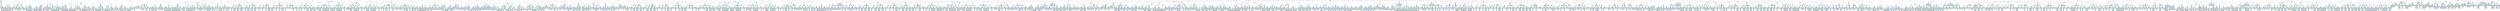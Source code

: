 digraph GameTree {
node [shape=box, style=filled, fillcolor=lightblue];
node0 [label="_|_|_\n_|_|_\n_|_|_"];
node1 [label="X|_|_\n_|_|_\n_|_|_"];
node0 -> node1;
node2 [label="X|_|_\n_|_|_\n_|_|_"];
node3 [label="X|O|_\n_|_|_\n_|_|_"];
node2 -> node3;
node4 [label="X|O|X\n_|_|_\n_|_|_"];
node3 -> node4;
node5 [label="X|O|X\nO|_|_\n_|_|_"];
node4 -> node5;
node6 [label="X|O|X\nO|X|_\n_|_|_"];
node5 -> node6;
node7 [label="X|O|X\nO|X|O\n_|_|_"];
node6 -> node7;
node8 [label="X|O|X\nO|X|O\nX|_|_"];
node7 -> node8;
node9 [label="X|O|X\nO|X|O\n_|X|_"];
node7 -> node9;
node10 [label="X|O|X\nO|X|O\nO|X|_"];
node9 -> node10;
node11 [label="X|O|X\nO|X|O\nO|X|X"];
node10 -> node11;
node12 [label="X|O|X\nO|X|O\n_|_|X"];
node7 -> node12;
node13 [label="X|O|X\nO|X|_\nO|_|_"];
node6 -> node13;
node14 [label="X|O|X\nO|X|X\nO|_|_"];
node13 -> node14;
node15 [label="X|O|X\nO|X|X\nO|O|_"];
node14 -> node15;
node16 [label="X|O|X\nO|X|X\nO|O|X"];
node15 -> node16;
node17 [label="X|O|X\nO|X|X\nO|_|O"];
node14 -> node17;
node18 [label="X|O|X\nO|X|X\nO|X|O"];
node17 -> node18;
node19 [label="X|O|X\nO|X|_\nO|X|_"];
node13 -> node19;
node20 [label="X|O|X\nO|X|O\nO|X|_"];
node19 -> node20;
node21 [label="X|O|X\nO|X|O\nO|X|X"];
node20 -> node21;
node22 [label="X|O|X\nO|X|_\nO|X|O"];
node19 -> node22;
node23 [label="X|O|X\nO|X|X\nO|X|O"];
node22 -> node23;
node24 [label="X|O|X\nO|X|_\nO|_|X"];
node13 -> node24;
node25 [label="X|O|X\nO|X|_\n_|O|_"];
node6 -> node25;
node26 [label="X|O|X\nO|X|X\n_|O|_"];
node25 -> node26;
node27 [label="X|O|X\nO|X|X\nO|O|_"];
node26 -> node27;
node28 [label="X|O|X\nO|X|X\nO|O|X"];
node27 -> node28;
node29 [label="X|O|X\nO|X|X\n_|O|O"];
node26 -> node29;
node30 [label="X|O|X\nO|X|X\nX|O|O"];
node29 -> node30;
node31 [label="X|O|X\nO|X|_\nX|O|_"];
node25 -> node31;
node32 [label="X|O|X\nO|X|_\n_|_|O"];
node6 -> node32;
node33 [label="X|O|X\nO|X|X\n_|_|O"];
node32 -> node33;
node34 [label="X|O|X\nO|X|X\nO|_|O"];
node33 -> node34;
node35 [label="X|O|X\nO|X|X\nO|X|O"];
node34 -> node35;
node36 [label="X|O|X\nO|X|X\n_|O|O"];
node33 -> node36;
node37 [label="X|O|X\nO|X|X\nX|O|O"];
node36 -> node37;
node38 [label="X|O|X\nO|X|_\nX|_|O"];
node32 -> node38;
node39 [label="X|O|X\nO|_|X\n_|_|_"];
node5 -> node39;
node40 [label="X|O|X\nO|O|X\n_|_|_"];
node39 -> node40;
node41 [label="X|O|X\nO|O|X\nX|_|_"];
node40 -> node41;
node42 [label="X|O|X\nO|O|X\nX|O|_"];
node41 -> node42;
node43 [label="X|O|X\nO|O|X\n_|X|_"];
node40 -> node43;
node44 [label="X|O|X\nO|O|X\nO|X|_"];
node43 -> node44;
node45 [label="X|O|X\nO|O|X\nO|X|X"];
node44 -> node45;
node46 [label="X|O|X\nO|O|X\n_|_|X"];
node40 -> node46;
node47 [label="X|O|X\nO|_|_\nX|_|_"];
node5 -> node47;
node48 [label="X|O|X\nO|O|_\nX|_|_"];
node47 -> node48;
node49 [label="X|O|X\nO|O|X\nX|_|_"];
node48 -> node49;
node50 [label="X|O|X\nO|O|X\nX|O|_"];
node49 -> node50;
node51 [label="X|O|X\nO|O|_\nX|X|_"];
node48 -> node51;
node52 [label="X|O|X\nO|O|O\nX|X|_"];
node51 -> node52;
node53 [label="X|O|X\nO|O|_\nX|_|X"];
node48 -> node53;
node54 [label="X|O|X\nO|O|O\nX|_|X"];
node53 -> node54;
node55 [label="X|O|X\nO|_|_\n_|X|_"];
node5 -> node55;
node56 [label="X|O|X\nO|O|_\n_|X|_"];
node55 -> node56;
node57 [label="X|O|X\nO|O|X\n_|X|_"];
node56 -> node57;
node58 [label="X|O|X\nO|O|X\nO|X|_"];
node57 -> node58;
node59 [label="X|O|X\nO|O|X\nO|X|X"];
node58 -> node59;
node60 [label="X|O|X\nO|O|_\nX|X|_"];
node56 -> node60;
node61 [label="X|O|X\nO|O|O\nX|X|_"];
node60 -> node61;
node62 [label="X|O|X\nO|O|_\n_|X|X"];
node56 -> node62;
node63 [label="X|O|X\nO|O|O\n_|X|X"];
node62 -> node63;
node64 [label="X|O|X\nO|_|_\n_|_|X"];
node5 -> node64;
node65 [label="X|O|X\nO|O|_\n_|_|X"];
node64 -> node65;
node66 [label="X|O|X\nO|O|X\n_|_|X"];
node65 -> node66;
node67 [label="X|O|X\nO|O|_\nX|_|X"];
node65 -> node67;
node68 [label="X|O|X\nO|O|O\nX|_|X"];
node67 -> node68;
node69 [label="X|O|X\nO|O|_\n_|X|X"];
node65 -> node69;
node70 [label="X|O|X\nO|O|O\n_|X|X"];
node69 -> node70;
node71 [label="X|O|X\n_|O|_\n_|_|_"];
node4 -> node71;
node72 [label="X|O|X\nX|O|_\n_|_|_"];
node71 -> node72;
node73 [label="X|O|X\nX|O|O\n_|_|_"];
node72 -> node73;
node74 [label="X|O|X\nX|O|O\nX|_|_"];
node73 -> node74;
node75 [label="X|O|X\nX|O|_\nO|_|_"];
node72 -> node75;
node76 [label="X|O|X\nX|O|X\nO|_|_"];
node75 -> node76;
node77 [label="X|O|X\nX|O|X\nO|O|_"];
node76 -> node77;
node78 [label="X|O|X\nX|O|X\nO|_|O"];
node76 -> node78;
node79 [label="X|O|X\nX|O|X\nO|X|O"];
node78 -> node79;
node80 [label="X|O|X\nX|O|_\nO|X|_"];
node75 -> node80;
node81 [label="X|O|X\nX|O|O\nO|X|_"];
node80 -> node81;
node82 [label="X|O|X\nX|O|O\nO|X|X"];
node81 -> node82;
node83 [label="X|O|X\nX|O|_\nO|X|O"];
node80 -> node83;
node84 [label="X|O|X\nX|O|X\nO|X|O"];
node83 -> node84;
node85 [label="X|O|X\nX|O|_\nO|_|X"];
node75 -> node85;
node86 [label="X|O|X\nX|O|O\nO|_|X"];
node85 -> node86;
node87 [label="X|O|X\nX|O|O\nO|X|X"];
node86 -> node87;
node88 [label="X|O|X\nX|O|_\n_|O|_"];
node72 -> node88;
node89 [label="X|O|X\nX|O|_\n_|_|O"];
node72 -> node89;
node90 [label="X|O|X\nX|O|X\n_|_|O"];
node89 -> node90;
node91 [label="X|O|X\nX|O|X\nO|_|O"];
node90 -> node91;
node92 [label="X|O|X\nX|O|X\nO|X|O"];
node91 -> node92;
node93 [label="X|O|X\nX|O|X\n_|O|O"];
node90 -> node93;
node94 [label="X|O|X\n_|O|X\n_|_|_"];
node71 -> node94;
node95 [label="X|O|X\nO|O|X\n_|_|_"];
node94 -> node95;
node96 [label="X|O|X\nO|O|X\nX|_|_"];
node95 -> node96;
node97 [label="X|O|X\nO|O|X\nX|O|_"];
node96 -> node97;
node98 [label="X|O|X\nO|O|X\nX|_|O"];
node96 -> node98;
node99 [label="X|O|X\nO|O|X\nX|X|O"];
node98 -> node99;
node100 [label="X|O|X\nO|O|X\n_|X|_"];
node95 -> node100;
node101 [label="X|O|X\nO|O|X\nO|X|_"];
node100 -> node101;
node102 [label="X|O|X\nO|O|X\nO|X|X"];
node101 -> node102;
node103 [label="X|O|X\nO|O|X\n_|X|O"];
node100 -> node103;
node104 [label="X|O|X\nO|O|X\nX|X|O"];
node103 -> node104;
node105 [label="X|O|X\nO|O|X\n_|_|X"];
node95 -> node105;
node106 [label="X|O|X\n_|O|X\nO|_|_"];
node94 -> node106;
node107 [label="X|O|X\nX|O|X\nO|_|_"];
node106 -> node107;
node108 [label="X|O|X\nX|O|X\nO|O|_"];
node107 -> node108;
node109 [label="X|O|X\nX|O|X\nO|_|O"];
node107 -> node109;
node110 [label="X|O|X\nX|O|X\nO|X|O"];
node109 -> node110;
node111 [label="X|O|X\n_|O|X\nO|X|_"];
node106 -> node111;
node112 [label="X|O|X\nO|O|X\nO|X|_"];
node111 -> node112;
node113 [label="X|O|X\nO|O|X\nO|X|X"];
node112 -> node113;
node114 [label="X|O|X\n_|O|X\nO|X|O"];
node111 -> node114;
node115 [label="X|O|X\nX|O|X\nO|X|O"];
node114 -> node115;
node116 [label="X|O|X\n_|O|X\nO|_|X"];
node106 -> node116;
node117 [label="X|O|X\n_|O|X\n_|O|_"];
node94 -> node117;
node118 [label="X|O|X\n_|O|_\nX|_|_"];
node71 -> node118;
node119 [label="X|O|X\nO|O|_\nX|_|_"];
node118 -> node119;
node120 [label="X|O|X\nO|O|X\nX|_|_"];
node119 -> node120;
node121 [label="X|O|X\nO|O|X\nX|O|_"];
node120 -> node121;
node122 [label="X|O|X\nO|O|X\nX|_|O"];
node120 -> node122;
node123 [label="X|O|X\nO|O|X\nX|X|O"];
node122 -> node123;
node124 [label="X|O|X\nO|O|_\nX|X|_"];
node119 -> node124;
node125 [label="X|O|X\nO|O|O\nX|X|_"];
node124 -> node125;
node126 [label="X|O|X\nO|O|_\nX|_|X"];
node119 -> node126;
node127 [label="X|O|X\nO|O|O\nX|_|X"];
node126 -> node127;
node128 [label="X|O|X\n_|O|O\nX|_|_"];
node118 -> node128;
node129 [label="X|O|X\nX|O|O\nX|_|_"];
node128 -> node129;
node130 [label="X|O|X\n_|O|_\nX|O|_"];
node118 -> node130;
node131 [label="X|O|X\n_|O|_\n_|X|_"];
node71 -> node131;
node132 [label="X|O|X\nO|O|_\n_|X|_"];
node131 -> node132;
node133 [label="X|O|X\nO|O|X\n_|X|_"];
node132 -> node133;
node134 [label="X|O|X\nO|O|X\nO|X|_"];
node133 -> node134;
node135 [label="X|O|X\nO|O|X\nO|X|X"];
node134 -> node135;
node136 [label="X|O|X\nO|O|X\n_|X|O"];
node133 -> node136;
node137 [label="X|O|X\nO|O|X\nX|X|O"];
node136 -> node137;
node138 [label="X|O|X\nO|O|_\nX|X|_"];
node132 -> node138;
node139 [label="X|O|X\nO|O|O\nX|X|_"];
node138 -> node139;
node140 [label="X|O|X\nO|O|_\n_|X|X"];
node132 -> node140;
node141 [label="X|O|X\nO|O|O\n_|X|X"];
node140 -> node141;
node142 [label="X|O|X\n_|O|O\n_|X|_"];
node131 -> node142;
node143 [label="X|O|X\nX|O|O\n_|X|_"];
node142 -> node143;
node144 [label="X|O|X\nX|O|O\nO|X|_"];
node143 -> node144;
node145 [label="X|O|X\nX|O|O\nO|X|X"];
node144 -> node145;
node146 [label="X|O|X\nX|O|O\n_|X|O"];
node143 -> node146;
node147 [label="X|O|X\nX|O|O\nX|X|O"];
node146 -> node147;
node148 [label="X|O|X\n_|O|_\nO|X|_"];
node131 -> node148;
node149 [label="X|O|X\nX|O|_\nO|X|_"];
node148 -> node149;
node150 [label="X|O|X\nX|O|O\nO|X|_"];
node149 -> node150;
node151 [label="X|O|X\nX|O|O\nO|X|X"];
node150 -> node151;
node152 [label="X|O|X\nX|O|_\nO|X|O"];
node149 -> node152;
node153 [label="X|O|X\nX|O|X\nO|X|O"];
node152 -> node153;
node154 [label="X|O|X\n_|O|_\n_|X|O"];
node131 -> node154;
node155 [label="X|O|X\nX|O|_\n_|X|O"];
node154 -> node155;
node156 [label="X|O|X\nX|O|O\n_|X|O"];
node155 -> node156;
node157 [label="X|O|X\nX|O|O\nX|X|O"];
node156 -> node157;
node158 [label="X|O|X\nX|O|_\nO|X|O"];
node155 -> node158;
node159 [label="X|O|X\nX|O|X\nO|X|O"];
node158 -> node159;
node160 [label="X|O|X\n_|O|_\n_|_|X"];
node71 -> node160;
node161 [label="X|O|X\nO|O|_\n_|_|X"];
node160 -> node161;
node162 [label="X|O|X\nO|O|X\n_|_|X"];
node161 -> node162;
node163 [label="X|O|X\n_|O|O\n_|_|X"];
node160 -> node163;
node164 [label="X|O|X\nX|O|O\n_|_|X"];
node163 -> node164;
node165 [label="X|O|X\nX|O|O\nO|_|X"];
node164 -> node165;
node166 [label="X|O|X\nX|O|O\nO|X|X"];
node165 -> node166;
node167 [label="X|O|X\n_|O|O\nX|_|X"];
node163 -> node167;
node168 [label="X|O|X\nO|O|O\nX|_|X"];
node167 -> node168;
node169 [label="X|O|X\n_|O|O\n_|X|X"];
node163 -> node169;
node170 [label="X|O|X\nO|O|O\n_|X|X"];
node169 -> node170;
node171 [label="X|O|X\n_|_|O\n_|_|_"];
node4 -> node171;
node172 [label="X|O|X\nX|_|O\n_|_|_"];
node171 -> node172;
node173 [label="X|O|X\nX|O|O\n_|_|_"];
node172 -> node173;
node174 [label="X|O|X\nX|O|O\nX|_|_"];
node173 -> node174;
node175 [label="X|O|X\nX|_|O\nO|_|_"];
node172 -> node175;
node176 [label="X|O|X\nX|X|O\nO|_|_"];
node175 -> node176;
node177 [label="X|O|X\nX|X|O\nO|O|_"];
node176 -> node177;
node178 [label="X|O|X\nX|X|O\nO|O|X"];
node177 -> node178;
node179 [label="X|O|X\nX|X|O\nO|_|O"];
node176 -> node179;
node180 [label="X|O|X\nX|X|O\nO|X|O"];
node179 -> node180;
node181 [label="X|O|X\nX|_|O\n_|O|_"];
node172 -> node181;
node182 [label="X|O|X\nX|X|O\n_|O|_"];
node181 -> node182;
node183 [label="X|O|X\nX|X|O\nO|O|_"];
node182 -> node183;
node184 [label="X|O|X\nX|X|O\nO|O|X"];
node183 -> node184;
node185 [label="X|O|X\nX|X|O\n_|O|O"];
node182 -> node185;
node186 [label="X|O|X\nX|X|O\nX|O|O"];
node185 -> node186;
node187 [label="X|O|X\nX|_|O\n_|_|O"];
node172 -> node187;
node188 [label="X|O|X\nX|X|O\n_|_|O"];
node187 -> node188;
node189 [label="X|O|X\nX|X|O\nO|_|O"];
node188 -> node189;
node190 [label="X|O|X\nX|X|O\nO|X|O"];
node189 -> node190;
node191 [label="X|O|X\nX|X|O\n_|O|O"];
node188 -> node191;
node192 [label="X|O|X\nX|X|O\nX|O|O"];
node191 -> node192;
node193 [label="X|O|X\n_|_|_\nO|_|_"];
node4 -> node193;
node194 [label="X|O|X\nX|_|_\nO|_|_"];
node193 -> node194;
node195 [label="X|O|X\nX|O|_\nO|_|_"];
node194 -> node195;
node196 [label="X|O|X\nX|O|X\nO|_|_"];
node195 -> node196;
node197 [label="X|O|X\nX|O|X\nO|O|_"];
node196 -> node197;
node198 [label="X|O|X\nX|O|X\nO|_|O"];
node196 -> node198;
node199 [label="X|O|X\nX|O|X\nO|X|O"];
node198 -> node199;
node200 [label="X|O|X\nX|O|_\nO|X|_"];
node195 -> node200;
node201 [label="X|O|X\nX|O|O\nO|X|_"];
node200 -> node201;
node202 [label="X|O|X\nX|O|O\nO|X|X"];
node201 -> node202;
node203 [label="X|O|X\nX|O|_\nO|X|O"];
node200 -> node203;
node204 [label="X|O|X\nX|O|X\nO|X|O"];
node203 -> node204;
node205 [label="X|O|X\nX|_|O\nO|_|_"];
node194 -> node205;
node206 [label="X|O|X\nX|X|O\nO|_|_"];
node205 -> node206;
node207 [label="X|O|X\nX|X|O\nO|O|_"];
node206 -> node207;
node208 [label="X|O|X\nX|X|O\nO|O|X"];
node207 -> node208;
node209 [label="X|O|X\nX|X|O\nO|_|O"];
node206 -> node209;
node210 [label="X|O|X\nX|X|O\nO|X|O"];
node209 -> node210;
node211 [label="X|O|X\nX|_|_\nO|O|_"];
node194 -> node211;
node212 [label="X|O|X\nX|X|_\nO|O|_"];
node211 -> node212;
node213 [label="X|O|X\nX|X|O\nO|O|_"];
node212 -> node213;
node214 [label="X|O|X\nX|X|O\nO|O|X"];
node213 -> node214;
node215 [label="X|O|X\nX|X|_\nO|O|O"];
node212 -> node215;
node216 [label="X|O|X\nX|_|X\nO|O|_"];
node211 -> node216;
node217 [label="X|O|X\nX|O|X\nO|O|_"];
node216 -> node217;
node218 [label="X|O|X\nX|_|_\nO|O|X"];
node211 -> node218;
node219 [label="X|O|X\nX|O|_\nO|O|X"];
node218 -> node219;
node220 [label="X|O|X\nX|_|_\nO|_|O"];
node194 -> node220;
node221 [label="X|O|X\nX|X|_\nO|_|O"];
node220 -> node221;
node222 [label="X|O|X\nX|X|O\nO|_|O"];
node221 -> node222;
node223 [label="X|O|X\nX|X|O\nO|X|O"];
node222 -> node223;
node224 [label="X|O|X\nX|X|_\nO|O|O"];
node221 -> node224;
node225 [label="X|O|X\n_|X|_\nO|_|_"];
node193 -> node225;
node226 [label="X|O|X\nO|X|_\nO|_|_"];
node225 -> node226;
node227 [label="X|O|X\nO|X|X\nO|_|_"];
node226 -> node227;
node228 [label="X|O|X\nO|X|X\nO|O|_"];
node227 -> node228;
node229 [label="X|O|X\nO|X|X\nO|O|X"];
node228 -> node229;
node230 [label="X|O|X\nO|X|X\nO|_|O"];
node227 -> node230;
node231 [label="X|O|X\nO|X|X\nO|X|O"];
node230 -> node231;
node232 [label="X|O|X\n_|X|O\nO|_|_"];
node225 -> node232;
node233 [label="X|O|X\nX|X|O\nO|_|_"];
node232 -> node233;
node234 [label="X|O|X\nX|X|O\nO|O|_"];
node233 -> node234;
node235 [label="X|O|X\nX|X|O\nO|O|X"];
node234 -> node235;
node236 [label="X|O|X\nX|X|O\nO|_|O"];
node233 -> node236;
node237 [label="X|O|X\nX|X|O\nO|X|O"];
node236 -> node237;
node238 [label="X|O|X\n_|X|_\nO|O|_"];
node225 -> node238;
node239 [label="X|O|X\nX|X|_\nO|O|_"];
node238 -> node239;
node240 [label="X|O|X\nX|X|O\nO|O|_"];
node239 -> node240;
node241 [label="X|O|X\nX|X|O\nO|O|X"];
node240 -> node241;
node242 [label="X|O|X\nX|X|_\nO|O|O"];
node239 -> node242;
node243 [label="X|O|X\n_|X|X\nO|O|_"];
node238 -> node243;
node244 [label="X|O|X\nO|X|X\nO|O|_"];
node243 -> node244;
node245 [label="X|O|X\nO|X|X\nO|O|X"];
node244 -> node245;
node246 [label="X|O|X\n_|X|X\nO|O|O"];
node243 -> node246;
node247 [label="X|O|X\n_|X|_\nO|O|X"];
node238 -> node247;
node248 [label="X|O|X\n_|X|_\nO|_|O"];
node225 -> node248;
node249 [label="X|O|X\nX|X|_\nO|_|O"];
node248 -> node249;
node250 [label="X|O|X\nX|X|O\nO|_|O"];
node249 -> node250;
node251 [label="X|O|X\nX|X|O\nO|X|O"];
node250 -> node251;
node252 [label="X|O|X\nX|X|_\nO|O|O"];
node249 -> node252;
node253 [label="X|O|X\n_|X|X\nO|_|O"];
node248 -> node253;
node254 [label="X|O|X\nO|X|X\nO|_|O"];
node253 -> node254;
node255 [label="X|O|X\nO|X|X\nO|X|O"];
node254 -> node255;
node256 [label="X|O|X\n_|X|X\nO|O|O"];
node253 -> node256;
node257 [label="X|O|X\n_|X|_\nO|X|O"];
node248 -> node257;
node258 [label="X|O|X\nO|X|_\nO|X|O"];
node257 -> node258;
node259 [label="X|O|X\nO|X|X\nO|X|O"];
node258 -> node259;
node260 [label="X|O|X\n_|X|O\nO|X|O"];
node257 -> node260;
node261 [label="X|O|X\nX|X|O\nO|X|O"];
node260 -> node261;
node262 [label="X|O|X\n_|_|_\n_|O|_"];
node4 -> node262;
node263 [label="X|O|X\nX|_|_\n_|O|_"];
node262 -> node263;
node264 [label="X|O|X\nX|O|_\n_|O|_"];
node263 -> node264;
node265 [label="X|O|X\nX|_|O\n_|O|_"];
node263 -> node265;
node266 [label="X|O|X\nX|X|O\n_|O|_"];
node265 -> node266;
node267 [label="X|O|X\nX|X|O\nO|O|_"];
node266 -> node267;
node268 [label="X|O|X\nX|X|O\nO|O|X"];
node267 -> node268;
node269 [label="X|O|X\nX|X|O\n_|O|O"];
node266 -> node269;
node270 [label="X|O|X\nX|X|O\nX|O|O"];
node269 -> node270;
node271 [label="X|O|X\nX|_|_\nO|O|_"];
node263 -> node271;
node272 [label="X|O|X\nX|X|_\nO|O|_"];
node271 -> node272;
node273 [label="X|O|X\nX|X|O\nO|O|_"];
node272 -> node273;
node274 [label="X|O|X\nX|X|O\nO|O|X"];
node273 -> node274;
node275 [label="X|O|X\nX|X|_\nO|O|O"];
node272 -> node275;
node276 [label="X|O|X\nX|_|_\n_|O|O"];
node263 -> node276;
node277 [label="X|O|X\nX|X|_\n_|O|O"];
node276 -> node277;
node278 [label="X|O|X\nX|X|O\n_|O|O"];
node277 -> node278;
node279 [label="X|O|X\nX|X|O\nX|O|O"];
node278 -> node279;
node280 [label="X|O|X\nX|X|_\nO|O|O"];
node277 -> node280;
node281 [label="X|O|X\n_|X|_\n_|O|_"];
node262 -> node281;
node282 [label="X|O|X\nO|X|_\n_|O|_"];
node281 -> node282;
node283 [label="X|O|X\nO|X|X\n_|O|_"];
node282 -> node283;
node284 [label="X|O|X\nO|X|X\nO|O|_"];
node283 -> node284;
node285 [label="X|O|X\nO|X|X\nO|O|X"];
node284 -> node285;
node286 [label="X|O|X\nO|X|X\n_|O|O"];
node283 -> node286;
node287 [label="X|O|X\nO|X|X\nX|O|O"];
node286 -> node287;
node288 [label="X|O|X\n_|X|O\n_|O|_"];
node281 -> node288;
node289 [label="X|O|X\nX|X|O\n_|O|_"];
node288 -> node289;
node290 [label="X|O|X\nX|X|O\nO|O|_"];
node289 -> node290;
node291 [label="X|O|X\nX|X|O\nO|O|X"];
node290 -> node291;
node292 [label="X|O|X\nX|X|O\n_|O|O"];
node289 -> node292;
node293 [label="X|O|X\nX|X|O\nX|O|O"];
node292 -> node293;
node294 [label="X|O|X\n_|X|_\nO|O|_"];
node281 -> node294;
node295 [label="X|O|X\nX|X|_\nO|O|_"];
node294 -> node295;
node296 [label="X|O|X\nX|X|O\nO|O|_"];
node295 -> node296;
node297 [label="X|O|X\nX|X|O\nO|O|X"];
node296 -> node297;
node298 [label="X|O|X\nX|X|_\nO|O|O"];
node295 -> node298;
node299 [label="X|O|X\n_|X|X\nO|O|_"];
node294 -> node299;
node300 [label="X|O|X\nO|X|X\nO|O|_"];
node299 -> node300;
node301 [label="X|O|X\nO|X|X\nO|O|X"];
node300 -> node301;
node302 [label="X|O|X\n_|X|X\nO|O|O"];
node299 -> node302;
node303 [label="X|O|X\n_|X|_\nO|O|X"];
node294 -> node303;
node304 [label="X|O|X\n_|X|_\n_|O|O"];
node281 -> node304;
node305 [label="X|O|X\nX|X|_\n_|O|O"];
node304 -> node305;
node306 [label="X|O|X\nX|X|O\n_|O|O"];
node305 -> node306;
node307 [label="X|O|X\nX|X|O\nX|O|O"];
node306 -> node307;
node308 [label="X|O|X\nX|X|_\nO|O|O"];
node305 -> node308;
node309 [label="X|O|X\n_|X|X\n_|O|O"];
node304 -> node309;
node310 [label="X|O|X\nO|X|X\n_|O|O"];
node309 -> node310;
node311 [label="X|O|X\nO|X|X\nX|O|O"];
node310 -> node311;
node312 [label="X|O|X\n_|X|X\nO|O|O"];
node309 -> node312;
node313 [label="X|O|X\n_|X|_\nX|O|O"];
node304 -> node313;
node314 [label="X|O|X\n_|_|_\n_|_|O"];
node4 -> node314;
node315 [label="X|O|X\nX|_|_\n_|_|O"];
node314 -> node315;
node316 [label="X|O|X\nX|O|_\n_|_|O"];
node315 -> node316;
node317 [label="X|O|X\nX|O|X\n_|_|O"];
node316 -> node317;
node318 [label="X|O|X\nX|O|X\nO|_|O"];
node317 -> node318;
node319 [label="X|O|X\nX|O|X\nO|X|O"];
node318 -> node319;
node320 [label="X|O|X\nX|O|X\n_|O|O"];
node317 -> node320;
node321 [label="X|O|X\nX|O|_\nX|_|O"];
node316 -> node321;
node322 [label="X|O|X\nX|_|O\n_|_|O"];
node315 -> node322;
node323 [label="X|O|X\nX|X|O\n_|_|O"];
node322 -> node323;
node324 [label="X|O|X\nX|X|O\nO|_|O"];
node323 -> node324;
node325 [label="X|O|X\nX|X|O\nO|X|O"];
node324 -> node325;
node326 [label="X|O|X\nX|X|O\n_|O|O"];
node323 -> node326;
node327 [label="X|O|X\nX|X|O\nX|O|O"];
node326 -> node327;
node328 [label="X|O|X\nX|_|_\nO|_|O"];
node315 -> node328;
node329 [label="X|O|X\nX|X|_\nO|_|O"];
node328 -> node329;
node330 [label="X|O|X\nX|X|O\nO|_|O"];
node329 -> node330;
node331 [label="X|O|X\nX|X|O\nO|X|O"];
node330 -> node331;
node332 [label="X|O|X\nX|X|_\nO|O|O"];
node329 -> node332;
node333 [label="X|O|X\nX|_|X\nO|_|O"];
node328 -> node333;
node334 [label="X|O|X\nX|O|X\nO|_|O"];
node333 -> node334;
node335 [label="X|O|X\nX|O|X\nO|X|O"];
node334 -> node335;
node336 [label="X|O|X\nX|_|X\nO|O|O"];
node333 -> node336;
node337 [label="X|O|X\nX|_|_\nO|X|O"];
node328 -> node337;
node338 [label="X|O|X\nX|O|_\nO|X|O"];
node337 -> node338;
node339 [label="X|O|X\nX|O|X\nO|X|O"];
node338 -> node339;
node340 [label="X|O|X\nX|_|O\nO|X|O"];
node337 -> node340;
node341 [label="X|O|X\nX|X|O\nO|X|O"];
node340 -> node341;
node342 [label="X|O|X\nX|_|_\n_|O|O"];
node315 -> node342;
node343 [label="X|O|X\nX|X|_\n_|O|O"];
node342 -> node343;
node344 [label="X|O|X\nX|X|O\n_|O|O"];
node343 -> node344;
node345 [label="X|O|X\nX|X|O\nX|O|O"];
node344 -> node345;
node346 [label="X|O|X\nX|X|_\nO|O|O"];
node343 -> node346;
node347 [label="X|O|X\nX|_|X\n_|O|O"];
node342 -> node347;
node348 [label="X|O|X\nX|O|X\n_|O|O"];
node347 -> node348;
node349 [label="X|O|X\nX|_|_\nX|O|O"];
node342 -> node349;
node350 [label="X|O|_\nX|_|_\n_|_|_"];
node3 -> node350;
node351 [label="X|O|O\nX|_|_\n_|_|_"];
node350 -> node351;
node352 [label="X|O|O\nX|X|_\n_|_|_"];
node351 -> node352;
node353 [label="X|O|O\nX|X|O\n_|_|_"];
node352 -> node353;
node354 [label="X|O|O\nX|X|O\nX|_|_"];
node353 -> node354;
node355 [label="X|O|O\nX|X|O\n_|X|_"];
node353 -> node355;
node356 [label="X|O|O\nX|X|O\nO|X|_"];
node355 -> node356;
node357 [label="X|O|O\nX|X|O\nO|X|X"];
node356 -> node357;
node358 [label="X|O|O\nX|X|O\n_|_|X"];
node353 -> node358;
node359 [label="X|O|O\nX|X|_\nO|_|_"];
node352 -> node359;
node360 [label="X|O|O\nX|X|X\nO|_|_"];
node359 -> node360;
node361 [label="X|O|O\nX|X|_\n_|O|_"];
node352 -> node361;
node362 [label="X|O|O\nX|X|X\n_|O|_"];
node361 -> node362;
node363 [label="X|O|O\nX|X|_\n_|_|O"];
node352 -> node363;
node364 [label="X|O|O\nX|X|X\n_|_|O"];
node363 -> node364;
node365 [label="X|O|O\nX|_|X\n_|_|_"];
node351 -> node365;
node366 [label="X|O|O\nX|O|X\n_|_|_"];
node365 -> node366;
node367 [label="X|O|O\nX|O|X\nX|_|_"];
node366 -> node367;
node368 [label="X|O|O\nX|O|X\n_|X|_"];
node366 -> node368;
node369 [label="X|O|O\nX|O|X\nO|X|_"];
node368 -> node369;
node370 [label="X|O|O\nX|O|X\n_|_|X"];
node366 -> node370;
node371 [label="X|O|O\nX|O|X\nO|_|X"];
node370 -> node371;
node372 [label="X|O|O\nX|_|_\nX|_|_"];
node351 -> node372;
node373 [label="X|O|O\nX|_|_\n_|X|_"];
node351 -> node373;
node374 [label="X|O|O\nX|O|_\n_|X|_"];
node373 -> node374;
node375 [label="X|O|O\nX|O|X\n_|X|_"];
node374 -> node375;
node376 [label="X|O|O\nX|O|X\nO|X|_"];
node375 -> node376;
node377 [label="X|O|O\nX|O|_\nX|X|_"];
node374 -> node377;
node378 [label="X|O|O\nX|O|_\n_|X|X"];
node374 -> node378;
node379 [label="X|O|O\nX|O|O\n_|X|X"];
node378 -> node379;
node380 [label="X|O|O\nX|O|O\nX|X|X"];
node379 -> node380;
node381 [label="X|O|O\nX|_|_\n_|_|X"];
node351 -> node381;
node382 [label="X|O|O\nX|O|_\n_|_|X"];
node381 -> node382;
node383 [label="X|O|O\nX|O|X\n_|_|X"];
node382 -> node383;
node384 [label="X|O|O\nX|O|X\nO|_|X"];
node383 -> node384;
node385 [label="X|O|O\nX|O|_\nX|_|X"];
node382 -> node385;
node386 [label="X|O|O\nX|O|_\n_|X|X"];
node382 -> node386;
node387 [label="X|O|O\nX|O|O\n_|X|X"];
node386 -> node387;
node388 [label="X|O|O\nX|O|O\nX|X|X"];
node387 -> node388;
node389 [label="X|O|_\nX|O|_\n_|_|_"];
node350 -> node389;
node390 [label="X|O|X\nX|O|_\n_|_|_"];
node389 -> node390;
node391 [label="X|O|X\nX|O|O\n_|_|_"];
node390 -> node391;
node392 [label="X|O|X\nX|O|O\nX|_|_"];
node391 -> node392;
node393 [label="X|O|X\nX|O|O\n_|X|_"];
node391 -> node393;
node394 [label="X|O|X\nX|O|O\nO|X|_"];
node393 -> node394;
node395 [label="X|O|X\nX|O|O\nO|X|X"];
node394 -> node395;
node396 [label="X|O|X\nX|O|O\n_|_|X"];
node391 -> node396;
node397 [label="X|O|X\nX|O|O\nO|_|X"];
node396 -> node397;
node398 [label="X|O|X\nX|O|O\nO|X|X"];
node397 -> node398;
node399 [label="X|O|X\nX|O|_\nO|_|_"];
node390 -> node399;
node400 [label="X|O|X\nX|O|X\nO|_|_"];
node399 -> node400;
node401 [label="X|O|X\nX|O|X\nO|O|_"];
node400 -> node401;
node402 [label="X|O|X\nX|O|_\nO|X|_"];
node399 -> node402;
node403 [label="X|O|X\nX|O|O\nO|X|_"];
node402 -> node403;
node404 [label="X|O|X\nX|O|O\nO|X|X"];
node403 -> node404;
node405 [label="X|O|X\nX|O|_\nO|_|X"];
node399 -> node405;
node406 [label="X|O|X\nX|O|O\nO|_|X"];
node405 -> node406;
node407 [label="X|O|X\nX|O|O\nO|X|X"];
node406 -> node407;
node408 [label="X|O|_\nX|O|X\n_|_|_"];
node389 -> node408;
node409 [label="X|O|O\nX|O|X\n_|_|_"];
node408 -> node409;
node410 [label="X|O|O\nX|O|X\nX|_|_"];
node409 -> node410;
node411 [label="X|O|O\nX|O|X\n_|X|_"];
node409 -> node411;
node412 [label="X|O|O\nX|O|X\nO|X|_"];
node411 -> node412;
node413 [label="X|O|O\nX|O|X\n_|_|X"];
node409 -> node413;
node414 [label="X|O|O\nX|O|X\nO|_|X"];
node413 -> node414;
node415 [label="X|O|_\nX|O|X\nO|_|_"];
node408 -> node415;
node416 [label="X|O|X\nX|O|X\nO|_|_"];
node415 -> node416;
node417 [label="X|O|X\nX|O|X\nO|O|_"];
node416 -> node417;
node418 [label="X|O|_\nX|O|X\nO|X|_"];
node415 -> node418;
node419 [label="X|O|O\nX|O|X\nO|X|_"];
node418 -> node419;
node420 [label="X|O|_\nX|O|X\nO|_|X"];
node415 -> node420;
node421 [label="X|O|O\nX|O|X\nO|_|X"];
node420 -> node421;
node422 [label="X|O|_\nX|O|_\nX|_|_"];
node389 -> node422;
node423 [label="X|O|_\nX|_|O\n_|_|_"];
node350 -> node423;
node424 [label="X|O|X\nX|_|O\n_|_|_"];
node423 -> node424;
node425 [label="X|O|X\nX|O|O\n_|_|_"];
node424 -> node425;
node426 [label="X|O|X\nX|O|O\nX|_|_"];
node425 -> node426;
node427 [label="X|O|X\nX|O|O\n_|X|_"];
node425 -> node427;
node428 [label="X|O|X\nX|O|O\nO|X|_"];
node427 -> node428;
node429 [label="X|O|X\nX|O|O\nO|X|X"];
node428 -> node429;
node430 [label="X|O|X\nX|O|O\n_|_|X"];
node425 -> node430;
node431 [label="X|O|X\nX|O|O\nO|_|X"];
node430 -> node431;
node432 [label="X|O|X\nX|O|O\nO|X|X"];
node431 -> node432;
node433 [label="X|O|X\nX|_|O\nO|_|_"];
node424 -> node433;
node434 [label="X|O|X\nX|X|O\nO|_|_"];
node433 -> node434;
node435 [label="X|O|X\nX|X|O\nO|O|_"];
node434 -> node435;
node436 [label="X|O|X\nX|X|O\nO|O|X"];
node435 -> node436;
node437 [label="X|O|X\nX|X|O\nO|_|O"];
node434 -> node437;
node438 [label="X|O|X\nX|X|O\nO|X|O"];
node437 -> node438;
node439 [label="X|O|X\nX|_|O\nO|X|_"];
node433 -> node439;
node440 [label="X|O|X\nX|O|O\nO|X|_"];
node439 -> node440;
node441 [label="X|O|X\nX|O|O\nO|X|X"];
node440 -> node441;
node442 [label="X|O|X\nX|_|O\nO|_|X"];
node433 -> node442;
node443 [label="X|O|X\nX|O|O\nO|_|X"];
node442 -> node443;
node444 [label="X|O|X\nX|O|O\nO|X|X"];
node443 -> node444;
node445 [label="X|O|_\nX|X|O\n_|_|_"];
node423 -> node445;
node446 [label="X|O|O\nX|X|O\n_|_|_"];
node445 -> node446;
node447 [label="X|O|O\nX|X|O\nX|_|_"];
node446 -> node447;
node448 [label="X|O|O\nX|X|O\n_|X|_"];
node446 -> node448;
node449 [label="X|O|O\nX|X|O\nO|X|_"];
node448 -> node449;
node450 [label="X|O|O\nX|X|O\nO|X|X"];
node449 -> node450;
node451 [label="X|O|O\nX|X|O\n_|_|X"];
node446 -> node451;
node452 [label="X|O|_\nX|X|O\nO|_|_"];
node445 -> node452;
node453 [label="X|O|X\nX|X|O\nO|_|_"];
node452 -> node453;
node454 [label="X|O|X\nX|X|O\nO|O|_"];
node453 -> node454;
node455 [label="X|O|X\nX|X|O\nO|O|X"];
node454 -> node455;
node456 [label="X|O|X\nX|X|O\nO|_|O"];
node453 -> node456;
node457 [label="X|O|X\nX|X|O\nO|X|O"];
node456 -> node457;
node458 [label="X|O|_\nX|X|O\nO|X|_"];
node452 -> node458;
node459 [label="X|O|O\nX|X|O\nO|X|_"];
node458 -> node459;
node460 [label="X|O|O\nX|X|O\nO|X|X"];
node459 -> node460;
node461 [label="X|O|_\nX|X|O\nO|X|O"];
node458 -> node461;
node462 [label="X|O|X\nX|X|O\nO|X|O"];
node461 -> node462;
node463 [label="X|O|_\nX|X|O\nO|_|X"];
node452 -> node463;
node464 [label="X|O|_\nX|X|O\n_|O|_"];
node445 -> node464;
node465 [label="X|O|X\nX|X|O\n_|O|_"];
node464 -> node465;
node466 [label="X|O|X\nX|X|O\nO|O|_"];
node465 -> node466;
node467 [label="X|O|X\nX|X|O\nO|O|X"];
node466 -> node467;
node468 [label="X|O|X\nX|X|O\n_|O|O"];
node465 -> node468;
node469 [label="X|O|X\nX|X|O\nX|O|O"];
node468 -> node469;
node470 [label="X|O|_\nX|X|O\nX|O|_"];
node464 -> node470;
node471 [label="X|O|_\nX|X|O\n_|_|O"];
node445 -> node471;
node472 [label="X|O|X\nX|X|O\n_|_|O"];
node471 -> node472;
node473 [label="X|O|X\nX|X|O\nO|_|O"];
node472 -> node473;
node474 [label="X|O|X\nX|X|O\nO|X|O"];
node473 -> node474;
node475 [label="X|O|_\nX|X|O\nX|_|O"];
node471 -> node475;
node476 [label="X|O|_\nX|_|O\nX|_|_"];
node423 -> node476;
node477 [label="X|O|_\nX|_|_\nO|_|_"];
node350 -> node477;
node478 [label="X|O|X\nX|_|_\nO|_|_"];
node477 -> node478;
node479 [label="X|O|X\nX|O|_\nO|_|_"];
node478 -> node479;
node480 [label="X|O|X\nX|O|X\nO|_|_"];
node479 -> node480;
node481 [label="X|O|X\nX|O|X\nO|O|_"];
node480 -> node481;
node482 [label="X|O|X\nX|O|_\nO|X|_"];
node479 -> node482;
node483 [label="X|O|X\nX|O|O\nO|X|_"];
node482 -> node483;
node484 [label="X|O|X\nX|O|O\nO|X|X"];
node483 -> node484;
node485 [label="X|O|X\nX|O|_\nO|_|X"];
node479 -> node485;
node486 [label="X|O|X\nX|O|O\nO|_|X"];
node485 -> node486;
node487 [label="X|O|X\nX|O|O\nO|X|X"];
node486 -> node487;
node488 [label="X|O|_\nX|X|_\nO|_|_"];
node477 -> node488;
node489 [label="X|O|O\nX|X|_\nO|_|_"];
node488 -> node489;
node490 [label="X|O|O\nX|X|X\nO|_|_"];
node489 -> node490;
node491 [label="X|O|O\nX|X|_\nO|X|_"];
node489 -> node491;
node492 [label="X|O|O\nX|X|O\nO|X|_"];
node491 -> node492;
node493 [label="X|O|O\nX|X|O\nO|X|X"];
node492 -> node493;
node494 [label="X|O|O\nX|X|_\nO|_|X"];
node489 -> node494;
node495 [label="X|O|_\nX|X|O\nO|_|_"];
node488 -> node495;
node496 [label="X|O|X\nX|X|O\nO|_|_"];
node495 -> node496;
node497 [label="X|O|X\nX|X|O\nO|O|_"];
node496 -> node497;
node498 [label="X|O|X\nX|X|O\nO|O|X"];
node497 -> node498;
node499 [label="X|O|X\nX|X|O\nO|_|O"];
node496 -> node499;
node500 [label="X|O|X\nX|X|O\nO|X|O"];
node499 -> node500;
node501 [label="X|O|_\nX|X|O\nO|X|_"];
node495 -> node501;
node502 [label="X|O|O\nX|X|O\nO|X|_"];
node501 -> node502;
node503 [label="X|O|O\nX|X|O\nO|X|X"];
node502 -> node503;
node504 [label="X|O|_\nX|X|O\nO|X|O"];
node501 -> node504;
node505 [label="X|O|X\nX|X|O\nO|X|O"];
node504 -> node505;
node506 [label="X|O|_\nX|X|O\nO|_|X"];
node495 -> node506;
node507 [label="X|O|_\nX|X|_\nO|O|_"];
node488 -> node507;
node508 [label="X|O|X\nX|X|_\nO|O|_"];
node507 -> node508;
node509 [label="X|O|X\nX|X|O\nO|O|_"];
node508 -> node509;
node510 [label="X|O|X\nX|X|O\nO|O|X"];
node509 -> node510;
node511 [label="X|O|X\nX|X|_\nO|O|O"];
node508 -> node511;
node512 [label="X|O|_\nX|X|X\nO|O|_"];
node507 -> node512;
node513 [label="X|O|_\nX|X|_\nO|_|O"];
node488 -> node513;
node514 [label="X|O|X\nX|X|_\nO|_|O"];
node513 -> node514;
node515 [label="X|O|X\nX|X|O\nO|_|O"];
node514 -> node515;
node516 [label="X|O|X\nX|X|O\nO|X|O"];
node515 -> node516;
node517 [label="X|O|_\nX|X|X\nO|_|O"];
node513 -> node517;
node518 [label="X|O|_\nX|_|X\nO|_|_"];
node477 -> node518;
node519 [label="X|O|O\nX|_|X\nO|_|_"];
node518 -> node519;
node520 [label="X|O|O\nX|X|X\nO|_|_"];
node519 -> node520;
node521 [label="X|O|O\nX|_|X\nO|X|_"];
node519 -> node521;
node522 [label="X|O|O\nX|O|X\nO|X|_"];
node521 -> node522;
node523 [label="X|O|O\nX|_|X\nO|_|X"];
node519 -> node523;
node524 [label="X|O|O\nX|O|X\nO|_|X"];
node523 -> node524;
node525 [label="X|O|_\nX|_|_\nO|X|_"];
node477 -> node525;
node526 [label="X|O|O\nX|_|_\nO|X|_"];
node525 -> node526;
node527 [label="X|O|O\nX|X|_\nO|X|_"];
node526 -> node527;
node528 [label="X|O|O\nX|X|O\nO|X|_"];
node527 -> node528;
node529 [label="X|O|O\nX|X|O\nO|X|X"];
node528 -> node529;
node530 [label="X|O|O\nX|_|X\nO|X|_"];
node526 -> node530;
node531 [label="X|O|O\nX|O|X\nO|X|_"];
node530 -> node531;
node532 [label="X|O|O\nX|_|_\nO|X|X"];
node526 -> node532;
node533 [label="X|O|O\nX|O|_\nO|X|X"];
node532 -> node533;
node534 [label="X|O|_\nX|_|_\nO|_|X"];
node477 -> node534;
node535 [label="X|O|O\nX|_|_\nO|_|X"];
node534 -> node535;
node536 [label="X|O|O\nX|X|_\nO|_|X"];
node535 -> node536;
node537 [label="X|O|O\nX|_|X\nO|_|X"];
node535 -> node537;
node538 [label="X|O|O\nX|O|X\nO|_|X"];
node537 -> node538;
node539 [label="X|O|O\nX|_|_\nO|X|X"];
node535 -> node539;
node540 [label="X|O|O\nX|O|_\nO|X|X"];
node539 -> node540;
node541 [label="X|O|_\nX|_|_\n_|O|_"];
node350 -> node541;
node542 [label="X|O|X\nX|_|_\n_|O|_"];
node541 -> node542;
node543 [label="X|O|X\nX|O|_\n_|O|_"];
node542 -> node543;
node544 [label="X|O|_\nX|X|_\n_|O|_"];
node541 -> node544;
node545 [label="X|O|O\nX|X|_\n_|O|_"];
node544 -> node545;
node546 [label="X|O|O\nX|X|X\n_|O|_"];
node545 -> node546;
node547 [label="X|O|_\nX|X|O\n_|O|_"];
node544 -> node547;
node548 [label="X|O|X\nX|X|O\n_|O|_"];
node547 -> node548;
node549 [label="X|O|X\nX|X|O\nO|O|_"];
node548 -> node549;
node550 [label="X|O|X\nX|X|O\nO|O|X"];
node549 -> node550;
node551 [label="X|O|X\nX|X|O\n_|O|O"];
node548 -> node551;
node552 [label="X|O|X\nX|X|O\nX|O|O"];
node551 -> node552;
node553 [label="X|O|_\nX|X|O\nX|O|_"];
node547 -> node553;
node554 [label="X|O|_\nX|X|_\nO|O|_"];
node544 -> node554;
node555 [label="X|O|X\nX|X|_\nO|O|_"];
node554 -> node555;
node556 [label="X|O|X\nX|X|O\nO|O|_"];
node555 -> node556;
node557 [label="X|O|X\nX|X|O\nO|O|X"];
node556 -> node557;
node558 [label="X|O|X\nX|X|_\nO|O|O"];
node555 -> node558;
node559 [label="X|O|_\nX|X|X\nO|O|_"];
node554 -> node559;
node560 [label="X|O|_\nX|X|_\n_|O|O"];
node544 -> node560;
node561 [label="X|O|X\nX|X|_\n_|O|O"];
node560 -> node561;
node562 [label="X|O|X\nX|X|O\n_|O|O"];
node561 -> node562;
node563 [label="X|O|X\nX|X|O\nX|O|O"];
node562 -> node563;
node564 [label="X|O|X\nX|X|_\nO|O|O"];
node561 -> node564;
node565 [label="X|O|_\nX|X|X\n_|O|O"];
node560 -> node565;
node566 [label="X|O|_\nX|_|_\n_|_|O"];
node350 -> node566;
node567 [label="X|O|X\nX|_|_\n_|_|O"];
node566 -> node567;
node568 [label="X|O|X\nX|O|_\n_|_|O"];
node567 -> node568;
node569 [label="X|O|X\nX|O|X\n_|_|O"];
node568 -> node569;
node570 [label="X|O|X\nX|O|X\nO|_|O"];
node569 -> node570;
node571 [label="X|O|X\nX|O|X\nO|X|O"];
node570 -> node571;
node572 [label="X|O|X\nX|O|_\nX|_|O"];
node568 -> node572;
node573 [label="X|O|X\nX|_|O\n_|_|O"];
node567 -> node573;
node574 [label="X|O|X\nX|X|O\n_|_|O"];
node573 -> node574;
node575 [label="X|O|X\nX|X|O\nO|_|O"];
node574 -> node575;
node576 [label="X|O|X\nX|X|O\nO|X|O"];
node575 -> node576;
node577 [label="X|O|X\nX|_|O\nX|_|O"];
node573 -> node577;
node578 [label="X|O|X\nX|_|_\nO|_|O"];
node567 -> node578;
node579 [label="X|O|X\nX|X|_\nO|_|O"];
node578 -> node579;
node580 [label="X|O|X\nX|X|O\nO|_|O"];
node579 -> node580;
node581 [label="X|O|X\nX|X|O\nO|X|O"];
node580 -> node581;
node582 [label="X|O|X\nX|_|X\nO|_|O"];
node578 -> node582;
node583 [label="X|O|X\nX|O|X\nO|_|O"];
node582 -> node583;
node584 [label="X|O|X\nX|O|X\nO|X|O"];
node583 -> node584;
node585 [label="X|O|X\nX|_|_\nO|X|O"];
node578 -> node585;
node586 [label="X|O|X\nX|O|_\nO|X|O"];
node585 -> node586;
node587 [label="X|O|X\nX|O|X\nO|X|O"];
node586 -> node587;
node588 [label="X|O|_\nX|X|_\n_|_|O"];
node566 -> node588;
node589 [label="X|O|O\nX|X|_\n_|_|O"];
node588 -> node589;
node590 [label="X|O|O\nX|X|X\n_|_|O"];
node589 -> node590;
node591 [label="X|O|_\nX|X|O\n_|_|O"];
node588 -> node591;
node592 [label="X|O|X\nX|X|O\n_|_|O"];
node591 -> node592;
node593 [label="X|O|X\nX|X|O\nO|_|O"];
node592 -> node593;
node594 [label="X|O|X\nX|X|O\nO|X|O"];
node593 -> node594;
node595 [label="X|O|_\nX|X|O\nX|_|O"];
node591 -> node595;
node596 [label="X|O|_\nX|X|_\nO|_|O"];
node588 -> node596;
node597 [label="X|O|X\nX|X|_\nO|_|O"];
node596 -> node597;
node598 [label="X|O|X\nX|X|O\nO|_|O"];
node597 -> node598;
node599 [label="X|O|X\nX|X|O\nO|X|O"];
node598 -> node599;
node600 [label="X|O|_\nX|X|X\nO|_|O"];
node596 -> node600;
node601 [label="X|O|_\nX|X|_\n_|O|O"];
node588 -> node601;
node602 [label="X|O|X\nX|X|_\n_|O|O"];
node601 -> node602;
node603 [label="X|O|X\nX|X|O\n_|O|O"];
node602 -> node603;
node604 [label="X|O|X\nX|X|O\nX|O|O"];
node603 -> node604;
node605 [label="X|O|X\nX|X|_\nO|O|O"];
node602 -> node605;
node606 [label="X|O|_\nX|X|X\n_|O|O"];
node601 -> node606;
node607 [label="X|O|_\n_|X|_\n_|_|_"];
node3 -> node607;
node608 [label="X|O|O\n_|X|_\n_|_|_"];
node607 -> node608;
node609 [label="X|O|O\nX|X|_\n_|_|_"];
node608 -> node609;
node610 [label="X|O|O\nX|X|O\n_|_|_"];
node609 -> node610;
node611 [label="X|O|O\nX|X|O\nX|_|_"];
node610 -> node611;
node612 [label="X|O|O\nX|X|O\n_|X|_"];
node610 -> node612;
node613 [label="X|O|O\nX|X|O\nO|X|_"];
node612 -> node613;
node614 [label="X|O|O\nX|X|O\nO|X|X"];
node613 -> node614;
node615 [label="X|O|O\nX|X|O\n_|_|X"];
node610 -> node615;
node616 [label="X|O|O\n_|X|X\n_|_|_"];
node608 -> node616;
node617 [label="X|O|O\nO|X|X\n_|_|_"];
node616 -> node617;
node618 [label="X|O|O\nO|X|X\nX|_|_"];
node617 -> node618;
node619 [label="X|O|O\nO|X|X\nX|O|_"];
node618 -> node619;
node620 [label="X|O|O\nO|X|X\nX|O|X"];
node619 -> node620;
node621 [label="X|O|O\nO|X|X\n_|X|_"];
node617 -> node621;
node622 [label="X|O|O\nO|X|X\nO|X|_"];
node621 -> node622;
node623 [label="X|O|O\nO|X|X\nO|X|X"];
node622 -> node623;
node624 [label="X|O|O\nO|X|X\n_|_|X"];
node617 -> node624;
node625 [label="X|O|O\n_|X|_\nX|_|_"];
node608 -> node625;
node626 [label="X|O|O\nO|X|_\nX|_|_"];
node625 -> node626;
node627 [label="X|O|O\nO|X|X\nX|_|_"];
node626 -> node627;
node628 [label="X|O|O\nO|X|X\nX|O|_"];
node627 -> node628;
node629 [label="X|O|O\nO|X|X\nX|O|X"];
node628 -> node629;
node630 [label="X|O|O\nO|X|_\nX|X|_"];
node626 -> node630;
node631 [label="X|O|O\nO|X|O\nX|X|_"];
node630 -> node631;
node632 [label="X|O|O\nO|X|O\nX|X|X"];
node631 -> node632;
node633 [label="X|O|O\nO|X|_\nX|_|X"];
node626 -> node633;
node634 [label="X|O|O\n_|X|_\n_|X|_"];
node608 -> node634;
node635 [label="X|O|O\nO|X|_\n_|X|_"];
node634 -> node635;
node636 [label="X|O|O\nO|X|X\n_|X|_"];
node635 -> node636;
node637 [label="X|O|O\nO|X|X\nO|X|_"];
node636 -> node637;
node638 [label="X|O|O\nO|X|X\nO|X|X"];
node637 -> node638;
node639 [label="X|O|O\nO|X|_\nX|X|_"];
node635 -> node639;
node640 [label="X|O|O\nO|X|O\nX|X|_"];
node639 -> node640;
node641 [label="X|O|O\nO|X|O\nX|X|X"];
node640 -> node641;
node642 [label="X|O|O\nO|X|_\n_|X|X"];
node635 -> node642;
node643 [label="X|O|O\n_|X|_\n_|_|X"];
node608 -> node643;
node644 [label="X|O|_\nO|X|_\n_|_|_"];
node607 -> node644;
node645 [label="X|O|X\nO|X|_\n_|_|_"];
node644 -> node645;
node646 [label="X|O|X\nO|X|O\n_|_|_"];
node645 -> node646;
node647 [label="X|O|X\nO|X|O\nX|_|_"];
node646 -> node647;
node648 [label="X|O|X\nO|X|O\n_|X|_"];
node646 -> node648;
node649 [label="X|O|X\nO|X|O\nO|X|_"];
node648 -> node649;
node650 [label="X|O|X\nO|X|O\nO|X|X"];
node649 -> node650;
node651 [label="X|O|X\nO|X|O\n_|_|X"];
node646 -> node651;
node652 [label="X|O|_\nO|X|X\n_|_|_"];
node644 -> node652;
node653 [label="X|O|O\nO|X|X\n_|_|_"];
node652 -> node653;
node654 [label="X|O|O\nO|X|X\nX|_|_"];
node653 -> node654;
node655 [label="X|O|O\nO|X|X\nX|O|_"];
node654 -> node655;
node656 [label="X|O|O\nO|X|X\nX|O|X"];
node655 -> node656;
node657 [label="X|O|O\nO|X|X\n_|X|_"];
node653 -> node657;
node658 [label="X|O|O\nO|X|X\nO|X|_"];
node657 -> node658;
node659 [label="X|O|O\nO|X|X\nO|X|X"];
node658 -> node659;
node660 [label="X|O|O\nO|X|X\n_|_|X"];
node653 -> node660;
node661 [label="X|O|_\nO|X|_\nX|_|_"];
node644 -> node661;
node662 [label="X|O|O\nO|X|_\nX|_|_"];
node661 -> node662;
node663 [label="X|O|O\nO|X|X\nX|_|_"];
node662 -> node663;
node664 [label="X|O|O\nO|X|X\nX|O|_"];
node663 -> node664;
node665 [label="X|O|O\nO|X|X\nX|O|X"];
node664 -> node665;
node666 [label="X|O|O\nO|X|_\nX|X|_"];
node662 -> node666;
node667 [label="X|O|O\nO|X|O\nX|X|_"];
node666 -> node667;
node668 [label="X|O|O\nO|X|O\nX|X|X"];
node667 -> node668;
node669 [label="X|O|O\nO|X|_\nX|_|X"];
node662 -> node669;
node670 [label="X|O|_\nO|X|_\n_|X|_"];
node644 -> node670;
node671 [label="X|O|O\nO|X|_\n_|X|_"];
node670 -> node671;
node672 [label="X|O|O\nO|X|X\n_|X|_"];
node671 -> node672;
node673 [label="X|O|O\nO|X|X\nO|X|_"];
node672 -> node673;
node674 [label="X|O|O\nO|X|X\nO|X|X"];
node673 -> node674;
node675 [label="X|O|O\nO|X|_\nX|X|_"];
node671 -> node675;
node676 [label="X|O|O\nO|X|O\nX|X|_"];
node675 -> node676;
node677 [label="X|O|O\nO|X|O\nX|X|X"];
node676 -> node677;
node678 [label="X|O|O\nO|X|_\n_|X|X"];
node671 -> node678;
node679 [label="X|O|_\nO|X|_\n_|_|X"];
node644 -> node679;
node680 [label="X|O|_\n_|X|O\n_|_|_"];
node607 -> node680;
node681 [label="X|O|X\n_|X|O\n_|_|_"];
node680 -> node681;
node682 [label="X|O|X\nO|X|O\n_|_|_"];
node681 -> node682;
node683 [label="X|O|X\nO|X|O\nX|_|_"];
node682 -> node683;
node684 [label="X|O|X\nO|X|O\n_|X|_"];
node682 -> node684;
node685 [label="X|O|X\nO|X|O\nO|X|_"];
node684 -> node685;
node686 [label="X|O|X\nO|X|O\nO|X|X"];
node685 -> node686;
node687 [label="X|O|X\nO|X|O\n_|_|X"];
node682 -> node687;
node688 [label="X|O|_\nX|X|O\n_|_|_"];
node680 -> node688;
node689 [label="X|O|O\nX|X|O\n_|_|_"];
node688 -> node689;
node690 [label="X|O|O\nX|X|O\nX|_|_"];
node689 -> node690;
node691 [label="X|O|O\nX|X|O\n_|X|_"];
node689 -> node691;
node692 [label="X|O|O\nX|X|O\nO|X|_"];
node691 -> node692;
node693 [label="X|O|O\nX|X|O\nO|X|X"];
node692 -> node693;
node694 [label="X|O|O\nX|X|O\n_|_|X"];
node689 -> node694;
node695 [label="X|O|_\n_|X|O\nX|_|_"];
node680 -> node695;
node696 [label="X|O|O\n_|X|O\nX|_|_"];
node695 -> node696;
node697 [label="X|O|O\nX|X|O\nX|_|_"];
node696 -> node697;
node698 [label="X|O|O\n_|X|O\nX|X|_"];
node696 -> node698;
node699 [label="X|O|O\nO|X|O\nX|X|_"];
node698 -> node699;
node700 [label="X|O|O\nO|X|O\nX|X|X"];
node699 -> node700;
node701 [label="X|O|O\n_|X|O\nX|_|X"];
node696 -> node701;
node702 [label="X|O|_\n_|X|O\n_|X|_"];
node680 -> node702;
node703 [label="X|O|O\n_|X|O\n_|X|_"];
node702 -> node703;
node704 [label="X|O|O\nX|X|O\n_|X|_"];
node703 -> node704;
node705 [label="X|O|O\nX|X|O\nO|X|_"];
node704 -> node705;
node706 [label="X|O|O\nX|X|O\nO|X|X"];
node705 -> node706;
node707 [label="X|O|O\n_|X|O\nX|X|_"];
node703 -> node707;
node708 [label="X|O|O\nO|X|O\nX|X|_"];
node707 -> node708;
node709 [label="X|O|O\nO|X|O\nX|X|X"];
node708 -> node709;
node710 [label="X|O|O\n_|X|O\n_|X|X"];
node703 -> node710;
node711 [label="X|O|_\n_|X|O\n_|_|X"];
node680 -> node711;
node712 [label="X|O|_\n_|X|_\nO|_|_"];
node607 -> node712;
node713 [label="X|O|X\n_|X|_\nO|_|_"];
node712 -> node713;
node714 [label="X|O|X\nO|X|_\nO|_|_"];
node713 -> node714;
node715 [label="X|O|X\nO|X|X\nO|_|_"];
node714 -> node715;
node716 [label="X|O|X\nO|X|X\nO|O|_"];
node715 -> node716;
node717 [label="X|O|X\nO|X|X\nO|O|X"];
node716 -> node717;
node718 [label="X|O|X\nO|X|_\nO|X|_"];
node714 -> node718;
node719 [label="X|O|X\nO|X|O\nO|X|_"];
node718 -> node719;
node720 [label="X|O|X\nO|X|O\nO|X|X"];
node719 -> node720;
node721 [label="X|O|X\nO|X|_\nO|_|X"];
node714 -> node721;
node722 [label="X|O|_\nX|X|_\nO|_|_"];
node712 -> node722;
node723 [label="X|O|O\nX|X|_\nO|_|_"];
node722 -> node723;
node724 [label="X|O|O\nX|X|X\nO|_|_"];
node723 -> node724;
node725 [label="X|O|O\nX|X|_\nO|X|_"];
node723 -> node725;
node726 [label="X|O|O\nX|X|O\nO|X|_"];
node725 -> node726;
node727 [label="X|O|O\nX|X|O\nO|X|X"];
node726 -> node727;
node728 [label="X|O|O\nX|X|_\nO|_|X"];
node723 -> node728;
node729 [label="X|O|_\n_|X|X\nO|_|_"];
node712 -> node729;
node730 [label="X|O|O\n_|X|X\nO|_|_"];
node729 -> node730;
node731 [label="X|O|O\nX|X|X\nO|_|_"];
node730 -> node731;
node732 [label="X|O|O\n_|X|X\nO|X|_"];
node730 -> node732;
node733 [label="X|O|O\nO|X|X\nO|X|_"];
node732 -> node733;
node734 [label="X|O|O\nO|X|X\nO|X|X"];
node733 -> node734;
node735 [label="X|O|O\n_|X|X\nO|_|X"];
node730 -> node735;
node736 [label="X|O|_\n_|X|_\nO|X|_"];
node712 -> node736;
node737 [label="X|O|O\n_|X|_\nO|X|_"];
node736 -> node737;
node738 [label="X|O|O\nX|X|_\nO|X|_"];
node737 -> node738;
node739 [label="X|O|O\nX|X|O\nO|X|_"];
node738 -> node739;
node740 [label="X|O|O\nX|X|O\nO|X|X"];
node739 -> node740;
node741 [label="X|O|O\n_|X|X\nO|X|_"];
node737 -> node741;
node742 [label="X|O|O\nO|X|X\nO|X|_"];
node741 -> node742;
node743 [label="X|O|O\nO|X|X\nO|X|X"];
node742 -> node743;
node744 [label="X|O|O\n_|X|_\nO|X|X"];
node737 -> node744;
node745 [label="X|O|_\n_|X|_\nO|_|X"];
node712 -> node745;
node746 [label="X|O|_\n_|X|_\n_|O|_"];
node607 -> node746;
node747 [label="X|O|X\n_|X|_\n_|O|_"];
node746 -> node747;
node748 [label="X|O|X\nO|X|_\n_|O|_"];
node747 -> node748;
node749 [label="X|O|X\nO|X|X\n_|O|_"];
node748 -> node749;
node750 [label="X|O|X\nO|X|X\nO|O|_"];
node749 -> node750;
node751 [label="X|O|X\nO|X|X\nO|O|X"];
node750 -> node751;
node752 [label="X|O|X\nO|X|_\nX|O|_"];
node748 -> node752;
node753 [label="X|O|X\nO|X|_\n_|O|X"];
node748 -> node753;
node754 [label="X|O|_\nX|X|_\n_|O|_"];
node746 -> node754;
node755 [label="X|O|O\nX|X|_\n_|O|_"];
node754 -> node755;
node756 [label="X|O|O\nX|X|X\n_|O|_"];
node755 -> node756;
node757 [label="X|O|O\nX|X|_\nX|O|_"];
node755 -> node757;
node758 [label="X|O|O\nX|X|_\n_|O|X"];
node755 -> node758;
node759 [label="X|O|_\n_|X|X\n_|O|_"];
node746 -> node759;
node760 [label="X|O|O\n_|X|X\n_|O|_"];
node759 -> node760;
node761 [label="X|O|O\nX|X|X\n_|O|_"];
node760 -> node761;
node762 [label="X|O|O\n_|X|X\nX|O|_"];
node760 -> node762;
node763 [label="X|O|O\nO|X|X\nX|O|_"];
node762 -> node763;
node764 [label="X|O|O\nO|X|X\nX|O|X"];
node763 -> node764;
node765 [label="X|O|O\n_|X|X\n_|O|X"];
node760 -> node765;
node766 [label="X|O|_\n_|X|_\nX|O|_"];
node746 -> node766;
node767 [label="X|O|O\n_|X|_\nX|O|_"];
node766 -> node767;
node768 [label="X|O|O\nX|X|_\nX|O|_"];
node767 -> node768;
node769 [label="X|O|O\n_|X|X\nX|O|_"];
node767 -> node769;
node770 [label="X|O|O\nO|X|X\nX|O|_"];
node769 -> node770;
node771 [label="X|O|O\nO|X|X\nX|O|X"];
node770 -> node771;
node772 [label="X|O|O\n_|X|_\nX|O|X"];
node767 -> node772;
node773 [label="X|O|_\n_|X|_\n_|O|X"];
node746 -> node773;
node774 [label="X|O|_\n_|X|_\n_|_|O"];
node607 -> node774;
node775 [label="X|O|X\n_|X|_\n_|_|O"];
node774 -> node775;
node776 [label="X|O|X\nO|X|_\n_|_|O"];
node775 -> node776;
node777 [label="X|O|X\nO|X|X\n_|_|O"];
node776 -> node777;
node778 [label="X|O|X\nO|X|X\nO|_|O"];
node777 -> node778;
node779 [label="X|O|X\nO|X|X\nO|X|O"];
node778 -> node779;
node780 [label="X|O|X\nO|X|_\nX|_|O"];
node776 -> node780;
node781 [label="X|O|X\nO|X|_\n_|X|O"];
node776 -> node781;
node782 [label="X|O|X\nO|X|O\n_|X|O"];
node781 -> node782;
node783 [label="X|O|X\nO|X|O\nX|X|O"];
node782 -> node783;
node784 [label="X|O|_\nX|X|_\n_|_|O"];
node774 -> node784;
node785 [label="X|O|O\nX|X|_\n_|_|O"];
node784 -> node785;
node786 [label="X|O|O\nX|X|X\n_|_|O"];
node785 -> node786;
node787 [label="X|O|O\nX|X|_\nX|_|O"];
node785 -> node787;
node788 [label="X|O|O\nX|X|_\n_|X|O"];
node785 -> node788;
node789 [label="X|O|O\nX|X|O\n_|X|O"];
node788 -> node789;
node790 [label="X|O|_\n_|X|X\n_|_|O"];
node774 -> node790;
node791 [label="X|O|O\n_|X|X\n_|_|O"];
node790 -> node791;
node792 [label="X|O|O\nX|X|X\n_|_|O"];
node791 -> node792;
node793 [label="X|O|O\n_|X|X\nX|_|O"];
node791 -> node793;
node794 [label="X|O|O\nO|X|X\nX|_|O"];
node793 -> node794;
node795 [label="X|O|O\nO|X|X\nX|X|O"];
node794 -> node795;
node796 [label="X|O|O\n_|X|X\n_|X|O"];
node791 -> node796;
node797 [label="X|O|O\nO|X|X\n_|X|O"];
node796 -> node797;
node798 [label="X|O|O\nO|X|X\nX|X|O"];
node797 -> node798;
node799 [label="X|O|_\n_|X|_\nX|_|O"];
node774 -> node799;
node800 [label="X|O|O\n_|X|_\nX|_|O"];
node799 -> node800;
node801 [label="X|O|O\nX|X|_\nX|_|O"];
node800 -> node801;
node802 [label="X|O|O\n_|X|X\nX|_|O"];
node800 -> node802;
node803 [label="X|O|O\nO|X|X\nX|_|O"];
node802 -> node803;
node804 [label="X|O|O\nO|X|X\nX|X|O"];
node803 -> node804;
node805 [label="X|O|O\n_|X|_\nX|X|O"];
node800 -> node805;
node806 [label="X|O|O\nO|X|_\nX|X|O"];
node805 -> node806;
node807 [label="X|O|O\nO|X|X\nX|X|O"];
node806 -> node807;
node808 [label="X|O|_\n_|X|_\n_|X|O"];
node774 -> node808;
node809 [label="X|O|O\n_|X|_\n_|X|O"];
node808 -> node809;
node810 [label="X|O|O\nX|X|_\n_|X|O"];
node809 -> node810;
node811 [label="X|O|O\nX|X|O\n_|X|O"];
node810 -> node811;
node812 [label="X|O|O\n_|X|X\n_|X|O"];
node809 -> node812;
node813 [label="X|O|O\nO|X|X\n_|X|O"];
node812 -> node813;
node814 [label="X|O|O\nO|X|X\nX|X|O"];
node813 -> node814;
node815 [label="X|O|O\n_|X|_\nX|X|O"];
node809 -> node815;
node816 [label="X|O|O\nO|X|_\nX|X|O"];
node815 -> node816;
node817 [label="X|O|O\nO|X|X\nX|X|O"];
node816 -> node817;
node818 [label="X|O|_\n_|_|X\n_|_|_"];
node3 -> node818;
node819 [label="X|O|O\n_|_|X\n_|_|_"];
node818 -> node819;
node820 [label="X|O|O\nX|_|X\n_|_|_"];
node819 -> node820;
node821 [label="X|O|O\nX|O|X\n_|_|_"];
node820 -> node821;
node822 [label="X|O|O\nX|O|X\nX|_|_"];
node821 -> node822;
node823 [label="X|O|O\nX|O|X\n_|X|_"];
node821 -> node823;
node824 [label="X|O|O\nX|O|X\nO|X|_"];
node823 -> node824;
node825 [label="X|O|O\nX|O|X\n_|_|X"];
node821 -> node825;
node826 [label="X|O|O\nX|O|X\nO|_|X"];
node825 -> node826;
node827 [label="X|O|O\n_|X|X\n_|_|_"];
node819 -> node827;
node828 [label="X|O|O\nO|X|X\n_|_|_"];
node827 -> node828;
node829 [label="X|O|O\nO|X|X\nX|_|_"];
node828 -> node829;
node830 [label="X|O|O\nO|X|X\nX|O|_"];
node829 -> node830;
node831 [label="X|O|O\nO|X|X\nX|O|X"];
node830 -> node831;
node832 [label="X|O|O\nO|X|X\n_|X|_"];
node828 -> node832;
node833 [label="X|O|O\nO|X|X\nO|X|_"];
node832 -> node833;
node834 [label="X|O|O\nO|X|X\nO|X|X"];
node833 -> node834;
node835 [label="X|O|O\nO|X|X\n_|_|X"];
node828 -> node835;
node836 [label="X|O|O\n_|_|X\nX|_|_"];
node819 -> node836;
node837 [label="X|O|O\nO|_|X\nX|_|_"];
node836 -> node837;
node838 [label="X|O|O\nO|X|X\nX|_|_"];
node837 -> node838;
node839 [label="X|O|O\nO|X|X\nX|O|_"];
node838 -> node839;
node840 [label="X|O|O\nO|X|X\nX|O|X"];
node839 -> node840;
node841 [label="X|O|O\nO|_|X\nX|X|_"];
node837 -> node841;
node842 [label="X|O|O\nO|O|X\nX|X|_"];
node841 -> node842;
node843 [label="X|O|O\nO|O|X\nX|X|X"];
node842 -> node843;
node844 [label="X|O|O\nO|_|X\nX|_|X"];
node837 -> node844;
node845 [label="X|O|O\nO|O|X\nX|_|X"];
node844 -> node845;
node846 [label="X|O|O\nO|O|X\nX|X|X"];
node845 -> node846;
node847 [label="X|O|O\n_|_|X\n_|X|_"];
node819 -> node847;
node848 [label="X|O|O\nO|_|X\n_|X|_"];
node847 -> node848;
node849 [label="X|O|O\nO|X|X\n_|X|_"];
node848 -> node849;
node850 [label="X|O|O\nO|X|X\nO|X|_"];
node849 -> node850;
node851 [label="X|O|O\nO|X|X\nO|X|X"];
node850 -> node851;
node852 [label="X|O|O\nO|_|X\nX|X|_"];
node848 -> node852;
node853 [label="X|O|O\nO|O|X\nX|X|_"];
node852 -> node853;
node854 [label="X|O|O\nO|O|X\nX|X|X"];
node853 -> node854;
node855 [label="X|O|O\nO|_|X\n_|X|X"];
node848 -> node855;
node856 [label="X|O|O\nO|O|X\n_|X|X"];
node855 -> node856;
node857 [label="X|O|O\nO|O|X\nX|X|X"];
node856 -> node857;
node858 [label="X|O|O\n_|_|X\n_|_|X"];
node819 -> node858;
node859 [label="X|O|O\nO|_|X\n_|_|X"];
node858 -> node859;
node860 [label="X|O|O\nO|X|X\n_|_|X"];
node859 -> node860;
node861 [label="X|O|O\nO|_|X\nX|_|X"];
node859 -> node861;
node862 [label="X|O|O\nO|O|X\nX|_|X"];
node861 -> node862;
node863 [label="X|O|O\nO|O|X\nX|X|X"];
node862 -> node863;
node864 [label="X|O|O\nO|_|X\n_|X|X"];
node859 -> node864;
node865 [label="X|O|O\nO|O|X\n_|X|X"];
node864 -> node865;
node866 [label="X|O|O\nO|O|X\nX|X|X"];
node865 -> node866;
node867 [label="X|O|_\n_|_|_\nX|_|_"];
node3 -> node867;
node868 [label="X|O|O\n_|_|_\nX|_|_"];
node867 -> node868;
node869 [label="X|O|O\nX|_|_\nX|_|_"];
node868 -> node869;
node870 [label="X|O|O\n_|X|_\nX|_|_"];
node868 -> node870;
node871 [label="X|O|O\nO|X|_\nX|_|_"];
node870 -> node871;
node872 [label="X|O|O\nO|X|X\nX|_|_"];
node871 -> node872;
node873 [label="X|O|O\nO|X|X\nX|O|_"];
node872 -> node873;
node874 [label="X|O|O\nO|X|X\nX|O|X"];
node873 -> node874;
node875 [label="X|O|O\nO|X|_\nX|X|_"];
node871 -> node875;
node876 [label="X|O|O\nO|X|O\nX|X|_"];
node875 -> node876;
node877 [label="X|O|O\nO|X|O\nX|X|X"];
node876 -> node877;
node878 [label="X|O|O\nO|X|_\nX|_|X"];
node871 -> node878;
node879 [label="X|O|O\n_|_|X\nX|_|_"];
node868 -> node879;
node880 [label="X|O|O\nO|_|X\nX|_|_"];
node879 -> node880;
node881 [label="X|O|O\nO|X|X\nX|_|_"];
node880 -> node881;
node882 [label="X|O|O\nO|X|X\nX|O|_"];
node881 -> node882;
node883 [label="X|O|O\nO|X|X\nX|O|X"];
node882 -> node883;
node884 [label="X|O|O\nO|_|X\nX|X|_"];
node880 -> node884;
node885 [label="X|O|O\nO|O|X\nX|X|_"];
node884 -> node885;
node886 [label="X|O|O\nO|O|X\nX|X|X"];
node885 -> node886;
node887 [label="X|O|O\nO|_|X\nX|_|X"];
node880 -> node887;
node888 [label="X|O|O\nO|O|X\nX|_|X"];
node887 -> node888;
node889 [label="X|O|O\nO|O|X\nX|X|X"];
node888 -> node889;
node890 [label="X|O|O\n_|_|_\nX|X|_"];
node868 -> node890;
node891 [label="X|O|O\nO|_|_\nX|X|_"];
node890 -> node891;
node892 [label="X|O|O\nO|X|_\nX|X|_"];
node891 -> node892;
node893 [label="X|O|O\nO|X|O\nX|X|_"];
node892 -> node893;
node894 [label="X|O|O\nO|X|O\nX|X|X"];
node893 -> node894;
node895 [label="X|O|O\nO|_|X\nX|X|_"];
node891 -> node895;
node896 [label="X|O|O\nO|O|X\nX|X|_"];
node895 -> node896;
node897 [label="X|O|O\nO|O|X\nX|X|X"];
node896 -> node897;
node898 [label="X|O|O\nO|_|_\nX|X|X"];
node891 -> node898;
node899 [label="X|O|O\n_|_|_\nX|_|X"];
node868 -> node899;
node900 [label="X|O|O\nO|_|_\nX|_|X"];
node899 -> node900;
node901 [label="X|O|O\nO|X|_\nX|_|X"];
node900 -> node901;
node902 [label="X|O|O\nO|_|X\nX|_|X"];
node900 -> node902;
node903 [label="X|O|O\nO|O|X\nX|_|X"];
node902 -> node903;
node904 [label="X|O|O\nO|O|X\nX|X|X"];
node903 -> node904;
node905 [label="X|O|O\nO|_|_\nX|X|X"];
node900 -> node905;
node906 [label="X|O|_\nO|_|_\nX|_|_"];
node867 -> node906;
node907 [label="X|O|X\nO|_|_\nX|_|_"];
node906 -> node907;
node908 [label="X|O|X\nO|O|_\nX|_|_"];
node907 -> node908;
node909 [label="X|O|X\nO|O|X\nX|_|_"];
node908 -> node909;
node910 [label="X|O|X\nO|O|X\nX|O|_"];
node909 -> node910;
node911 [label="X|O|X\nO|O|_\nX|X|_"];
node908 -> node911;
node912 [label="X|O|X\nO|O|O\nX|X|_"];
node911 -> node912;
node913 [label="X|O|X\nO|O|_\nX|_|X"];
node908 -> node913;
node914 [label="X|O|X\nO|O|O\nX|_|X"];
node913 -> node914;
node915 [label="X|O|_\nO|X|_\nX|_|_"];
node906 -> node915;
node916 [label="X|O|O\nO|X|_\nX|_|_"];
node915 -> node916;
node917 [label="X|O|O\nO|X|X\nX|_|_"];
node916 -> node917;
node918 [label="X|O|O\nO|X|X\nX|O|_"];
node917 -> node918;
node919 [label="X|O|O\nO|X|X\nX|O|X"];
node918 -> node919;
node920 [label="X|O|O\nO|X|_\nX|X|_"];
node916 -> node920;
node921 [label="X|O|O\nO|X|O\nX|X|_"];
node920 -> node921;
node922 [label="X|O|O\nO|X|O\nX|X|X"];
node921 -> node922;
node923 [label="X|O|O\nO|X|_\nX|_|X"];
node916 -> node923;
node924 [label="X|O|_\nO|_|X\nX|_|_"];
node906 -> node924;
node925 [label="X|O|O\nO|_|X\nX|_|_"];
node924 -> node925;
node926 [label="X|O|O\nO|X|X\nX|_|_"];
node925 -> node926;
node927 [label="X|O|O\nO|X|X\nX|O|_"];
node926 -> node927;
node928 [label="X|O|O\nO|X|X\nX|O|X"];
node927 -> node928;
node929 [label="X|O|O\nO|_|X\nX|X|_"];
node925 -> node929;
node930 [label="X|O|O\nO|O|X\nX|X|_"];
node929 -> node930;
node931 [label="X|O|O\nO|O|X\nX|X|X"];
node930 -> node931;
node932 [label="X|O|O\nO|_|X\nX|_|X"];
node925 -> node932;
node933 [label="X|O|O\nO|O|X\nX|_|X"];
node932 -> node933;
node934 [label="X|O|O\nO|O|X\nX|X|X"];
node933 -> node934;
node935 [label="X|O|_\nO|_|_\nX|X|_"];
node906 -> node935;
node936 [label="X|O|O\nO|_|_\nX|X|_"];
node935 -> node936;
node937 [label="X|O|O\nO|X|_\nX|X|_"];
node936 -> node937;
node938 [label="X|O|O\nO|X|O\nX|X|_"];
node937 -> node938;
node939 [label="X|O|O\nO|X|O\nX|X|X"];
node938 -> node939;
node940 [label="X|O|O\nO|_|X\nX|X|_"];
node936 -> node940;
node941 [label="X|O|O\nO|O|X\nX|X|_"];
node940 -> node941;
node942 [label="X|O|O\nO|O|X\nX|X|X"];
node941 -> node942;
node943 [label="X|O|O\nO|_|_\nX|X|X"];
node936 -> node943;
node944 [label="X|O|_\nO|_|_\nX|_|X"];
node906 -> node944;
node945 [label="X|O|O\nO|_|_\nX|_|X"];
node944 -> node945;
node946 [label="X|O|O\nO|X|_\nX|_|X"];
node945 -> node946;
node947 [label="X|O|O\nO|_|X\nX|_|X"];
node945 -> node947;
node948 [label="X|O|O\nO|O|X\nX|_|X"];
node947 -> node948;
node949 [label="X|O|O\nO|O|X\nX|X|X"];
node948 -> node949;
node950 [label="X|O|O\nO|_|_\nX|X|X"];
node945 -> node950;
node951 [label="X|O|_\n_|_|_\n_|X|_"];
node3 -> node951;
node952 [label="X|O|O\n_|_|_\n_|X|_"];
node951 -> node952;
node953 [label="X|O|O\nX|_|_\n_|X|_"];
node952 -> node953;
node954 [label="X|O|O\nX|O|_\n_|X|_"];
node953 -> node954;
node955 [label="X|O|O\nX|O|X\n_|X|_"];
node954 -> node955;
node956 [label="X|O|O\nX|O|X\nO|X|_"];
node955 -> node956;
node957 [label="X|O|O\nX|O|_\nX|X|_"];
node954 -> node957;
node958 [label="X|O|O\nX|O|_\n_|X|X"];
node954 -> node958;
node959 [label="X|O|O\nX|O|O\n_|X|X"];
node958 -> node959;
node960 [label="X|O|O\nX|O|O\nX|X|X"];
node959 -> node960;
node961 [label="X|O|O\n_|X|_\n_|X|_"];
node952 -> node961;
node962 [label="X|O|O\nO|X|_\n_|X|_"];
node961 -> node962;
node963 [label="X|O|O\nO|X|X\n_|X|_"];
node962 -> node963;
node964 [label="X|O|O\nO|X|X\nO|X|_"];
node963 -> node964;
node965 [label="X|O|O\nO|X|X\nO|X|X"];
node964 -> node965;
node966 [label="X|O|O\nO|X|_\nX|X|_"];
node962 -> node966;
node967 [label="X|O|O\nO|X|O\nX|X|_"];
node966 -> node967;
node968 [label="X|O|O\nO|X|O\nX|X|X"];
node967 -> node968;
node969 [label="X|O|O\nO|X|_\n_|X|X"];
node962 -> node969;
node970 [label="X|O|O\n_|_|X\n_|X|_"];
node952 -> node970;
node971 [label="X|O|O\nO|_|X\n_|X|_"];
node970 -> node971;
node972 [label="X|O|O\nO|X|X\n_|X|_"];
node971 -> node972;
node973 [label="X|O|O\nO|X|X\nO|X|_"];
node972 -> node973;
node974 [label="X|O|O\nO|X|X\nO|X|X"];
node973 -> node974;
node975 [label="X|O|O\nO|_|X\nX|X|_"];
node971 -> node975;
node976 [label="X|O|O\nO|O|X\nX|X|_"];
node975 -> node976;
node977 [label="X|O|O\nO|O|X\nX|X|X"];
node976 -> node977;
node978 [label="X|O|O\nO|_|X\n_|X|X"];
node971 -> node978;
node979 [label="X|O|O\nO|O|X\n_|X|X"];
node978 -> node979;
node980 [label="X|O|O\nO|O|X\nX|X|X"];
node979 -> node980;
node981 [label="X|O|O\n_|_|_\nX|X|_"];
node952 -> node981;
node982 [label="X|O|O\nO|_|_\nX|X|_"];
node981 -> node982;
node983 [label="X|O|O\nO|X|_\nX|X|_"];
node982 -> node983;
node984 [label="X|O|O\nO|X|O\nX|X|_"];
node983 -> node984;
node985 [label="X|O|O\nO|X|O\nX|X|X"];
node984 -> node985;
node986 [label="X|O|O\nO|_|X\nX|X|_"];
node982 -> node986;
node987 [label="X|O|O\nO|O|X\nX|X|_"];
node986 -> node987;
node988 [label="X|O|O\nO|O|X\nX|X|X"];
node987 -> node988;
node989 [label="X|O|O\nO|_|_\nX|X|X"];
node982 -> node989;
node990 [label="X|O|O\n_|_|_\n_|X|X"];
node952 -> node990;
node991 [label="X|O|O\nO|_|_\n_|X|X"];
node990 -> node991;
node992 [label="X|O|O\nO|X|_\n_|X|X"];
node991 -> node992;
node993 [label="X|O|O\nO|_|X\n_|X|X"];
node991 -> node993;
node994 [label="X|O|O\nO|O|X\n_|X|X"];
node993 -> node994;
node995 [label="X|O|O\nO|O|X\nX|X|X"];
node994 -> node995;
node996 [label="X|O|O\nO|_|_\nX|X|X"];
node991 -> node996;
node997 [label="X|O|_\n_|_|_\n_|_|X"];
node3 -> node997;
node998 [label="X|O|O\n_|_|_\n_|_|X"];
node997 -> node998;
node999 [label="X|O|O\nX|_|_\n_|_|X"];
node998 -> node999;
node1000 [label="X|O|O\nX|O|_\n_|_|X"];
node999 -> node1000;
node1001 [label="X|O|O\nX|O|X\n_|_|X"];
node1000 -> node1001;
node1002 [label="X|O|O\nX|O|X\nO|_|X"];
node1001 -> node1002;
node1003 [label="X|O|O\nX|O|_\nX|_|X"];
node1000 -> node1003;
node1004 [label="X|O|O\nX|O|_\n_|X|X"];
node1000 -> node1004;
node1005 [label="X|O|O\nX|O|O\n_|X|X"];
node1004 -> node1005;
node1006 [label="X|O|O\nX|O|O\nX|X|X"];
node1005 -> node1006;
node1007 [label="X|O|O\n_|X|_\n_|_|X"];
node998 -> node1007;
node1008 [label="X|O|O\n_|_|X\n_|_|X"];
node998 -> node1008;
node1009 [label="X|O|O\nO|_|X\n_|_|X"];
node1008 -> node1009;
node1010 [label="X|O|O\nO|X|X\n_|_|X"];
node1009 -> node1010;
node1011 [label="X|O|O\nO|_|X\nX|_|X"];
node1009 -> node1011;
node1012 [label="X|O|O\nO|O|X\nX|_|X"];
node1011 -> node1012;
node1013 [label="X|O|O\nO|O|X\nX|X|X"];
node1012 -> node1013;
node1014 [label="X|O|O\nO|_|X\n_|X|X"];
node1009 -> node1014;
node1015 [label="X|O|O\nO|O|X\n_|X|X"];
node1014 -> node1015;
node1016 [label="X|O|O\nO|O|X\nX|X|X"];
node1015 -> node1016;
node1017 [label="X|O|O\n_|_|_\nX|_|X"];
node998 -> node1017;
node1018 [label="X|O|O\nO|_|_\nX|_|X"];
node1017 -> node1018;
node1019 [label="X|O|O\nO|X|_\nX|_|X"];
node1018 -> node1019;
node1020 [label="X|O|O\nO|_|X\nX|_|X"];
node1018 -> node1020;
node1021 [label="X|O|O\nO|O|X\nX|_|X"];
node1020 -> node1021;
node1022 [label="X|O|O\nO|O|X\nX|X|X"];
node1021 -> node1022;
node1023 [label="X|O|O\nO|_|_\nX|X|X"];
node1018 -> node1023;
node1024 [label="X|O|O\n_|_|_\n_|X|X"];
node998 -> node1024;
node1025 [label="X|O|O\nO|_|_\n_|X|X"];
node1024 -> node1025;
node1026 [label="X|O|O\nO|X|_\n_|X|X"];
node1025 -> node1026;
node1027 [label="X|O|O\nO|_|X\n_|X|X"];
node1025 -> node1027;
node1028 [label="X|O|O\nO|O|X\n_|X|X"];
node1027 -> node1028;
node1029 [label="X|O|O\nO|O|X\nX|X|X"];
node1028 -> node1029;
node1030 [label="X|O|O\nO|_|_\nX|X|X"];
node1025 -> node1030;
node1031 [label="X|O|_\nO|_|_\n_|_|X"];
node997 -> node1031;
node1032 [label="X|O|X\nO|_|_\n_|_|X"];
node1031 -> node1032;
node1033 [label="X|O|X\nO|O|_\n_|_|X"];
node1032 -> node1033;
node1034 [label="X|O|X\nO|O|X\n_|_|X"];
node1033 -> node1034;
node1035 [label="X|O|X\nO|O|_\nX|_|X"];
node1033 -> node1035;
node1036 [label="X|O|X\nO|O|O\nX|_|X"];
node1035 -> node1036;
node1037 [label="X|O|X\nO|O|_\n_|X|X"];
node1033 -> node1037;
node1038 [label="X|O|X\nO|O|O\n_|X|X"];
node1037 -> node1038;
node1039 [label="X|O|_\nO|X|_\n_|_|X"];
node1031 -> node1039;
node1040 [label="X|O|_\n_|O|_\n_|_|X"];
node997 -> node1040;
node1041 [label="X|O|X\n_|O|_\n_|_|X"];
node1040 -> node1041;
node1042 [label="X|O|X\nO|O|_\n_|_|X"];
node1041 -> node1042;
node1043 [label="X|O|X\nO|O|X\n_|_|X"];
node1042 -> node1043;
node1044 [label="X|O|X\nO|O|_\nX|_|X"];
node1042 -> node1044;
node1045 [label="X|O|X\nO|O|O\nX|_|X"];
node1044 -> node1045;
node1046 [label="X|O|X\nO|O|_\n_|X|X"];
node1042 -> node1046;
node1047 [label="X|O|X\nO|O|O\n_|X|X"];
node1046 -> node1047;
node1048 [label="X|O|_\nX|O|_\n_|_|X"];
node1040 -> node1048;
node1049 [label="X|O|O\nX|O|_\n_|_|X"];
node1048 -> node1049;
node1050 [label="X|O|O\nX|O|X\n_|_|X"];
node1049 -> node1050;
node1051 [label="X|O|O\nX|O|X\nO|_|X"];
node1050 -> node1051;
node1052 [label="X|O|O\nX|O|_\nX|_|X"];
node1049 -> node1052;
node1053 [label="X|O|O\nX|O|_\n_|X|X"];
node1049 -> node1053;
node1054 [label="X|O|O\nX|O|O\n_|X|X"];
node1053 -> node1054;
node1055 [label="X|O|O\nX|O|O\nX|X|X"];
node1054 -> node1055;
node1056 [label="X|O|_\n_|O|X\n_|_|X"];
node1040 -> node1056;
node1057 [label="X|O|O\n_|O|X\n_|_|X"];
node1056 -> node1057;
node1058 [label="X|O|O\nX|O|X\n_|_|X"];
node1057 -> node1058;
node1059 [label="X|O|O\nX|O|X\nO|_|X"];
node1058 -> node1059;
node1060 [label="X|O|O\n_|O|X\nX|_|X"];
node1057 -> node1060;
node1061 [label="X|O|O\nO|O|X\nX|_|X"];
node1060 -> node1061;
node1062 [label="X|O|O\nO|O|X\nX|X|X"];
node1061 -> node1062;
node1063 [label="X|O|O\n_|O|X\n_|X|X"];
node1057 -> node1063;
node1064 [label="X|O|O\nO|O|X\n_|X|X"];
node1063 -> node1064;
node1065 [label="X|O|O\nO|O|X\nX|X|X"];
node1064 -> node1065;
node1066 [label="X|O|_\n_|O|_\nX|_|X"];
node1040 -> node1066;
node1067 [label="X|O|O\n_|O|_\nX|_|X"];
node1066 -> node1067;
node1068 [label="X|O|O\nX|O|_\nX|_|X"];
node1067 -> node1068;
node1069 [label="X|O|O\n_|O|X\nX|_|X"];
node1067 -> node1069;
node1070 [label="X|O|O\nO|O|X\nX|_|X"];
node1069 -> node1070;
node1071 [label="X|O|O\nO|O|X\nX|X|X"];
node1070 -> node1071;
node1072 [label="X|O|O\n_|O|_\nX|X|X"];
node1067 -> node1072;
node1073 [label="X|O|_\n_|O|_\n_|X|X"];
node1040 -> node1073;
node1074 [label="X|O|O\n_|O|_\n_|X|X"];
node1073 -> node1074;
node1075 [label="X|O|O\nX|O|_\n_|X|X"];
node1074 -> node1075;
node1076 [label="X|O|O\nX|O|O\n_|X|X"];
node1075 -> node1076;
node1077 [label="X|O|O\nX|O|O\nX|X|X"];
node1076 -> node1077;
node1078 [label="X|O|O\n_|O|X\n_|X|X"];
node1074 -> node1078;
node1079 [label="X|O|O\nO|O|X\n_|X|X"];
node1078 -> node1079;
node1080 [label="X|O|O\nO|O|X\nX|X|X"];
node1079 -> node1080;
node1081 [label="X|O|O\n_|O|_\nX|X|X"];
node1074 -> node1081;
node1082 [label="X|_|O\n_|_|_\n_|_|_"];
node2 -> node1082;
node1083 [label="X|X|O\n_|_|_\n_|_|_"];
node1082 -> node1083;
node1084 [label="X|X|O\nO|_|_\n_|_|_"];
node1083 -> node1084;
node1085 [label="X|X|O\nO|X|_\n_|_|_"];
node1084 -> node1085;
node1086 [label="X|X|O\nO|X|O\n_|_|_"];
node1085 -> node1086;
node1087 [label="X|X|O\nO|X|O\nX|_|_"];
node1086 -> node1087;
node1088 [label="X|X|O\nO|X|O\nX|O|_"];
node1087 -> node1088;
node1089 [label="X|X|O\nO|X|O\nX|O|X"];
node1088 -> node1089;
node1090 [label="X|X|O\nO|X|O\nX|_|O"];
node1087 -> node1090;
node1091 [label="X|X|O\nO|X|O\n_|X|_"];
node1086 -> node1091;
node1092 [label="X|X|O\nO|X|O\n_|_|X"];
node1086 -> node1092;
node1093 [label="X|X|O\nO|X|_\nO|_|_"];
node1085 -> node1093;
node1094 [label="X|X|O\nO|X|X\nO|_|_"];
node1093 -> node1094;
node1095 [label="X|X|O\nO|X|X\nO|O|_"];
node1094 -> node1095;
node1096 [label="X|X|O\nO|X|X\nO|O|X"];
node1095 -> node1096;
node1097 [label="X|X|O\nO|X|X\nO|_|O"];
node1094 -> node1097;
node1098 [label="X|X|O\nO|X|X\nO|X|O"];
node1097 -> node1098;
node1099 [label="X|X|O\nO|X|_\nO|X|_"];
node1093 -> node1099;
node1100 [label="X|X|O\nO|X|_\n_|O|_"];
node1085 -> node1100;
node1101 [label="X|X|O\nO|X|X\n_|O|_"];
node1100 -> node1101;
node1102 [label="X|X|O\nO|X|X\nO|O|_"];
node1101 -> node1102;
node1103 [label="X|X|O\nO|X|X\nO|O|X"];
node1102 -> node1103;
node1104 [label="X|X|O\nO|X|X\n_|O|O"];
node1101 -> node1104;
node1105 [label="X|X|O\nO|X|X\nX|O|O"];
node1104 -> node1105;
node1106 [label="X|X|O\nO|X|_\nX|O|_"];
node1100 -> node1106;
node1107 [label="X|X|O\nO|X|O\nX|O|_"];
node1106 -> node1107;
node1108 [label="X|X|O\nO|X|O\nX|O|X"];
node1107 -> node1108;
node1109 [label="X|X|O\nO|X|_\nX|O|O"];
node1106 -> node1109;
node1110 [label="X|X|O\nO|X|X\nX|O|O"];
node1109 -> node1110;
node1111 [label="X|X|O\nO|X|_\n_|O|X"];
node1100 -> node1111;
node1112 [label="X|X|O\nO|X|_\n_|_|O"];
node1085 -> node1112;
node1113 [label="X|X|O\nO|X|X\n_|_|O"];
node1112 -> node1113;
node1114 [label="X|X|O\nO|X|X\nO|_|O"];
node1113 -> node1114;
node1115 [label="X|X|O\nO|X|X\nO|X|O"];
node1114 -> node1115;
node1116 [label="X|X|O\nO|X|X\n_|O|O"];
node1113 -> node1116;
node1117 [label="X|X|O\nO|X|X\nX|O|O"];
node1116 -> node1117;
node1118 [label="X|X|O\nO|X|_\nX|_|O"];
node1112 -> node1118;
node1119 [label="X|X|O\nO|X|O\nX|_|O"];
node1118 -> node1119;
node1120 [label="X|X|O\nO|X|_\n_|X|O"];
node1112 -> node1120;
node1121 [label="X|X|O\nO|_|X\n_|_|_"];
node1084 -> node1121;
node1122 [label="X|X|O\nO|O|X\n_|_|_"];
node1121 -> node1122;
node1123 [label="X|X|O\nO|O|X\nX|_|_"];
node1122 -> node1123;
node1124 [label="X|X|O\nO|O|X\nX|O|_"];
node1123 -> node1124;
node1125 [label="X|X|O\nO|O|X\nX|O|X"];
node1124 -> node1125;
node1126 [label="X|X|O\nO|O|X\n_|X|_"];
node1122 -> node1126;
node1127 [label="X|X|O\nO|O|X\nO|X|_"];
node1126 -> node1127;
node1128 [label="X|X|O\nO|O|X\n_|_|X"];
node1122 -> node1128;
node1129 [label="X|X|O\nO|O|X\nO|_|X"];
node1128 -> node1129;
node1130 [label="X|X|O\nO|_|_\nX|_|_"];
node1084 -> node1130;
node1131 [label="X|X|O\nO|O|_\nX|_|_"];
node1130 -> node1131;
node1132 [label="X|X|O\nO|O|X\nX|_|_"];
node1131 -> node1132;
node1133 [label="X|X|O\nO|O|X\nX|O|_"];
node1132 -> node1133;
node1134 [label="X|X|O\nO|O|X\nX|O|X"];
node1133 -> node1134;
node1135 [label="X|X|O\nO|O|_\nX|X|_"];
node1131 -> node1135;
node1136 [label="X|X|O\nO|O|O\nX|X|_"];
node1135 -> node1136;
node1137 [label="X|X|O\nO|O|_\nX|_|X"];
node1131 -> node1137;
node1138 [label="X|X|O\nO|O|O\nX|_|X"];
node1137 -> node1138;
node1139 [label="X|X|O\nO|_|_\n_|X|_"];
node1084 -> node1139;
node1140 [label="X|X|O\nO|O|_\n_|X|_"];
node1139 -> node1140;
node1141 [label="X|X|O\nO|O|X\n_|X|_"];
node1140 -> node1141;
node1142 [label="X|X|O\nO|O|X\nO|X|_"];
node1141 -> node1142;
node1143 [label="X|X|O\nO|O|_\nX|X|_"];
node1140 -> node1143;
node1144 [label="X|X|O\nO|O|O\nX|X|_"];
node1143 -> node1144;
node1145 [label="X|X|O\nO|O|_\n_|X|X"];
node1140 -> node1145;
node1146 [label="X|X|O\nO|O|O\n_|X|X"];
node1145 -> node1146;
node1147 [label="X|X|O\nO|_|_\n_|_|X"];
node1084 -> node1147;
node1148 [label="X|X|O\nO|O|_\n_|_|X"];
node1147 -> node1148;
node1149 [label="X|X|O\nO|O|X\n_|_|X"];
node1148 -> node1149;
node1150 [label="X|X|O\nO|O|X\nO|_|X"];
node1149 -> node1150;
node1151 [label="X|X|O\nO|O|_\nX|_|X"];
node1148 -> node1151;
node1152 [label="X|X|O\nO|O|O\nX|_|X"];
node1151 -> node1152;
node1153 [label="X|X|O\nO|O|_\n_|X|X"];
node1148 -> node1153;
node1154 [label="X|X|O\nO|O|O\n_|X|X"];
node1153 -> node1154;
node1155 [label="X|X|O\n_|O|_\n_|_|_"];
node1083 -> node1155;
node1156 [label="X|X|O\nX|O|_\n_|_|_"];
node1155 -> node1156;
node1157 [label="X|X|O\nX|O|O\n_|_|_"];
node1156 -> node1157;
node1158 [label="X|X|O\nX|O|O\nX|_|_"];
node1157 -> node1158;
node1159 [label="X|X|O\nX|O|_\nO|_|_"];
node1156 -> node1159;
node1160 [label="X|X|O\nX|O|_\n_|O|_"];
node1156 -> node1160;
node1161 [label="X|X|O\nX|O|X\n_|O|_"];
node1160 -> node1161;
node1162 [label="X|X|O\nX|O|X\nO|O|_"];
node1161 -> node1162;
node1163 [label="X|X|O\nX|O|X\n_|O|O"];
node1161 -> node1163;
node1164 [label="X|X|O\nX|O|X\nX|O|O"];
node1163 -> node1164;
node1165 [label="X|X|O\nX|O|_\n_|_|O"];
node1156 -> node1165;
node1166 [label="X|X|O\nX|O|X\n_|_|O"];
node1165 -> node1166;
node1167 [label="X|X|O\nX|O|X\nO|_|O"];
node1166 -> node1167;
node1168 [label="X|X|O\nX|O|X\n_|O|O"];
node1166 -> node1168;
node1169 [label="X|X|O\nX|O|X\nX|O|O"];
node1168 -> node1169;
node1170 [label="X|X|O\n_|O|X\n_|_|_"];
node1155 -> node1170;
node1171 [label="X|X|O\nO|O|X\n_|_|_"];
node1170 -> node1171;
node1172 [label="X|X|O\nO|O|X\nX|_|_"];
node1171 -> node1172;
node1173 [label="X|X|O\nO|O|X\nX|O|_"];
node1172 -> node1173;
node1174 [label="X|X|O\nO|O|X\nX|O|X"];
node1173 -> node1174;
node1175 [label="X|X|O\nO|O|X\nX|_|O"];
node1172 -> node1175;
node1176 [label="X|X|O\nO|O|X\nX|X|O"];
node1175 -> node1176;
node1177 [label="X|X|O\nO|O|X\n_|X|_"];
node1171 -> node1177;
node1178 [label="X|X|O\nO|O|X\nO|X|_"];
node1177 -> node1178;
node1179 [label="X|X|O\nO|O|X\n_|_|X"];
node1171 -> node1179;
node1180 [label="X|X|O\nO|O|X\nO|_|X"];
node1179 -> node1180;
node1181 [label="X|X|O\n_|O|X\nO|_|_"];
node1170 -> node1181;
node1182 [label="X|X|O\n_|O|_\nX|_|_"];
node1155 -> node1182;
node1183 [label="X|X|O\nO|O|_\nX|_|_"];
node1182 -> node1183;
node1184 [label="X|X|O\nO|O|X\nX|_|_"];
node1183 -> node1184;
node1185 [label="X|X|O\nO|O|X\nX|O|_"];
node1184 -> node1185;
node1186 [label="X|X|O\nO|O|X\nX|O|X"];
node1185 -> node1186;
node1187 [label="X|X|O\nO|O|X\nX|_|O"];
node1184 -> node1187;
node1188 [label="X|X|O\nO|O|X\nX|X|O"];
node1187 -> node1188;
node1189 [label="X|X|O\nO|O|_\nX|X|_"];
node1183 -> node1189;
node1190 [label="X|X|O\nO|O|O\nX|X|_"];
node1189 -> node1190;
node1191 [label="X|X|O\nO|O|_\nX|_|X"];
node1183 -> node1191;
node1192 [label="X|X|O\nO|O|O\nX|_|X"];
node1191 -> node1192;
node1193 [label="X|X|O\n_|O|O\nX|_|_"];
node1182 -> node1193;
node1194 [label="X|X|O\nX|O|O\nX|_|_"];
node1193 -> node1194;
node1195 [label="X|X|O\n_|O|_\nX|O|_"];
node1182 -> node1195;
node1196 [label="X|X|O\nX|O|_\nX|O|_"];
node1195 -> node1196;
node1197 [label="X|X|O\n_|O|_\nX|_|O"];
node1182 -> node1197;
node1198 [label="X|X|O\nX|O|_\nX|_|O"];
node1197 -> node1198;
node1199 [label="X|X|O\n_|O|_\n_|X|_"];
node1155 -> node1199;
node1200 [label="X|X|O\nO|O|_\n_|X|_"];
node1199 -> node1200;
node1201 [label="X|X|O\nO|O|X\n_|X|_"];
node1200 -> node1201;
node1202 [label="X|X|O\nO|O|X\nO|X|_"];
node1201 -> node1202;
node1203 [label="X|X|O\nO|O|_\nX|X|_"];
node1200 -> node1203;
node1204 [label="X|X|O\nO|O|O\nX|X|_"];
node1203 -> node1204;
node1205 [label="X|X|O\nO|O|_\n_|X|X"];
node1200 -> node1205;
node1206 [label="X|X|O\nO|O|O\n_|X|X"];
node1205 -> node1206;
node1207 [label="X|X|O\n_|O|_\n_|_|X"];
node1155 -> node1207;
node1208 [label="X|X|O\nO|O|_\n_|_|X"];
node1207 -> node1208;
node1209 [label="X|X|O\nO|O|X\n_|_|X"];
node1208 -> node1209;
node1210 [label="X|X|O\nO|O|X\nO|_|X"];
node1209 -> node1210;
node1211 [label="X|X|O\nO|O|_\nX|_|X"];
node1208 -> node1211;
node1212 [label="X|X|O\nO|O|O\nX|_|X"];
node1211 -> node1212;
node1213 [label="X|X|O\nO|O|_\n_|X|X"];
node1208 -> node1213;
node1214 [label="X|X|O\nO|O|O\n_|X|X"];
node1213 -> node1214;
node1215 [label="X|X|O\n_|_|O\n_|_|_"];
node1083 -> node1215;
node1216 [label="X|X|O\nX|_|O\n_|_|_"];
node1215 -> node1216;
node1217 [label="X|X|O\nX|O|O\n_|_|_"];
node1216 -> node1217;
node1218 [label="X|X|O\nX|O|O\nX|_|_"];
node1217 -> node1218;
node1219 [label="X|X|O\nX|_|O\nO|_|_"];
node1216 -> node1219;
node1220 [label="X|X|O\nX|X|O\nO|_|_"];
node1219 -> node1220;
node1221 [label="X|X|O\nX|X|O\nO|O|_"];
node1220 -> node1221;
node1222 [label="X|X|O\nX|X|O\nO|O|X"];
node1221 -> node1222;
node1223 [label="X|X|O\nX|X|O\nO|_|O"];
node1220 -> node1223;
node1224 [label="X|X|O\nX|_|O\nO|X|_"];
node1219 -> node1224;
node1225 [label="X|X|O\nX|O|O\nO|X|_"];
node1224 -> node1225;
node1226 [label="X|X|O\nX|_|O\nO|_|X"];
node1219 -> node1226;
node1227 [label="X|X|O\nX|O|O\nO|_|X"];
node1226 -> node1227;
node1228 [label="X|X|O\nX|_|O\n_|O|_"];
node1216 -> node1228;
node1229 [label="X|X|O\nX|X|O\n_|O|_"];
node1228 -> node1229;
node1230 [label="X|X|O\nX|X|O\nO|O|_"];
node1229 -> node1230;
node1231 [label="X|X|O\nX|X|O\nO|O|X"];
node1230 -> node1231;
node1232 [label="X|X|O\nX|X|O\n_|O|O"];
node1229 -> node1232;
node1233 [label="X|X|O\nX|_|O\n_|_|O"];
node1216 -> node1233;
node1234 [label="X|X|O\n_|X|O\n_|_|_"];
node1215 -> node1234;
node1235 [label="X|X|O\nO|X|O\n_|_|_"];
node1234 -> node1235;
node1236 [label="X|X|O\nO|X|O\nX|_|_"];
node1235 -> node1236;
node1237 [label="X|X|O\nO|X|O\nX|O|_"];
node1236 -> node1237;
node1238 [label="X|X|O\nO|X|O\nX|O|X"];
node1237 -> node1238;
node1239 [label="X|X|O\nO|X|O\nX|_|O"];
node1236 -> node1239;
node1240 [label="X|X|O\nO|X|O\n_|X|_"];
node1235 -> node1240;
node1241 [label="X|X|O\n_|X|O\nO|_|_"];
node1234 -> node1241;
node1242 [label="X|X|O\nX|X|O\nO|_|_"];
node1241 -> node1242;
node1243 [label="X|X|O\nX|X|O\nO|O|_"];
node1242 -> node1243;
node1244 [label="X|X|O\nX|X|O\nO|O|X"];
node1243 -> node1244;
node1245 [label="X|X|O\nX|X|O\nO|_|O"];
node1242 -> node1245;
node1246 [label="X|X|O\n_|X|O\nO|X|_"];
node1241 -> node1246;
node1247 [label="X|X|O\n_|X|O\n_|O|_"];
node1234 -> node1247;
node1248 [label="X|X|O\nX|X|O\n_|O|_"];
node1247 -> node1248;
node1249 [label="X|X|O\nX|X|O\nO|O|_"];
node1248 -> node1249;
node1250 [label="X|X|O\nX|X|O\nO|O|X"];
node1249 -> node1250;
node1251 [label="X|X|O\nX|X|O\n_|O|O"];
node1248 -> node1251;
node1252 [label="X|X|O\n_|X|O\nX|O|_"];
node1247 -> node1252;
node1253 [label="X|X|O\nO|X|O\nX|O|_"];
node1252 -> node1253;
node1254 [label="X|X|O\nO|X|O\nX|O|X"];
node1253 -> node1254;
node1255 [label="X|X|O\n_|X|O\nX|O|O"];
node1252 -> node1255;
node1256 [label="X|X|O\n_|X|O\n_|O|X"];
node1247 -> node1256;
node1257 [label="X|X|O\n_|X|O\n_|_|O"];
node1234 -> node1257;
node1258 [label="X|X|O\n_|_|O\nX|_|_"];
node1215 -> node1258;
node1259 [label="X|X|O\nO|_|O\nX|_|_"];
node1258 -> node1259;
node1260 [label="X|X|O\nO|X|O\nX|_|_"];
node1259 -> node1260;
node1261 [label="X|X|O\nO|X|O\nX|O|_"];
node1260 -> node1261;
node1262 [label="X|X|O\nO|X|O\nX|O|X"];
node1261 -> node1262;
node1263 [label="X|X|O\nO|X|O\nX|_|O"];
node1260 -> node1263;
node1264 [label="X|X|O\nO|_|O\nX|X|_"];
node1259 -> node1264;
node1265 [label="X|X|O\nO|O|O\nX|X|_"];
node1264 -> node1265;
node1266 [label="X|X|O\nO|_|O\nX|_|X"];
node1259 -> node1266;
node1267 [label="X|X|O\nO|O|O\nX|_|X"];
node1266 -> node1267;
node1268 [label="X|X|O\n_|O|O\nX|_|_"];
node1258 -> node1268;
node1269 [label="X|X|O\nX|O|O\nX|_|_"];
node1268 -> node1269;
node1270 [label="X|X|O\n_|_|O\nX|O|_"];
node1258 -> node1270;
node1271 [label="X|X|O\nX|_|O\nX|O|_"];
node1270 -> node1271;
node1272 [label="X|X|O\n_|_|O\nX|_|O"];
node1258 -> node1272;
node1273 [label="X|X|O\n_|_|O\n_|X|_"];
node1215 -> node1273;
node1274 [label="X|X|O\nO|_|O\n_|X|_"];
node1273 -> node1274;
node1275 [label="X|X|O\nO|X|O\n_|X|_"];
node1274 -> node1275;
node1276 [label="X|X|O\n_|O|O\n_|X|_"];
node1273 -> node1276;
node1277 [label="X|X|O\nX|O|O\n_|X|_"];
node1276 -> node1277;
node1278 [label="X|X|O\nX|O|O\nO|X|_"];
node1277 -> node1278;
node1279 [label="X|X|O\nX|O|O\n_|X|O"];
node1277 -> node1279;
node1280 [label="X|X|O\n_|O|O\nX|X|_"];
node1276 -> node1280;
node1281 [label="X|X|O\nO|O|O\nX|X|_"];
node1280 -> node1281;
node1282 [label="X|X|O\n_|O|O\n_|X|X"];
node1276 -> node1282;
node1283 [label="X|X|O\nO|O|O\n_|X|X"];
node1282 -> node1283;
node1284 [label="X|X|O\n_|_|O\nO|X|_"];
node1273 -> node1284;
node1285 [label="X|X|O\nX|_|O\nO|X|_"];
node1284 -> node1285;
node1286 [label="X|X|O\nX|O|O\nO|X|_"];
node1285 -> node1286;
node1287 [label="X|X|O\nX|_|O\nO|X|O"];
node1285 -> node1287;
node1288 [label="X|X|O\n_|_|O\n_|X|O"];
node1273 -> node1288;
node1289 [label="X|X|O\n_|_|O\n_|_|X"];
node1215 -> node1289;
node1290 [label="X|X|O\nO|_|O\n_|_|X"];
node1289 -> node1290;
node1291 [label="X|X|O\nO|X|O\n_|_|X"];
node1290 -> node1291;
node1292 [label="X|X|O\n_|O|O\n_|_|X"];
node1289 -> node1292;
node1293 [label="X|X|O\nX|O|O\n_|_|X"];
node1292 -> node1293;
node1294 [label="X|X|O\nX|O|O\nO|_|X"];
node1293 -> node1294;
node1295 [label="X|X|O\nX|O|O\n_|O|X"];
node1293 -> node1295;
node1296 [label="X|X|O\nX|O|O\nX|O|X"];
node1295 -> node1296;
node1297 [label="X|X|O\n_|O|O\nX|_|X"];
node1292 -> node1297;
node1298 [label="X|X|O\nO|O|O\nX|_|X"];
node1297 -> node1298;
node1299 [label="X|X|O\n_|O|O\n_|X|X"];
node1292 -> node1299;
node1300 [label="X|X|O\nO|O|O\n_|X|X"];
node1299 -> node1300;
node1301 [label="X|X|O\n_|_|O\nO|_|X"];
node1289 -> node1301;
node1302 [label="X|X|O\nX|_|O\nO|_|X"];
node1301 -> node1302;
node1303 [label="X|X|O\nX|O|O\nO|_|X"];
node1302 -> node1303;
node1304 [label="X|X|O\nX|_|O\nO|O|X"];
node1302 -> node1304;
node1305 [label="X|X|O\nX|X|O\nO|O|X"];
node1304 -> node1305;
node1306 [label="X|X|O\n_|_|O\n_|O|X"];
node1289 -> node1306;
node1307 [label="X|X|O\nX|_|O\n_|O|X"];
node1306 -> node1307;
node1308 [label="X|X|O\nX|O|O\n_|O|X"];
node1307 -> node1308;
node1309 [label="X|X|O\nX|O|O\nX|O|X"];
node1308 -> node1309;
node1310 [label="X|X|O\nX|_|O\nO|O|X"];
node1307 -> node1310;
node1311 [label="X|X|O\nX|X|O\nO|O|X"];
node1310 -> node1311;
node1312 [label="X|X|O\n_|_|_\nO|_|_"];
node1083 -> node1312;
node1313 [label="X|X|O\nX|_|_\nO|_|_"];
node1312 -> node1313;
node1314 [label="X|X|O\nX|O|_\nO|_|_"];
node1313 -> node1314;
node1315 [label="X|X|O\nX|_|O\nO|_|_"];
node1313 -> node1315;
node1316 [label="X|X|O\nX|X|O\nO|_|_"];
node1315 -> node1316;
node1317 [label="X|X|O\nX|X|O\nO|O|_"];
node1316 -> node1317;
node1318 [label="X|X|O\nX|X|O\nO|O|X"];
node1317 -> node1318;
node1319 [label="X|X|O\nX|X|O\nO|_|O"];
node1316 -> node1319;
node1320 [label="X|X|O\nX|_|_\nO|O|_"];
node1313 -> node1320;
node1321 [label="X|X|O\nX|X|_\nO|O|_"];
node1320 -> node1321;
node1322 [label="X|X|O\nX|X|O\nO|O|_"];
node1321 -> node1322;
node1323 [label="X|X|O\nX|X|O\nO|O|X"];
node1322 -> node1323;
node1324 [label="X|X|O\nX|X|_\nO|O|O"];
node1321 -> node1324;
node1325 [label="X|X|O\nX|_|_\nO|_|O"];
node1313 -> node1325;
node1326 [label="X|X|O\nX|X|_\nO|_|O"];
node1325 -> node1326;
node1327 [label="X|X|O\nX|X|O\nO|_|O"];
node1326 -> node1327;
node1328 [label="X|X|O\nX|X|_\nO|O|O"];
node1326 -> node1328;
node1329 [label="X|X|O\n_|X|_\nO|_|_"];
node1312 -> node1329;
node1330 [label="X|X|O\nO|X|_\nO|_|_"];
node1329 -> node1330;
node1331 [label="X|X|O\nO|X|X\nO|_|_"];
node1330 -> node1331;
node1332 [label="X|X|O\nO|X|X\nO|O|_"];
node1331 -> node1332;
node1333 [label="X|X|O\nO|X|X\nO|O|X"];
node1332 -> node1333;
node1334 [label="X|X|O\nO|X|X\nO|_|O"];
node1331 -> node1334;
node1335 [label="X|X|O\nO|X|X\nO|X|O"];
node1334 -> node1335;
node1336 [label="X|X|O\n_|X|O\nO|_|_"];
node1329 -> node1336;
node1337 [label="X|X|O\nX|X|O\nO|_|_"];
node1336 -> node1337;
node1338 [label="X|X|O\nX|X|O\nO|O|_"];
node1337 -> node1338;
node1339 [label="X|X|O\nX|X|O\nO|O|X"];
node1338 -> node1339;
node1340 [label="X|X|O\nX|X|O\nO|_|O"];
node1337 -> node1340;
node1341 [label="X|X|O\n_|X|_\nO|O|_"];
node1329 -> node1341;
node1342 [label="X|X|O\nX|X|_\nO|O|_"];
node1341 -> node1342;
node1343 [label="X|X|O\nX|X|O\nO|O|_"];
node1342 -> node1343;
node1344 [label="X|X|O\nX|X|O\nO|O|X"];
node1343 -> node1344;
node1345 [label="X|X|O\nX|X|_\nO|O|O"];
node1342 -> node1345;
node1346 [label="X|X|O\n_|X|_\nO|_|O"];
node1329 -> node1346;
node1347 [label="X|X|O\nX|X|_\nO|_|O"];
node1346 -> node1347;
node1348 [label="X|X|O\nX|X|O\nO|_|O"];
node1347 -> node1348;
node1349 [label="X|X|O\nX|X|_\nO|O|O"];
node1347 -> node1349;
node1350 [label="X|X|O\n_|_|_\n_|O|_"];
node1083 -> node1350;
node1351 [label="X|X|O\nX|_|_\n_|O|_"];
node1350 -> node1351;
node1352 [label="X|X|O\nX|O|_\n_|O|_"];
node1351 -> node1352;
node1353 [label="X|X|O\nX|O|X\n_|O|_"];
node1352 -> node1353;
node1354 [label="X|X|O\nX|O|X\nO|O|_"];
node1353 -> node1354;
node1355 [label="X|X|O\nX|O|X\n_|O|O"];
node1353 -> node1355;
node1356 [label="X|X|O\nX|O|X\nX|O|O"];
node1355 -> node1356;
node1357 [label="X|X|O\nX|_|O\n_|O|_"];
node1351 -> node1357;
node1358 [label="X|X|O\nX|X|O\n_|O|_"];
node1357 -> node1358;
node1359 [label="X|X|O\nX|X|O\nO|O|_"];
node1358 -> node1359;
node1360 [label="X|X|O\nX|X|O\nO|O|X"];
node1359 -> node1360;
node1361 [label="X|X|O\nX|X|O\n_|O|O"];
node1358 -> node1361;
node1362 [label="X|X|O\nX|_|_\nO|O|_"];
node1351 -> node1362;
node1363 [label="X|X|O\nX|X|_\nO|O|_"];
node1362 -> node1363;
node1364 [label="X|X|O\nX|X|O\nO|O|_"];
node1363 -> node1364;
node1365 [label="X|X|O\nX|X|O\nO|O|X"];
node1364 -> node1365;
node1366 [label="X|X|O\nX|X|_\nO|O|O"];
node1363 -> node1366;
node1367 [label="X|X|O\nX|_|_\n_|O|O"];
node1351 -> node1367;
node1368 [label="X|X|O\nX|X|_\n_|O|O"];
node1367 -> node1368;
node1369 [label="X|X|O\nX|X|O\n_|O|O"];
node1368 -> node1369;
node1370 [label="X|X|O\nX|X|_\nO|O|O"];
node1368 -> node1370;
node1371 [label="X|X|O\n_|_|_\n_|_|O"];
node1083 -> node1371;
node1372 [label="X|X|O\nX|_|_\n_|_|O"];
node1371 -> node1372;
node1373 [label="X|X|O\nX|O|_\n_|_|O"];
node1372 -> node1373;
node1374 [label="X|X|O\nX|O|X\n_|_|O"];
node1373 -> node1374;
node1375 [label="X|X|O\nX|O|X\nO|_|O"];
node1374 -> node1375;
node1376 [label="X|X|O\nX|O|X\n_|O|O"];
node1374 -> node1376;
node1377 [label="X|X|O\nX|O|X\nX|O|O"];
node1376 -> node1377;
node1378 [label="X|X|O\nX|_|O\n_|_|O"];
node1372 -> node1378;
node1379 [label="X|X|O\nX|_|_\nO|_|O"];
node1372 -> node1379;
node1380 [label="X|X|O\nX|X|_\nO|_|O"];
node1379 -> node1380;
node1381 [label="X|X|O\nX|X|O\nO|_|O"];
node1380 -> node1381;
node1382 [label="X|X|O\nX|X|_\nO|O|O"];
node1380 -> node1382;
node1383 [label="X|X|O\nX|_|_\n_|O|O"];
node1372 -> node1383;
node1384 [label="X|X|O\nX|X|_\n_|O|O"];
node1383 -> node1384;
node1385 [label="X|X|O\nX|X|O\n_|O|O"];
node1384 -> node1385;
node1386 [label="X|X|O\nX|X|_\nO|O|O"];
node1384 -> node1386;
node1387 [label="X|X|O\n_|X|_\n_|_|O"];
node1371 -> node1387;
node1388 [label="X|X|O\nO|X|_\n_|_|O"];
node1387 -> node1388;
node1389 [label="X|X|O\nO|X|X\n_|_|O"];
node1388 -> node1389;
node1390 [label="X|X|O\nO|X|X\nO|_|O"];
node1389 -> node1390;
node1391 [label="X|X|O\nO|X|X\nO|X|O"];
node1390 -> node1391;
node1392 [label="X|X|O\nO|X|X\n_|O|O"];
node1389 -> node1392;
node1393 [label="X|X|O\nO|X|X\nX|O|O"];
node1392 -> node1393;
node1394 [label="X|X|O\n_|X|O\n_|_|O"];
node1387 -> node1394;
node1395 [label="X|X|O\n_|_|X\n_|_|O"];
node1371 -> node1395;
node1396 [label="X|X|O\nO|_|X\n_|_|O"];
node1395 -> node1396;
node1397 [label="X|X|O\nO|X|X\n_|_|O"];
node1396 -> node1397;
node1398 [label="X|X|O\nO|X|X\nO|_|O"];
node1397 -> node1398;
node1399 [label="X|X|O\nO|X|X\nO|X|O"];
node1398 -> node1399;
node1400 [label="X|X|O\nO|X|X\n_|O|O"];
node1397 -> node1400;
node1401 [label="X|X|O\nO|X|X\nX|O|O"];
node1400 -> node1401;
node1402 [label="X|X|O\n_|O|X\n_|_|O"];
node1395 -> node1402;
node1403 [label="X|X|O\nX|O|X\n_|_|O"];
node1402 -> node1403;
node1404 [label="X|X|O\nX|O|X\nO|_|O"];
node1403 -> node1404;
node1405 [label="X|X|O\nX|O|X\n_|O|O"];
node1403 -> node1405;
node1406 [label="X|X|O\nX|O|X\nX|O|O"];
node1405 -> node1406;
node1407 [label="X|X|O\n_|_|X\nO|_|O"];
node1395 -> node1407;
node1408 [label="X|X|O\nX|_|X\nO|_|O"];
node1407 -> node1408;
node1409 [label="X|X|O\nX|O|X\nO|_|O"];
node1408 -> node1409;
node1410 [label="X|X|O\nX|_|X\nO|O|O"];
node1408 -> node1410;
node1411 [label="X|X|O\n_|_|X\n_|O|O"];
node1395 -> node1411;
node1412 [label="X|X|O\nX|_|X\n_|O|O"];
node1411 -> node1412;
node1413 [label="X|X|O\nX|O|X\n_|O|O"];
node1412 -> node1413;
node1414 [label="X|X|O\nX|O|X\nX|O|O"];
node1413 -> node1414;
node1415 [label="X|X|O\nX|_|X\nO|O|O"];
node1412 -> node1415;
node1416 [label="X|_|O\nX|_|_\n_|_|_"];
node1082 -> node1416;
node1417 [label="X|O|O\nX|_|_\n_|_|_"];
node1416 -> node1417;
node1418 [label="X|O|O\nX|X|_\n_|_|_"];
node1417 -> node1418;
node1419 [label="X|O|O\nX|X|O\n_|_|_"];
node1418 -> node1419;
node1420 [label="X|O|O\nX|X|O\nX|_|_"];
node1419 -> node1420;
node1421 [label="X|O|O\nX|X|O\n_|X|_"];
node1419 -> node1421;
node1422 [label="X|O|O\nX|X|O\nO|X|_"];
node1421 -> node1422;
node1423 [label="X|O|O\nX|X|O\nO|X|X"];
node1422 -> node1423;
node1424 [label="X|O|O\nX|X|O\n_|_|X"];
node1419 -> node1424;
node1425 [label="X|O|O\nX|X|_\nO|_|_"];
node1418 -> node1425;
node1426 [label="X|O|O\nX|X|X\nO|_|_"];
node1425 -> node1426;
node1427 [label="X|O|O\nX|X|_\n_|O|_"];
node1418 -> node1427;
node1428 [label="X|O|O\nX|X|X\n_|O|_"];
node1427 -> node1428;
node1429 [label="X|O|O\nX|X|_\n_|_|O"];
node1418 -> node1429;
node1430 [label="X|O|O\nX|X|X\n_|_|O"];
node1429 -> node1430;
node1431 [label="X|O|O\nX|_|X\n_|_|_"];
node1417 -> node1431;
node1432 [label="X|O|O\nX|O|X\n_|_|_"];
node1431 -> node1432;
node1433 [label="X|O|O\nX|O|X\nX|_|_"];
node1432 -> node1433;
node1434 [label="X|O|O\nX|O|X\n_|X|_"];
node1432 -> node1434;
node1435 [label="X|O|O\nX|O|X\nO|X|_"];
node1434 -> node1435;
node1436 [label="X|O|O\nX|O|X\n_|_|X"];
node1432 -> node1436;
node1437 [label="X|O|O\nX|O|X\nO|_|X"];
node1436 -> node1437;
node1438 [label="X|O|O\nX|_|_\nX|_|_"];
node1417 -> node1438;
node1439 [label="X|O|O\nX|_|_\n_|X|_"];
node1417 -> node1439;
node1440 [label="X|O|O\nX|O|_\n_|X|_"];
node1439 -> node1440;
node1441 [label="X|O|O\nX|O|X\n_|X|_"];
node1440 -> node1441;
node1442 [label="X|O|O\nX|O|X\nO|X|_"];
node1441 -> node1442;
node1443 [label="X|O|O\nX|O|_\nX|X|_"];
node1440 -> node1443;
node1444 [label="X|O|O\nX|O|_\n_|X|X"];
node1440 -> node1444;
node1445 [label="X|O|O\nX|O|O\n_|X|X"];
node1444 -> node1445;
node1446 [label="X|O|O\nX|O|O\nX|X|X"];
node1445 -> node1446;
node1447 [label="X|O|O\nX|_|_\n_|_|X"];
node1417 -> node1447;
node1448 [label="X|O|O\nX|O|_\n_|_|X"];
node1447 -> node1448;
node1449 [label="X|O|O\nX|O|X\n_|_|X"];
node1448 -> node1449;
node1450 [label="X|O|O\nX|O|X\nO|_|X"];
node1449 -> node1450;
node1451 [label="X|O|O\nX|O|_\nX|_|X"];
node1448 -> node1451;
node1452 [label="X|O|O\nX|O|_\n_|X|X"];
node1448 -> node1452;
node1453 [label="X|O|O\nX|O|O\n_|X|X"];
node1452 -> node1453;
node1454 [label="X|O|O\nX|O|O\nX|X|X"];
node1453 -> node1454;
node1455 [label="X|_|O\nX|O|_\n_|_|_"];
node1416 -> node1455;
node1456 [label="X|X|O\nX|O|_\n_|_|_"];
node1455 -> node1456;
node1457 [label="X|X|O\nX|O|O\n_|_|_"];
node1456 -> node1457;
node1458 [label="X|X|O\nX|O|O\nX|_|_"];
node1457 -> node1458;
node1459 [label="X|X|O\nX|O|O\n_|X|_"];
node1457 -> node1459;
node1460 [label="X|X|O\nX|O|O\nO|X|_"];
node1459 -> node1460;
node1461 [label="X|X|O\nX|O|O\n_|_|X"];
node1457 -> node1461;
node1462 [label="X|X|O\nX|O|O\nO|_|X"];
node1461 -> node1462;
node1463 [label="X|X|O\nX|O|_\nO|_|_"];
node1456 -> node1463;
node1464 [label="X|_|O\nX|O|X\n_|_|_"];
node1455 -> node1464;
node1465 [label="X|O|O\nX|O|X\n_|_|_"];
node1464 -> node1465;
node1466 [label="X|O|O\nX|O|X\nX|_|_"];
node1465 -> node1466;
node1467 [label="X|O|O\nX|O|X\n_|X|_"];
node1465 -> node1467;
node1468 [label="X|O|O\nX|O|X\nO|X|_"];
node1467 -> node1468;
node1469 [label="X|O|O\nX|O|X\n_|_|X"];
node1465 -> node1469;
node1470 [label="X|O|O\nX|O|X\nO|_|X"];
node1469 -> node1470;
node1471 [label="X|_|O\nX|O|X\nO|_|_"];
node1464 -> node1471;
node1472 [label="X|_|O\nX|O|_\nX|_|_"];
node1455 -> node1472;
node1473 [label="X|_|O\nX|_|O\n_|_|_"];
node1416 -> node1473;
node1474 [label="X|X|O\nX|_|O\n_|_|_"];
node1473 -> node1474;
node1475 [label="X|X|O\nX|O|O\n_|_|_"];
node1474 -> node1475;
node1476 [label="X|X|O\nX|O|O\nX|_|_"];
node1475 -> node1476;
node1477 [label="X|X|O\nX|O|O\n_|X|_"];
node1475 -> node1477;
node1478 [label="X|X|O\nX|O|O\nO|X|_"];
node1477 -> node1478;
node1479 [label="X|X|O\nX|O|O\n_|_|X"];
node1475 -> node1479;
node1480 [label="X|X|O\nX|O|O\nO|_|X"];
node1479 -> node1480;
node1481 [label="X|X|O\nX|_|O\nO|_|_"];
node1474 -> node1481;
node1482 [label="X|X|O\nX|X|O\nO|_|_"];
node1481 -> node1482;
node1483 [label="X|X|O\nX|X|O\nO|O|_"];
node1482 -> node1483;
node1484 [label="X|X|O\nX|X|O\nO|O|X"];
node1483 -> node1484;
node1485 [label="X|X|O\nX|X|O\nO|_|O"];
node1482 -> node1485;
node1486 [label="X|X|O\nX|_|O\nO|X|_"];
node1481 -> node1486;
node1487 [label="X|X|O\nX|O|O\nO|X|_"];
node1486 -> node1487;
node1488 [label="X|X|O\nX|_|O\nO|_|X"];
node1481 -> node1488;
node1489 [label="X|X|O\nX|O|O\nO|_|X"];
node1488 -> node1489;
node1490 [label="X|_|O\nX|X|O\n_|_|_"];
node1473 -> node1490;
node1491 [label="X|O|O\nX|X|O\n_|_|_"];
node1490 -> node1491;
node1492 [label="X|O|O\nX|X|O\nX|_|_"];
node1491 -> node1492;
node1493 [label="X|O|O\nX|X|O\n_|X|_"];
node1491 -> node1493;
node1494 [label="X|O|O\nX|X|O\nO|X|_"];
node1493 -> node1494;
node1495 [label="X|O|O\nX|X|O\nO|X|X"];
node1494 -> node1495;
node1496 [label="X|O|O\nX|X|O\n_|_|X"];
node1491 -> node1496;
node1497 [label="X|_|O\nX|X|O\nO|_|_"];
node1490 -> node1497;
node1498 [label="X|X|O\nX|X|O\nO|_|_"];
node1497 -> node1498;
node1499 [label="X|X|O\nX|X|O\nO|O|_"];
node1498 -> node1499;
node1500 [label="X|X|O\nX|X|O\nO|O|X"];
node1499 -> node1500;
node1501 [label="X|X|O\nX|X|O\nO|_|O"];
node1498 -> node1501;
node1502 [label="X|_|O\nX|X|O\nO|X|_"];
node1497 -> node1502;
node1503 [label="X|O|O\nX|X|O\nO|X|_"];
node1502 -> node1503;
node1504 [label="X|O|O\nX|X|O\nO|X|X"];
node1503 -> node1504;
node1505 [label="X|_|O\nX|X|O\nO|X|O"];
node1502 -> node1505;
node1506 [label="X|_|O\nX|X|O\nO|_|X"];
node1497 -> node1506;
node1507 [label="X|_|O\nX|X|O\n_|O|_"];
node1490 -> node1507;
node1508 [label="X|X|O\nX|X|O\n_|O|_"];
node1507 -> node1508;
node1509 [label="X|X|O\nX|X|O\nO|O|_"];
node1508 -> node1509;
node1510 [label="X|X|O\nX|X|O\nO|O|X"];
node1509 -> node1510;
node1511 [label="X|X|O\nX|X|O\n_|O|O"];
node1508 -> node1511;
node1512 [label="X|_|O\nX|X|O\nX|O|_"];
node1507 -> node1512;
node1513 [label="X|_|O\nX|X|O\n_|_|O"];
node1490 -> node1513;
node1514 [label="X|_|O\nX|_|O\nX|_|_"];
node1473 -> node1514;
node1515 [label="X|_|O\nX|_|_\nO|_|_"];
node1416 -> node1515;
node1516 [label="X|X|O\nX|_|_\nO|_|_"];
node1515 -> node1516;
node1517 [label="X|X|O\nX|O|_\nO|_|_"];
node1516 -> node1517;
node1518 [label="X|_|O\nX|X|_\nO|_|_"];
node1515 -> node1518;
node1519 [label="X|O|O\nX|X|_\nO|_|_"];
node1518 -> node1519;
node1520 [label="X|O|O\nX|X|X\nO|_|_"];
node1519 -> node1520;
node1521 [label="X|O|O\nX|X|_\nO|X|_"];
node1519 -> node1521;
node1522 [label="X|O|O\nX|X|O\nO|X|_"];
node1521 -> node1522;
node1523 [label="X|O|O\nX|X|O\nO|X|X"];
node1522 -> node1523;
node1524 [label="X|O|O\nX|X|_\nO|_|X"];
node1519 -> node1524;
node1525 [label="X|_|O\nX|X|O\nO|_|_"];
node1518 -> node1525;
node1526 [label="X|X|O\nX|X|O\nO|_|_"];
node1525 -> node1526;
node1527 [label="X|X|O\nX|X|O\nO|O|_"];
node1526 -> node1527;
node1528 [label="X|X|O\nX|X|O\nO|O|X"];
node1527 -> node1528;
node1529 [label="X|X|O\nX|X|O\nO|_|O"];
node1526 -> node1529;
node1530 [label="X|_|O\nX|X|O\nO|X|_"];
node1525 -> node1530;
node1531 [label="X|O|O\nX|X|O\nO|X|_"];
node1530 -> node1531;
node1532 [label="X|O|O\nX|X|O\nO|X|X"];
node1531 -> node1532;
node1533 [label="X|_|O\nX|X|O\nO|X|O"];
node1530 -> node1533;
node1534 [label="X|_|O\nX|X|O\nO|_|X"];
node1525 -> node1534;
node1535 [label="X|_|O\nX|X|_\nO|O|_"];
node1518 -> node1535;
node1536 [label="X|X|O\nX|X|_\nO|O|_"];
node1535 -> node1536;
node1537 [label="X|X|O\nX|X|O\nO|O|_"];
node1536 -> node1537;
node1538 [label="X|X|O\nX|X|O\nO|O|X"];
node1537 -> node1538;
node1539 [label="X|X|O\nX|X|_\nO|O|O"];
node1536 -> node1539;
node1540 [label="X|_|O\nX|X|X\nO|O|_"];
node1535 -> node1540;
node1541 [label="X|_|O\nX|X|_\nO|_|O"];
node1518 -> node1541;
node1542 [label="X|X|O\nX|X|_\nO|_|O"];
node1541 -> node1542;
node1543 [label="X|X|O\nX|X|O\nO|_|O"];
node1542 -> node1543;
node1544 [label="X|_|O\nX|X|X\nO|_|O"];
node1541 -> node1544;
node1545 [label="X|_|O\nX|_|X\nO|_|_"];
node1515 -> node1545;
node1546 [label="X|O|O\nX|_|X\nO|_|_"];
node1545 -> node1546;
node1547 [label="X|O|O\nX|X|X\nO|_|_"];
node1546 -> node1547;
node1548 [label="X|O|O\nX|_|X\nO|X|_"];
node1546 -> node1548;
node1549 [label="X|O|O\nX|O|X\nO|X|_"];
node1548 -> node1549;
node1550 [label="X|O|O\nX|_|X\nO|_|X"];
node1546 -> node1550;
node1551 [label="X|O|O\nX|O|X\nO|_|X"];
node1550 -> node1551;
node1552 [label="X|_|O\nX|_|_\nO|X|_"];
node1515 -> node1552;
node1553 [label="X|O|O\nX|_|_\nO|X|_"];
node1552 -> node1553;
node1554 [label="X|O|O\nX|X|_\nO|X|_"];
node1553 -> node1554;
node1555 [label="X|O|O\nX|X|O\nO|X|_"];
node1554 -> node1555;
node1556 [label="X|O|O\nX|X|O\nO|X|X"];
node1555 -> node1556;
node1557 [label="X|O|O\nX|_|X\nO|X|_"];
node1553 -> node1557;
node1558 [label="X|O|O\nX|O|X\nO|X|_"];
node1557 -> node1558;
node1559 [label="X|O|O\nX|_|_\nO|X|X"];
node1553 -> node1559;
node1560 [label="X|O|O\nX|O|_\nO|X|X"];
node1559 -> node1560;
node1561 [label="X|_|O\nX|_|_\nO|_|X"];
node1515 -> node1561;
node1562 [label="X|O|O\nX|_|_\nO|_|X"];
node1561 -> node1562;
node1563 [label="X|O|O\nX|X|_\nO|_|X"];
node1562 -> node1563;
node1564 [label="X|O|O\nX|_|X\nO|_|X"];
node1562 -> node1564;
node1565 [label="X|O|O\nX|O|X\nO|_|X"];
node1564 -> node1565;
node1566 [label="X|O|O\nX|_|_\nO|X|X"];
node1562 -> node1566;
node1567 [label="X|O|O\nX|O|_\nO|X|X"];
node1566 -> node1567;
node1568 [label="X|_|O\nX|_|_\n_|O|_"];
node1416 -> node1568;
node1569 [label="X|X|O\nX|_|_\n_|O|_"];
node1568 -> node1569;
node1570 [label="X|X|O\nX|O|_\n_|O|_"];
node1569 -> node1570;
node1571 [label="X|X|O\nX|O|X\n_|O|_"];
node1570 -> node1571;
node1572 [label="X|X|O\nX|O|X\nO|O|_"];
node1571 -> node1572;
node1573 [label="X|X|O\nX|O|_\nX|O|_"];
node1570 -> node1573;
node1574 [label="X|X|O\nX|_|O\n_|O|_"];
node1569 -> node1574;
node1575 [label="X|X|O\nX|X|O\n_|O|_"];
node1574 -> node1575;
node1576 [label="X|X|O\nX|X|O\nO|O|_"];
node1575 -> node1576;
node1577 [label="X|X|O\nX|X|O\nO|O|X"];
node1576 -> node1577;
node1578 [label="X|X|O\nX|X|O\n_|O|O"];
node1575 -> node1578;
node1579 [label="X|X|O\nX|_|O\nX|O|_"];
node1574 -> node1579;
node1580 [label="X|X|O\nX|_|_\nO|O|_"];
node1569 -> node1580;
node1581 [label="X|X|O\nX|X|_\nO|O|_"];
node1580 -> node1581;
node1582 [label="X|X|O\nX|X|O\nO|O|_"];
node1581 -> node1582;
node1583 [label="X|X|O\nX|X|O\nO|O|X"];
node1582 -> node1583;
node1584 [label="X|X|O\nX|X|_\nO|O|O"];
node1581 -> node1584;
node1585 [label="X|X|O\nX|_|X\nO|O|_"];
node1580 -> node1585;
node1586 [label="X|X|O\nX|O|X\nO|O|_"];
node1585 -> node1586;
node1587 [label="X|X|O\nX|_|_\nO|O|X"];
node1580 -> node1587;
node1588 [label="X|X|O\nX|O|_\nO|O|X"];
node1587 -> node1588;
node1589 [label="X|_|O\nX|X|_\n_|O|_"];
node1568 -> node1589;
node1590 [label="X|O|O\nX|X|_\n_|O|_"];
node1589 -> node1590;
node1591 [label="X|O|O\nX|X|X\n_|O|_"];
node1590 -> node1591;
node1592 [label="X|_|O\nX|X|O\n_|O|_"];
node1589 -> node1592;
node1593 [label="X|X|O\nX|X|O\n_|O|_"];
node1592 -> node1593;
node1594 [label="X|X|O\nX|X|O\nO|O|_"];
node1593 -> node1594;
node1595 [label="X|X|O\nX|X|O\nO|O|X"];
node1594 -> node1595;
node1596 [label="X|X|O\nX|X|O\n_|O|O"];
node1593 -> node1596;
node1597 [label="X|_|O\nX|X|O\nX|O|_"];
node1592 -> node1597;
node1598 [label="X|_|O\nX|X|_\nO|O|_"];
node1589 -> node1598;
node1599 [label="X|X|O\nX|X|_\nO|O|_"];
node1598 -> node1599;
node1600 [label="X|X|O\nX|X|O\nO|O|_"];
node1599 -> node1600;
node1601 [label="X|X|O\nX|X|O\nO|O|X"];
node1600 -> node1601;
node1602 [label="X|X|O\nX|X|_\nO|O|O"];
node1599 -> node1602;
node1603 [label="X|_|O\nX|X|X\nO|O|_"];
node1598 -> node1603;
node1604 [label="X|_|O\nX|X|_\n_|O|O"];
node1589 -> node1604;
node1605 [label="X|X|O\nX|X|_\n_|O|O"];
node1604 -> node1605;
node1606 [label="X|X|O\nX|X|O\n_|O|O"];
node1605 -> node1606;
node1607 [label="X|_|O\nX|X|X\n_|O|O"];
node1604 -> node1607;
node1608 [label="X|_|O\nX|_|_\n_|_|O"];
node1416 -> node1608;
node1609 [label="X|X|O\nX|_|_\n_|_|O"];
node1608 -> node1609;
node1610 [label="X|X|O\nX|O|_\n_|_|O"];
node1609 -> node1610;
node1611 [label="X|X|O\nX|O|X\n_|_|O"];
node1610 -> node1611;
node1612 [label="X|X|O\nX|O|X\nO|_|O"];
node1611 -> node1612;
node1613 [label="X|X|O\nX|O|_\nX|_|O"];
node1610 -> node1613;
node1614 [label="X|X|O\nX|_|O\n_|_|O"];
node1609 -> node1614;
node1615 [label="X|_|O\nX|X|_\n_|_|O"];
node1608 -> node1615;
node1616 [label="X|O|O\nX|X|_\n_|_|O"];
node1615 -> node1616;
node1617 [label="X|O|O\nX|X|X\n_|_|O"];
node1616 -> node1617;
node1618 [label="X|_|O\nX|X|O\n_|_|O"];
node1615 -> node1618;
node1619 [label="X|_|O\nX|_|X\n_|_|O"];
node1608 -> node1619;
node1620 [label="X|O|O\nX|_|X\n_|_|O"];
node1619 -> node1620;
node1621 [label="X|O|O\nX|X|X\n_|_|O"];
node1620 -> node1621;
node1622 [label="X|_|O\nX|O|X\n_|_|O"];
node1619 -> node1622;
node1623 [label="X|X|O\nX|O|X\n_|_|O"];
node1622 -> node1623;
node1624 [label="X|X|O\nX|O|X\nO|_|O"];
node1623 -> node1624;
node1625 [label="X|_|O\nX|O|X\nX|_|O"];
node1622 -> node1625;
node1626 [label="X|_|O\nX|_|X\nO|_|O"];
node1619 -> node1626;
node1627 [label="X|X|O\nX|_|X\nO|_|O"];
node1626 -> node1627;
node1628 [label="X|X|O\nX|O|X\nO|_|O"];
node1627 -> node1628;
node1629 [label="X|_|O\nX|X|X\nO|_|O"];
node1626 -> node1629;
node1630 [label="X|_|O\nX|_|X\n_|O|O"];
node1619 -> node1630;
node1631 [label="X|X|O\nX|_|X\n_|O|O"];
node1630 -> node1631;
node1632 [label="X|X|O\nX|O|X\n_|O|O"];
node1631 -> node1632;
node1633 [label="X|X|O\nX|O|X\nX|O|O"];
node1632 -> node1633;
node1634 [label="X|X|O\nX|_|X\nO|O|O"];
node1631 -> node1634;
node1635 [label="X|_|O\nX|X|X\n_|O|O"];
node1630 -> node1635;
node1636 [label="X|_|O\n_|X|_\n_|_|_"];
node1082 -> node1636;
node1637 [label="X|O|O\n_|X|_\n_|_|_"];
node1636 -> node1637;
node1638 [label="X|O|O\nX|X|_\n_|_|_"];
node1637 -> node1638;
node1639 [label="X|O|O\nX|X|O\n_|_|_"];
node1638 -> node1639;
node1640 [label="X|O|O\nX|X|O\nX|_|_"];
node1639 -> node1640;
node1641 [label="X|O|O\nX|X|O\n_|X|_"];
node1639 -> node1641;
node1642 [label="X|O|O\nX|X|O\nO|X|_"];
node1641 -> node1642;
node1643 [label="X|O|O\nX|X|O\nO|X|X"];
node1642 -> node1643;
node1644 [label="X|O|O\nX|X|O\n_|_|X"];
node1639 -> node1644;
node1645 [label="X|O|O\n_|X|X\n_|_|_"];
node1637 -> node1645;
node1646 [label="X|O|O\nO|X|X\n_|_|_"];
node1645 -> node1646;
node1647 [label="X|O|O\nO|X|X\nX|_|_"];
node1646 -> node1647;
node1648 [label="X|O|O\nO|X|X\nX|O|_"];
node1647 -> node1648;
node1649 [label="X|O|O\nO|X|X\nX|O|X"];
node1648 -> node1649;
node1650 [label="X|O|O\nO|X|X\n_|X|_"];
node1646 -> node1650;
node1651 [label="X|O|O\nO|X|X\nO|X|_"];
node1650 -> node1651;
node1652 [label="X|O|O\nO|X|X\nO|X|X"];
node1651 -> node1652;
node1653 [label="X|O|O\nO|X|X\n_|_|X"];
node1646 -> node1653;
node1654 [label="X|O|O\n_|X|_\nX|_|_"];
node1637 -> node1654;
node1655 [label="X|O|O\nO|X|_\nX|_|_"];
node1654 -> node1655;
node1656 [label="X|O|O\nO|X|X\nX|_|_"];
node1655 -> node1656;
node1657 [label="X|O|O\nO|X|X\nX|O|_"];
node1656 -> node1657;
node1658 [label="X|O|O\nO|X|X\nX|O|X"];
node1657 -> node1658;
node1659 [label="X|O|O\nO|X|_\nX|X|_"];
node1655 -> node1659;
node1660 [label="X|O|O\nO|X|O\nX|X|_"];
node1659 -> node1660;
node1661 [label="X|O|O\nO|X|O\nX|X|X"];
node1660 -> node1661;
node1662 [label="X|O|O\nO|X|_\nX|_|X"];
node1655 -> node1662;
node1663 [label="X|O|O\n_|X|_\n_|X|_"];
node1637 -> node1663;
node1664 [label="X|O|O\nO|X|_\n_|X|_"];
node1663 -> node1664;
node1665 [label="X|O|O\nO|X|X\n_|X|_"];
node1664 -> node1665;
node1666 [label="X|O|O\nO|X|X\nO|X|_"];
node1665 -> node1666;
node1667 [label="X|O|O\nO|X|X\nO|X|X"];
node1666 -> node1667;
node1668 [label="X|O|O\nO|X|_\nX|X|_"];
node1664 -> node1668;
node1669 [label="X|O|O\nO|X|O\nX|X|_"];
node1668 -> node1669;
node1670 [label="X|O|O\nO|X|O\nX|X|X"];
node1669 -> node1670;
node1671 [label="X|O|O\nO|X|_\n_|X|X"];
node1664 -> node1671;
node1672 [label="X|O|O\n_|X|_\n_|_|X"];
node1637 -> node1672;
node1673 [label="X|_|O\nO|X|_\n_|_|_"];
node1636 -> node1673;
node1674 [label="X|X|O\nO|X|_\n_|_|_"];
node1673 -> node1674;
node1675 [label="X|X|O\nO|X|O\n_|_|_"];
node1674 -> node1675;
node1676 [label="X|X|O\nO|X|O\nX|_|_"];
node1675 -> node1676;
node1677 [label="X|X|O\nO|X|O\nX|O|_"];
node1676 -> node1677;
node1678 [label="X|X|O\nO|X|O\nX|O|X"];
node1677 -> node1678;
node1679 [label="X|X|O\nO|X|O\n_|X|_"];
node1675 -> node1679;
node1680 [label="X|X|O\nO|X|O\n_|_|X"];
node1675 -> node1680;
node1681 [label="X|_|O\nO|X|X\n_|_|_"];
node1673 -> node1681;
node1682 [label="X|O|O\nO|X|X\n_|_|_"];
node1681 -> node1682;
node1683 [label="X|O|O\nO|X|X\nX|_|_"];
node1682 -> node1683;
node1684 [label="X|O|O\nO|X|X\nX|O|_"];
node1683 -> node1684;
node1685 [label="X|O|O\nO|X|X\nX|O|X"];
node1684 -> node1685;
node1686 [label="X|O|O\nO|X|X\n_|X|_"];
node1682 -> node1686;
node1687 [label="X|O|O\nO|X|X\nO|X|_"];
node1686 -> node1687;
node1688 [label="X|O|O\nO|X|X\nO|X|X"];
node1687 -> node1688;
node1689 [label="X|O|O\nO|X|X\n_|_|X"];
node1682 -> node1689;
node1690 [label="X|_|O\nO|X|_\nX|_|_"];
node1673 -> node1690;
node1691 [label="X|O|O\nO|X|_\nX|_|_"];
node1690 -> node1691;
node1692 [label="X|O|O\nO|X|X\nX|_|_"];
node1691 -> node1692;
node1693 [label="X|O|O\nO|X|X\nX|O|_"];
node1692 -> node1693;
node1694 [label="X|O|O\nO|X|X\nX|O|X"];
node1693 -> node1694;
node1695 [label="X|O|O\nO|X|_\nX|X|_"];
node1691 -> node1695;
node1696 [label="X|O|O\nO|X|O\nX|X|_"];
node1695 -> node1696;
node1697 [label="X|O|O\nO|X|O\nX|X|X"];
node1696 -> node1697;
node1698 [label="X|O|O\nO|X|_\nX|_|X"];
node1691 -> node1698;
node1699 [label="X|_|O\nO|X|_\n_|X|_"];
node1673 -> node1699;
node1700 [label="X|O|O\nO|X|_\n_|X|_"];
node1699 -> node1700;
node1701 [label="X|O|O\nO|X|X\n_|X|_"];
node1700 -> node1701;
node1702 [label="X|O|O\nO|X|X\nO|X|_"];
node1701 -> node1702;
node1703 [label="X|O|O\nO|X|X\nO|X|X"];
node1702 -> node1703;
node1704 [label="X|O|O\nO|X|_\nX|X|_"];
node1700 -> node1704;
node1705 [label="X|O|O\nO|X|O\nX|X|_"];
node1704 -> node1705;
node1706 [label="X|O|O\nO|X|O\nX|X|X"];
node1705 -> node1706;
node1707 [label="X|O|O\nO|X|_\n_|X|X"];
node1700 -> node1707;
node1708 [label="X|_|O\nO|X|_\n_|_|X"];
node1673 -> node1708;
node1709 [label="X|_|O\n_|X|O\n_|_|_"];
node1636 -> node1709;
node1710 [label="X|X|O\n_|X|O\n_|_|_"];
node1709 -> node1710;
node1711 [label="X|X|O\nO|X|O\n_|_|_"];
node1710 -> node1711;
node1712 [label="X|X|O\nO|X|O\nX|_|_"];
node1711 -> node1712;
node1713 [label="X|X|O\nO|X|O\nX|O|_"];
node1712 -> node1713;
node1714 [label="X|X|O\nO|X|O\nX|O|X"];
node1713 -> node1714;
node1715 [label="X|X|O\nO|X|O\n_|X|_"];
node1711 -> node1715;
node1716 [label="X|X|O\nO|X|O\n_|_|X"];
node1711 -> node1716;
node1717 [label="X|_|O\nX|X|O\n_|_|_"];
node1709 -> node1717;
node1718 [label="X|O|O\nX|X|O\n_|_|_"];
node1717 -> node1718;
node1719 [label="X|O|O\nX|X|O\nX|_|_"];
node1718 -> node1719;
node1720 [label="X|O|O\nX|X|O\n_|X|_"];
node1718 -> node1720;
node1721 [label="X|O|O\nX|X|O\nO|X|_"];
node1720 -> node1721;
node1722 [label="X|O|O\nX|X|O\nO|X|X"];
node1721 -> node1722;
node1723 [label="X|O|O\nX|X|O\n_|_|X"];
node1718 -> node1723;
node1724 [label="X|_|O\n_|X|O\nX|_|_"];
node1709 -> node1724;
node1725 [label="X|O|O\n_|X|O\nX|_|_"];
node1724 -> node1725;
node1726 [label="X|O|O\nX|X|O\nX|_|_"];
node1725 -> node1726;
node1727 [label="X|O|O\n_|X|O\nX|X|_"];
node1725 -> node1727;
node1728 [label="X|O|O\nO|X|O\nX|X|_"];
node1727 -> node1728;
node1729 [label="X|O|O\nO|X|O\nX|X|X"];
node1728 -> node1729;
node1730 [label="X|O|O\n_|X|O\nX|_|X"];
node1725 -> node1730;
node1731 [label="X|_|O\n_|X|O\n_|X|_"];
node1709 -> node1731;
node1732 [label="X|O|O\n_|X|O\n_|X|_"];
node1731 -> node1732;
node1733 [label="X|O|O\nX|X|O\n_|X|_"];
node1732 -> node1733;
node1734 [label="X|O|O\nX|X|O\nO|X|_"];
node1733 -> node1734;
node1735 [label="X|O|O\nX|X|O\nO|X|X"];
node1734 -> node1735;
node1736 [label="X|O|O\n_|X|O\nX|X|_"];
node1732 -> node1736;
node1737 [label="X|O|O\nO|X|O\nX|X|_"];
node1736 -> node1737;
node1738 [label="X|O|O\nO|X|O\nX|X|X"];
node1737 -> node1738;
node1739 [label="X|O|O\n_|X|O\n_|X|X"];
node1732 -> node1739;
node1740 [label="X|_|O\n_|X|O\n_|_|X"];
node1709 -> node1740;
node1741 [label="X|_|O\n_|X|_\nO|_|_"];
node1636 -> node1741;
node1742 [label="X|X|O\n_|X|_\nO|_|_"];
node1741 -> node1742;
node1743 [label="X|X|O\nO|X|_\nO|_|_"];
node1742 -> node1743;
node1744 [label="X|X|O\nO|X|X\nO|_|_"];
node1743 -> node1744;
node1745 [label="X|X|O\nO|X|X\nO|O|_"];
node1744 -> node1745;
node1746 [label="X|X|O\nO|X|X\nO|O|X"];
node1745 -> node1746;
node1747 [label="X|X|O\nO|X|_\nO|X|_"];
node1743 -> node1747;
node1748 [label="X|X|O\nO|X|_\nO|_|X"];
node1743 -> node1748;
node1749 [label="X|_|O\nX|X|_\nO|_|_"];
node1741 -> node1749;
node1750 [label="X|O|O\nX|X|_\nO|_|_"];
node1749 -> node1750;
node1751 [label="X|O|O\nX|X|X\nO|_|_"];
node1750 -> node1751;
node1752 [label="X|O|O\nX|X|_\nO|X|_"];
node1750 -> node1752;
node1753 [label="X|O|O\nX|X|O\nO|X|_"];
node1752 -> node1753;
node1754 [label="X|O|O\nX|X|O\nO|X|X"];
node1753 -> node1754;
node1755 [label="X|O|O\nX|X|_\nO|_|X"];
node1750 -> node1755;
node1756 [label="X|_|O\n_|X|X\nO|_|_"];
node1741 -> node1756;
node1757 [label="X|O|O\n_|X|X\nO|_|_"];
node1756 -> node1757;
node1758 [label="X|O|O\nX|X|X\nO|_|_"];
node1757 -> node1758;
node1759 [label="X|O|O\n_|X|X\nO|X|_"];
node1757 -> node1759;
node1760 [label="X|O|O\nO|X|X\nO|X|_"];
node1759 -> node1760;
node1761 [label="X|O|O\nO|X|X\nO|X|X"];
node1760 -> node1761;
node1762 [label="X|O|O\n_|X|X\nO|_|X"];
node1757 -> node1762;
node1763 [label="X|_|O\n_|X|_\nO|X|_"];
node1741 -> node1763;
node1764 [label="X|O|O\n_|X|_\nO|X|_"];
node1763 -> node1764;
node1765 [label="X|O|O\nX|X|_\nO|X|_"];
node1764 -> node1765;
node1766 [label="X|O|O\nX|X|O\nO|X|_"];
node1765 -> node1766;
node1767 [label="X|O|O\nX|X|O\nO|X|X"];
node1766 -> node1767;
node1768 [label="X|O|O\n_|X|X\nO|X|_"];
node1764 -> node1768;
node1769 [label="X|O|O\nO|X|X\nO|X|_"];
node1768 -> node1769;
node1770 [label="X|O|O\nO|X|X\nO|X|X"];
node1769 -> node1770;
node1771 [label="X|O|O\n_|X|_\nO|X|X"];
node1764 -> node1771;
node1772 [label="X|_|O\n_|X|_\nO|_|X"];
node1741 -> node1772;
node1773 [label="X|_|O\n_|X|_\n_|O|_"];
node1636 -> node1773;
node1774 [label="X|X|O\n_|X|_\n_|O|_"];
node1773 -> node1774;
node1775 [label="X|X|O\nO|X|_\n_|O|_"];
node1774 -> node1775;
node1776 [label="X|X|O\nO|X|X\n_|O|_"];
node1775 -> node1776;
node1777 [label="X|X|O\nO|X|X\nO|O|_"];
node1776 -> node1777;
node1778 [label="X|X|O\nO|X|X\nO|O|X"];
node1777 -> node1778;
node1779 [label="X|X|O\nO|X|_\nX|O|_"];
node1775 -> node1779;
node1780 [label="X|X|O\nO|X|O\nX|O|_"];
node1779 -> node1780;
node1781 [label="X|X|O\nO|X|O\nX|O|X"];
node1780 -> node1781;
node1782 [label="X|X|O\nO|X|_\n_|O|X"];
node1775 -> node1782;
node1783 [label="X|_|O\nX|X|_\n_|O|_"];
node1773 -> node1783;
node1784 [label="X|O|O\nX|X|_\n_|O|_"];
node1783 -> node1784;
node1785 [label="X|O|O\nX|X|X\n_|O|_"];
node1784 -> node1785;
node1786 [label="X|O|O\nX|X|_\nX|O|_"];
node1784 -> node1786;
node1787 [label="X|O|O\nX|X|_\n_|O|X"];
node1784 -> node1787;
node1788 [label="X|_|O\n_|X|X\n_|O|_"];
node1773 -> node1788;
node1789 [label="X|O|O\n_|X|X\n_|O|_"];
node1788 -> node1789;
node1790 [label="X|O|O\nX|X|X\n_|O|_"];
node1789 -> node1790;
node1791 [label="X|O|O\n_|X|X\nX|O|_"];
node1789 -> node1791;
node1792 [label="X|O|O\nO|X|X\nX|O|_"];
node1791 -> node1792;
node1793 [label="X|O|O\nO|X|X\nX|O|X"];
node1792 -> node1793;
node1794 [label="X|O|O\n_|X|X\n_|O|X"];
node1789 -> node1794;
node1795 [label="X|_|O\n_|X|_\nX|O|_"];
node1773 -> node1795;
node1796 [label="X|O|O\n_|X|_\nX|O|_"];
node1795 -> node1796;
node1797 [label="X|O|O\nX|X|_\nX|O|_"];
node1796 -> node1797;
node1798 [label="X|O|O\n_|X|X\nX|O|_"];
node1796 -> node1798;
node1799 [label="X|O|O\nO|X|X\nX|O|_"];
node1798 -> node1799;
node1800 [label="X|O|O\nO|X|X\nX|O|X"];
node1799 -> node1800;
node1801 [label="X|O|O\n_|X|_\nX|O|X"];
node1796 -> node1801;
node1802 [label="X|_|O\n_|X|_\n_|O|X"];
node1773 -> node1802;
node1803 [label="X|_|O\n_|X|_\n_|_|O"];
node1636 -> node1803;
node1804 [label="X|X|O\n_|X|_\n_|_|O"];
node1803 -> node1804;
node1805 [label="X|X|O\nO|X|_\n_|_|O"];
node1804 -> node1805;
node1806 [label="X|X|O\nO|X|X\n_|_|O"];
node1805 -> node1806;
node1807 [label="X|X|O\nO|X|X\nO|_|O"];
node1806 -> node1807;
node1808 [label="X|X|O\nO|X|X\nO|X|O"];
node1807 -> node1808;
node1809 [label="X|X|O\nO|X|_\nX|_|O"];
node1805 -> node1809;
node1810 [label="X|X|O\nO|X|O\nX|_|O"];
node1809 -> node1810;
node1811 [label="X|X|O\nO|X|_\n_|X|O"];
node1805 -> node1811;
node1812 [label="X|_|O\nX|X|_\n_|_|O"];
node1803 -> node1812;
node1813 [label="X|O|O\nX|X|_\n_|_|O"];
node1812 -> node1813;
node1814 [label="X|O|O\nX|X|X\n_|_|O"];
node1813 -> node1814;
node1815 [label="X|O|O\nX|X|_\nX|_|O"];
node1813 -> node1815;
node1816 [label="X|O|O\nX|X|_\n_|X|O"];
node1813 -> node1816;
node1817 [label="X|O|O\nX|X|O\n_|X|O"];
node1816 -> node1817;
node1818 [label="X|_|O\n_|X|X\n_|_|O"];
node1803 -> node1818;
node1819 [label="X|O|O\n_|X|X\n_|_|O"];
node1818 -> node1819;
node1820 [label="X|O|O\nX|X|X\n_|_|O"];
node1819 -> node1820;
node1821 [label="X|O|O\n_|X|X\nX|_|O"];
node1819 -> node1821;
node1822 [label="X|O|O\nO|X|X\nX|_|O"];
node1821 -> node1822;
node1823 [label="X|O|O\nO|X|X\nX|X|O"];
node1822 -> node1823;
node1824 [label="X|O|O\n_|X|X\n_|X|O"];
node1819 -> node1824;
node1825 [label="X|O|O\nO|X|X\n_|X|O"];
node1824 -> node1825;
node1826 [label="X|O|O\nO|X|X\nX|X|O"];
node1825 -> node1826;
node1827 [label="X|_|O\n_|X|_\nX|_|O"];
node1803 -> node1827;
node1828 [label="X|O|O\n_|X|_\nX|_|O"];
node1827 -> node1828;
node1829 [label="X|O|O\nX|X|_\nX|_|O"];
node1828 -> node1829;
node1830 [label="X|O|O\n_|X|X\nX|_|O"];
node1828 -> node1830;
node1831 [label="X|O|O\nO|X|X\nX|_|O"];
node1830 -> node1831;
node1832 [label="X|O|O\nO|X|X\nX|X|O"];
node1831 -> node1832;
node1833 [label="X|O|O\n_|X|_\nX|X|O"];
node1828 -> node1833;
node1834 [label="X|O|O\nO|X|_\nX|X|O"];
node1833 -> node1834;
node1835 [label="X|O|O\nO|X|X\nX|X|O"];
node1834 -> node1835;
node1836 [label="X|_|O\n_|X|_\n_|X|O"];
node1803 -> node1836;
node1837 [label="X|O|O\n_|X|_\n_|X|O"];
node1836 -> node1837;
node1838 [label="X|O|O\nX|X|_\n_|X|O"];
node1837 -> node1838;
node1839 [label="X|O|O\nX|X|O\n_|X|O"];
node1838 -> node1839;
node1840 [label="X|O|O\n_|X|X\n_|X|O"];
node1837 -> node1840;
node1841 [label="X|O|O\nO|X|X\n_|X|O"];
node1840 -> node1841;
node1842 [label="X|O|O\nO|X|X\nX|X|O"];
node1841 -> node1842;
node1843 [label="X|O|O\n_|X|_\nX|X|O"];
node1837 -> node1843;
node1844 [label="X|O|O\nO|X|_\nX|X|O"];
node1843 -> node1844;
node1845 [label="X|O|O\nO|X|X\nX|X|O"];
node1844 -> node1845;
node1846 [label="X|_|O\n_|_|X\n_|_|_"];
node1082 -> node1846;
node1847 [label="X|O|O\n_|_|X\n_|_|_"];
node1846 -> node1847;
node1848 [label="X|O|O\nX|_|X\n_|_|_"];
node1847 -> node1848;
node1849 [label="X|O|O\nX|O|X\n_|_|_"];
node1848 -> node1849;
node1850 [label="X|O|O\nX|O|X\nX|_|_"];
node1849 -> node1850;
node1851 [label="X|O|O\nX|O|X\n_|X|_"];
node1849 -> node1851;
node1852 [label="X|O|O\nX|O|X\nO|X|_"];
node1851 -> node1852;
node1853 [label="X|O|O\nX|O|X\n_|_|X"];
node1849 -> node1853;
node1854 [label="X|O|O\nX|O|X\nO|_|X"];
node1853 -> node1854;
node1855 [label="X|O|O\n_|X|X\n_|_|_"];
node1847 -> node1855;
node1856 [label="X|O|O\nO|X|X\n_|_|_"];
node1855 -> node1856;
node1857 [label="X|O|O\nO|X|X\nX|_|_"];
node1856 -> node1857;
node1858 [label="X|O|O\nO|X|X\nX|O|_"];
node1857 -> node1858;
node1859 [label="X|O|O\nO|X|X\nX|O|X"];
node1858 -> node1859;
node1860 [label="X|O|O\nO|X|X\n_|X|_"];
node1856 -> node1860;
node1861 [label="X|O|O\nO|X|X\nO|X|_"];
node1860 -> node1861;
node1862 [label="X|O|O\nO|X|X\nO|X|X"];
node1861 -> node1862;
node1863 [label="X|O|O\nO|X|X\n_|_|X"];
node1856 -> node1863;
node1864 [label="X|O|O\n_|_|X\nX|_|_"];
node1847 -> node1864;
node1865 [label="X|O|O\nO|_|X\nX|_|_"];
node1864 -> node1865;
node1866 [label="X|O|O\nO|X|X\nX|_|_"];
node1865 -> node1866;
node1867 [label="X|O|O\nO|X|X\nX|O|_"];
node1866 -> node1867;
node1868 [label="X|O|O\nO|X|X\nX|O|X"];
node1867 -> node1868;
node1869 [label="X|O|O\nO|_|X\nX|X|_"];
node1865 -> node1869;
node1870 [label="X|O|O\nO|O|X\nX|X|_"];
node1869 -> node1870;
node1871 [label="X|O|O\nO|O|X\nX|X|X"];
node1870 -> node1871;
node1872 [label="X|O|O\nO|_|X\nX|_|X"];
node1865 -> node1872;
node1873 [label="X|O|O\nO|O|X\nX|_|X"];
node1872 -> node1873;
node1874 [label="X|O|O\nO|O|X\nX|X|X"];
node1873 -> node1874;
node1875 [label="X|O|O\n_|_|X\n_|X|_"];
node1847 -> node1875;
node1876 [label="X|O|O\nO|_|X\n_|X|_"];
node1875 -> node1876;
node1877 [label="X|O|O\nO|X|X\n_|X|_"];
node1876 -> node1877;
node1878 [label="X|O|O\nO|X|X\nO|X|_"];
node1877 -> node1878;
node1879 [label="X|O|O\nO|X|X\nO|X|X"];
node1878 -> node1879;
node1880 [label="X|O|O\nO|_|X\nX|X|_"];
node1876 -> node1880;
node1881 [label="X|O|O\nO|O|X\nX|X|_"];
node1880 -> node1881;
node1882 [label="X|O|O\nO|O|X\nX|X|X"];
node1881 -> node1882;
node1883 [label="X|O|O\nO|_|X\n_|X|X"];
node1876 -> node1883;
node1884 [label="X|O|O\nO|O|X\n_|X|X"];
node1883 -> node1884;
node1885 [label="X|O|O\nO|O|X\nX|X|X"];
node1884 -> node1885;
node1886 [label="X|O|O\n_|_|X\n_|_|X"];
node1847 -> node1886;
node1887 [label="X|O|O\nO|_|X\n_|_|X"];
node1886 -> node1887;
node1888 [label="X|O|O\nO|X|X\n_|_|X"];
node1887 -> node1888;
node1889 [label="X|O|O\nO|_|X\nX|_|X"];
node1887 -> node1889;
node1890 [label="X|O|O\nO|O|X\nX|_|X"];
node1889 -> node1890;
node1891 [label="X|O|O\nO|O|X\nX|X|X"];
node1890 -> node1891;
node1892 [label="X|O|O\nO|_|X\n_|X|X"];
node1887 -> node1892;
node1893 [label="X|O|O\nO|O|X\n_|X|X"];
node1892 -> node1893;
node1894 [label="X|O|O\nO|O|X\nX|X|X"];
node1893 -> node1894;
node1895 [label="X|_|O\n_|_|_\nX|_|_"];
node1082 -> node1895;
node1896 [label="X|O|O\n_|_|_\nX|_|_"];
node1895 -> node1896;
node1897 [label="X|O|O\nX|_|_\nX|_|_"];
node1896 -> node1897;
node1898 [label="X|O|O\n_|X|_\nX|_|_"];
node1896 -> node1898;
node1899 [label="X|O|O\nO|X|_\nX|_|_"];
node1898 -> node1899;
node1900 [label="X|O|O\nO|X|X\nX|_|_"];
node1899 -> node1900;
node1901 [label="X|O|O\nO|X|X\nX|O|_"];
node1900 -> node1901;
node1902 [label="X|O|O\nO|X|X\nX|O|X"];
node1901 -> node1902;
node1903 [label="X|O|O\nO|X|_\nX|X|_"];
node1899 -> node1903;
node1904 [label="X|O|O\nO|X|O\nX|X|_"];
node1903 -> node1904;
node1905 [label="X|O|O\nO|X|O\nX|X|X"];
node1904 -> node1905;
node1906 [label="X|O|O\nO|X|_\nX|_|X"];
node1899 -> node1906;
node1907 [label="X|O|O\n_|_|X\nX|_|_"];
node1896 -> node1907;
node1908 [label="X|O|O\nO|_|X\nX|_|_"];
node1907 -> node1908;
node1909 [label="X|O|O\nO|X|X\nX|_|_"];
node1908 -> node1909;
node1910 [label="X|O|O\nO|X|X\nX|O|_"];
node1909 -> node1910;
node1911 [label="X|O|O\nO|X|X\nX|O|X"];
node1910 -> node1911;
node1912 [label="X|O|O\nO|_|X\nX|X|_"];
node1908 -> node1912;
node1913 [label="X|O|O\nO|O|X\nX|X|_"];
node1912 -> node1913;
node1914 [label="X|O|O\nO|O|X\nX|X|X"];
node1913 -> node1914;
node1915 [label="X|O|O\nO|_|X\nX|_|X"];
node1908 -> node1915;
node1916 [label="X|O|O\nO|O|X\nX|_|X"];
node1915 -> node1916;
node1917 [label="X|O|O\nO|O|X\nX|X|X"];
node1916 -> node1917;
node1918 [label="X|O|O\n_|_|_\nX|X|_"];
node1896 -> node1918;
node1919 [label="X|O|O\nO|_|_\nX|X|_"];
node1918 -> node1919;
node1920 [label="X|O|O\nO|X|_\nX|X|_"];
node1919 -> node1920;
node1921 [label="X|O|O\nO|X|O\nX|X|_"];
node1920 -> node1921;
node1922 [label="X|O|O\nO|X|O\nX|X|X"];
node1921 -> node1922;
node1923 [label="X|O|O\nO|_|X\nX|X|_"];
node1919 -> node1923;
node1924 [label="X|O|O\nO|O|X\nX|X|_"];
node1923 -> node1924;
node1925 [label="X|O|O\nO|O|X\nX|X|X"];
node1924 -> node1925;
node1926 [label="X|O|O\nO|_|_\nX|X|X"];
node1919 -> node1926;
node1927 [label="X|O|O\n_|_|_\nX|_|X"];
node1896 -> node1927;
node1928 [label="X|O|O\nO|_|_\nX|_|X"];
node1927 -> node1928;
node1929 [label="X|O|O\nO|X|_\nX|_|X"];
node1928 -> node1929;
node1930 [label="X|O|O\nO|_|X\nX|_|X"];
node1928 -> node1930;
node1931 [label="X|O|O\nO|O|X\nX|_|X"];
node1930 -> node1931;
node1932 [label="X|O|O\nO|O|X\nX|X|X"];
node1931 -> node1932;
node1933 [label="X|O|O\nO|_|_\nX|X|X"];
node1928 -> node1933;
node1934 [label="X|_|O\nO|_|_\nX|_|_"];
node1895 -> node1934;
node1935 [label="X|X|O\nO|_|_\nX|_|_"];
node1934 -> node1935;
node1936 [label="X|X|O\nO|O|_\nX|_|_"];
node1935 -> node1936;
node1937 [label="X|X|O\nO|O|X\nX|_|_"];
node1936 -> node1937;
node1938 [label="X|X|O\nO|O|X\nX|O|_"];
node1937 -> node1938;
node1939 [label="X|X|O\nO|O|X\nX|O|X"];
node1938 -> node1939;
node1940 [label="X|X|O\nO|O|_\nX|X|_"];
node1936 -> node1940;
node1941 [label="X|X|O\nO|O|O\nX|X|_"];
node1940 -> node1941;
node1942 [label="X|X|O\nO|O|_\nX|_|X"];
node1936 -> node1942;
node1943 [label="X|X|O\nO|O|O\nX|_|X"];
node1942 -> node1943;
node1944 [label="X|_|O\nO|X|_\nX|_|_"];
node1934 -> node1944;
node1945 [label="X|O|O\nO|X|_\nX|_|_"];
node1944 -> node1945;
node1946 [label="X|O|O\nO|X|X\nX|_|_"];
node1945 -> node1946;
node1947 [label="X|O|O\nO|X|X\nX|O|_"];
node1946 -> node1947;
node1948 [label="X|O|O\nO|X|X\nX|O|X"];
node1947 -> node1948;
node1949 [label="X|O|O\nO|X|_\nX|X|_"];
node1945 -> node1949;
node1950 [label="X|O|O\nO|X|O\nX|X|_"];
node1949 -> node1950;
node1951 [label="X|O|O\nO|X|O\nX|X|X"];
node1950 -> node1951;
node1952 [label="X|O|O\nO|X|_\nX|_|X"];
node1945 -> node1952;
node1953 [label="X|_|O\nO|_|X\nX|_|_"];
node1934 -> node1953;
node1954 [label="X|O|O\nO|_|X\nX|_|_"];
node1953 -> node1954;
node1955 [label="X|O|O\nO|X|X\nX|_|_"];
node1954 -> node1955;
node1956 [label="X|O|O\nO|X|X\nX|O|_"];
node1955 -> node1956;
node1957 [label="X|O|O\nO|X|X\nX|O|X"];
node1956 -> node1957;
node1958 [label="X|O|O\nO|_|X\nX|X|_"];
node1954 -> node1958;
node1959 [label="X|O|O\nO|O|X\nX|X|_"];
node1958 -> node1959;
node1960 [label="X|O|O\nO|O|X\nX|X|X"];
node1959 -> node1960;
node1961 [label="X|O|O\nO|_|X\nX|_|X"];
node1954 -> node1961;
node1962 [label="X|O|O\nO|O|X\nX|_|X"];
node1961 -> node1962;
node1963 [label="X|O|O\nO|O|X\nX|X|X"];
node1962 -> node1963;
node1964 [label="X|_|O\nO|_|_\nX|X|_"];
node1934 -> node1964;
node1965 [label="X|O|O\nO|_|_\nX|X|_"];
node1964 -> node1965;
node1966 [label="X|O|O\nO|X|_\nX|X|_"];
node1965 -> node1966;
node1967 [label="X|O|O\nO|X|O\nX|X|_"];
node1966 -> node1967;
node1968 [label="X|O|O\nO|X|O\nX|X|X"];
node1967 -> node1968;
node1969 [label="X|O|O\nO|_|X\nX|X|_"];
node1965 -> node1969;
node1970 [label="X|O|O\nO|O|X\nX|X|_"];
node1969 -> node1970;
node1971 [label="X|O|O\nO|O|X\nX|X|X"];
node1970 -> node1971;
node1972 [label="X|O|O\nO|_|_\nX|X|X"];
node1965 -> node1972;
node1973 [label="X|_|O\nO|_|_\nX|_|X"];
node1934 -> node1973;
node1974 [label="X|O|O\nO|_|_\nX|_|X"];
node1973 -> node1974;
node1975 [label="X|O|O\nO|X|_\nX|_|X"];
node1974 -> node1975;
node1976 [label="X|O|O\nO|_|X\nX|_|X"];
node1974 -> node1976;
node1977 [label="X|O|O\nO|O|X\nX|_|X"];
node1976 -> node1977;
node1978 [label="X|O|O\nO|O|X\nX|X|X"];
node1977 -> node1978;
node1979 [label="X|O|O\nO|_|_\nX|X|X"];
node1974 -> node1979;
node1980 [label="X|_|O\n_|_|_\n_|X|_"];
node1082 -> node1980;
node1981 [label="X|O|O\n_|_|_\n_|X|_"];
node1980 -> node1981;
node1982 [label="X|O|O\nX|_|_\n_|X|_"];
node1981 -> node1982;
node1983 [label="X|O|O\nX|O|_\n_|X|_"];
node1982 -> node1983;
node1984 [label="X|O|O\nX|O|X\n_|X|_"];
node1983 -> node1984;
node1985 [label="X|O|O\nX|O|X\nO|X|_"];
node1984 -> node1985;
node1986 [label="X|O|O\nX|O|_\nX|X|_"];
node1983 -> node1986;
node1987 [label="X|O|O\nX|O|_\n_|X|X"];
node1983 -> node1987;
node1988 [label="X|O|O\nX|O|O\n_|X|X"];
node1987 -> node1988;
node1989 [label="X|O|O\nX|O|O\nX|X|X"];
node1988 -> node1989;
node1990 [label="X|O|O\n_|X|_\n_|X|_"];
node1981 -> node1990;
node1991 [label="X|O|O\nO|X|_\n_|X|_"];
node1990 -> node1991;
node1992 [label="X|O|O\nO|X|X\n_|X|_"];
node1991 -> node1992;
node1993 [label="X|O|O\nO|X|X\nO|X|_"];
node1992 -> node1993;
node1994 [label="X|O|O\nO|X|X\nO|X|X"];
node1993 -> node1994;
node1995 [label="X|O|O\nO|X|_\nX|X|_"];
node1991 -> node1995;
node1996 [label="X|O|O\nO|X|O\nX|X|_"];
node1995 -> node1996;
node1997 [label="X|O|O\nO|X|O\nX|X|X"];
node1996 -> node1997;
node1998 [label="X|O|O\nO|X|_\n_|X|X"];
node1991 -> node1998;
node1999 [label="X|O|O\n_|_|X\n_|X|_"];
node1981 -> node1999;
node2000 [label="X|O|O\nO|_|X\n_|X|_"];
node1999 -> node2000;
node2001 [label="X|O|O\nO|X|X\n_|X|_"];
node2000 -> node2001;
node2002 [label="X|O|O\nO|X|X\nO|X|_"];
node2001 -> node2002;
node2003 [label="X|O|O\nO|X|X\nO|X|X"];
node2002 -> node2003;
node2004 [label="X|O|O\nO|_|X\nX|X|_"];
node2000 -> node2004;
node2005 [label="X|O|O\nO|O|X\nX|X|_"];
node2004 -> node2005;
node2006 [label="X|O|O\nO|O|X\nX|X|X"];
node2005 -> node2006;
node2007 [label="X|O|O\nO|_|X\n_|X|X"];
node2000 -> node2007;
node2008 [label="X|O|O\nO|O|X\n_|X|X"];
node2007 -> node2008;
node2009 [label="X|O|O\nO|O|X\nX|X|X"];
node2008 -> node2009;
node2010 [label="X|O|O\n_|_|_\nX|X|_"];
node1981 -> node2010;
node2011 [label="X|O|O\nO|_|_\nX|X|_"];
node2010 -> node2011;
node2012 [label="X|O|O\nO|X|_\nX|X|_"];
node2011 -> node2012;
node2013 [label="X|O|O\nO|X|O\nX|X|_"];
node2012 -> node2013;
node2014 [label="X|O|O\nO|X|O\nX|X|X"];
node2013 -> node2014;
node2015 [label="X|O|O\nO|_|X\nX|X|_"];
node2011 -> node2015;
node2016 [label="X|O|O\nO|O|X\nX|X|_"];
node2015 -> node2016;
node2017 [label="X|O|O\nO|O|X\nX|X|X"];
node2016 -> node2017;
node2018 [label="X|O|O\nO|_|_\nX|X|X"];
node2011 -> node2018;
node2019 [label="X|O|O\n_|_|_\n_|X|X"];
node1981 -> node2019;
node2020 [label="X|O|O\nO|_|_\n_|X|X"];
node2019 -> node2020;
node2021 [label="X|O|O\nO|X|_\n_|X|X"];
node2020 -> node2021;
node2022 [label="X|O|O\nO|_|X\n_|X|X"];
node2020 -> node2022;
node2023 [label="X|O|O\nO|O|X\n_|X|X"];
node2022 -> node2023;
node2024 [label="X|O|O\nO|O|X\nX|X|X"];
node2023 -> node2024;
node2025 [label="X|O|O\nO|_|_\nX|X|X"];
node2020 -> node2025;
node2026 [label="X|_|O\n_|_|_\n_|_|X"];
node1082 -> node2026;
node2027 [label="X|O|O\n_|_|_\n_|_|X"];
node2026 -> node2027;
node2028 [label="X|O|O\nX|_|_\n_|_|X"];
node2027 -> node2028;
node2029 [label="X|O|O\nX|O|_\n_|_|X"];
node2028 -> node2029;
node2030 [label="X|O|O\nX|O|X\n_|_|X"];
node2029 -> node2030;
node2031 [label="X|O|O\nX|O|X\nO|_|X"];
node2030 -> node2031;
node2032 [label="X|O|O\nX|O|_\nX|_|X"];
node2029 -> node2032;
node2033 [label="X|O|O\nX|O|_\n_|X|X"];
node2029 -> node2033;
node2034 [label="X|O|O\nX|O|O\n_|X|X"];
node2033 -> node2034;
node2035 [label="X|O|O\nX|O|O\nX|X|X"];
node2034 -> node2035;
node2036 [label="X|O|O\n_|X|_\n_|_|X"];
node2027 -> node2036;
node2037 [label="X|O|O\n_|_|X\n_|_|X"];
node2027 -> node2037;
node2038 [label="X|O|O\nO|_|X\n_|_|X"];
node2037 -> node2038;
node2039 [label="X|O|O\nO|X|X\n_|_|X"];
node2038 -> node2039;
node2040 [label="X|O|O\nO|_|X\nX|_|X"];
node2038 -> node2040;
node2041 [label="X|O|O\nO|O|X\nX|_|X"];
node2040 -> node2041;
node2042 [label="X|O|O\nO|O|X\nX|X|X"];
node2041 -> node2042;
node2043 [label="X|O|O\nO|_|X\n_|X|X"];
node2038 -> node2043;
node2044 [label="X|O|O\nO|O|X\n_|X|X"];
node2043 -> node2044;
node2045 [label="X|O|O\nO|O|X\nX|X|X"];
node2044 -> node2045;
node2046 [label="X|O|O\n_|_|_\nX|_|X"];
node2027 -> node2046;
node2047 [label="X|O|O\nO|_|_\nX|_|X"];
node2046 -> node2047;
node2048 [label="X|O|O\nO|X|_\nX|_|X"];
node2047 -> node2048;
node2049 [label="X|O|O\nO|_|X\nX|_|X"];
node2047 -> node2049;
node2050 [label="X|O|O\nO|O|X\nX|_|X"];
node2049 -> node2050;
node2051 [label="X|O|O\nO|O|X\nX|X|X"];
node2050 -> node2051;
node2052 [label="X|O|O\nO|_|_\nX|X|X"];
node2047 -> node2052;
node2053 [label="X|O|O\n_|_|_\n_|X|X"];
node2027 -> node2053;
node2054 [label="X|O|O\nO|_|_\n_|X|X"];
node2053 -> node2054;
node2055 [label="X|O|O\nO|X|_\n_|X|X"];
node2054 -> node2055;
node2056 [label="X|O|O\nO|_|X\n_|X|X"];
node2054 -> node2056;
node2057 [label="X|O|O\nO|O|X\n_|X|X"];
node2056 -> node2057;
node2058 [label="X|O|O\nO|O|X\nX|X|X"];
node2057 -> node2058;
node2059 [label="X|O|O\nO|_|_\nX|X|X"];
node2054 -> node2059;
node2060 [label="X|_|O\nO|_|_\n_|_|X"];
node2026 -> node2060;
node2061 [label="X|X|O\nO|_|_\n_|_|X"];
node2060 -> node2061;
node2062 [label="X|X|O\nO|O|_\n_|_|X"];
node2061 -> node2062;
node2063 [label="X|X|O\nO|O|X\n_|_|X"];
node2062 -> node2063;
node2064 [label="X|X|O\nO|O|X\nO|_|X"];
node2063 -> node2064;
node2065 [label="X|X|O\nO|O|_\nX|_|X"];
node2062 -> node2065;
node2066 [label="X|X|O\nO|O|O\nX|_|X"];
node2065 -> node2066;
node2067 [label="X|X|O\nO|O|_\n_|X|X"];
node2062 -> node2067;
node2068 [label="X|X|O\nO|O|O\n_|X|X"];
node2067 -> node2068;
node2069 [label="X|_|O\nO|X|_\n_|_|X"];
node2060 -> node2069;
node2070 [label="X|_|O\n_|O|_\n_|_|X"];
node2026 -> node2070;
node2071 [label="X|X|O\n_|O|_\n_|_|X"];
node2070 -> node2071;
node2072 [label="X|X|O\nO|O|_\n_|_|X"];
node2071 -> node2072;
node2073 [label="X|X|O\nO|O|X\n_|_|X"];
node2072 -> node2073;
node2074 [label="X|X|O\nO|O|X\nO|_|X"];
node2073 -> node2074;
node2075 [label="X|X|O\nO|O|_\nX|_|X"];
node2072 -> node2075;
node2076 [label="X|X|O\nO|O|O\nX|_|X"];
node2075 -> node2076;
node2077 [label="X|X|O\nO|O|_\n_|X|X"];
node2072 -> node2077;
node2078 [label="X|X|O\nO|O|O\n_|X|X"];
node2077 -> node2078;
node2079 [label="X|_|O\nX|O|_\n_|_|X"];
node2070 -> node2079;
node2080 [label="X|O|O\nX|O|_\n_|_|X"];
node2079 -> node2080;
node2081 [label="X|O|O\nX|O|X\n_|_|X"];
node2080 -> node2081;
node2082 [label="X|O|O\nX|O|X\nO|_|X"];
node2081 -> node2082;
node2083 [label="X|O|O\nX|O|_\nX|_|X"];
node2080 -> node2083;
node2084 [label="X|O|O\nX|O|_\n_|X|X"];
node2080 -> node2084;
node2085 [label="X|O|O\nX|O|O\n_|X|X"];
node2084 -> node2085;
node2086 [label="X|O|O\nX|O|O\nX|X|X"];
node2085 -> node2086;
node2087 [label="X|_|O\n_|O|X\n_|_|X"];
node2070 -> node2087;
node2088 [label="X|O|O\n_|O|X\n_|_|X"];
node2087 -> node2088;
node2089 [label="X|O|O\nX|O|X\n_|_|X"];
node2088 -> node2089;
node2090 [label="X|O|O\nX|O|X\nO|_|X"];
node2089 -> node2090;
node2091 [label="X|O|O\n_|O|X\nX|_|X"];
node2088 -> node2091;
node2092 [label="X|O|O\nO|O|X\nX|_|X"];
node2091 -> node2092;
node2093 [label="X|O|O\nO|O|X\nX|X|X"];
node2092 -> node2093;
node2094 [label="X|O|O\n_|O|X\n_|X|X"];
node2088 -> node2094;
node2095 [label="X|O|O\nO|O|X\n_|X|X"];
node2094 -> node2095;
node2096 [label="X|O|O\nO|O|X\nX|X|X"];
node2095 -> node2096;
node2097 [label="X|_|O\n_|O|_\nX|_|X"];
node2070 -> node2097;
node2098 [label="X|O|O\n_|O|_\nX|_|X"];
node2097 -> node2098;
node2099 [label="X|O|O\nX|O|_\nX|_|X"];
node2098 -> node2099;
node2100 [label="X|O|O\n_|O|X\nX|_|X"];
node2098 -> node2100;
node2101 [label="X|O|O\nO|O|X\nX|_|X"];
node2100 -> node2101;
node2102 [label="X|O|O\nO|O|X\nX|X|X"];
node2101 -> node2102;
node2103 [label="X|O|O\n_|O|_\nX|X|X"];
node2098 -> node2103;
node2104 [label="X|_|O\n_|O|_\n_|X|X"];
node2070 -> node2104;
node2105 [label="X|O|O\n_|O|_\n_|X|X"];
node2104 -> node2105;
node2106 [label="X|O|O\nX|O|_\n_|X|X"];
node2105 -> node2106;
node2107 [label="X|O|O\nX|O|O\n_|X|X"];
node2106 -> node2107;
node2108 [label="X|O|O\nX|O|O\nX|X|X"];
node2107 -> node2108;
node2109 [label="X|O|O\n_|O|X\n_|X|X"];
node2105 -> node2109;
node2110 [label="X|O|O\nO|O|X\n_|X|X"];
node2109 -> node2110;
node2111 [label="X|O|O\nO|O|X\nX|X|X"];
node2110 -> node2111;
node2112 [label="X|O|O\n_|O|_\nX|X|X"];
node2105 -> node2112;
node2113 [label="X|_|_\nO|_|_\n_|_|_"];
node2 -> node2113;
node2114 [label="X|X|_\nO|_|_\n_|_|_"];
node2113 -> node2114;
node2115 [label="X|X|O\nO|_|_\n_|_|_"];
node2114 -> node2115;
node2116 [label="X|X|O\nO|X|_\n_|_|_"];
node2115 -> node2116;
node2117 [label="X|X|O\nO|X|O\n_|_|_"];
node2116 -> node2117;
node2118 [label="X|X|O\nO|X|O\nX|_|_"];
node2117 -> node2118;
node2119 [label="X|X|O\nO|X|O\nX|O|_"];
node2118 -> node2119;
node2120 [label="X|X|O\nO|X|O\nX|O|X"];
node2119 -> node2120;
node2121 [label="X|X|O\nO|X|O\nX|_|O"];
node2118 -> node2121;
node2122 [label="X|X|O\nO|X|O\n_|X|_"];
node2117 -> node2122;
node2123 [label="X|X|O\nO|X|O\n_|_|X"];
node2117 -> node2123;
node2124 [label="X|X|O\nO|X|_\nO|_|_"];
node2116 -> node2124;
node2125 [label="X|X|O\nO|X|X\nO|_|_"];
node2124 -> node2125;
node2126 [label="X|X|O\nO|X|X\nO|O|_"];
node2125 -> node2126;
node2127 [label="X|X|O\nO|X|X\nO|O|X"];
node2126 -> node2127;
node2128 [label="X|X|O\nO|X|X\nO|_|O"];
node2125 -> node2128;
node2129 [label="X|X|O\nO|X|X\nO|X|O"];
node2128 -> node2129;
node2130 [label="X|X|O\nO|X|_\nO|X|_"];
node2124 -> node2130;
node2131 [label="X|X|O\nO|X|_\n_|O|_"];
node2116 -> node2131;
node2132 [label="X|X|O\nO|X|X\n_|O|_"];
node2131 -> node2132;
node2133 [label="X|X|O\nO|X|X\nO|O|_"];
node2132 -> node2133;
node2134 [label="X|X|O\nO|X|X\nO|O|X"];
node2133 -> node2134;
node2135 [label="X|X|O\nO|X|X\n_|O|O"];
node2132 -> node2135;
node2136 [label="X|X|O\nO|X|X\nX|O|O"];
node2135 -> node2136;
node2137 [label="X|X|O\nO|X|_\nX|O|_"];
node2131 -> node2137;
node2138 [label="X|X|O\nO|X|O\nX|O|_"];
node2137 -> node2138;
node2139 [label="X|X|O\nO|X|O\nX|O|X"];
node2138 -> node2139;
node2140 [label="X|X|O\nO|X|_\nX|O|O"];
node2137 -> node2140;
node2141 [label="X|X|O\nO|X|X\nX|O|O"];
node2140 -> node2141;
node2142 [label="X|X|O\nO|X|_\n_|O|X"];
node2131 -> node2142;
node2143 [label="X|X|O\nO|X|_\n_|_|O"];
node2116 -> node2143;
node2144 [label="X|X|O\nO|X|X\n_|_|O"];
node2143 -> node2144;
node2145 [label="X|X|O\nO|X|X\nO|_|O"];
node2144 -> node2145;
node2146 [label="X|X|O\nO|X|X\nO|X|O"];
node2145 -> node2146;
node2147 [label="X|X|O\nO|X|X\n_|O|O"];
node2144 -> node2147;
node2148 [label="X|X|O\nO|X|X\nX|O|O"];
node2147 -> node2148;
node2149 [label="X|X|O\nO|X|_\nX|_|O"];
node2143 -> node2149;
node2150 [label="X|X|O\nO|X|O\nX|_|O"];
node2149 -> node2150;
node2151 [label="X|X|O\nO|X|_\n_|X|O"];
node2143 -> node2151;
node2152 [label="X|X|O\nO|_|X\n_|_|_"];
node2115 -> node2152;
node2153 [label="X|X|O\nO|O|X\n_|_|_"];
node2152 -> node2153;
node2154 [label="X|X|O\nO|O|X\nX|_|_"];
node2153 -> node2154;
node2155 [label="X|X|O\nO|O|X\nX|O|_"];
node2154 -> node2155;
node2156 [label="X|X|O\nO|O|X\nX|O|X"];
node2155 -> node2156;
node2157 [label="X|X|O\nO|O|X\n_|X|_"];
node2153 -> node2157;
node2158 [label="X|X|O\nO|O|X\nO|X|_"];
node2157 -> node2158;
node2159 [label="X|X|O\nO|O|X\n_|_|X"];
node2153 -> node2159;
node2160 [label="X|X|O\nO|O|X\nO|_|X"];
node2159 -> node2160;
node2161 [label="X|X|O\nO|_|_\nX|_|_"];
node2115 -> node2161;
node2162 [label="X|X|O\nO|O|_\nX|_|_"];
node2161 -> node2162;
node2163 [label="X|X|O\nO|O|X\nX|_|_"];
node2162 -> node2163;
node2164 [label="X|X|O\nO|O|X\nX|O|_"];
node2163 -> node2164;
node2165 [label="X|X|O\nO|O|X\nX|O|X"];
node2164 -> node2165;
node2166 [label="X|X|O\nO|O|_\nX|X|_"];
node2162 -> node2166;
node2167 [label="X|X|O\nO|O|O\nX|X|_"];
node2166 -> node2167;
node2168 [label="X|X|O\nO|O|_\nX|_|X"];
node2162 -> node2168;
node2169 [label="X|X|O\nO|O|O\nX|_|X"];
node2168 -> node2169;
node2170 [label="X|X|O\nO|_|_\n_|X|_"];
node2115 -> node2170;
node2171 [label="X|X|O\nO|O|_\n_|X|_"];
node2170 -> node2171;
node2172 [label="X|X|O\nO|O|X\n_|X|_"];
node2171 -> node2172;
node2173 [label="X|X|O\nO|O|X\nO|X|_"];
node2172 -> node2173;
node2174 [label="X|X|O\nO|O|_\nX|X|_"];
node2171 -> node2174;
node2175 [label="X|X|O\nO|O|O\nX|X|_"];
node2174 -> node2175;
node2176 [label="X|X|O\nO|O|_\n_|X|X"];
node2171 -> node2176;
node2177 [label="X|X|O\nO|O|O\n_|X|X"];
node2176 -> node2177;
node2178 [label="X|X|O\nO|_|_\n_|_|X"];
node2115 -> node2178;
node2179 [label="X|X|O\nO|O|_\n_|_|X"];
node2178 -> node2179;
node2180 [label="X|X|O\nO|O|X\n_|_|X"];
node2179 -> node2180;
node2181 [label="X|X|O\nO|O|X\nO|_|X"];
node2180 -> node2181;
node2182 [label="X|X|O\nO|O|_\nX|_|X"];
node2179 -> node2182;
node2183 [label="X|X|O\nO|O|O\nX|_|X"];
node2182 -> node2183;
node2184 [label="X|X|O\nO|O|_\n_|X|X"];
node2179 -> node2184;
node2185 [label="X|X|O\nO|O|O\n_|X|X"];
node2184 -> node2185;
node2186 [label="X|X|_\nO|O|_\n_|_|_"];
node2114 -> node2186;
node2187 [label="X|X|X\nO|O|_\n_|_|_"];
node2186 -> node2187;
node2188 [label="X|X|_\nO|_|O\n_|_|_"];
node2114 -> node2188;
node2189 [label="X|X|X\nO|_|O\n_|_|_"];
node2188 -> node2189;
node2190 [label="X|X|_\nO|_|_\nO|_|_"];
node2114 -> node2190;
node2191 [label="X|X|X\nO|_|_\nO|_|_"];
node2190 -> node2191;
node2192 [label="X|X|_\nO|_|_\n_|O|_"];
node2114 -> node2192;
node2193 [label="X|X|X\nO|_|_\n_|O|_"];
node2192 -> node2193;
node2194 [label="X|X|_\nO|_|_\n_|_|O"];
node2114 -> node2194;
node2195 [label="X|X|X\nO|_|_\n_|_|O"];
node2194 -> node2195;
node2196 [label="X|_|X\nO|_|_\n_|_|_"];
node2113 -> node2196;
node2197 [label="X|O|X\nO|_|_\n_|_|_"];
node2196 -> node2197;
node2198 [label="X|O|X\nO|X|_\n_|_|_"];
node2197 -> node2198;
node2199 [label="X|O|X\nO|X|O\n_|_|_"];
node2198 -> node2199;
node2200 [label="X|O|X\nO|X|O\nX|_|_"];
node2199 -> node2200;
node2201 [label="X|O|X\nO|X|O\n_|X|_"];
node2199 -> node2201;
node2202 [label="X|O|X\nO|X|O\nO|X|_"];
node2201 -> node2202;
node2203 [label="X|O|X\nO|X|O\nO|X|X"];
node2202 -> node2203;
node2204 [label="X|O|X\nO|X|O\n_|_|X"];
node2199 -> node2204;
node2205 [label="X|O|X\nO|_|X\n_|_|_"];
node2197 -> node2205;
node2206 [label="X|O|X\nO|O|X\n_|_|_"];
node2205 -> node2206;
node2207 [label="X|O|X\nO|O|X\nX|_|_"];
node2206 -> node2207;
node2208 [label="X|O|X\nO|O|X\nX|O|_"];
node2207 -> node2208;
node2209 [label="X|O|X\nO|O|X\n_|X|_"];
node2206 -> node2209;
node2210 [label="X|O|X\nO|O|X\nO|X|_"];
node2209 -> node2210;
node2211 [label="X|O|X\nO|O|X\nO|X|X"];
node2210 -> node2211;
node2212 [label="X|O|X\nO|O|X\n_|_|X"];
node2206 -> node2212;
node2213 [label="X|O|X\nO|_|_\nX|_|_"];
node2197 -> node2213;
node2214 [label="X|O|X\nO|O|_\nX|_|_"];
node2213 -> node2214;
node2215 [label="X|O|X\nO|O|X\nX|_|_"];
node2214 -> node2215;
node2216 [label="X|O|X\nO|O|X\nX|O|_"];
node2215 -> node2216;
node2217 [label="X|O|X\nO|O|_\nX|X|_"];
node2214 -> node2217;
node2218 [label="X|O|X\nO|O|O\nX|X|_"];
node2217 -> node2218;
node2219 [label="X|O|X\nO|O|_\nX|_|X"];
node2214 -> node2219;
node2220 [label="X|O|X\nO|O|O\nX|_|X"];
node2219 -> node2220;
node2221 [label="X|O|X\nO|_|_\n_|X|_"];
node2197 -> node2221;
node2222 [label="X|O|X\nO|O|_\n_|X|_"];
node2221 -> node2222;
node2223 [label="X|O|X\nO|O|X\n_|X|_"];
node2222 -> node2223;
node2224 [label="X|O|X\nO|O|X\nO|X|_"];
node2223 -> node2224;
node2225 [label="X|O|X\nO|O|X\nO|X|X"];
node2224 -> node2225;
node2226 [label="X|O|X\nO|O|_\nX|X|_"];
node2222 -> node2226;
node2227 [label="X|O|X\nO|O|O\nX|X|_"];
node2226 -> node2227;
node2228 [label="X|O|X\nO|O|_\n_|X|X"];
node2222 -> node2228;
node2229 [label="X|O|X\nO|O|O\n_|X|X"];
node2228 -> node2229;
node2230 [label="X|O|X\nO|_|_\n_|_|X"];
node2197 -> node2230;
node2231 [label="X|O|X\nO|O|_\n_|_|X"];
node2230 -> node2231;
node2232 [label="X|O|X\nO|O|X\n_|_|X"];
node2231 -> node2232;
node2233 [label="X|O|X\nO|O|_\nX|_|X"];
node2231 -> node2233;
node2234 [label="X|O|X\nO|O|O\nX|_|X"];
node2233 -> node2234;
node2235 [label="X|O|X\nO|O|_\n_|X|X"];
node2231 -> node2235;
node2236 [label="X|O|X\nO|O|O\n_|X|X"];
node2235 -> node2236;
node2237 [label="X|_|_\nO|X|_\n_|_|_"];
node2113 -> node2237;
node2238 [label="X|O|_\nO|X|_\n_|_|_"];
node2237 -> node2238;
node2239 [label="X|O|X\nO|X|_\n_|_|_"];
node2238 -> node2239;
node2240 [label="X|O|X\nO|X|O\n_|_|_"];
node2239 -> node2240;
node2241 [label="X|O|X\nO|X|O\nX|_|_"];
node2240 -> node2241;
node2242 [label="X|O|X\nO|X|O\n_|X|_"];
node2240 -> node2242;
node2243 [label="X|O|X\nO|X|O\nO|X|_"];
node2242 -> node2243;
node2244 [label="X|O|X\nO|X|O\nO|X|X"];
node2243 -> node2244;
node2245 [label="X|O|X\nO|X|O\n_|_|X"];
node2240 -> node2245;
node2246 [label="X|O|_\nO|X|X\n_|_|_"];
node2238 -> node2246;
node2247 [label="X|O|O\nO|X|X\n_|_|_"];
node2246 -> node2247;
node2248 [label="X|O|O\nO|X|X\nX|_|_"];
node2247 -> node2248;
node2249 [label="X|O|O\nO|X|X\nX|O|_"];
node2248 -> node2249;
node2250 [label="X|O|O\nO|X|X\nX|O|X"];
node2249 -> node2250;
node2251 [label="X|O|O\nO|X|X\n_|X|_"];
node2247 -> node2251;
node2252 [label="X|O|O\nO|X|X\nO|X|_"];
node2251 -> node2252;
node2253 [label="X|O|O\nO|X|X\nO|X|X"];
node2252 -> node2253;
node2254 [label="X|O|O\nO|X|X\n_|_|X"];
node2247 -> node2254;
node2255 [label="X|O|_\nO|X|_\nX|_|_"];
node2238 -> node2255;
node2256 [label="X|O|O\nO|X|_\nX|_|_"];
node2255 -> node2256;
node2257 [label="X|O|O\nO|X|X\nX|_|_"];
node2256 -> node2257;
node2258 [label="X|O|O\nO|X|X\nX|O|_"];
node2257 -> node2258;
node2259 [label="X|O|O\nO|X|X\nX|O|X"];
node2258 -> node2259;
node2260 [label="X|O|O\nO|X|_\nX|X|_"];
node2256 -> node2260;
node2261 [label="X|O|O\nO|X|O\nX|X|_"];
node2260 -> node2261;
node2262 [label="X|O|O\nO|X|O\nX|X|X"];
node2261 -> node2262;
node2263 [label="X|O|O\nO|X|_\nX|_|X"];
node2256 -> node2263;
node2264 [label="X|O|_\nO|X|_\n_|X|_"];
node2238 -> node2264;
node2265 [label="X|O|O\nO|X|_\n_|X|_"];
node2264 -> node2265;
node2266 [label="X|O|O\nO|X|X\n_|X|_"];
node2265 -> node2266;
node2267 [label="X|O|O\nO|X|X\nO|X|_"];
node2266 -> node2267;
node2268 [label="X|O|O\nO|X|X\nO|X|X"];
node2267 -> node2268;
node2269 [label="X|O|O\nO|X|_\nX|X|_"];
node2265 -> node2269;
node2270 [label="X|O|O\nO|X|O\nX|X|_"];
node2269 -> node2270;
node2271 [label="X|O|O\nO|X|O\nX|X|X"];
node2270 -> node2271;
node2272 [label="X|O|O\nO|X|_\n_|X|X"];
node2265 -> node2272;
node2273 [label="X|O|_\nO|X|_\n_|_|X"];
node2238 -> node2273;
node2274 [label="X|_|O\nO|X|_\n_|_|_"];
node2237 -> node2274;
node2275 [label="X|X|O\nO|X|_\n_|_|_"];
node2274 -> node2275;
node2276 [label="X|X|O\nO|X|O\n_|_|_"];
node2275 -> node2276;
node2277 [label="X|X|O\nO|X|O\nX|_|_"];
node2276 -> node2277;
node2278 [label="X|X|O\nO|X|O\nX|O|_"];
node2277 -> node2278;
node2279 [label="X|X|O\nO|X|O\nX|O|X"];
node2278 -> node2279;
node2280 [label="X|X|O\nO|X|O\n_|X|_"];
node2276 -> node2280;
node2281 [label="X|X|O\nO|X|O\n_|_|X"];
node2276 -> node2281;
node2282 [label="X|_|O\nO|X|X\n_|_|_"];
node2274 -> node2282;
node2283 [label="X|O|O\nO|X|X\n_|_|_"];
node2282 -> node2283;
node2284 [label="X|O|O\nO|X|X\nX|_|_"];
node2283 -> node2284;
node2285 [label="X|O|O\nO|X|X\nX|O|_"];
node2284 -> node2285;
node2286 [label="X|O|O\nO|X|X\nX|O|X"];
node2285 -> node2286;
node2287 [label="X|O|O\nO|X|X\n_|X|_"];
node2283 -> node2287;
node2288 [label="X|O|O\nO|X|X\nO|X|_"];
node2287 -> node2288;
node2289 [label="X|O|O\nO|X|X\nO|X|X"];
node2288 -> node2289;
node2290 [label="X|O|O\nO|X|X\n_|_|X"];
node2283 -> node2290;
node2291 [label="X|_|O\nO|X|_\nX|_|_"];
node2274 -> node2291;
node2292 [label="X|O|O\nO|X|_\nX|_|_"];
node2291 -> node2292;
node2293 [label="X|O|O\nO|X|X\nX|_|_"];
node2292 -> node2293;
node2294 [label="X|O|O\nO|X|X\nX|O|_"];
node2293 -> node2294;
node2295 [label="X|O|O\nO|X|X\nX|O|X"];
node2294 -> node2295;
node2296 [label="X|O|O\nO|X|_\nX|X|_"];
node2292 -> node2296;
node2297 [label="X|O|O\nO|X|O\nX|X|_"];
node2296 -> node2297;
node2298 [label="X|O|O\nO|X|O\nX|X|X"];
node2297 -> node2298;
node2299 [label="X|O|O\nO|X|_\nX|_|X"];
node2292 -> node2299;
node2300 [label="X|_|O\nO|X|_\n_|X|_"];
node2274 -> node2300;
node2301 [label="X|O|O\nO|X|_\n_|X|_"];
node2300 -> node2301;
node2302 [label="X|O|O\nO|X|X\n_|X|_"];
node2301 -> node2302;
node2303 [label="X|O|O\nO|X|X\nO|X|_"];
node2302 -> node2303;
node2304 [label="X|O|O\nO|X|X\nO|X|X"];
node2303 -> node2304;
node2305 [label="X|O|O\nO|X|_\nX|X|_"];
node2301 -> node2305;
node2306 [label="X|O|O\nO|X|O\nX|X|_"];
node2305 -> node2306;
node2307 [label="X|O|O\nO|X|O\nX|X|X"];
node2306 -> node2307;
node2308 [label="X|O|O\nO|X|_\n_|X|X"];
node2301 -> node2308;
node2309 [label="X|_|O\nO|X|_\n_|_|X"];
node2274 -> node2309;
node2310 [label="X|_|_\nO|X|O\n_|_|_"];
node2237 -> node2310;
node2311 [label="X|X|_\nO|X|O\n_|_|_"];
node2310 -> node2311;
node2312 [label="X|X|O\nO|X|O\n_|_|_"];
node2311 -> node2312;
node2313 [label="X|X|O\nO|X|O\nX|_|_"];
node2312 -> node2313;
node2314 [label="X|X|O\nO|X|O\nX|O|_"];
node2313 -> node2314;
node2315 [label="X|X|O\nO|X|O\nX|O|X"];
node2314 -> node2315;
node2316 [label="X|X|O\nO|X|O\n_|X|_"];
node2312 -> node2316;
node2317 [label="X|X|O\nO|X|O\n_|_|X"];
node2312 -> node2317;
node2318 [label="X|_|X\nO|X|O\n_|_|_"];
node2310 -> node2318;
node2319 [label="X|O|X\nO|X|O\n_|_|_"];
node2318 -> node2319;
node2320 [label="X|O|X\nO|X|O\nX|_|_"];
node2319 -> node2320;
node2321 [label="X|O|X\nO|X|O\n_|X|_"];
node2319 -> node2321;
node2322 [label="X|O|X\nO|X|O\nO|X|_"];
node2321 -> node2322;
node2323 [label="X|O|X\nO|X|O\nO|X|X"];
node2322 -> node2323;
node2324 [label="X|O|X\nO|X|O\n_|_|X"];
node2319 -> node2324;
node2325 [label="X|_|_\nO|X|O\nX|_|_"];
node2310 -> node2325;
node2326 [label="X|O|_\nO|X|O\nX|_|_"];
node2325 -> node2326;
node2327 [label="X|O|X\nO|X|O\nX|_|_"];
node2326 -> node2327;
node2328 [label="X|O|_\nO|X|O\nX|X|_"];
node2326 -> node2328;
node2329 [label="X|O|O\nO|X|O\nX|X|_"];
node2328 -> node2329;
node2330 [label="X|O|O\nO|X|O\nX|X|X"];
node2329 -> node2330;
node2331 [label="X|O|_\nO|X|O\nX|_|X"];
node2326 -> node2331;
node2332 [label="X|_|_\nO|X|O\n_|X|_"];
node2310 -> node2332;
node2333 [label="X|O|_\nO|X|O\n_|X|_"];
node2332 -> node2333;
node2334 [label="X|O|X\nO|X|O\n_|X|_"];
node2333 -> node2334;
node2335 [label="X|O|X\nO|X|O\nO|X|_"];
node2334 -> node2335;
node2336 [label="X|O|X\nO|X|O\nO|X|X"];
node2335 -> node2336;
node2337 [label="X|O|_\nO|X|O\nX|X|_"];
node2333 -> node2337;
node2338 [label="X|O|O\nO|X|O\nX|X|_"];
node2337 -> node2338;
node2339 [label="X|O|O\nO|X|O\nX|X|X"];
node2338 -> node2339;
node2340 [label="X|O|_\nO|X|O\n_|X|X"];
node2333 -> node2340;
node2341 [label="X|_|_\nO|X|O\n_|_|X"];
node2310 -> node2341;
node2342 [label="X|_|_\nO|X|_\nO|_|_"];
node2237 -> node2342;
node2343 [label="X|X|_\nO|X|_\nO|_|_"];
node2342 -> node2343;
node2344 [label="X|X|O\nO|X|_\nO|_|_"];
node2343 -> node2344;
node2345 [label="X|X|O\nO|X|X\nO|_|_"];
node2344 -> node2345;
node2346 [label="X|X|O\nO|X|X\nO|O|_"];
node2345 -> node2346;
node2347 [label="X|X|O\nO|X|X\nO|O|X"];
node2346 -> node2347;
node2348 [label="X|X|O\nO|X|_\nO|X|_"];
node2344 -> node2348;
node2349 [label="X|X|O\nO|X|_\nO|_|X"];
node2344 -> node2349;
node2350 [label="X|_|X\nO|X|_\nO|_|_"];
node2342 -> node2350;
node2351 [label="X|O|X\nO|X|_\nO|_|_"];
node2350 -> node2351;
node2352 [label="X|O|X\nO|X|X\nO|_|_"];
node2351 -> node2352;
node2353 [label="X|O|X\nO|X|X\nO|O|_"];
node2352 -> node2353;
node2354 [label="X|O|X\nO|X|X\nO|O|X"];
node2353 -> node2354;
node2355 [label="X|O|X\nO|X|_\nO|X|_"];
node2351 -> node2355;
node2356 [label="X|O|X\nO|X|O\nO|X|_"];
node2355 -> node2356;
node2357 [label="X|O|X\nO|X|O\nO|X|X"];
node2356 -> node2357;
node2358 [label="X|O|X\nO|X|_\nO|_|X"];
node2351 -> node2358;
node2359 [label="X|_|_\nO|X|X\nO|_|_"];
node2342 -> node2359;
node2360 [label="X|O|_\nO|X|X\nO|_|_"];
node2359 -> node2360;
node2361 [label="X|O|X\nO|X|X\nO|_|_"];
node2360 -> node2361;
node2362 [label="X|O|X\nO|X|X\nO|O|_"];
node2361 -> node2362;
node2363 [label="X|O|X\nO|X|X\nO|O|X"];
node2362 -> node2363;
node2364 [label="X|O|_\nO|X|X\nO|X|_"];
node2360 -> node2364;
node2365 [label="X|O|O\nO|X|X\nO|X|_"];
node2364 -> node2365;
node2366 [label="X|O|O\nO|X|X\nO|X|X"];
node2365 -> node2366;
node2367 [label="X|O|_\nO|X|X\nO|_|X"];
node2360 -> node2367;
node2368 [label="X|_|_\nO|X|_\nO|X|_"];
node2342 -> node2368;
node2369 [label="X|O|_\nO|X|_\nO|X|_"];
node2368 -> node2369;
node2370 [label="X|O|X\nO|X|_\nO|X|_"];
node2369 -> node2370;
node2371 [label="X|O|X\nO|X|O\nO|X|_"];
node2370 -> node2371;
node2372 [label="X|O|X\nO|X|O\nO|X|X"];
node2371 -> node2372;
node2373 [label="X|O|_\nO|X|X\nO|X|_"];
node2369 -> node2373;
node2374 [label="X|O|O\nO|X|X\nO|X|_"];
node2373 -> node2374;
node2375 [label="X|O|O\nO|X|X\nO|X|X"];
node2374 -> node2375;
node2376 [label="X|O|_\nO|X|_\nO|X|X"];
node2369 -> node2376;
node2377 [label="X|_|_\nO|X|_\nO|_|X"];
node2342 -> node2377;
node2378 [label="X|_|_\nO|X|_\n_|O|_"];
node2237 -> node2378;
node2379 [label="X|X|_\nO|X|_\n_|O|_"];
node2378 -> node2379;
node2380 [label="X|X|O\nO|X|_\n_|O|_"];
node2379 -> node2380;
node2381 [label="X|X|O\nO|X|X\n_|O|_"];
node2380 -> node2381;
node2382 [label="X|X|O\nO|X|X\nO|O|_"];
node2381 -> node2382;
node2383 [label="X|X|O\nO|X|X\nO|O|X"];
node2382 -> node2383;
node2384 [label="X|X|O\nO|X|_\nX|O|_"];
node2380 -> node2384;
node2385 [label="X|X|O\nO|X|O\nX|O|_"];
node2384 -> node2385;
node2386 [label="X|X|O\nO|X|O\nX|O|X"];
node2385 -> node2386;
node2387 [label="X|X|O\nO|X|_\n_|O|X"];
node2380 -> node2387;
node2388 [label="X|_|X\nO|X|_\n_|O|_"];
node2378 -> node2388;
node2389 [label="X|O|X\nO|X|_\n_|O|_"];
node2388 -> node2389;
node2390 [label="X|O|X\nO|X|X\n_|O|_"];
node2389 -> node2390;
node2391 [label="X|O|X\nO|X|X\nO|O|_"];
node2390 -> node2391;
node2392 [label="X|O|X\nO|X|X\nO|O|X"];
node2391 -> node2392;
node2393 [label="X|O|X\nO|X|_\nX|O|_"];
node2389 -> node2393;
node2394 [label="X|O|X\nO|X|_\n_|O|X"];
node2389 -> node2394;
node2395 [label="X|_|_\nO|X|X\n_|O|_"];
node2378 -> node2395;
node2396 [label="X|O|_\nO|X|X\n_|O|_"];
node2395 -> node2396;
node2397 [label="X|O|X\nO|X|X\n_|O|_"];
node2396 -> node2397;
node2398 [label="X|O|X\nO|X|X\nO|O|_"];
node2397 -> node2398;
node2399 [label="X|O|X\nO|X|X\nO|O|X"];
node2398 -> node2399;
node2400 [label="X|O|_\nO|X|X\nX|O|_"];
node2396 -> node2400;
node2401 [label="X|O|O\nO|X|X\nX|O|_"];
node2400 -> node2401;
node2402 [label="X|O|O\nO|X|X\nX|O|X"];
node2401 -> node2402;
node2403 [label="X|O|_\nO|X|X\n_|O|X"];
node2396 -> node2403;
node2404 [label="X|_|_\nO|X|_\nX|O|_"];
node2378 -> node2404;
node2405 [label="X|O|_\nO|X|_\nX|O|_"];
node2404 -> node2405;
node2406 [label="X|O|X\nO|X|_\nX|O|_"];
node2405 -> node2406;
node2407 [label="X|O|_\nO|X|X\nX|O|_"];
node2405 -> node2407;
node2408 [label="X|O|O\nO|X|X\nX|O|_"];
node2407 -> node2408;
node2409 [label="X|O|O\nO|X|X\nX|O|X"];
node2408 -> node2409;
node2410 [label="X|O|_\nO|X|_\nX|O|X"];
node2405 -> node2410;
node2411 [label="X|_|_\nO|X|_\n_|O|X"];
node2378 -> node2411;
node2412 [label="X|_|_\nO|X|_\n_|_|O"];
node2237 -> node2412;
node2413 [label="X|X|_\nO|X|_\n_|_|O"];
node2412 -> node2413;
node2414 [label="X|X|O\nO|X|_\n_|_|O"];
node2413 -> node2414;
node2415 [label="X|X|O\nO|X|X\n_|_|O"];
node2414 -> node2415;
node2416 [label="X|X|O\nO|X|X\nO|_|O"];
node2415 -> node2416;
node2417 [label="X|X|O\nO|X|X\nO|X|O"];
node2416 -> node2417;
node2418 [label="X|X|O\nO|X|_\nX|_|O"];
node2414 -> node2418;
node2419 [label="X|X|O\nO|X|O\nX|_|O"];
node2418 -> node2419;
node2420 [label="X|X|O\nO|X|_\n_|X|O"];
node2414 -> node2420;
node2421 [label="X|_|X\nO|X|_\n_|_|O"];
node2412 -> node2421;
node2422 [label="X|O|X\nO|X|_\n_|_|O"];
node2421 -> node2422;
node2423 [label="X|O|X\nO|X|X\n_|_|O"];
node2422 -> node2423;
node2424 [label="X|O|X\nO|X|X\nO|_|O"];
node2423 -> node2424;
node2425 [label="X|O|X\nO|X|X\nO|X|O"];
node2424 -> node2425;
node2426 [label="X|O|X\nO|X|_\nX|_|O"];
node2422 -> node2426;
node2427 [label="X|O|X\nO|X|_\n_|X|O"];
node2422 -> node2427;
node2428 [label="X|O|X\nO|X|O\n_|X|O"];
node2427 -> node2428;
node2429 [label="X|O|X\nO|X|O\nX|X|O"];
node2428 -> node2429;
node2430 [label="X|_|_\nO|X|X\n_|_|O"];
node2412 -> node2430;
node2431 [label="X|O|_\nO|X|X\n_|_|O"];
node2430 -> node2431;
node2432 [label="X|O|X\nO|X|X\n_|_|O"];
node2431 -> node2432;
node2433 [label="X|O|X\nO|X|X\nO|_|O"];
node2432 -> node2433;
node2434 [label="X|O|X\nO|X|X\nO|X|O"];
node2433 -> node2434;
node2435 [label="X|O|_\nO|X|X\nX|_|O"];
node2431 -> node2435;
node2436 [label="X|O|O\nO|X|X\nX|_|O"];
node2435 -> node2436;
node2437 [label="X|O|O\nO|X|X\nX|X|O"];
node2436 -> node2437;
node2438 [label="X|O|_\nO|X|X\n_|X|O"];
node2431 -> node2438;
node2439 [label="X|O|O\nO|X|X\n_|X|O"];
node2438 -> node2439;
node2440 [label="X|O|O\nO|X|X\nX|X|O"];
node2439 -> node2440;
node2441 [label="X|_|_\nO|X|_\nX|_|O"];
node2412 -> node2441;
node2442 [label="X|O|_\nO|X|_\nX|_|O"];
node2441 -> node2442;
node2443 [label="X|O|X\nO|X|_\nX|_|O"];
node2442 -> node2443;
node2444 [label="X|O|_\nO|X|X\nX|_|O"];
node2442 -> node2444;
node2445 [label="X|O|O\nO|X|X\nX|_|O"];
node2444 -> node2445;
node2446 [label="X|O|O\nO|X|X\nX|X|O"];
node2445 -> node2446;
node2447 [label="X|O|_\nO|X|_\nX|X|O"];
node2442 -> node2447;
node2448 [label="X|O|O\nO|X|_\nX|X|O"];
node2447 -> node2448;
node2449 [label="X|O|O\nO|X|X\nX|X|O"];
node2448 -> node2449;
node2450 [label="X|_|_\nO|X|_\n_|X|O"];
node2412 -> node2450;
node2451 [label="X|O|_\nO|X|_\n_|X|O"];
node2450 -> node2451;
node2452 [label="X|O|X\nO|X|_\n_|X|O"];
node2451 -> node2452;
node2453 [label="X|O|X\nO|X|O\n_|X|O"];
node2452 -> node2453;
node2454 [label="X|O|X\nO|X|O\nX|X|O"];
node2453 -> node2454;
node2455 [label="X|O|_\nO|X|X\n_|X|O"];
node2451 -> node2455;
node2456 [label="X|O|O\nO|X|X\n_|X|O"];
node2455 -> node2456;
node2457 [label="X|O|O\nO|X|X\nX|X|O"];
node2456 -> node2457;
node2458 [label="X|O|_\nO|X|_\nX|X|O"];
node2451 -> node2458;
node2459 [label="X|O|O\nO|X|_\nX|X|O"];
node2458 -> node2459;
node2460 [label="X|O|O\nO|X|X\nX|X|O"];
node2459 -> node2460;
node2461 [label="X|_|_\nO|_|X\n_|_|_"];
node2113 -> node2461;
node2462 [label="X|O|_\nO|_|X\n_|_|_"];
node2461 -> node2462;
node2463 [label="X|O|X\nO|_|X\n_|_|_"];
node2462 -> node2463;
node2464 [label="X|O|X\nO|O|X\n_|_|_"];
node2463 -> node2464;
node2465 [label="X|O|X\nO|O|X\nX|_|_"];
node2464 -> node2465;
node2466 [label="X|O|X\nO|O|X\nX|O|_"];
node2465 -> node2466;
node2467 [label="X|O|X\nO|O|X\n_|X|_"];
node2464 -> node2467;
node2468 [label="X|O|X\nO|O|X\nO|X|_"];
node2467 -> node2468;
node2469 [label="X|O|X\nO|O|X\nO|X|X"];
node2468 -> node2469;
node2470 [label="X|O|X\nO|O|X\n_|_|X"];
node2464 -> node2470;
node2471 [label="X|O|_\nO|X|X\n_|_|_"];
node2462 -> node2471;
node2472 [label="X|O|O\nO|X|X\n_|_|_"];
node2471 -> node2472;
node2473 [label="X|O|O\nO|X|X\nX|_|_"];
node2472 -> node2473;
node2474 [label="X|O|O\nO|X|X\nX|O|_"];
node2473 -> node2474;
node2475 [label="X|O|O\nO|X|X\nX|O|X"];
node2474 -> node2475;
node2476 [label="X|O|O\nO|X|X\n_|X|_"];
node2472 -> node2476;
node2477 [label="X|O|O\nO|X|X\nO|X|_"];
node2476 -> node2477;
node2478 [label="X|O|O\nO|X|X\nO|X|X"];
node2477 -> node2478;
node2479 [label="X|O|O\nO|X|X\n_|_|X"];
node2472 -> node2479;
node2480 [label="X|O|_\nO|_|X\nX|_|_"];
node2462 -> node2480;
node2481 [label="X|O|O\nO|_|X\nX|_|_"];
node2480 -> node2481;
node2482 [label="X|O|O\nO|X|X\nX|_|_"];
node2481 -> node2482;
node2483 [label="X|O|O\nO|X|X\nX|O|_"];
node2482 -> node2483;
node2484 [label="X|O|O\nO|X|X\nX|O|X"];
node2483 -> node2484;
node2485 [label="X|O|O\nO|_|X\nX|X|_"];
node2481 -> node2485;
node2486 [label="X|O|O\nO|O|X\nX|X|_"];
node2485 -> node2486;
node2487 [label="X|O|O\nO|O|X\nX|X|X"];
node2486 -> node2487;
node2488 [label="X|O|O\nO|_|X\nX|_|X"];
node2481 -> node2488;
node2489 [label="X|O|O\nO|O|X\nX|_|X"];
node2488 -> node2489;
node2490 [label="X|O|O\nO|O|X\nX|X|X"];
node2489 -> node2490;
node2491 [label="X|O|_\nO|_|X\n_|X|_"];
node2462 -> node2491;
node2492 [label="X|O|O\nO|_|X\n_|X|_"];
node2491 -> node2492;
node2493 [label="X|O|O\nO|X|X\n_|X|_"];
node2492 -> node2493;
node2494 [label="X|O|O\nO|X|X\nO|X|_"];
node2493 -> node2494;
node2495 [label="X|O|O\nO|X|X\nO|X|X"];
node2494 -> node2495;
node2496 [label="X|O|O\nO|_|X\nX|X|_"];
node2492 -> node2496;
node2497 [label="X|O|O\nO|O|X\nX|X|_"];
node2496 -> node2497;
node2498 [label="X|O|O\nO|O|X\nX|X|X"];
node2497 -> node2498;
node2499 [label="X|O|O\nO|_|X\n_|X|X"];
node2492 -> node2499;
node2500 [label="X|O|O\nO|O|X\n_|X|X"];
node2499 -> node2500;
node2501 [label="X|O|O\nO|O|X\nX|X|X"];
node2500 -> node2501;
node2502 [label="X|O|_\nO|_|X\n_|_|X"];
node2462 -> node2502;
node2503 [label="X|O|O\nO|_|X\n_|_|X"];
node2502 -> node2503;
node2504 [label="X|O|O\nO|X|X\n_|_|X"];
node2503 -> node2504;
node2505 [label="X|O|O\nO|_|X\nX|_|X"];
node2503 -> node2505;
node2506 [label="X|O|O\nO|O|X\nX|_|X"];
node2505 -> node2506;
node2507 [label="X|O|O\nO|O|X\nX|X|X"];
node2506 -> node2507;
node2508 [label="X|O|O\nO|_|X\n_|X|X"];
node2503 -> node2508;
node2509 [label="X|O|O\nO|O|X\n_|X|X"];
node2508 -> node2509;
node2510 [label="X|O|O\nO|O|X\nX|X|X"];
node2509 -> node2510;
node2511 [label="X|_|_\nO|_|_\nX|_|_"];
node2113 -> node2511;
node2512 [label="X|O|_\nO|_|_\nX|_|_"];
node2511 -> node2512;
node2513 [label="X|O|X\nO|_|_\nX|_|_"];
node2512 -> node2513;
node2514 [label="X|O|X\nO|O|_\nX|_|_"];
node2513 -> node2514;
node2515 [label="X|O|X\nO|O|X\nX|_|_"];
node2514 -> node2515;
node2516 [label="X|O|X\nO|O|X\nX|O|_"];
node2515 -> node2516;
node2517 [label="X|O|X\nO|O|_\nX|X|_"];
node2514 -> node2517;
node2518 [label="X|O|X\nO|O|O\nX|X|_"];
node2517 -> node2518;
node2519 [label="X|O|X\nO|O|_\nX|_|X"];
node2514 -> node2519;
node2520 [label="X|O|X\nO|O|O\nX|_|X"];
node2519 -> node2520;
node2521 [label="X|O|_\nO|X|_\nX|_|_"];
node2512 -> node2521;
node2522 [label="X|O|O\nO|X|_\nX|_|_"];
node2521 -> node2522;
node2523 [label="X|O|O\nO|X|X\nX|_|_"];
node2522 -> node2523;
node2524 [label="X|O|O\nO|X|X\nX|O|_"];
node2523 -> node2524;
node2525 [label="X|O|O\nO|X|X\nX|O|X"];
node2524 -> node2525;
node2526 [label="X|O|O\nO|X|_\nX|X|_"];
node2522 -> node2526;
node2527 [label="X|O|O\nO|X|O\nX|X|_"];
node2526 -> node2527;
node2528 [label="X|O|O\nO|X|O\nX|X|X"];
node2527 -> node2528;
node2529 [label="X|O|O\nO|X|_\nX|_|X"];
node2522 -> node2529;
node2530 [label="X|O|_\nO|_|X\nX|_|_"];
node2512 -> node2530;
node2531 [label="X|O|O\nO|_|X\nX|_|_"];
node2530 -> node2531;
node2532 [label="X|O|O\nO|X|X\nX|_|_"];
node2531 -> node2532;
node2533 [label="X|O|O\nO|X|X\nX|O|_"];
node2532 -> node2533;
node2534 [label="X|O|O\nO|X|X\nX|O|X"];
node2533 -> node2534;
node2535 [label="X|O|O\nO|_|X\nX|X|_"];
node2531 -> node2535;
node2536 [label="X|O|O\nO|O|X\nX|X|_"];
node2535 -> node2536;
node2537 [label="X|O|O\nO|O|X\nX|X|X"];
node2536 -> node2537;
node2538 [label="X|O|O\nO|_|X\nX|_|X"];
node2531 -> node2538;
node2539 [label="X|O|O\nO|O|X\nX|_|X"];
node2538 -> node2539;
node2540 [label="X|O|O\nO|O|X\nX|X|X"];
node2539 -> node2540;
node2541 [label="X|O|_\nO|_|_\nX|X|_"];
node2512 -> node2541;
node2542 [label="X|O|O\nO|_|_\nX|X|_"];
node2541 -> node2542;
node2543 [label="X|O|O\nO|X|_\nX|X|_"];
node2542 -> node2543;
node2544 [label="X|O|O\nO|X|O\nX|X|_"];
node2543 -> node2544;
node2545 [label="X|O|O\nO|X|O\nX|X|X"];
node2544 -> node2545;
node2546 [label="X|O|O\nO|_|X\nX|X|_"];
node2542 -> node2546;
node2547 [label="X|O|O\nO|O|X\nX|X|_"];
node2546 -> node2547;
node2548 [label="X|O|O\nO|O|X\nX|X|X"];
node2547 -> node2548;
node2549 [label="X|O|O\nO|_|_\nX|X|X"];
node2542 -> node2549;
node2550 [label="X|O|_\nO|_|_\nX|_|X"];
node2512 -> node2550;
node2551 [label="X|O|O\nO|_|_\nX|_|X"];
node2550 -> node2551;
node2552 [label="X|O|O\nO|X|_\nX|_|X"];
node2551 -> node2552;
node2553 [label="X|O|O\nO|_|X\nX|_|X"];
node2551 -> node2553;
node2554 [label="X|O|O\nO|O|X\nX|_|X"];
node2553 -> node2554;
node2555 [label="X|O|O\nO|O|X\nX|X|X"];
node2554 -> node2555;
node2556 [label="X|O|O\nO|_|_\nX|X|X"];
node2551 -> node2556;
node2557 [label="X|_|_\nO|_|_\n_|X|_"];
node2113 -> node2557;
node2558 [label="X|O|_\nO|_|_\n_|X|_"];
node2557 -> node2558;
node2559 [label="X|O|X\nO|_|_\n_|X|_"];
node2558 -> node2559;
node2560 [label="X|O|X\nO|O|_\n_|X|_"];
node2559 -> node2560;
node2561 [label="X|O|X\nO|O|X\n_|X|_"];
node2560 -> node2561;
node2562 [label="X|O|X\nO|O|X\nO|X|_"];
node2561 -> node2562;
node2563 [label="X|O|X\nO|O|X\nO|X|X"];
node2562 -> node2563;
node2564 [label="X|O|X\nO|O|_\nX|X|_"];
node2560 -> node2564;
node2565 [label="X|O|X\nO|O|O\nX|X|_"];
node2564 -> node2565;
node2566 [label="X|O|X\nO|O|_\n_|X|X"];
node2560 -> node2566;
node2567 [label="X|O|X\nO|O|O\n_|X|X"];
node2566 -> node2567;
node2568 [label="X|O|_\nO|X|_\n_|X|_"];
node2558 -> node2568;
node2569 [label="X|O|O\nO|X|_\n_|X|_"];
node2568 -> node2569;
node2570 [label="X|O|O\nO|X|X\n_|X|_"];
node2569 -> node2570;
node2571 [label="X|O|O\nO|X|X\nO|X|_"];
node2570 -> node2571;
node2572 [label="X|O|O\nO|X|X\nO|X|X"];
node2571 -> node2572;
node2573 [label="X|O|O\nO|X|_\nX|X|_"];
node2569 -> node2573;
node2574 [label="X|O|O\nO|X|O\nX|X|_"];
node2573 -> node2574;
node2575 [label="X|O|O\nO|X|O\nX|X|X"];
node2574 -> node2575;
node2576 [label="X|O|O\nO|X|_\n_|X|X"];
node2569 -> node2576;
node2577 [label="X|O|_\nO|_|X\n_|X|_"];
node2558 -> node2577;
node2578 [label="X|O|O\nO|_|X\n_|X|_"];
node2577 -> node2578;
node2579 [label="X|O|O\nO|X|X\n_|X|_"];
node2578 -> node2579;
node2580 [label="X|O|O\nO|X|X\nO|X|_"];
node2579 -> node2580;
node2581 [label="X|O|O\nO|X|X\nO|X|X"];
node2580 -> node2581;
node2582 [label="X|O|O\nO|_|X\nX|X|_"];
node2578 -> node2582;
node2583 [label="X|O|O\nO|O|X\nX|X|_"];
node2582 -> node2583;
node2584 [label="X|O|O\nO|O|X\nX|X|X"];
node2583 -> node2584;
node2585 [label="X|O|O\nO|_|X\n_|X|X"];
node2578 -> node2585;
node2586 [label="X|O|O\nO|O|X\n_|X|X"];
node2585 -> node2586;
node2587 [label="X|O|O\nO|O|X\nX|X|X"];
node2586 -> node2587;
node2588 [label="X|O|_\nO|_|_\nX|X|_"];
node2558 -> node2588;
node2589 [label="X|O|O\nO|_|_\nX|X|_"];
node2588 -> node2589;
node2590 [label="X|O|O\nO|X|_\nX|X|_"];
node2589 -> node2590;
node2591 [label="X|O|O\nO|X|O\nX|X|_"];
node2590 -> node2591;
node2592 [label="X|O|O\nO|X|O\nX|X|X"];
node2591 -> node2592;
node2593 [label="X|O|O\nO|_|X\nX|X|_"];
node2589 -> node2593;
node2594 [label="X|O|O\nO|O|X\nX|X|_"];
node2593 -> node2594;
node2595 [label="X|O|O\nO|O|X\nX|X|X"];
node2594 -> node2595;
node2596 [label="X|O|O\nO|_|_\nX|X|X"];
node2589 -> node2596;
node2597 [label="X|O|_\nO|_|_\n_|X|X"];
node2558 -> node2597;
node2598 [label="X|O|O\nO|_|_\n_|X|X"];
node2597 -> node2598;
node2599 [label="X|O|O\nO|X|_\n_|X|X"];
node2598 -> node2599;
node2600 [label="X|O|O\nO|_|X\n_|X|X"];
node2598 -> node2600;
node2601 [label="X|O|O\nO|O|X\n_|X|X"];
node2600 -> node2601;
node2602 [label="X|O|O\nO|O|X\nX|X|X"];
node2601 -> node2602;
node2603 [label="X|O|O\nO|_|_\nX|X|X"];
node2598 -> node2603;
node2604 [label="X|_|_\nO|_|_\n_|_|X"];
node2113 -> node2604;
node2605 [label="X|O|_\nO|_|_\n_|_|X"];
node2604 -> node2605;
node2606 [label="X|O|X\nO|_|_\n_|_|X"];
node2605 -> node2606;
node2607 [label="X|O|X\nO|O|_\n_|_|X"];
node2606 -> node2607;
node2608 [label="X|O|X\nO|O|X\n_|_|X"];
node2607 -> node2608;
node2609 [label="X|O|X\nO|O|_\nX|_|X"];
node2607 -> node2609;
node2610 [label="X|O|X\nO|O|O\nX|_|X"];
node2609 -> node2610;
node2611 [label="X|O|X\nO|O|_\n_|X|X"];
node2607 -> node2611;
node2612 [label="X|O|X\nO|O|O\n_|X|X"];
node2611 -> node2612;
node2613 [label="X|O|_\nO|X|_\n_|_|X"];
node2605 -> node2613;
node2614 [label="X|O|_\nO|_|X\n_|_|X"];
node2605 -> node2614;
node2615 [label="X|O|O\nO|_|X\n_|_|X"];
node2614 -> node2615;
node2616 [label="X|O|O\nO|X|X\n_|_|X"];
node2615 -> node2616;
node2617 [label="X|O|O\nO|_|X\nX|_|X"];
node2615 -> node2617;
node2618 [label="X|O|O\nO|O|X\nX|_|X"];
node2617 -> node2618;
node2619 [label="X|O|O\nO|O|X\nX|X|X"];
node2618 -> node2619;
node2620 [label="X|O|O\nO|_|X\n_|X|X"];
node2615 -> node2620;
node2621 [label="X|O|O\nO|O|X\n_|X|X"];
node2620 -> node2621;
node2622 [label="X|O|O\nO|O|X\nX|X|X"];
node2621 -> node2622;
node2623 [label="X|O|_\nO|_|_\nX|_|X"];
node2605 -> node2623;
node2624 [label="X|O|O\nO|_|_\nX|_|X"];
node2623 -> node2624;
node2625 [label="X|O|O\nO|X|_\nX|_|X"];
node2624 -> node2625;
node2626 [label="X|O|O\nO|_|X\nX|_|X"];
node2624 -> node2626;
node2627 [label="X|O|O\nO|O|X\nX|_|X"];
node2626 -> node2627;
node2628 [label="X|O|O\nO|O|X\nX|X|X"];
node2627 -> node2628;
node2629 [label="X|O|O\nO|_|_\nX|X|X"];
node2624 -> node2629;
node2630 [label="X|O|_\nO|_|_\n_|X|X"];
node2605 -> node2630;
node2631 [label="X|O|O\nO|_|_\n_|X|X"];
node2630 -> node2631;
node2632 [label="X|O|O\nO|X|_\n_|X|X"];
node2631 -> node2632;
node2633 [label="X|O|O\nO|_|X\n_|X|X"];
node2631 -> node2633;
node2634 [label="X|O|O\nO|O|X\n_|X|X"];
node2633 -> node2634;
node2635 [label="X|O|O\nO|O|X\nX|X|X"];
node2634 -> node2635;
node2636 [label="X|O|O\nO|_|_\nX|X|X"];
node2631 -> node2636;
node2637 [label="X|_|O\nO|_|_\n_|_|X"];
node2604 -> node2637;
node2638 [label="X|X|O\nO|_|_\n_|_|X"];
node2637 -> node2638;
node2639 [label="X|X|O\nO|O|_\n_|_|X"];
node2638 -> node2639;
node2640 [label="X|X|O\nO|O|X\n_|_|X"];
node2639 -> node2640;
node2641 [label="X|X|O\nO|O|X\nO|_|X"];
node2640 -> node2641;
node2642 [label="X|X|O\nO|O|_\nX|_|X"];
node2639 -> node2642;
node2643 [label="X|X|O\nO|O|O\nX|_|X"];
node2642 -> node2643;
node2644 [label="X|X|O\nO|O|_\n_|X|X"];
node2639 -> node2644;
node2645 [label="X|X|O\nO|O|O\n_|X|X"];
node2644 -> node2645;
node2646 [label="X|_|O\nO|X|_\n_|_|X"];
node2637 -> node2646;
node2647 [label="X|_|_\nO|O|_\n_|_|X"];
node2604 -> node2647;
node2648 [label="X|X|_\nO|O|_\n_|_|X"];
node2647 -> node2648;
node2649 [label="X|X|O\nO|O|_\n_|_|X"];
node2648 -> node2649;
node2650 [label="X|X|O\nO|O|X\n_|_|X"];
node2649 -> node2650;
node2651 [label="X|X|O\nO|O|X\nO|_|X"];
node2650 -> node2651;
node2652 [label="X|X|O\nO|O|_\nX|_|X"];
node2649 -> node2652;
node2653 [label="X|X|O\nO|O|O\nX|_|X"];
node2652 -> node2653;
node2654 [label="X|X|O\nO|O|_\n_|X|X"];
node2649 -> node2654;
node2655 [label="X|X|O\nO|O|O\n_|X|X"];
node2654 -> node2655;
node2656 [label="X|_|X\nO|O|_\n_|_|X"];
node2647 -> node2656;
node2657 [label="X|O|X\nO|O|_\n_|_|X"];
node2656 -> node2657;
node2658 [label="X|O|X\nO|O|X\n_|_|X"];
node2657 -> node2658;
node2659 [label="X|O|X\nO|O|_\nX|_|X"];
node2657 -> node2659;
node2660 [label="X|O|X\nO|O|O\nX|_|X"];
node2659 -> node2660;
node2661 [label="X|O|X\nO|O|_\n_|X|X"];
node2657 -> node2661;
node2662 [label="X|O|X\nO|O|O\n_|X|X"];
node2661 -> node2662;
node2663 [label="X|_|_\nO|O|X\n_|_|X"];
node2647 -> node2663;
node2664 [label="X|O|_\nO|O|X\n_|_|X"];
node2663 -> node2664;
node2665 [label="X|O|X\nO|O|X\n_|_|X"];
node2664 -> node2665;
node2666 [label="X|O|_\nO|O|X\nX|_|X"];
node2664 -> node2666;
node2667 [label="X|O|O\nO|O|X\nX|_|X"];
node2666 -> node2667;
node2668 [label="X|O|O\nO|O|X\nX|X|X"];
node2667 -> node2668;
node2669 [label="X|O|_\nO|O|X\n_|X|X"];
node2664 -> node2669;
node2670 [label="X|O|O\nO|O|X\n_|X|X"];
node2669 -> node2670;
node2671 [label="X|O|O\nO|O|X\nX|X|X"];
node2670 -> node2671;
node2672 [label="X|_|_\nO|O|_\nX|_|X"];
node2647 -> node2672;
node2673 [label="X|O|_\nO|O|_\nX|_|X"];
node2672 -> node2673;
node2674 [label="X|O|X\nO|O|_\nX|_|X"];
node2673 -> node2674;
node2675 [label="X|O|X\nO|O|O\nX|_|X"];
node2674 -> node2675;
node2676 [label="X|O|_\nO|O|X\nX|_|X"];
node2673 -> node2676;
node2677 [label="X|O|O\nO|O|X\nX|_|X"];
node2676 -> node2677;
node2678 [label="X|O|O\nO|O|X\nX|X|X"];
node2677 -> node2678;
node2679 [label="X|O|_\nO|O|_\nX|X|X"];
node2673 -> node2679;
node2680 [label="X|_|_\nO|O|_\n_|X|X"];
node2647 -> node2680;
node2681 [label="X|O|_\nO|O|_\n_|X|X"];
node2680 -> node2681;
node2682 [label="X|O|X\nO|O|_\n_|X|X"];
node2681 -> node2682;
node2683 [label="X|O|X\nO|O|O\n_|X|X"];
node2682 -> node2683;
node2684 [label="X|O|_\nO|O|X\n_|X|X"];
node2681 -> node2684;
node2685 [label="X|O|O\nO|O|X\n_|X|X"];
node2684 -> node2685;
node2686 [label="X|O|O\nO|O|X\nX|X|X"];
node2685 -> node2686;
node2687 [label="X|O|_\nO|O|_\nX|X|X"];
node2681 -> node2687;
node2688 [label="X|_|_\n_|O|_\n_|_|_"];
node2 -> node2688;
node2689 [label="X|X|_\n_|O|_\n_|_|_"];
node2688 -> node2689;
node2690 [label="X|X|O\n_|O|_\n_|_|_"];
node2689 -> node2690;
node2691 [label="X|X|O\nX|O|_\n_|_|_"];
node2690 -> node2691;
node2692 [label="X|X|O\nX|O|O\n_|_|_"];
node2691 -> node2692;
node2693 [label="X|X|O\nX|O|O\nX|_|_"];
node2692 -> node2693;
node2694 [label="X|X|O\nX|O|O\n_|X|_"];
node2692 -> node2694;
node2695 [label="X|X|O\nX|O|O\nO|X|_"];
node2694 -> node2695;
node2696 [label="X|X|O\nX|O|O\n_|_|X"];
node2692 -> node2696;
node2697 [label="X|X|O\nX|O|O\nO|_|X"];
node2696 -> node2697;
node2698 [label="X|X|O\nX|O|_\nO|_|_"];
node2691 -> node2698;
node2699 [label="X|X|O\nX|O|_\n_|O|_"];
node2691 -> node2699;
node2700 [label="X|X|O\nX|O|X\n_|O|_"];
node2699 -> node2700;
node2701 [label="X|X|O\nX|O|X\nO|O|_"];
node2700 -> node2701;
node2702 [label="X|X|O\nX|O|X\n_|O|O"];
node2700 -> node2702;
node2703 [label="X|X|O\nX|O|X\nX|O|O"];
node2702 -> node2703;
node2704 [label="X|X|O\nX|O|_\n_|_|O"];
node2691 -> node2704;
node2705 [label="X|X|O\nX|O|X\n_|_|O"];
node2704 -> node2705;
node2706 [label="X|X|O\nX|O|X\nO|_|O"];
node2705 -> node2706;
node2707 [label="X|X|O\nX|O|X\n_|O|O"];
node2705 -> node2707;
node2708 [label="X|X|O\nX|O|X\nX|O|O"];
node2707 -> node2708;
node2709 [label="X|X|O\n_|O|X\n_|_|_"];
node2690 -> node2709;
node2710 [label="X|X|O\nO|O|X\n_|_|_"];
node2709 -> node2710;
node2711 [label="X|X|O\nO|O|X\nX|_|_"];
node2710 -> node2711;
node2712 [label="X|X|O\nO|O|X\nX|O|_"];
node2711 -> node2712;
node2713 [label="X|X|O\nO|O|X\nX|O|X"];
node2712 -> node2713;
node2714 [label="X|X|O\nO|O|X\nX|_|O"];
node2711 -> node2714;
node2715 [label="X|X|O\nO|O|X\nX|X|O"];
node2714 -> node2715;
node2716 [label="X|X|O\nO|O|X\n_|X|_"];
node2710 -> node2716;
node2717 [label="X|X|O\nO|O|X\nO|X|_"];
node2716 -> node2717;
node2718 [label="X|X|O\nO|O|X\n_|_|X"];
node2710 -> node2718;
node2719 [label="X|X|O\nO|O|X\nO|_|X"];
node2718 -> node2719;
node2720 [label="X|X|O\n_|O|X\nO|_|_"];
node2709 -> node2720;
node2721 [label="X|X|O\n_|O|_\nX|_|_"];
node2690 -> node2721;
node2722 [label="X|X|O\nO|O|_\nX|_|_"];
node2721 -> node2722;
node2723 [label="X|X|O\nO|O|X\nX|_|_"];
node2722 -> node2723;
node2724 [label="X|X|O\nO|O|X\nX|O|_"];
node2723 -> node2724;
node2725 [label="X|X|O\nO|O|X\nX|O|X"];
node2724 -> node2725;
node2726 [label="X|X|O\nO|O|X\nX|_|O"];
node2723 -> node2726;
node2727 [label="X|X|O\nO|O|X\nX|X|O"];
node2726 -> node2727;
node2728 [label="X|X|O\nO|O|_\nX|X|_"];
node2722 -> node2728;
node2729 [label="X|X|O\nO|O|O\nX|X|_"];
node2728 -> node2729;
node2730 [label="X|X|O\nO|O|_\nX|_|X"];
node2722 -> node2730;
node2731 [label="X|X|O\nO|O|O\nX|_|X"];
node2730 -> node2731;
node2732 [label="X|X|O\n_|O|O\nX|_|_"];
node2721 -> node2732;
node2733 [label="X|X|O\nX|O|O\nX|_|_"];
node2732 -> node2733;
node2734 [label="X|X|O\n_|O|_\nX|O|_"];
node2721 -> node2734;
node2735 [label="X|X|O\nX|O|_\nX|O|_"];
node2734 -> node2735;
node2736 [label="X|X|O\n_|O|_\nX|_|O"];
node2721 -> node2736;
node2737 [label="X|X|O\nX|O|_\nX|_|O"];
node2736 -> node2737;
node2738 [label="X|X|O\n_|O|_\n_|X|_"];
node2690 -> node2738;
node2739 [label="X|X|O\nO|O|_\n_|X|_"];
node2738 -> node2739;
node2740 [label="X|X|O\nO|O|X\n_|X|_"];
node2739 -> node2740;
node2741 [label="X|X|O\nO|O|X\nO|X|_"];
node2740 -> node2741;
node2742 [label="X|X|O\nO|O|_\nX|X|_"];
node2739 -> node2742;
node2743 [label="X|X|O\nO|O|O\nX|X|_"];
node2742 -> node2743;
node2744 [label="X|X|O\nO|O|_\n_|X|X"];
node2739 -> node2744;
node2745 [label="X|X|O\nO|O|O\n_|X|X"];
node2744 -> node2745;
node2746 [label="X|X|O\n_|O|_\n_|_|X"];
node2690 -> node2746;
node2747 [label="X|X|O\nO|O|_\n_|_|X"];
node2746 -> node2747;
node2748 [label="X|X|O\nO|O|X\n_|_|X"];
node2747 -> node2748;
node2749 [label="X|X|O\nO|O|X\nO|_|X"];
node2748 -> node2749;
node2750 [label="X|X|O\nO|O|_\nX|_|X"];
node2747 -> node2750;
node2751 [label="X|X|O\nO|O|O\nX|_|X"];
node2750 -> node2751;
node2752 [label="X|X|O\nO|O|_\n_|X|X"];
node2747 -> node2752;
node2753 [label="X|X|O\nO|O|O\n_|X|X"];
node2752 -> node2753;
node2754 [label="X|X|_\nO|O|_\n_|_|_"];
node2689 -> node2754;
node2755 [label="X|X|X\nO|O|_\n_|_|_"];
node2754 -> node2755;
node2756 [label="X|X|_\n_|O|O\n_|_|_"];
node2689 -> node2756;
node2757 [label="X|X|X\n_|O|O\n_|_|_"];
node2756 -> node2757;
node2758 [label="X|X|_\n_|O|_\nO|_|_"];
node2689 -> node2758;
node2759 [label="X|X|X\n_|O|_\nO|_|_"];
node2758 -> node2759;
node2760 [label="X|X|_\n_|O|_\n_|O|_"];
node2689 -> node2760;
node2761 [label="X|X|X\n_|O|_\n_|O|_"];
node2760 -> node2761;
node2762 [label="X|X|_\n_|O|_\n_|_|O"];
node2689 -> node2762;
node2763 [label="X|X|X\n_|O|_\n_|_|O"];
node2762 -> node2763;
node2764 [label="X|_|X\n_|O|_\n_|_|_"];
node2688 -> node2764;
node2765 [label="X|O|X\n_|O|_\n_|_|_"];
node2764 -> node2765;
node2766 [label="X|O|X\nX|O|_\n_|_|_"];
node2765 -> node2766;
node2767 [label="X|O|X\nX|O|O\n_|_|_"];
node2766 -> node2767;
node2768 [label="X|O|X\nX|O|O\nX|_|_"];
node2767 -> node2768;
node2769 [label="X|O|X\nX|O|O\n_|X|_"];
node2767 -> node2769;
node2770 [label="X|O|X\nX|O|O\nO|X|_"];
node2769 -> node2770;
node2771 [label="X|O|X\nX|O|O\nO|X|X"];
node2770 -> node2771;
node2772 [label="X|O|X\nX|O|O\n_|_|X"];
node2767 -> node2772;
node2773 [label="X|O|X\nX|O|O\nO|_|X"];
node2772 -> node2773;
node2774 [label="X|O|X\nX|O|O\nO|X|X"];
node2773 -> node2774;
node2775 [label="X|O|X\nX|O|_\nO|_|_"];
node2766 -> node2775;
node2776 [label="X|O|X\nX|O|X\nO|_|_"];
node2775 -> node2776;
node2777 [label="X|O|X\nX|O|X\nO|O|_"];
node2776 -> node2777;
node2778 [label="X|O|X\nX|O|_\nO|X|_"];
node2775 -> node2778;
node2779 [label="X|O|X\nX|O|O\nO|X|_"];
node2778 -> node2779;
node2780 [label="X|O|X\nX|O|O\nO|X|X"];
node2779 -> node2780;
node2781 [label="X|O|X\nX|O|_\nO|_|X"];
node2775 -> node2781;
node2782 [label="X|O|X\nX|O|O\nO|_|X"];
node2781 -> node2782;
node2783 [label="X|O|X\nX|O|O\nO|X|X"];
node2782 -> node2783;
node2784 [label="X|O|X\n_|O|X\n_|_|_"];
node2765 -> node2784;
node2785 [label="X|O|X\nO|O|X\n_|_|_"];
node2784 -> node2785;
node2786 [label="X|O|X\nO|O|X\nX|_|_"];
node2785 -> node2786;
node2787 [label="X|O|X\nO|O|X\nX|O|_"];
node2786 -> node2787;
node2788 [label="X|O|X\nO|O|X\n_|X|_"];
node2785 -> node2788;
node2789 [label="X|O|X\nO|O|X\nO|X|_"];
node2788 -> node2789;
node2790 [label="X|O|X\nO|O|X\nO|X|X"];
node2789 -> node2790;
node2791 [label="X|O|X\nO|O|X\n_|X|O"];
node2788 -> node2791;
node2792 [label="X|O|X\nO|O|X\nX|X|O"];
node2791 -> node2792;
node2793 [label="X|O|X\nO|O|X\n_|_|X"];
node2785 -> node2793;
node2794 [label="X|O|X\n_|O|X\nO|_|_"];
node2784 -> node2794;
node2795 [label="X|O|X\nX|O|X\nO|_|_"];
node2794 -> node2795;
node2796 [label="X|O|X\nX|O|X\nO|O|_"];
node2795 -> node2796;
node2797 [label="X|O|X\n_|O|X\nO|X|_"];
node2794 -> node2797;
node2798 [label="X|O|X\nO|O|X\nO|X|_"];
node2797 -> node2798;
node2799 [label="X|O|X\nO|O|X\nO|X|X"];
node2798 -> node2799;
node2800 [label="X|O|X\n_|O|X\nO|X|O"];
node2797 -> node2800;
node2801 [label="X|O|X\nX|O|X\nO|X|O"];
node2800 -> node2801;
node2802 [label="X|O|X\n_|O|X\nO|_|X"];
node2794 -> node2802;
node2803 [label="X|O|X\n_|O|X\n_|O|_"];
node2784 -> node2803;
node2804 [label="X|O|X\n_|O|_\nX|_|_"];
node2765 -> node2804;
node2805 [label="X|O|X\nO|O|_\nX|_|_"];
node2804 -> node2805;
node2806 [label="X|O|X\nO|O|X\nX|_|_"];
node2805 -> node2806;
node2807 [label="X|O|X\nO|O|X\nX|O|_"];
node2806 -> node2807;
node2808 [label="X|O|X\nO|O|_\nX|X|_"];
node2805 -> node2808;
node2809 [label="X|O|X\nO|O|O\nX|X|_"];
node2808 -> node2809;
node2810 [label="X|O|X\nO|O|_\nX|_|X"];
node2805 -> node2810;
node2811 [label="X|O|X\nO|O|O\nX|_|X"];
node2810 -> node2811;
node2812 [label="X|O|X\n_|O|_\n_|X|_"];
node2765 -> node2812;
node2813 [label="X|O|X\nO|O|_\n_|X|_"];
node2812 -> node2813;
node2814 [label="X|O|X\nO|O|X\n_|X|_"];
node2813 -> node2814;
node2815 [label="X|O|X\nO|O|X\nO|X|_"];
node2814 -> node2815;
node2816 [label="X|O|X\nO|O|X\nO|X|X"];
node2815 -> node2816;
node2817 [label="X|O|X\nO|O|X\n_|X|O"];
node2814 -> node2817;
node2818 [label="X|O|X\nO|O|X\nX|X|O"];
node2817 -> node2818;
node2819 [label="X|O|X\nO|O|_\nX|X|_"];
node2813 -> node2819;
node2820 [label="X|O|X\nO|O|O\nX|X|_"];
node2819 -> node2820;
node2821 [label="X|O|X\nO|O|_\n_|X|X"];
node2813 -> node2821;
node2822 [label="X|O|X\nO|O|O\n_|X|X"];
node2821 -> node2822;
node2823 [label="X|O|X\n_|O|_\n_|_|X"];
node2765 -> node2823;
node2824 [label="X|O|X\nO|O|_\n_|_|X"];
node2823 -> node2824;
node2825 [label="X|O|X\nO|O|X\n_|_|X"];
node2824 -> node2825;
node2826 [label="X|O|X\nO|O|_\nX|_|X"];
node2824 -> node2826;
node2827 [label="X|O|X\nO|O|O\nX|_|X"];
node2826 -> node2827;
node2828 [label="X|O|X\nO|O|_\n_|X|X"];
node2824 -> node2828;
node2829 [label="X|O|X\nO|O|O\n_|X|X"];
node2828 -> node2829;
node2830 [label="X|O|X\n_|O|O\n_|_|X"];
node2823 -> node2830;
node2831 [label="X|O|X\nX|O|O\n_|_|X"];
node2830 -> node2831;
node2832 [label="X|O|X\nX|O|O\nO|_|X"];
node2831 -> node2832;
node2833 [label="X|O|X\nX|O|O\nO|X|X"];
node2832 -> node2833;
node2834 [label="X|O|X\n_|O|O\nX|_|X"];
node2830 -> node2834;
node2835 [label="X|O|X\nO|O|O\nX|_|X"];
node2834 -> node2835;
node2836 [label="X|O|X\n_|O|O\n_|X|X"];
node2830 -> node2836;
node2837 [label="X|O|X\nO|O|O\n_|X|X"];
node2836 -> node2837;
node2838 [label="X|_|_\nX|O|_\n_|_|_"];
node2688 -> node2838;
node2839 [label="X|O|_\nX|O|_\n_|_|_"];
node2838 -> node2839;
node2840 [label="X|O|X\nX|O|_\n_|_|_"];
node2839 -> node2840;
node2841 [label="X|O|X\nX|O|O\n_|_|_"];
node2840 -> node2841;
node2842 [label="X|O|X\nX|O|O\nX|_|_"];
node2841 -> node2842;
node2843 [label="X|O|X\nX|O|O\n_|X|_"];
node2841 -> node2843;
node2844 [label="X|O|X\nX|O|O\nO|X|_"];
node2843 -> node2844;
node2845 [label="X|O|X\nX|O|O\nO|X|X"];
node2844 -> node2845;
node2846 [label="X|O|X\nX|O|O\n_|_|X"];
node2841 -> node2846;
node2847 [label="X|O|X\nX|O|O\nO|_|X"];
node2846 -> node2847;
node2848 [label="X|O|X\nX|O|O\nO|X|X"];
node2847 -> node2848;
node2849 [label="X|O|X\nX|O|_\nO|_|_"];
node2840 -> node2849;
node2850 [label="X|O|X\nX|O|X\nO|_|_"];
node2849 -> node2850;
node2851 [label="X|O|X\nX|O|X\nO|O|_"];
node2850 -> node2851;
node2852 [label="X|O|X\nX|O|_\nO|X|_"];
node2849 -> node2852;
node2853 [label="X|O|X\nX|O|O\nO|X|_"];
node2852 -> node2853;
node2854 [label="X|O|X\nX|O|O\nO|X|X"];
node2853 -> node2854;
node2855 [label="X|O|X\nX|O|_\nO|_|X"];
node2849 -> node2855;
node2856 [label="X|O|X\nX|O|O\nO|_|X"];
node2855 -> node2856;
node2857 [label="X|O|X\nX|O|O\nO|X|X"];
node2856 -> node2857;
node2858 [label="X|O|_\nX|O|X\n_|_|_"];
node2839 -> node2858;
node2859 [label="X|O|O\nX|O|X\n_|_|_"];
node2858 -> node2859;
node2860 [label="X|O|O\nX|O|X\nX|_|_"];
node2859 -> node2860;
node2861 [label="X|O|O\nX|O|X\n_|X|_"];
node2859 -> node2861;
node2862 [label="X|O|O\nX|O|X\nO|X|_"];
node2861 -> node2862;
node2863 [label="X|O|O\nX|O|X\n_|_|X"];
node2859 -> node2863;
node2864 [label="X|O|O\nX|O|X\nO|_|X"];
node2863 -> node2864;
node2865 [label="X|O|_\nX|O|X\nO|_|_"];
node2858 -> node2865;
node2866 [label="X|O|X\nX|O|X\nO|_|_"];
node2865 -> node2866;
node2867 [label="X|O|X\nX|O|X\nO|O|_"];
node2866 -> node2867;
node2868 [label="X|O|_\nX|O|X\nO|X|_"];
node2865 -> node2868;
node2869 [label="X|O|O\nX|O|X\nO|X|_"];
node2868 -> node2869;
node2870 [label="X|O|_\nX|O|X\nO|_|X"];
node2865 -> node2870;
node2871 [label="X|O|O\nX|O|X\nO|_|X"];
node2870 -> node2871;
node2872 [label="X|O|_\nX|O|_\nX|_|_"];
node2839 -> node2872;
node2873 [label="X|O|_\nX|O|_\n_|X|_"];
node2839 -> node2873;
node2874 [label="X|O|O\nX|O|_\n_|X|_"];
node2873 -> node2874;
node2875 [label="X|O|O\nX|O|X\n_|X|_"];
node2874 -> node2875;
node2876 [label="X|O|O\nX|O|X\nO|X|_"];
node2875 -> node2876;
node2877 [label="X|O|O\nX|O|_\nX|X|_"];
node2874 -> node2877;
node2878 [label="X|O|O\nX|O|_\n_|X|X"];
node2874 -> node2878;
node2879 [label="X|O|O\nX|O|O\n_|X|X"];
node2878 -> node2879;
node2880 [label="X|O|O\nX|O|O\nX|X|X"];
node2879 -> node2880;
node2881 [label="X|O|_\nX|O|_\n_|_|X"];
node2839 -> node2881;
node2882 [label="X|O|O\nX|O|_\n_|_|X"];
node2881 -> node2882;
node2883 [label="X|O|O\nX|O|X\n_|_|X"];
node2882 -> node2883;
node2884 [label="X|O|O\nX|O|X\nO|_|X"];
node2883 -> node2884;
node2885 [label="X|O|O\nX|O|_\nX|_|X"];
node2882 -> node2885;
node2886 [label="X|O|O\nX|O|_\n_|X|X"];
node2882 -> node2886;
node2887 [label="X|O|O\nX|O|O\n_|X|X"];
node2886 -> node2887;
node2888 [label="X|O|O\nX|O|O\nX|X|X"];
node2887 -> node2888;
node2889 [label="X|_|O\nX|O|_\n_|_|_"];
node2838 -> node2889;
node2890 [label="X|X|O\nX|O|_\n_|_|_"];
node2889 -> node2890;
node2891 [label="X|X|O\nX|O|O\n_|_|_"];
node2890 -> node2891;
node2892 [label="X|X|O\nX|O|O\nX|_|_"];
node2891 -> node2892;
node2893 [label="X|X|O\nX|O|O\n_|X|_"];
node2891 -> node2893;
node2894 [label="X|X|O\nX|O|O\nO|X|_"];
node2893 -> node2894;
node2895 [label="X|X|O\nX|O|O\n_|_|X"];
node2891 -> node2895;
node2896 [label="X|X|O\nX|O|O\nO|_|X"];
node2895 -> node2896;
node2897 [label="X|X|O\nX|O|_\nO|_|_"];
node2890 -> node2897;
node2898 [label="X|_|O\nX|O|X\n_|_|_"];
node2889 -> node2898;
node2899 [label="X|O|O\nX|O|X\n_|_|_"];
node2898 -> node2899;
node2900 [label="X|O|O\nX|O|X\nX|_|_"];
node2899 -> node2900;
node2901 [label="X|O|O\nX|O|X\n_|X|_"];
node2899 -> node2901;
node2902 [label="X|O|O\nX|O|X\nO|X|_"];
node2901 -> node2902;
node2903 [label="X|O|O\nX|O|X\n_|_|X"];
node2899 -> node2903;
node2904 [label="X|O|O\nX|O|X\nO|_|X"];
node2903 -> node2904;
node2905 [label="X|_|O\nX|O|X\nO|_|_"];
node2898 -> node2905;
node2906 [label="X|_|O\nX|O|_\nX|_|_"];
node2889 -> node2906;
node2907 [label="X|_|_\nX|O|O\n_|_|_"];
node2838 -> node2907;
node2908 [label="X|X|_\nX|O|O\n_|_|_"];
node2907 -> node2908;
node2909 [label="X|X|O\nX|O|O\n_|_|_"];
node2908 -> node2909;
node2910 [label="X|X|O\nX|O|O\nX|_|_"];
node2909 -> node2910;
node2911 [label="X|X|O\nX|O|O\n_|X|_"];
node2909 -> node2911;
node2912 [label="X|X|O\nX|O|O\nO|X|_"];
node2911 -> node2912;
node2913 [label="X|X|O\nX|O|O\n_|_|X"];
node2909 -> node2913;
node2914 [label="X|X|O\nX|O|O\nO|_|X"];
node2913 -> node2914;
node2915 [label="X|X|_\nX|O|O\nO|_|_"];
node2908 -> node2915;
node2916 [label="X|X|X\nX|O|O\nO|_|_"];
node2915 -> node2916;
node2917 [label="X|X|_\nX|O|O\n_|O|_"];
node2908 -> node2917;
node2918 [label="X|X|X\nX|O|O\n_|O|_"];
node2917 -> node2918;
node2919 [label="X|X|_\nX|O|O\n_|_|O"];
node2908 -> node2919;
node2920 [label="X|X|X\nX|O|O\n_|_|O"];
node2919 -> node2920;
node2921 [label="X|_|X\nX|O|O\n_|_|_"];
node2907 -> node2921;
node2922 [label="X|O|X\nX|O|O\n_|_|_"];
node2921 -> node2922;
node2923 [label="X|O|X\nX|O|O\nX|_|_"];
node2922 -> node2923;
node2924 [label="X|O|X\nX|O|O\n_|X|_"];
node2922 -> node2924;
node2925 [label="X|O|X\nX|O|O\nO|X|_"];
node2924 -> node2925;
node2926 [label="X|O|X\nX|O|O\nO|X|X"];
node2925 -> node2926;
node2927 [label="X|O|X\nX|O|O\n_|_|X"];
node2922 -> node2927;
node2928 [label="X|O|X\nX|O|O\nO|_|X"];
node2927 -> node2928;
node2929 [label="X|O|X\nX|O|O\nO|X|X"];
node2928 -> node2929;
node2930 [label="X|_|_\nX|O|O\nX|_|_"];
node2907 -> node2930;
node2931 [label="X|_|_\nX|O|_\nO|_|_"];
node2838 -> node2931;
node2932 [label="X|X|_\nX|O|_\nO|_|_"];
node2931 -> node2932;
node2933 [label="X|X|O\nX|O|_\nO|_|_"];
node2932 -> node2933;
node2934 [label="X|_|X\nX|O|_\nO|_|_"];
node2931 -> node2934;
node2935 [label="X|O|X\nX|O|_\nO|_|_"];
node2934 -> node2935;
node2936 [label="X|O|X\nX|O|X\nO|_|_"];
node2935 -> node2936;
node2937 [label="X|O|X\nX|O|X\nO|O|_"];
node2936 -> node2937;
node2938 [label="X|O|X\nX|O|_\nO|X|_"];
node2935 -> node2938;
node2939 [label="X|O|X\nX|O|O\nO|X|_"];
node2938 -> node2939;
node2940 [label="X|O|X\nX|O|O\nO|X|X"];
node2939 -> node2940;
node2941 [label="X|O|X\nX|O|_\nO|_|X"];
node2935 -> node2941;
node2942 [label="X|O|X\nX|O|O\nO|_|X"];
node2941 -> node2942;
node2943 [label="X|O|X\nX|O|O\nO|X|X"];
node2942 -> node2943;
node2944 [label="X|_|_\nX|O|X\nO|_|_"];
node2931 -> node2944;
node2945 [label="X|O|_\nX|O|X\nO|_|_"];
node2944 -> node2945;
node2946 [label="X|O|X\nX|O|X\nO|_|_"];
node2945 -> node2946;
node2947 [label="X|O|X\nX|O|X\nO|O|_"];
node2946 -> node2947;
node2948 [label="X|O|_\nX|O|X\nO|X|_"];
node2945 -> node2948;
node2949 [label="X|O|O\nX|O|X\nO|X|_"];
node2948 -> node2949;
node2950 [label="X|O|_\nX|O|X\nO|_|X"];
node2945 -> node2950;
node2951 [label="X|O|O\nX|O|X\nO|_|X"];
node2950 -> node2951;
node2952 [label="X|_|_\nX|O|_\nO|X|_"];
node2931 -> node2952;
node2953 [label="X|O|_\nX|O|_\nO|X|_"];
node2952 -> node2953;
node2954 [label="X|O|X\nX|O|_\nO|X|_"];
node2953 -> node2954;
node2955 [label="X|O|X\nX|O|O\nO|X|_"];
node2954 -> node2955;
node2956 [label="X|O|X\nX|O|O\nO|X|X"];
node2955 -> node2956;
node2957 [label="X|O|_\nX|O|X\nO|X|_"];
node2953 -> node2957;
node2958 [label="X|O|O\nX|O|X\nO|X|_"];
node2957 -> node2958;
node2959 [label="X|O|_\nX|O|_\nO|X|X"];
node2953 -> node2959;
node2960 [label="X|O|O\nX|O|_\nO|X|X"];
node2959 -> node2960;
node2961 [label="X|_|_\nX|O|_\nO|_|X"];
node2931 -> node2961;
node2962 [label="X|O|_\nX|O|_\nO|_|X"];
node2961 -> node2962;
node2963 [label="X|O|X\nX|O|_\nO|_|X"];
node2962 -> node2963;
node2964 [label="X|O|X\nX|O|O\nO|_|X"];
node2963 -> node2964;
node2965 [label="X|O|X\nX|O|O\nO|X|X"];
node2964 -> node2965;
node2966 [label="X|O|_\nX|O|X\nO|_|X"];
node2962 -> node2966;
node2967 [label="X|O|O\nX|O|X\nO|_|X"];
node2966 -> node2967;
node2968 [label="X|O|_\nX|O|_\nO|X|X"];
node2962 -> node2968;
node2969 [label="X|O|O\nX|O|_\nO|X|X"];
node2968 -> node2969;
node2970 [label="X|_|_\n_|O|X\n_|_|_"];
node2688 -> node2970;
node2971 [label="X|O|_\n_|O|X\n_|_|_"];
node2970 -> node2971;
node2972 [label="X|O|X\n_|O|X\n_|_|_"];
node2971 -> node2972;
node2973 [label="X|O|X\nO|O|X\n_|_|_"];
node2972 -> node2973;
node2974 [label="X|O|X\nO|O|X\nX|_|_"];
node2973 -> node2974;
node2975 [label="X|O|X\nO|O|X\nX|O|_"];
node2974 -> node2975;
node2976 [label="X|O|X\nO|O|X\n_|X|_"];
node2973 -> node2976;
node2977 [label="X|O|X\nO|O|X\nO|X|_"];
node2976 -> node2977;
node2978 [label="X|O|X\nO|O|X\nO|X|X"];
node2977 -> node2978;
node2979 [label="X|O|X\nO|O|X\n_|X|O"];
node2976 -> node2979;
node2980 [label="X|O|X\nO|O|X\nX|X|O"];
node2979 -> node2980;
node2981 [label="X|O|X\nO|O|X\n_|_|X"];
node2973 -> node2981;
node2982 [label="X|O|X\n_|O|X\nO|_|_"];
node2972 -> node2982;
node2983 [label="X|O|X\nX|O|X\nO|_|_"];
node2982 -> node2983;
node2984 [label="X|O|X\nX|O|X\nO|O|_"];
node2983 -> node2984;
node2985 [label="X|O|X\n_|O|X\nO|X|_"];
node2982 -> node2985;
node2986 [label="X|O|X\nO|O|X\nO|X|_"];
node2985 -> node2986;
node2987 [label="X|O|X\nO|O|X\nO|X|X"];
node2986 -> node2987;
node2988 [label="X|O|X\n_|O|X\nO|X|O"];
node2985 -> node2988;
node2989 [label="X|O|X\nX|O|X\nO|X|O"];
node2988 -> node2989;
node2990 [label="X|O|X\n_|O|X\nO|_|X"];
node2982 -> node2990;
node2991 [label="X|O|X\n_|O|X\n_|O|_"];
node2972 -> node2991;
node2992 [label="X|O|_\nX|O|X\n_|_|_"];
node2971 -> node2992;
node2993 [label="X|O|O\nX|O|X\n_|_|_"];
node2992 -> node2993;
node2994 [label="X|O|O\nX|O|X\nX|_|_"];
node2993 -> node2994;
node2995 [label="X|O|O\nX|O|X\n_|X|_"];
node2993 -> node2995;
node2996 [label="X|O|O\nX|O|X\nO|X|_"];
node2995 -> node2996;
node2997 [label="X|O|O\nX|O|X\n_|_|X"];
node2993 -> node2997;
node2998 [label="X|O|O\nX|O|X\nO|_|X"];
node2997 -> node2998;
node2999 [label="X|O|_\nX|O|X\nO|_|_"];
node2992 -> node2999;
node3000 [label="X|O|X\nX|O|X\nO|_|_"];
node2999 -> node3000;
node3001 [label="X|O|X\nX|O|X\nO|O|_"];
node3000 -> node3001;
node3002 [label="X|O|_\nX|O|X\nO|X|_"];
node2999 -> node3002;
node3003 [label="X|O|O\nX|O|X\nO|X|_"];
node3002 -> node3003;
node3004 [label="X|O|_\nX|O|X\nO|_|X"];
node2999 -> node3004;
node3005 [label="X|O|O\nX|O|X\nO|_|X"];
node3004 -> node3005;
node3006 [label="X|O|_\n_|O|X\nX|_|_"];
node2971 -> node3006;
node3007 [label="X|O|O\n_|O|X\nX|_|_"];
node3006 -> node3007;
node3008 [label="X|O|O\nX|O|X\nX|_|_"];
node3007 -> node3008;
node3009 [label="X|O|O\n_|O|X\nX|X|_"];
node3007 -> node3009;
node3010 [label="X|O|O\nO|O|X\nX|X|_"];
node3009 -> node3010;
node3011 [label="X|O|O\nO|O|X\nX|X|X"];
node3010 -> node3011;
node3012 [label="X|O|O\n_|O|X\nX|_|X"];
node3007 -> node3012;
node3013 [label="X|O|O\nO|O|X\nX|_|X"];
node3012 -> node3013;
node3014 [label="X|O|O\nO|O|X\nX|X|X"];
node3013 -> node3014;
node3015 [label="X|O|_\nO|O|X\nX|_|_"];
node3006 -> node3015;
node3016 [label="X|O|X\nO|O|X\nX|_|_"];
node3015 -> node3016;
node3017 [label="X|O|X\nO|O|X\nX|O|_"];
node3016 -> node3017;
node3018 [label="X|O|_\nO|O|X\nX|X|_"];
node3015 -> node3018;
node3019 [label="X|O|O\nO|O|X\nX|X|_"];
node3018 -> node3019;
node3020 [label="X|O|O\nO|O|X\nX|X|X"];
node3019 -> node3020;
node3021 [label="X|O|_\nO|O|X\nX|X|O"];
node3018 -> node3021;
node3022 [label="X|O|X\nO|O|X\nX|X|O"];
node3021 -> node3022;
node3023 [label="X|O|_\nO|O|X\nX|_|X"];
node3015 -> node3023;
node3024 [label="X|O|O\nO|O|X\nX|_|X"];
node3023 -> node3024;
node3025 [label="X|O|O\nO|O|X\nX|X|X"];
node3024 -> node3025;
node3026 [label="X|O|_\nO|O|X\nX|O|X"];
node3023 -> node3026;
node3027 [label="X|O|_\n_|O|X\n_|X|_"];
node2971 -> node3027;
node3028 [label="X|O|O\n_|O|X\n_|X|_"];
node3027 -> node3028;
node3029 [label="X|O|O\nX|O|X\n_|X|_"];
node3028 -> node3029;
node3030 [label="X|O|O\nX|O|X\nO|X|_"];
node3029 -> node3030;
node3031 [label="X|O|O\n_|O|X\nX|X|_"];
node3028 -> node3031;
node3032 [label="X|O|O\nO|O|X\nX|X|_"];
node3031 -> node3032;
node3033 [label="X|O|O\nO|O|X\nX|X|X"];
node3032 -> node3033;
node3034 [label="X|O|O\n_|O|X\nX|X|O"];
node3031 -> node3034;
node3035 [label="X|O|O\nX|O|X\nX|X|O"];
node3034 -> node3035;
node3036 [label="X|O|O\n_|O|X\n_|X|X"];
node3028 -> node3036;
node3037 [label="X|O|O\nO|O|X\n_|X|X"];
node3036 -> node3037;
node3038 [label="X|O|O\nO|O|X\nX|X|X"];
node3037 -> node3038;
node3039 [label="X|O|_\nO|O|X\n_|X|_"];
node3027 -> node3039;
node3040 [label="X|O|X\nO|O|X\n_|X|_"];
node3039 -> node3040;
node3041 [label="X|O|X\nO|O|X\nO|X|_"];
node3040 -> node3041;
node3042 [label="X|O|X\nO|O|X\nO|X|X"];
node3041 -> node3042;
node3043 [label="X|O|X\nO|O|X\n_|X|O"];
node3040 -> node3043;
node3044 [label="X|O|X\nO|O|X\nX|X|O"];
node3043 -> node3044;
node3045 [label="X|O|_\nO|O|X\nX|X|_"];
node3039 -> node3045;
node3046 [label="X|O|O\nO|O|X\nX|X|_"];
node3045 -> node3046;
node3047 [label="X|O|O\nO|O|X\nX|X|X"];
node3046 -> node3047;
node3048 [label="X|O|_\nO|O|X\nX|X|O"];
node3045 -> node3048;
node3049 [label="X|O|X\nO|O|X\nX|X|O"];
node3048 -> node3049;
node3050 [label="X|O|_\nO|O|X\n_|X|X"];
node3039 -> node3050;
node3051 [label="X|O|O\nO|O|X\n_|X|X"];
node3050 -> node3051;
node3052 [label="X|O|O\nO|O|X\nX|X|X"];
node3051 -> node3052;
node3053 [label="X|O|_\nO|O|X\nO|X|X"];
node3050 -> node3053;
node3054 [label="X|O|X\nO|O|X\nO|X|X"];
node3053 -> node3054;
node3055 [label="X|O|_\n_|O|X\nO|X|_"];
node3027 -> node3055;
node3056 [label="X|O|X\n_|O|X\nO|X|_"];
node3055 -> node3056;
node3057 [label="X|O|X\nO|O|X\nO|X|_"];
node3056 -> node3057;
node3058 [label="X|O|X\nO|O|X\nO|X|X"];
node3057 -> node3058;
node3059 [label="X|O|X\n_|O|X\nO|X|O"];
node3056 -> node3059;
node3060 [label="X|O|X\nX|O|X\nO|X|O"];
node3059 -> node3060;
node3061 [label="X|O|_\nX|O|X\nO|X|_"];
node3055 -> node3061;
node3062 [label="X|O|O\nX|O|X\nO|X|_"];
node3061 -> node3062;
node3063 [label="X|O|_\n_|O|X\nO|X|X"];
node3055 -> node3063;
node3064 [label="X|O|O\n_|O|X\nO|X|X"];
node3063 -> node3064;
node3065 [label="X|O|_\n_|O|X\n_|_|X"];
node2971 -> node3065;
node3066 [label="X|O|O\n_|O|X\n_|_|X"];
node3065 -> node3066;
node3067 [label="X|O|O\nX|O|X\n_|_|X"];
node3066 -> node3067;
node3068 [label="X|O|O\nX|O|X\nO|_|X"];
node3067 -> node3068;
node3069 [label="X|O|O\n_|O|X\nX|_|X"];
node3066 -> node3069;
node3070 [label="X|O|O\nO|O|X\nX|_|X"];
node3069 -> node3070;
node3071 [label="X|O|O\nO|O|X\nX|X|X"];
node3070 -> node3071;
node3072 [label="X|O|O\n_|O|X\nX|O|X"];
node3069 -> node3072;
node3073 [label="X|O|O\n_|O|X\n_|X|X"];
node3066 -> node3073;
node3074 [label="X|O|O\nO|O|X\n_|X|X"];
node3073 -> node3074;
node3075 [label="X|O|O\nO|O|X\nX|X|X"];
node3074 -> node3075;
node3076 [label="X|O|O\n_|O|X\nO|X|X"];
node3073 -> node3076;
node3077 [label="X|_|_\n_|O|_\nX|_|_"];
node2688 -> node3077;
node3078 [label="X|O|_\n_|O|_\nX|_|_"];
node3077 -> node3078;
node3079 [label="X|O|X\n_|O|_\nX|_|_"];
node3078 -> node3079;
node3080 [label="X|O|X\nO|O|_\nX|_|_"];
node3079 -> node3080;
node3081 [label="X|O|X\nO|O|X\nX|_|_"];
node3080 -> node3081;
node3082 [label="X|O|X\nO|O|X\nX|O|_"];
node3081 -> node3082;
node3083 [label="X|O|X\nO|O|_\nX|X|_"];
node3080 -> node3083;
node3084 [label="X|O|X\nO|O|O\nX|X|_"];
node3083 -> node3084;
node3085 [label="X|O|X\nO|O|_\nX|_|X"];
node3080 -> node3085;
node3086 [label="X|O|X\nO|O|O\nX|_|X"];
node3085 -> node3086;
node3087 [label="X|O|_\nX|O|_\nX|_|_"];
node3078 -> node3087;
node3088 [label="X|O|_\n_|O|X\nX|_|_"];
node3078 -> node3088;
node3089 [label="X|O|O\n_|O|X\nX|_|_"];
node3088 -> node3089;
node3090 [label="X|O|O\nX|O|X\nX|_|_"];
node3089 -> node3090;
node3091 [label="X|O|O\n_|O|X\nX|X|_"];
node3089 -> node3091;
node3092 [label="X|O|O\nO|O|X\nX|X|_"];
node3091 -> node3092;
node3093 [label="X|O|O\nO|O|X\nX|X|X"];
node3092 -> node3093;
node3094 [label="X|O|O\n_|O|X\nX|_|X"];
node3089 -> node3094;
node3095 [label="X|O|O\nO|O|X\nX|_|X"];
node3094 -> node3095;
node3096 [label="X|O|O\nO|O|X\nX|X|X"];
node3095 -> node3096;
node3097 [label="X|O|_\n_|O|_\nX|X|_"];
node3078 -> node3097;
node3098 [label="X|O|O\n_|O|_\nX|X|_"];
node3097 -> node3098;
node3099 [label="X|O|O\nX|O|_\nX|X|_"];
node3098 -> node3099;
node3100 [label="X|O|O\n_|O|X\nX|X|_"];
node3098 -> node3100;
node3101 [label="X|O|O\nO|O|X\nX|X|_"];
node3100 -> node3101;
node3102 [label="X|O|O\nO|O|X\nX|X|X"];
node3101 -> node3102;
node3103 [label="X|O|O\n_|O|_\nX|X|X"];
node3098 -> node3103;
node3104 [label="X|O|_\n_|O|_\nX|_|X"];
node3078 -> node3104;
node3105 [label="X|O|O\n_|O|_\nX|_|X"];
node3104 -> node3105;
node3106 [label="X|O|O\nX|O|_\nX|_|X"];
node3105 -> node3106;
node3107 [label="X|O|O\n_|O|X\nX|_|X"];
node3105 -> node3107;
node3108 [label="X|O|O\nO|O|X\nX|_|X"];
node3107 -> node3108;
node3109 [label="X|O|O\nO|O|X\nX|X|X"];
node3108 -> node3109;
node3110 [label="X|O|O\n_|O|_\nX|X|X"];
node3105 -> node3110;
node3111 [label="X|_|O\n_|O|_\nX|_|_"];
node3077 -> node3111;
node3112 [label="X|X|O\n_|O|_\nX|_|_"];
node3111 -> node3112;
node3113 [label="X|X|O\nO|O|_\nX|_|_"];
node3112 -> node3113;
node3114 [label="X|X|O\nO|O|X\nX|_|_"];
node3113 -> node3114;
node3115 [label="X|X|O\nO|O|X\nX|O|_"];
node3114 -> node3115;
node3116 [label="X|X|O\nO|O|X\nX|O|X"];
node3115 -> node3116;
node3117 [label="X|X|O\nO|O|_\nX|X|_"];
node3113 -> node3117;
node3118 [label="X|X|O\nO|O|O\nX|X|_"];
node3117 -> node3118;
node3119 [label="X|X|O\nO|O|_\nX|_|X"];
node3113 -> node3119;
node3120 [label="X|X|O\nO|O|O\nX|_|X"];
node3119 -> node3120;
node3121 [label="X|_|O\nX|O|_\nX|_|_"];
node3111 -> node3121;
node3122 [label="X|_|_\nO|O|_\nX|_|_"];
node3077 -> node3122;
node3123 [label="X|X|_\nO|O|_\nX|_|_"];
node3122 -> node3123;
node3124 [label="X|X|O\nO|O|_\nX|_|_"];
node3123 -> node3124;
node3125 [label="X|X|O\nO|O|X\nX|_|_"];
node3124 -> node3125;
node3126 [label="X|X|O\nO|O|X\nX|O|_"];
node3125 -> node3126;
node3127 [label="X|X|O\nO|O|X\nX|O|X"];
node3126 -> node3127;
node3128 [label="X|X|O\nO|O|_\nX|X|_"];
node3124 -> node3128;
node3129 [label="X|X|O\nO|O|O\nX|X|_"];
node3128 -> node3129;
node3130 [label="X|X|O\nO|O|_\nX|_|X"];
node3124 -> node3130;
node3131 [label="X|X|O\nO|O|O\nX|_|X"];
node3130 -> node3131;
node3132 [label="X|_|X\nO|O|_\nX|_|_"];
node3122 -> node3132;
node3133 [label="X|O|X\nO|O|_\nX|_|_"];
node3132 -> node3133;
node3134 [label="X|O|X\nO|O|X\nX|_|_"];
node3133 -> node3134;
node3135 [label="X|O|X\nO|O|X\nX|O|_"];
node3134 -> node3135;
node3136 [label="X|O|X\nO|O|_\nX|X|_"];
node3133 -> node3136;
node3137 [label="X|O|X\nO|O|O\nX|X|_"];
node3136 -> node3137;
node3138 [label="X|O|X\nO|O|_\nX|_|X"];
node3133 -> node3138;
node3139 [label="X|O|X\nO|O|O\nX|_|X"];
node3138 -> node3139;
node3140 [label="X|_|_\nO|O|X\nX|_|_"];
node3122 -> node3140;
node3141 [label="X|O|_\nO|O|X\nX|_|_"];
node3140 -> node3141;
node3142 [label="X|O|X\nO|O|X\nX|_|_"];
node3141 -> node3142;
node3143 [label="X|O|X\nO|O|X\nX|O|_"];
node3142 -> node3143;
node3144 [label="X|O|_\nO|O|X\nX|X|_"];
node3141 -> node3144;
node3145 [label="X|O|O\nO|O|X\nX|X|_"];
node3144 -> node3145;
node3146 [label="X|O|O\nO|O|X\nX|X|X"];
node3145 -> node3146;
node3147 [label="X|O|_\nO|O|X\nX|X|O"];
node3144 -> node3147;
node3148 [label="X|O|X\nO|O|X\nX|X|O"];
node3147 -> node3148;
node3149 [label="X|O|_\nO|O|X\nX|_|X"];
node3141 -> node3149;
node3150 [label="X|O|O\nO|O|X\nX|_|X"];
node3149 -> node3150;
node3151 [label="X|O|O\nO|O|X\nX|X|X"];
node3150 -> node3151;
node3152 [label="X|O|_\nO|O|X\nX|O|X"];
node3149 -> node3152;
node3153 [label="X|_|_\nO|O|_\nX|X|_"];
node3122 -> node3153;
node3154 [label="X|O|_\nO|O|_\nX|X|_"];
node3153 -> node3154;
node3155 [label="X|O|X\nO|O|_\nX|X|_"];
node3154 -> node3155;
node3156 [label="X|O|X\nO|O|O\nX|X|_"];
node3155 -> node3156;
node3157 [label="X|O|_\nO|O|X\nX|X|_"];
node3154 -> node3157;
node3158 [label="X|O|O\nO|O|X\nX|X|_"];
node3157 -> node3158;
node3159 [label="X|O|O\nO|O|X\nX|X|X"];
node3158 -> node3159;
node3160 [label="X|O|_\nO|O|X\nX|X|O"];
node3157 -> node3160;
node3161 [label="X|O|X\nO|O|X\nX|X|O"];
node3160 -> node3161;
node3162 [label="X|O|_\nO|O|_\nX|X|X"];
node3154 -> node3162;
node3163 [label="X|_|O\nO|O|_\nX|X|_"];
node3153 -> node3163;
node3164 [label="X|X|O\nO|O|_\nX|X|_"];
node3163 -> node3164;
node3165 [label="X|X|O\nO|O|O\nX|X|_"];
node3164 -> node3165;
node3166 [label="X|_|O\nO|O|X\nX|X|_"];
node3163 -> node3166;
node3167 [label="X|O|O\nO|O|X\nX|X|_"];
node3166 -> node3167;
node3168 [label="X|O|O\nO|O|X\nX|X|X"];
node3167 -> node3168;
node3169 [label="X|_|O\nO|O|X\nX|X|O"];
node3166 -> node3169;
node3170 [label="X|X|O\nO|O|X\nX|X|O"];
node3169 -> node3170;
node3171 [label="X|_|O\nO|O|_\nX|X|X"];
node3163 -> node3171;
node3172 [label="X|_|_\nO|O|O\nX|X|_"];
node3153 -> node3172;
node3173 [label="X|_|_\nO|O|_\nX|_|X"];
node3122 -> node3173;
node3174 [label="X|O|_\nO|O|_\nX|_|X"];
node3173 -> node3174;
node3175 [label="X|O|X\nO|O|_\nX|_|X"];
node3174 -> node3175;
node3176 [label="X|O|X\nO|O|O\nX|_|X"];
node3175 -> node3176;
node3177 [label="X|O|_\nO|O|X\nX|_|X"];
node3174 -> node3177;
node3178 [label="X|O|O\nO|O|X\nX|_|X"];
node3177 -> node3178;
node3179 [label="X|O|O\nO|O|X\nX|X|X"];
node3178 -> node3179;
node3180 [label="X|O|_\nO|O|X\nX|O|X"];
node3177 -> node3180;
node3181 [label="X|O|_\nO|O|_\nX|X|X"];
node3174 -> node3181;
node3182 [label="X|_|O\nO|O|_\nX|_|X"];
node3173 -> node3182;
node3183 [label="X|X|O\nO|O|_\nX|_|X"];
node3182 -> node3183;
node3184 [label="X|X|O\nO|O|O\nX|_|X"];
node3183 -> node3184;
node3185 [label="X|_|O\nO|O|X\nX|_|X"];
node3182 -> node3185;
node3186 [label="X|O|O\nO|O|X\nX|_|X"];
node3185 -> node3186;
node3187 [label="X|O|O\nO|O|X\nX|X|X"];
node3186 -> node3187;
node3188 [label="X|_|O\nO|O|X\nX|O|X"];
node3185 -> node3188;
node3189 [label="X|X|O\nO|O|X\nX|O|X"];
node3188 -> node3189;
node3190 [label="X|_|O\nO|O|_\nX|X|X"];
node3182 -> node3190;
node3191 [label="X|_|_\nO|O|O\nX|_|X"];
node3173 -> node3191;
node3192 [label="X|_|_\n_|O|_\n_|X|_"];
node2688 -> node3192;
node3193 [label="X|O|_\n_|O|_\n_|X|_"];
node3192 -> node3193;
node3194 [label="X|O|X\n_|O|_\n_|X|_"];
node3193 -> node3194;
node3195 [label="X|O|X\nO|O|_\n_|X|_"];
node3194 -> node3195;
node3196 [label="X|O|X\nO|O|X\n_|X|_"];
node3195 -> node3196;
node3197 [label="X|O|X\nO|O|X\nO|X|_"];
node3196 -> node3197;
node3198 [label="X|O|X\nO|O|X\nO|X|X"];
node3197 -> node3198;
node3199 [label="X|O|X\nO|O|X\n_|X|O"];
node3196 -> node3199;
node3200 [label="X|O|X\nO|O|X\nX|X|O"];
node3199 -> node3200;
node3201 [label="X|O|X\nO|O|_\nX|X|_"];
node3195 -> node3201;
node3202 [label="X|O|X\nO|O|O\nX|X|_"];
node3201 -> node3202;
node3203 [label="X|O|X\nO|O|_\n_|X|X"];
node3195 -> node3203;
node3204 [label="X|O|X\nO|O|O\n_|X|X"];
node3203 -> node3204;
node3205 [label="X|O|_\nX|O|_\n_|X|_"];
node3193 -> node3205;
node3206 [label="X|O|O\nX|O|_\n_|X|_"];
node3205 -> node3206;
node3207 [label="X|O|O\nX|O|X\n_|X|_"];
node3206 -> node3207;
node3208 [label="X|O|O\nX|O|X\nO|X|_"];
node3207 -> node3208;
node3209 [label="X|O|O\nX|O|_\nX|X|_"];
node3206 -> node3209;
node3210 [label="X|O|O\nX|O|_\n_|X|X"];
node3206 -> node3210;
node3211 [label="X|O|O\nX|O|O\n_|X|X"];
node3210 -> node3211;
node3212 [label="X|O|O\nX|O|O\nX|X|X"];
node3211 -> node3212;
node3213 [label="X|O|_\nX|O|O\n_|X|_"];
node3205 -> node3213;
node3214 [label="X|O|X\nX|O|O\n_|X|_"];
node3213 -> node3214;
node3215 [label="X|O|X\nX|O|O\nO|X|_"];
node3214 -> node3215;
node3216 [label="X|O|X\nX|O|O\nO|X|X"];
node3215 -> node3216;
node3217 [label="X|O|_\nX|O|O\nX|X|_"];
node3213 -> node3217;
node3218 [label="X|O|_\nX|O|_\nO|X|_"];
node3205 -> node3218;
node3219 [label="X|O|X\nX|O|_\nO|X|_"];
node3218 -> node3219;
node3220 [label="X|O|X\nX|O|O\nO|X|_"];
node3219 -> node3220;
node3221 [label="X|O|X\nX|O|O\nO|X|X"];
node3220 -> node3221;
node3222 [label="X|O|_\nX|O|X\nO|X|_"];
node3218 -> node3222;
node3223 [label="X|O|O\nX|O|X\nO|X|_"];
node3222 -> node3223;
node3224 [label="X|O|_\nX|O|_\nO|X|X"];
node3218 -> node3224;
node3225 [label="X|O|O\nX|O|_\nO|X|X"];
node3224 -> node3225;
node3226 [label="X|O|_\n_|O|X\n_|X|_"];
node3193 -> node3226;
node3227 [label="X|O|O\n_|O|X\n_|X|_"];
node3226 -> node3227;
node3228 [label="X|O|O\nX|O|X\n_|X|_"];
node3227 -> node3228;
node3229 [label="X|O|O\nX|O|X\nO|X|_"];
node3228 -> node3229;
node3230 [label="X|O|O\n_|O|X\nX|X|_"];
node3227 -> node3230;
node3231 [label="X|O|O\nO|O|X\nX|X|_"];
node3230 -> node3231;
node3232 [label="X|O|O\nO|O|X\nX|X|X"];
node3231 -> node3232;
node3233 [label="X|O|O\n_|O|X\nX|X|O"];
node3230 -> node3233;
node3234 [label="X|O|O\nX|O|X\nX|X|O"];
node3233 -> node3234;
node3235 [label="X|O|O\n_|O|X\n_|X|X"];
node3227 -> node3235;
node3236 [label="X|O|O\nO|O|X\n_|X|X"];
node3235 -> node3236;
node3237 [label="X|O|O\nO|O|X\nX|X|X"];
node3236 -> node3237;
node3238 [label="X|O|_\nO|O|X\n_|X|_"];
node3226 -> node3238;
node3239 [label="X|O|X\nO|O|X\n_|X|_"];
node3238 -> node3239;
node3240 [label="X|O|X\nO|O|X\nO|X|_"];
node3239 -> node3240;
node3241 [label="X|O|X\nO|O|X\nO|X|X"];
node3240 -> node3241;
node3242 [label="X|O|X\nO|O|X\n_|X|O"];
node3239 -> node3242;
node3243 [label="X|O|X\nO|O|X\nX|X|O"];
node3242 -> node3243;
node3244 [label="X|O|_\nO|O|X\nX|X|_"];
node3238 -> node3244;
node3245 [label="X|O|O\nO|O|X\nX|X|_"];
node3244 -> node3245;
node3246 [label="X|O|O\nO|O|X\nX|X|X"];
node3245 -> node3246;
node3247 [label="X|O|_\nO|O|X\nX|X|O"];
node3244 -> node3247;
node3248 [label="X|O|X\nO|O|X\nX|X|O"];
node3247 -> node3248;
node3249 [label="X|O|_\nO|O|X\n_|X|X"];
node3238 -> node3249;
node3250 [label="X|O|O\nO|O|X\n_|X|X"];
node3249 -> node3250;
node3251 [label="X|O|O\nO|O|X\nX|X|X"];
node3250 -> node3251;
node3252 [label="X|O|_\nO|O|X\nO|X|X"];
node3249 -> node3252;
node3253 [label="X|O|X\nO|O|X\nO|X|X"];
node3252 -> node3253;
node3254 [label="X|O|_\n_|O|X\nO|X|_"];
node3226 -> node3254;
node3255 [label="X|O|X\n_|O|X\nO|X|_"];
node3254 -> node3255;
node3256 [label="X|O|X\nO|O|X\nO|X|_"];
node3255 -> node3256;
node3257 [label="X|O|X\nO|O|X\nO|X|X"];
node3256 -> node3257;
node3258 [label="X|O|X\n_|O|X\nO|X|O"];
node3255 -> node3258;
node3259 [label="X|O|X\nX|O|X\nO|X|O"];
node3258 -> node3259;
node3260 [label="X|O|_\nX|O|X\nO|X|_"];
node3254 -> node3260;
node3261 [label="X|O|O\nX|O|X\nO|X|_"];
node3260 -> node3261;
node3262 [label="X|O|_\n_|O|X\nO|X|X"];
node3254 -> node3262;
node3263 [label="X|O|O\n_|O|X\nO|X|X"];
node3262 -> node3263;
node3264 [label="X|O|_\n_|O|_\nX|X|_"];
node3193 -> node3264;
node3265 [label="X|O|O\n_|O|_\nX|X|_"];
node3264 -> node3265;
node3266 [label="X|O|O\nX|O|_\nX|X|_"];
node3265 -> node3266;
node3267 [label="X|O|O\n_|O|X\nX|X|_"];
node3265 -> node3267;
node3268 [label="X|O|O\nO|O|X\nX|X|_"];
node3267 -> node3268;
node3269 [label="X|O|O\nO|O|X\nX|X|X"];
node3268 -> node3269;
node3270 [label="X|O|O\n_|O|_\nX|X|X"];
node3265 -> node3270;
node3271 [label="X|O|_\nO|O|_\nX|X|_"];
node3264 -> node3271;
node3272 [label="X|O|X\nO|O|_\nX|X|_"];
node3271 -> node3272;
node3273 [label="X|O|X\nO|O|O\nX|X|_"];
node3272 -> node3273;
node3274 [label="X|O|_\nO|O|X\nX|X|_"];
node3271 -> node3274;
node3275 [label="X|O|O\nO|O|X\nX|X|_"];
node3274 -> node3275;
node3276 [label="X|O|O\nO|O|X\nX|X|X"];
node3275 -> node3276;
node3277 [label="X|O|_\nO|O|X\nX|X|O"];
node3274 -> node3277;
node3278 [label="X|O|X\nO|O|X\nX|X|O"];
node3277 -> node3278;
node3279 [label="X|O|_\nO|O|_\nX|X|X"];
node3271 -> node3279;
node3280 [label="X|O|_\n_|O|O\nX|X|_"];
node3264 -> node3280;
node3281 [label="X|O|X\n_|O|O\nX|X|_"];
node3280 -> node3281;
node3282 [label="X|O|X\nO|O|O\nX|X|_"];
node3281 -> node3282;
node3283 [label="X|O|_\nX|O|O\nX|X|_"];
node3280 -> node3283;
node3284 [label="X|O|_\n_|O|_\nX|X|O"];
node3264 -> node3284;
node3285 [label="X|O|X\n_|O|_\nX|X|O"];
node3284 -> node3285;
node3286 [label="X|O|X\nO|O|_\nX|X|O"];
node3285 -> node3286;
node3287 [label="X|O|X\nO|O|X\nX|X|O"];
node3286 -> node3287;
node3288 [label="X|O|_\nX|O|_\nX|X|O"];
node3284 -> node3288;
node3289 [label="X|O|_\n_|O|_\n_|X|X"];
node3193 -> node3289;
node3290 [label="X|O|O\n_|O|_\n_|X|X"];
node3289 -> node3290;
node3291 [label="X|O|O\nX|O|_\n_|X|X"];
node3290 -> node3291;
node3292 [label="X|O|O\nX|O|O\n_|X|X"];
node3291 -> node3292;
node3293 [label="X|O|O\nX|O|O\nX|X|X"];
node3292 -> node3293;
node3294 [label="X|O|O\n_|O|X\n_|X|X"];
node3290 -> node3294;
node3295 [label="X|O|O\nO|O|X\n_|X|X"];
node3294 -> node3295;
node3296 [label="X|O|O\nO|O|X\nX|X|X"];
node3295 -> node3296;
node3297 [label="X|O|O\n_|O|_\nX|X|X"];
node3290 -> node3297;
node3298 [label="X|_|O\n_|O|_\n_|X|_"];
node3192 -> node3298;
node3299 [label="X|X|O\n_|O|_\n_|X|_"];
node3298 -> node3299;
node3300 [label="X|X|O\nO|O|_\n_|X|_"];
node3299 -> node3300;
node3301 [label="X|X|O\nO|O|X\n_|X|_"];
node3300 -> node3301;
node3302 [label="X|X|O\nO|O|X\nO|X|_"];
node3301 -> node3302;
node3303 [label="X|X|O\nO|O|_\nX|X|_"];
node3300 -> node3303;
node3304 [label="X|X|O\nO|O|O\nX|X|_"];
node3303 -> node3304;
node3305 [label="X|X|O\nO|O|_\n_|X|X"];
node3300 -> node3305;
node3306 [label="X|X|O\nO|O|O\n_|X|X"];
node3305 -> node3306;
node3307 [label="X|_|O\nX|O|_\n_|X|_"];
node3298 -> node3307;
node3308 [label="X|O|O\nX|O|_\n_|X|_"];
node3307 -> node3308;
node3309 [label="X|O|O\nX|O|X\n_|X|_"];
node3308 -> node3309;
node3310 [label="X|O|O\nX|O|X\nO|X|_"];
node3309 -> node3310;
node3311 [label="X|O|O\nX|O|_\nX|X|_"];
node3308 -> node3311;
node3312 [label="X|_|O\nX|O|O\n_|X|_"];
node3307 -> node3312;
node3313 [label="X|X|O\nX|O|O\n_|X|_"];
node3312 -> node3313;
node3314 [label="X|X|O\nX|O|O\nO|X|_"];
node3313 -> node3314;
node3315 [label="X|_|O\nX|O|O\nX|X|_"];
node3312 -> node3315;
node3316 [label="X|_|O\nX|O|_\nO|X|_"];
node3307 -> node3316;
node3317 [label="X|_|O\n_|O|X\n_|X|_"];
node3298 -> node3317;
node3318 [label="X|O|O\n_|O|X\n_|X|_"];
node3317 -> node3318;
node3319 [label="X|O|O\nX|O|X\n_|X|_"];
node3318 -> node3319;
node3320 [label="X|O|O\nX|O|X\nO|X|_"];
node3319 -> node3320;
node3321 [label="X|O|O\n_|O|X\nX|X|_"];
node3318 -> node3321;
node3322 [label="X|O|O\nO|O|X\nX|X|_"];
node3321 -> node3322;
node3323 [label="X|O|O\nO|O|X\nX|X|X"];
node3322 -> node3323;
node3324 [label="X|O|O\n_|O|X\nX|X|O"];
node3321 -> node3324;
node3325 [label="X|O|O\nX|O|X\nX|X|O"];
node3324 -> node3325;
node3326 [label="X|O|O\n_|O|X\n_|X|X"];
node3318 -> node3326;
node3327 [label="X|O|O\nO|O|X\n_|X|X"];
node3326 -> node3327;
node3328 [label="X|O|O\nO|O|X\nX|X|X"];
node3327 -> node3328;
node3329 [label="X|_|O\nO|O|X\n_|X|_"];
node3317 -> node3329;
node3330 [label="X|X|O\nO|O|X\n_|X|_"];
node3329 -> node3330;
node3331 [label="X|X|O\nO|O|X\nO|X|_"];
node3330 -> node3331;
node3332 [label="X|_|O\nO|O|X\nX|X|_"];
node3329 -> node3332;
node3333 [label="X|O|O\nO|O|X\nX|X|_"];
node3332 -> node3333;
node3334 [label="X|O|O\nO|O|X\nX|X|X"];
node3333 -> node3334;
node3335 [label="X|_|O\nO|O|X\nX|X|O"];
node3332 -> node3335;
node3336 [label="X|X|O\nO|O|X\nX|X|O"];
node3335 -> node3336;
node3337 [label="X|_|O\nO|O|X\n_|X|X"];
node3329 -> node3337;
node3338 [label="X|O|O\nO|O|X\n_|X|X"];
node3337 -> node3338;
node3339 [label="X|O|O\nO|O|X\nX|X|X"];
node3338 -> node3339;
node3340 [label="X|_|O\nO|O|X\nO|X|X"];
node3337 -> node3340;
node3341 [label="X|_|O\n_|O|_\nX|X|_"];
node3298 -> node3341;
node3342 [label="X|O|O\n_|O|_\nX|X|_"];
node3341 -> node3342;
node3343 [label="X|O|O\nX|O|_\nX|X|_"];
node3342 -> node3343;
node3344 [label="X|_|O\nO|O|_\nX|X|_"];
node3341 -> node3344;
node3345 [label="X|X|O\nO|O|_\nX|X|_"];
node3344 -> node3345;
node3346 [label="X|X|O\nO|O|O\nX|X|_"];
node3345 -> node3346;
node3347 [label="X|_|O\nO|O|X\nX|X|_"];
node3344 -> node3347;
node3348 [label="X|O|O\nO|O|X\nX|X|_"];
node3347 -> node3348;
node3349 [label="X|O|O\nO|O|X\nX|X|X"];
node3348 -> node3349;
node3350 [label="X|_|O\nO|O|X\nX|X|O"];
node3347 -> node3350;
node3351 [label="X|X|O\nO|O|X\nX|X|O"];
node3350 -> node3351;
node3352 [label="X|_|O\nO|O|_\nX|X|X"];
node3344 -> node3352;
node3353 [label="X|_|O\n_|O|O\nX|X|_"];
node3341 -> node3353;
node3354 [label="X|X|O\n_|O|O\nX|X|_"];
node3353 -> node3354;
node3355 [label="X|X|O\nO|O|O\nX|X|_"];
node3354 -> node3355;
node3356 [label="X|_|O\nX|O|O\nX|X|_"];
node3353 -> node3356;
node3357 [label="X|_|O\n_|O|_\nX|X|O"];
node3341 -> node3357;
node3358 [label="X|X|O\n_|O|_\nX|X|O"];
node3357 -> node3358;
node3359 [label="X|X|O\nO|O|_\nX|X|O"];
node3358 -> node3359;
node3360 [label="X|X|O\nO|O|X\nX|X|O"];
node3359 -> node3360;
node3361 [label="X|_|O\nX|O|_\nX|X|O"];
node3357 -> node3361;
node3362 [label="X|_|_\nO|O|_\n_|X|_"];
node3192 -> node3362;
node3363 [label="X|X|_\nO|O|_\n_|X|_"];
node3362 -> node3363;
node3364 [label="X|X|O\nO|O|_\n_|X|_"];
node3363 -> node3364;
node3365 [label="X|X|O\nO|O|X\n_|X|_"];
node3364 -> node3365;
node3366 [label="X|X|O\nO|O|X\nO|X|_"];
node3365 -> node3366;
node3367 [label="X|X|O\nO|O|_\nX|X|_"];
node3364 -> node3367;
node3368 [label="X|X|O\nO|O|O\nX|X|_"];
node3367 -> node3368;
node3369 [label="X|X|O\nO|O|_\n_|X|X"];
node3364 -> node3369;
node3370 [label="X|X|O\nO|O|O\n_|X|X"];
node3369 -> node3370;
node3371 [label="X|_|X\nO|O|_\n_|X|_"];
node3362 -> node3371;
node3372 [label="X|O|X\nO|O|_\n_|X|_"];
node3371 -> node3372;
node3373 [label="X|O|X\nO|O|X\n_|X|_"];
node3372 -> node3373;
node3374 [label="X|O|X\nO|O|X\nO|X|_"];
node3373 -> node3374;
node3375 [label="X|O|X\nO|O|X\nO|X|X"];
node3374 -> node3375;
node3376 [label="X|O|X\nO|O|X\n_|X|O"];
node3373 -> node3376;
node3377 [label="X|O|X\nO|O|X\nX|X|O"];
node3376 -> node3377;
node3378 [label="X|O|X\nO|O|_\nX|X|_"];
node3372 -> node3378;
node3379 [label="X|O|X\nO|O|O\nX|X|_"];
node3378 -> node3379;
node3380 [label="X|O|X\nO|O|_\n_|X|X"];
node3372 -> node3380;
node3381 [label="X|O|X\nO|O|O\n_|X|X"];
node3380 -> node3381;
node3382 [label="X|_|_\nO|O|X\n_|X|_"];
node3362 -> node3382;
node3383 [label="X|O|_\nO|O|X\n_|X|_"];
node3382 -> node3383;
node3384 [label="X|O|X\nO|O|X\n_|X|_"];
node3383 -> node3384;
node3385 [label="X|O|X\nO|O|X\nO|X|_"];
node3384 -> node3385;
node3386 [label="X|O|X\nO|O|X\nO|X|X"];
node3385 -> node3386;
node3387 [label="X|O|X\nO|O|X\n_|X|O"];
node3384 -> node3387;
node3388 [label="X|O|X\nO|O|X\nX|X|O"];
node3387 -> node3388;
node3389 [label="X|O|_\nO|O|X\nX|X|_"];
node3383 -> node3389;
node3390 [label="X|O|O\nO|O|X\nX|X|_"];
node3389 -> node3390;
node3391 [label="X|O|O\nO|O|X\nX|X|X"];
node3390 -> node3391;
node3392 [label="X|O|_\nO|O|X\nX|X|O"];
node3389 -> node3392;
node3393 [label="X|O|X\nO|O|X\nX|X|O"];
node3392 -> node3393;
node3394 [label="X|O|_\nO|O|X\n_|X|X"];
node3383 -> node3394;
node3395 [label="X|O|O\nO|O|X\n_|X|X"];
node3394 -> node3395;
node3396 [label="X|O|O\nO|O|X\nX|X|X"];
node3395 -> node3396;
node3397 [label="X|O|_\nO|O|X\nO|X|X"];
node3394 -> node3397;
node3398 [label="X|O|X\nO|O|X\nO|X|X"];
node3397 -> node3398;
node3399 [label="X|_|O\nO|O|X\n_|X|_"];
node3382 -> node3399;
node3400 [label="X|X|O\nO|O|X\n_|X|_"];
node3399 -> node3400;
node3401 [label="X|X|O\nO|O|X\nO|X|_"];
node3400 -> node3401;
node3402 [label="X|_|O\nO|O|X\nX|X|_"];
node3399 -> node3402;
node3403 [label="X|O|O\nO|O|X\nX|X|_"];
node3402 -> node3403;
node3404 [label="X|O|O\nO|O|X\nX|X|X"];
node3403 -> node3404;
node3405 [label="X|_|O\nO|O|X\nX|X|O"];
node3402 -> node3405;
node3406 [label="X|X|O\nO|O|X\nX|X|O"];
node3405 -> node3406;
node3407 [label="X|_|O\nO|O|X\n_|X|X"];
node3399 -> node3407;
node3408 [label="X|O|O\nO|O|X\n_|X|X"];
node3407 -> node3408;
node3409 [label="X|O|O\nO|O|X\nX|X|X"];
node3408 -> node3409;
node3410 [label="X|_|O\nO|O|X\nO|X|X"];
node3407 -> node3410;
node3411 [label="X|_|_\nO|O|_\nX|X|_"];
node3362 -> node3411;
node3412 [label="X|O|_\nO|O|_\nX|X|_"];
node3411 -> node3412;
node3413 [label="X|O|X\nO|O|_\nX|X|_"];
node3412 -> node3413;
node3414 [label="X|O|X\nO|O|O\nX|X|_"];
node3413 -> node3414;
node3415 [label="X|O|_\nO|O|X\nX|X|_"];
node3412 -> node3415;
node3416 [label="X|O|O\nO|O|X\nX|X|_"];
node3415 -> node3416;
node3417 [label="X|O|O\nO|O|X\nX|X|X"];
node3416 -> node3417;
node3418 [label="X|O|_\nO|O|X\nX|X|O"];
node3415 -> node3418;
node3419 [label="X|O|X\nO|O|X\nX|X|O"];
node3418 -> node3419;
node3420 [label="X|O|_\nO|O|_\nX|X|X"];
node3412 -> node3420;
node3421 [label="X|_|O\nO|O|_\nX|X|_"];
node3411 -> node3421;
node3422 [label="X|X|O\nO|O|_\nX|X|_"];
node3421 -> node3422;
node3423 [label="X|X|O\nO|O|O\nX|X|_"];
node3422 -> node3423;
node3424 [label="X|_|O\nO|O|X\nX|X|_"];
node3421 -> node3424;
node3425 [label="X|O|O\nO|O|X\nX|X|_"];
node3424 -> node3425;
node3426 [label="X|O|O\nO|O|X\nX|X|X"];
node3425 -> node3426;
node3427 [label="X|_|O\nO|O|X\nX|X|O"];
node3424 -> node3427;
node3428 [label="X|X|O\nO|O|X\nX|X|O"];
node3427 -> node3428;
node3429 [label="X|_|O\nO|O|_\nX|X|X"];
node3421 -> node3429;
node3430 [label="X|_|_\nO|O|O\nX|X|_"];
node3411 -> node3430;
node3431 [label="X|_|_\nO|O|_\n_|X|X"];
node3362 -> node3431;
node3432 [label="X|O|_\nO|O|_\n_|X|X"];
node3431 -> node3432;
node3433 [label="X|O|X\nO|O|_\n_|X|X"];
node3432 -> node3433;
node3434 [label="X|O|X\nO|O|O\n_|X|X"];
node3433 -> node3434;
node3435 [label="X|O|_\nO|O|X\n_|X|X"];
node3432 -> node3435;
node3436 [label="X|O|O\nO|O|X\n_|X|X"];
node3435 -> node3436;
node3437 [label="X|O|O\nO|O|X\nX|X|X"];
node3436 -> node3437;
node3438 [label="X|O|_\nO|O|X\nO|X|X"];
node3435 -> node3438;
node3439 [label="X|O|X\nO|O|X\nO|X|X"];
node3438 -> node3439;
node3440 [label="X|O|_\nO|O|_\nX|X|X"];
node3432 -> node3440;
node3441 [label="X|_|O\nO|O|_\n_|X|X"];
node3431 -> node3441;
node3442 [label="X|X|O\nO|O|_\n_|X|X"];
node3441 -> node3442;
node3443 [label="X|X|O\nO|O|O\n_|X|X"];
node3442 -> node3443;
node3444 [label="X|_|O\nO|O|X\n_|X|X"];
node3441 -> node3444;
node3445 [label="X|O|O\nO|O|X\n_|X|X"];
node3444 -> node3445;
node3446 [label="X|O|O\nO|O|X\nX|X|X"];
node3445 -> node3446;
node3447 [label="X|_|O\nO|O|X\nO|X|X"];
node3444 -> node3447;
node3448 [label="X|_|O\nO|O|_\nX|X|X"];
node3441 -> node3448;
node3449 [label="X|_|_\nO|O|O\n_|X|X"];
node3431 -> node3449;
node3450 [label="X|_|_\n_|O|_\n_|_|X"];
node2688 -> node3450;
node3451 [label="X|O|_\n_|O|_\n_|_|X"];
node3450 -> node3451;
node3452 [label="X|O|X\n_|O|_\n_|_|X"];
node3451 -> node3452;
node3453 [label="X|O|X\nO|O|_\n_|_|X"];
node3452 -> node3453;
node3454 [label="X|O|X\nO|O|X\n_|_|X"];
node3453 -> node3454;
node3455 [label="X|O|X\nO|O|_\nX|_|X"];
node3453 -> node3455;
node3456 [label="X|O|X\nO|O|O\nX|_|X"];
node3455 -> node3456;
node3457 [label="X|O|X\nO|O|_\n_|X|X"];
node3453 -> node3457;
node3458 [label="X|O|X\nO|O|O\n_|X|X"];
node3457 -> node3458;
node3459 [label="X|O|X\n_|O|O\n_|_|X"];
node3452 -> node3459;
node3460 [label="X|O|X\nX|O|O\n_|_|X"];
node3459 -> node3460;
node3461 [label="X|O|X\nX|O|O\nO|_|X"];
node3460 -> node3461;
node3462 [label="X|O|X\nX|O|O\nO|X|X"];
node3461 -> node3462;
node3463 [label="X|O|X\n_|O|O\nX|_|X"];
node3459 -> node3463;
node3464 [label="X|O|X\nO|O|O\nX|_|X"];
node3463 -> node3464;
node3465 [label="X|O|X\n_|O|O\n_|X|X"];
node3459 -> node3465;
node3466 [label="X|O|X\nO|O|O\n_|X|X"];
node3465 -> node3466;
node3467 [label="X|O|_\nX|O|_\n_|_|X"];
node3451 -> node3467;
node3468 [label="X|O|O\nX|O|_\n_|_|X"];
node3467 -> node3468;
node3469 [label="X|O|O\nX|O|X\n_|_|X"];
node3468 -> node3469;
node3470 [label="X|O|O\nX|O|X\nO|_|X"];
node3469 -> node3470;
node3471 [label="X|O|O\nX|O|_\nX|_|X"];
node3468 -> node3471;
node3472 [label="X|O|O\nX|O|_\n_|X|X"];
node3468 -> node3472;
node3473 [label="X|O|O\nX|O|O\n_|X|X"];
node3472 -> node3473;
node3474 [label="X|O|O\nX|O|O\nX|X|X"];
node3473 -> node3474;
node3475 [label="X|O|_\nX|O|O\n_|_|X"];
node3467 -> node3475;
node3476 [label="X|O|X\nX|O|O\n_|_|X"];
node3475 -> node3476;
node3477 [label="X|O|X\nX|O|O\nO|_|X"];
node3476 -> node3477;
node3478 [label="X|O|X\nX|O|O\nO|X|X"];
node3477 -> node3478;
node3479 [label="X|O|_\nX|O|O\nX|_|X"];
node3475 -> node3479;
node3480 [label="X|O|_\nX|O|_\nO|_|X"];
node3467 -> node3480;
node3481 [label="X|O|X\nX|O|_\nO|_|X"];
node3480 -> node3481;
node3482 [label="X|O|X\nX|O|O\nO|_|X"];
node3481 -> node3482;
node3483 [label="X|O|X\nX|O|O\nO|X|X"];
node3482 -> node3483;
node3484 [label="X|O|_\nX|O|X\nO|_|X"];
node3480 -> node3484;
node3485 [label="X|O|O\nX|O|X\nO|_|X"];
node3484 -> node3485;
node3486 [label="X|O|_\nX|O|_\nO|X|X"];
node3480 -> node3486;
node3487 [label="X|O|O\nX|O|_\nO|X|X"];
node3486 -> node3487;
node3488 [label="X|O|_\n_|O|X\n_|_|X"];
node3451 -> node3488;
node3489 [label="X|O|O\n_|O|X\n_|_|X"];
node3488 -> node3489;
node3490 [label="X|O|O\nX|O|X\n_|_|X"];
node3489 -> node3490;
node3491 [label="X|O|O\nX|O|X\nO|_|X"];
node3490 -> node3491;
node3492 [label="X|O|O\n_|O|X\nX|_|X"];
node3489 -> node3492;
node3493 [label="X|O|O\nO|O|X\nX|_|X"];
node3492 -> node3493;
node3494 [label="X|O|O\nO|O|X\nX|X|X"];
node3493 -> node3494;
node3495 [label="X|O|O\n_|O|X\nX|O|X"];
node3492 -> node3495;
node3496 [label="X|O|O\n_|O|X\n_|X|X"];
node3489 -> node3496;
node3497 [label="X|O|O\nO|O|X\n_|X|X"];
node3496 -> node3497;
node3498 [label="X|O|O\nO|O|X\nX|X|X"];
node3497 -> node3498;
node3499 [label="X|O|O\n_|O|X\nO|X|X"];
node3496 -> node3499;
node3500 [label="X|O|_\n_|O|_\nX|_|X"];
node3451 -> node3500;
node3501 [label="X|O|O\n_|O|_\nX|_|X"];
node3500 -> node3501;
node3502 [label="X|O|O\nX|O|_\nX|_|X"];
node3501 -> node3502;
node3503 [label="X|O|O\n_|O|X\nX|_|X"];
node3501 -> node3503;
node3504 [label="X|O|O\nO|O|X\nX|_|X"];
node3503 -> node3504;
node3505 [label="X|O|O\nO|O|X\nX|X|X"];
node3504 -> node3505;
node3506 [label="X|O|O\n_|O|_\nX|X|X"];
node3501 -> node3506;
node3507 [label="X|O|_\nO|O|_\nX|_|X"];
node3500 -> node3507;
node3508 [label="X|O|X\nO|O|_\nX|_|X"];
node3507 -> node3508;
node3509 [label="X|O|X\nO|O|O\nX|_|X"];
node3508 -> node3509;
node3510 [label="X|O|_\nO|O|X\nX|_|X"];
node3507 -> node3510;
node3511 [label="X|O|O\nO|O|X\nX|_|X"];
node3510 -> node3511;
node3512 [label="X|O|O\nO|O|X\nX|X|X"];
node3511 -> node3512;
node3513 [label="X|O|_\nO|O|X\nX|O|X"];
node3510 -> node3513;
node3514 [label="X|O|_\nO|O|_\nX|X|X"];
node3507 -> node3514;
node3515 [label="X|O|_\n_|O|O\nX|_|X"];
node3500 -> node3515;
node3516 [label="X|O|X\n_|O|O\nX|_|X"];
node3515 -> node3516;
node3517 [label="X|O|X\nO|O|O\nX|_|X"];
node3516 -> node3517;
node3518 [label="X|O|_\nX|O|O\nX|_|X"];
node3515 -> node3518;
node3519 [label="X|O|_\n_|O|_\nX|O|X"];
node3500 -> node3519;
node3520 [label="X|O|_\n_|O|_\n_|X|X"];
node3451 -> node3520;
node3521 [label="X|O|O\n_|O|_\n_|X|X"];
node3520 -> node3521;
node3522 [label="X|O|O\nX|O|_\n_|X|X"];
node3521 -> node3522;
node3523 [label="X|O|O\nX|O|O\n_|X|X"];
node3522 -> node3523;
node3524 [label="X|O|O\nX|O|O\nX|X|X"];
node3523 -> node3524;
node3525 [label="X|O|O\nX|O|_\nO|X|X"];
node3522 -> node3525;
node3526 [label="X|O|O\n_|O|X\n_|X|X"];
node3521 -> node3526;
node3527 [label="X|O|O\nO|O|X\n_|X|X"];
node3526 -> node3527;
node3528 [label="X|O|O\nO|O|X\nX|X|X"];
node3527 -> node3528;
node3529 [label="X|O|O\n_|O|X\nO|X|X"];
node3526 -> node3529;
node3530 [label="X|O|O\n_|O|_\nX|X|X"];
node3521 -> node3530;
node3531 [label="X|O|_\nO|O|_\n_|X|X"];
node3520 -> node3531;
node3532 [label="X|O|X\nO|O|_\n_|X|X"];
node3531 -> node3532;
node3533 [label="X|O|X\nO|O|O\n_|X|X"];
node3532 -> node3533;
node3534 [label="X|O|_\nO|O|X\n_|X|X"];
node3531 -> node3534;
node3535 [label="X|O|O\nO|O|X\n_|X|X"];
node3534 -> node3535;
node3536 [label="X|O|O\nO|O|X\nX|X|X"];
node3535 -> node3536;
node3537 [label="X|O|_\nO|O|X\nO|X|X"];
node3534 -> node3537;
node3538 [label="X|O|X\nO|O|X\nO|X|X"];
node3537 -> node3538;
node3539 [label="X|O|_\nO|O|_\nX|X|X"];
node3531 -> node3539;
node3540 [label="X|O|_\n_|O|O\n_|X|X"];
node3520 -> node3540;
node3541 [label="X|O|X\n_|O|O\n_|X|X"];
node3540 -> node3541;
node3542 [label="X|O|X\nO|O|O\n_|X|X"];
node3541 -> node3542;
node3543 [label="X|O|_\nX|O|O\n_|X|X"];
node3540 -> node3543;
node3544 [label="X|O|O\nX|O|O\n_|X|X"];
node3543 -> node3544;
node3545 [label="X|O|O\nX|O|O\nX|X|X"];
node3544 -> node3545;
node3546 [label="X|O|_\nX|O|O\nO|X|X"];
node3543 -> node3546;
node3547 [label="X|O|X\nX|O|O\nO|X|X"];
node3546 -> node3547;
node3548 [label="X|O|_\n_|O|O\nX|X|X"];
node3540 -> node3548;
node3549 [label="X|O|_\n_|O|_\nO|X|X"];
node3520 -> node3549;
node3550 [label="X|O|X\n_|O|_\nO|X|X"];
node3549 -> node3550;
node3551 [label="X|O|X\nO|O|_\nO|X|X"];
node3550 -> node3551;
node3552 [label="X|O|X\nO|O|X\nO|X|X"];
node3551 -> node3552;
node3553 [label="X|O|X\n_|O|O\nO|X|X"];
node3550 -> node3553;
node3554 [label="X|O|X\nX|O|O\nO|X|X"];
node3553 -> node3554;
node3555 [label="X|O|_\nX|O|_\nO|X|X"];
node3549 -> node3555;
node3556 [label="X|O|O\nX|O|_\nO|X|X"];
node3555 -> node3556;
node3557 [label="X|O|_\n_|O|X\nO|X|X"];
node3549 -> node3557;
node3558 [label="X|O|O\n_|O|X\nO|X|X"];
node3557 -> node3558;
node3559 [label="X|_|_\n_|_|O\n_|_|_"];
node2 -> node3559;
node3560 [label="X|X|_\n_|_|O\n_|_|_"];
node3559 -> node3560;
node3561 [label="X|X|O\n_|_|O\n_|_|_"];
node3560 -> node3561;
node3562 [label="X|X|O\nX|_|O\n_|_|_"];
node3561 -> node3562;
node3563 [label="X|X|O\nX|O|O\n_|_|_"];
node3562 -> node3563;
node3564 [label="X|X|O\nX|O|O\nX|_|_"];
node3563 -> node3564;
node3565 [label="X|X|O\nX|O|O\n_|X|_"];
node3563 -> node3565;
node3566 [label="X|X|O\nX|O|O\nO|X|_"];
node3565 -> node3566;
node3567 [label="X|X|O\nX|O|O\n_|_|X"];
node3563 -> node3567;
node3568 [label="X|X|O\nX|O|O\nO|_|X"];
node3567 -> node3568;
node3569 [label="X|X|O\nX|_|O\nO|_|_"];
node3562 -> node3569;
node3570 [label="X|X|O\nX|X|O\nO|_|_"];
node3569 -> node3570;
node3571 [label="X|X|O\nX|X|O\nO|O|_"];
node3570 -> node3571;
node3572 [label="X|X|O\nX|X|O\nO|O|X"];
node3571 -> node3572;
node3573 [label="X|X|O\nX|X|O\nO|_|O"];
node3570 -> node3573;
node3574 [label="X|X|O\nX|_|O\nO|X|_"];
node3569 -> node3574;
node3575 [label="X|X|O\nX|O|O\nO|X|_"];
node3574 -> node3575;
node3576 [label="X|X|O\nX|_|O\nO|_|X"];
node3569 -> node3576;
node3577 [label="X|X|O\nX|O|O\nO|_|X"];
node3576 -> node3577;
node3578 [label="X|X|O\nX|_|O\n_|O|_"];
node3562 -> node3578;
node3579 [label="X|X|O\nX|X|O\n_|O|_"];
node3578 -> node3579;
node3580 [label="X|X|O\nX|X|O\nO|O|_"];
node3579 -> node3580;
node3581 [label="X|X|O\nX|X|O\nO|O|X"];
node3580 -> node3581;
node3582 [label="X|X|O\nX|X|O\n_|O|O"];
node3579 -> node3582;
node3583 [label="X|X|O\nX|_|O\n_|_|O"];
node3562 -> node3583;
node3584 [label="X|X|O\n_|X|O\n_|_|_"];
node3561 -> node3584;
node3585 [label="X|X|O\nO|X|O\n_|_|_"];
node3584 -> node3585;
node3586 [label="X|X|O\nO|X|O\nX|_|_"];
node3585 -> node3586;
node3587 [label="X|X|O\nO|X|O\nX|O|_"];
node3586 -> node3587;
node3588 [label="X|X|O\nO|X|O\nX|O|X"];
node3587 -> node3588;
node3589 [label="X|X|O\nO|X|O\nX|_|O"];
node3586 -> node3589;
node3590 [label="X|X|O\nO|X|O\n_|X|_"];
node3585 -> node3590;
node3591 [label="X|X|O\nO|X|O\n_|_|X"];
node3585 -> node3591;
node3592 [label="X|X|O\n_|X|O\nO|_|_"];
node3584 -> node3592;
node3593 [label="X|X|O\nX|X|O\nO|_|_"];
node3592 -> node3593;
node3594 [label="X|X|O\nX|X|O\nO|O|_"];
node3593 -> node3594;
node3595 [label="X|X|O\nX|X|O\nO|O|X"];
node3594 -> node3595;
node3596 [label="X|X|O\nX|X|O\nO|_|O"];
node3593 -> node3596;
node3597 [label="X|X|O\n_|X|O\nO|X|_"];
node3592 -> node3597;
node3598 [label="X|X|O\n_|X|O\n_|O|_"];
node3584 -> node3598;
node3599 [label="X|X|O\nX|X|O\n_|O|_"];
node3598 -> node3599;
node3600 [label="X|X|O\nX|X|O\nO|O|_"];
node3599 -> node3600;
node3601 [label="X|X|O\nX|X|O\nO|O|X"];
node3600 -> node3601;
node3602 [label="X|X|O\nX|X|O\n_|O|O"];
node3599 -> node3602;
node3603 [label="X|X|O\n_|X|O\nX|O|_"];
node3598 -> node3603;
node3604 [label="X|X|O\nO|X|O\nX|O|_"];
node3603 -> node3604;
node3605 [label="X|X|O\nO|X|O\nX|O|X"];
node3604 -> node3605;
node3606 [label="X|X|O\n_|X|O\nX|O|O"];
node3603 -> node3606;
node3607 [label="X|X|O\n_|X|O\n_|O|X"];
node3598 -> node3607;
node3608 [label="X|X|O\n_|X|O\n_|_|O"];
node3584 -> node3608;
node3609 [label="X|X|O\n_|_|O\nX|_|_"];
node3561 -> node3609;
node3610 [label="X|X|O\nO|_|O\nX|_|_"];
node3609 -> node3610;
node3611 [label="X|X|O\nO|X|O\nX|_|_"];
node3610 -> node3611;
node3612 [label="X|X|O\nO|X|O\nX|O|_"];
node3611 -> node3612;
node3613 [label="X|X|O\nO|X|O\nX|O|X"];
node3612 -> node3613;
node3614 [label="X|X|O\nO|X|O\nX|_|O"];
node3611 -> node3614;
node3615 [label="X|X|O\nO|_|O\nX|X|_"];
node3610 -> node3615;
node3616 [label="X|X|O\nO|O|O\nX|X|_"];
node3615 -> node3616;
node3617 [label="X|X|O\nO|_|O\nX|_|X"];
node3610 -> node3617;
node3618 [label="X|X|O\nO|O|O\nX|_|X"];
node3617 -> node3618;
node3619 [label="X|X|O\n_|O|O\nX|_|_"];
node3609 -> node3619;
node3620 [label="X|X|O\nX|O|O\nX|_|_"];
node3619 -> node3620;
node3621 [label="X|X|O\n_|_|O\nX|O|_"];
node3609 -> node3621;
node3622 [label="X|X|O\nX|_|O\nX|O|_"];
node3621 -> node3622;
node3623 [label="X|X|O\n_|_|O\nX|_|O"];
node3609 -> node3623;
node3624 [label="X|X|O\n_|_|O\n_|X|_"];
node3561 -> node3624;
node3625 [label="X|X|O\nO|_|O\n_|X|_"];
node3624 -> node3625;
node3626 [label="X|X|O\nO|X|O\n_|X|_"];
node3625 -> node3626;
node3627 [label="X|X|O\nO|_|O\nX|X|_"];
node3625 -> node3627;
node3628 [label="X|X|O\nO|O|O\nX|X|_"];
node3627 -> node3628;
node3629 [label="X|X|O\nO|_|O\n_|X|X"];
node3625 -> node3629;
node3630 [label="X|X|O\nO|O|O\n_|X|X"];
node3629 -> node3630;
node3631 [label="X|X|O\n_|O|O\n_|X|_"];
node3624 -> node3631;
node3632 [label="X|X|O\nX|O|O\n_|X|_"];
node3631 -> node3632;
node3633 [label="X|X|O\nX|O|O\nO|X|_"];
node3632 -> node3633;
node3634 [label="X|X|O\nX|O|O\n_|X|O"];
node3632 -> node3634;
node3635 [label="X|X|O\n_|O|O\nX|X|_"];
node3631 -> node3635;
node3636 [label="X|X|O\nO|O|O\nX|X|_"];
node3635 -> node3636;
node3637 [label="X|X|O\n_|O|O\n_|X|X"];
node3631 -> node3637;
node3638 [label="X|X|O\nO|O|O\n_|X|X"];
node3637 -> node3638;
node3639 [label="X|X|O\n_|_|O\nO|X|_"];
node3624 -> node3639;
node3640 [label="X|X|O\nX|_|O\nO|X|_"];
node3639 -> node3640;
node3641 [label="X|X|O\nX|O|O\nO|X|_"];
node3640 -> node3641;
node3642 [label="X|X|O\nX|_|O\nO|X|O"];
node3640 -> node3642;
node3643 [label="X|X|O\n_|_|O\n_|X|O"];
node3624 -> node3643;
node3644 [label="X|X|O\n_|_|O\n_|_|X"];
node3561 -> node3644;
node3645 [label="X|X|O\nO|_|O\n_|_|X"];
node3644 -> node3645;
node3646 [label="X|X|O\nO|X|O\n_|_|X"];
node3645 -> node3646;
node3647 [label="X|X|O\nO|_|O\nX|_|X"];
node3645 -> node3647;
node3648 [label="X|X|O\nO|O|O\nX|_|X"];
node3647 -> node3648;
node3649 [label="X|X|O\nO|_|O\n_|X|X"];
node3645 -> node3649;
node3650 [label="X|X|O\nO|O|O\n_|X|X"];
node3649 -> node3650;
node3651 [label="X|X|O\n_|O|O\n_|_|X"];
node3644 -> node3651;
node3652 [label="X|X|O\nX|O|O\n_|_|X"];
node3651 -> node3652;
node3653 [label="X|X|O\nX|O|O\nO|_|X"];
node3652 -> node3653;
node3654 [label="X|X|O\nX|O|O\n_|O|X"];
node3652 -> node3654;
node3655 [label="X|X|O\nX|O|O\nX|O|X"];
node3654 -> node3655;
node3656 [label="X|X|O\n_|O|O\nX|_|X"];
node3651 -> node3656;
node3657 [label="X|X|O\nO|O|O\nX|_|X"];
node3656 -> node3657;
node3658 [label="X|X|O\n_|O|O\n_|X|X"];
node3651 -> node3658;
node3659 [label="X|X|O\nO|O|O\n_|X|X"];
node3658 -> node3659;
node3660 [label="X|X|O\n_|_|O\nO|_|X"];
node3644 -> node3660;
node3661 [label="X|X|O\nX|_|O\nO|_|X"];
node3660 -> node3661;
node3662 [label="X|X|O\nX|O|O\nO|_|X"];
node3661 -> node3662;
node3663 [label="X|X|O\nX|_|O\nO|O|X"];
node3661 -> node3663;
node3664 [label="X|X|O\nX|X|O\nO|O|X"];
node3663 -> node3664;
node3665 [label="X|X|O\n_|_|O\n_|O|X"];
node3644 -> node3665;
node3666 [label="X|X|O\nX|_|O\n_|O|X"];
node3665 -> node3666;
node3667 [label="X|X|O\nX|O|O\n_|O|X"];
node3666 -> node3667;
node3668 [label="X|X|O\nX|O|O\nX|O|X"];
node3667 -> node3668;
node3669 [label="X|X|O\nX|_|O\nO|O|X"];
node3666 -> node3669;
node3670 [label="X|X|O\nX|X|O\nO|O|X"];
node3669 -> node3670;
node3671 [label="X|X|_\nO|_|O\n_|_|_"];
node3560 -> node3671;
node3672 [label="X|X|X\nO|_|O\n_|_|_"];
node3671 -> node3672;
node3673 [label="X|X|_\n_|O|O\n_|_|_"];
node3560 -> node3673;
node3674 [label="X|X|X\n_|O|O\n_|_|_"];
node3673 -> node3674;
node3675 [label="X|X|_\n_|_|O\nO|_|_"];
node3560 -> node3675;
node3676 [label="X|X|X\n_|_|O\nO|_|_"];
node3675 -> node3676;
node3677 [label="X|X|_\n_|_|O\n_|O|_"];
node3560 -> node3677;
node3678 [label="X|X|X\n_|_|O\n_|O|_"];
node3677 -> node3678;
node3679 [label="X|X|_\n_|_|O\n_|_|O"];
node3560 -> node3679;
node3680 [label="X|X|X\n_|_|O\n_|_|O"];
node3679 -> node3680;
node3681 [label="X|_|X\n_|_|O\n_|_|_"];
node3559 -> node3681;
node3682 [label="X|O|X\n_|_|O\n_|_|_"];
node3681 -> node3682;
node3683 [label="X|O|X\nX|_|O\n_|_|_"];
node3682 -> node3683;
node3684 [label="X|O|X\nX|O|O\n_|_|_"];
node3683 -> node3684;
node3685 [label="X|O|X\nX|O|O\nX|_|_"];
node3684 -> node3685;
node3686 [label="X|O|X\nX|O|O\n_|X|_"];
node3684 -> node3686;
node3687 [label="X|O|X\nX|O|O\nO|X|_"];
node3686 -> node3687;
node3688 [label="X|O|X\nX|O|O\nO|X|X"];
node3687 -> node3688;
node3689 [label="X|O|X\nX|O|O\n_|_|X"];
node3684 -> node3689;
node3690 [label="X|O|X\nX|O|O\nO|_|X"];
node3689 -> node3690;
node3691 [label="X|O|X\nX|O|O\nO|X|X"];
node3690 -> node3691;
node3692 [label="X|O|X\nX|_|O\nO|_|_"];
node3683 -> node3692;
node3693 [label="X|O|X\nX|X|O\nO|_|_"];
node3692 -> node3693;
node3694 [label="X|O|X\nX|X|O\nO|O|_"];
node3693 -> node3694;
node3695 [label="X|O|X\nX|X|O\nO|O|X"];
node3694 -> node3695;
node3696 [label="X|O|X\nX|X|O\nO|_|O"];
node3693 -> node3696;
node3697 [label="X|O|X\nX|X|O\nO|X|O"];
node3696 -> node3697;
node3698 [label="X|O|X\nX|_|O\nO|X|_"];
node3692 -> node3698;
node3699 [label="X|O|X\nX|O|O\nO|X|_"];
node3698 -> node3699;
node3700 [label="X|O|X\nX|O|O\nO|X|X"];
node3699 -> node3700;
node3701 [label="X|O|X\nX|_|O\nO|_|X"];
node3692 -> node3701;
node3702 [label="X|O|X\nX|O|O\nO|_|X"];
node3701 -> node3702;
node3703 [label="X|O|X\nX|O|O\nO|X|X"];
node3702 -> node3703;
node3704 [label="X|O|X\nX|_|O\n_|O|_"];
node3683 -> node3704;
node3705 [label="X|O|X\nX|X|O\n_|O|_"];
node3704 -> node3705;
node3706 [label="X|O|X\nX|X|O\nO|O|_"];
node3705 -> node3706;
node3707 [label="X|O|X\nX|X|O\nO|O|X"];
node3706 -> node3707;
node3708 [label="X|O|X\nX|X|O\n_|O|O"];
node3705 -> node3708;
node3709 [label="X|O|X\nX|X|O\nX|O|O"];
node3708 -> node3709;
node3710 [label="X|O|X\nX|_|O\n_|_|O"];
node3683 -> node3710;
node3711 [label="X|O|X\nX|X|O\n_|_|O"];
node3710 -> node3711;
node3712 [label="X|O|X\nX|X|O\nO|_|O"];
node3711 -> node3712;
node3713 [label="X|O|X\nX|X|O\nO|X|O"];
node3712 -> node3713;
node3714 [label="X|O|X\nX|X|O\n_|O|O"];
node3711 -> node3714;
node3715 [label="X|O|X\nX|X|O\nX|O|O"];
node3714 -> node3715;
node3716 [label="X|O|X\n_|X|O\n_|_|_"];
node3682 -> node3716;
node3717 [label="X|O|X\nO|X|O\n_|_|_"];
node3716 -> node3717;
node3718 [label="X|O|X\nO|X|O\nX|_|_"];
node3717 -> node3718;
node3719 [label="X|O|X\nO|X|O\n_|X|_"];
node3717 -> node3719;
node3720 [label="X|O|X\nO|X|O\nO|X|_"];
node3719 -> node3720;
node3721 [label="X|O|X\nO|X|O\nO|X|X"];
node3720 -> node3721;
node3722 [label="X|O|X\nO|X|O\n_|_|X"];
node3717 -> node3722;
node3723 [label="X|O|X\n_|X|O\nO|_|_"];
node3716 -> node3723;
node3724 [label="X|O|X\nX|X|O\nO|_|_"];
node3723 -> node3724;
node3725 [label="X|O|X\nX|X|O\nO|O|_"];
node3724 -> node3725;
node3726 [label="X|O|X\nX|X|O\nO|O|X"];
node3725 -> node3726;
node3727 [label="X|O|X\nX|X|O\nO|_|O"];
node3724 -> node3727;
node3728 [label="X|O|X\nX|X|O\nO|X|O"];
node3727 -> node3728;
node3729 [label="X|O|X\n_|X|O\nO|X|_"];
node3723 -> node3729;
node3730 [label="X|O|X\nO|X|O\nO|X|_"];
node3729 -> node3730;
node3731 [label="X|O|X\nO|X|O\nO|X|X"];
node3730 -> node3731;
node3732 [label="X|O|X\n_|X|O\nO|X|O"];
node3729 -> node3732;
node3733 [label="X|O|X\nX|X|O\nO|X|O"];
node3732 -> node3733;
node3734 [label="X|O|X\n_|X|O\nO|_|X"];
node3723 -> node3734;
node3735 [label="X|O|X\n_|X|O\n_|O|_"];
node3716 -> node3735;
node3736 [label="X|O|X\nX|X|O\n_|O|_"];
node3735 -> node3736;
node3737 [label="X|O|X\nX|X|O\nO|O|_"];
node3736 -> node3737;
node3738 [label="X|O|X\nX|X|O\nO|O|X"];
node3737 -> node3738;
node3739 [label="X|O|X\nX|X|O\n_|O|O"];
node3736 -> node3739;
node3740 [label="X|O|X\nX|X|O\nX|O|O"];
node3739 -> node3740;
node3741 [label="X|O|X\n_|X|O\nX|O|_"];
node3735 -> node3741;
node3742 [label="X|O|X\n_|X|O\n_|_|O"];
node3716 -> node3742;
node3743 [label="X|O|X\nX|X|O\n_|_|O"];
node3742 -> node3743;
node3744 [label="X|O|X\nX|X|O\nO|_|O"];
node3743 -> node3744;
node3745 [label="X|O|X\nX|X|O\nO|X|O"];
node3744 -> node3745;
node3746 [label="X|O|X\n_|X|O\nX|_|O"];
node3742 -> node3746;
node3747 [label="X|O|X\n_|_|O\nX|_|_"];
node3682 -> node3747;
node3748 [label="X|O|X\nO|_|O\nX|_|_"];
node3747 -> node3748;
node3749 [label="X|O|X\nO|X|O\nX|_|_"];
node3748 -> node3749;
node3750 [label="X|O|X\nO|_|O\nX|X|_"];
node3748 -> node3750;
node3751 [label="X|O|X\nO|O|O\nX|X|_"];
node3750 -> node3751;
node3752 [label="X|O|X\nO|_|O\nX|_|X"];
node3748 -> node3752;
node3753 [label="X|O|X\nO|O|O\nX|_|X"];
node3752 -> node3753;
node3754 [label="X|O|X\n_|_|O\n_|X|_"];
node3682 -> node3754;
node3755 [label="X|O|X\nO|_|O\n_|X|_"];
node3754 -> node3755;
node3756 [label="X|O|X\nO|X|O\n_|X|_"];
node3755 -> node3756;
node3757 [label="X|O|X\nO|X|O\nO|X|_"];
node3756 -> node3757;
node3758 [label="X|O|X\nO|X|O\nO|X|X"];
node3757 -> node3758;
node3759 [label="X|O|X\nO|_|O\nX|X|_"];
node3755 -> node3759;
node3760 [label="X|O|X\nO|O|O\nX|X|_"];
node3759 -> node3760;
node3761 [label="X|O|X\nO|_|O\n_|X|X"];
node3755 -> node3761;
node3762 [label="X|O|X\nO|O|O\n_|X|X"];
node3761 -> node3762;
node3763 [label="X|O|X\n_|_|O\n_|_|X"];
node3682 -> node3763;
node3764 [label="X|O|X\nO|_|O\n_|_|X"];
node3763 -> node3764;
node3765 [label="X|O|X\nO|X|O\n_|_|X"];
node3764 -> node3765;
node3766 [label="X|O|X\nO|_|O\nX|_|X"];
node3764 -> node3766;
node3767 [label="X|O|X\nO|O|O\nX|_|X"];
node3766 -> node3767;
node3768 [label="X|O|X\nO|_|O\n_|X|X"];
node3764 -> node3768;
node3769 [label="X|O|X\nO|O|O\n_|X|X"];
node3768 -> node3769;
node3770 [label="X|_|X\nO|_|O\n_|_|_"];
node3681 -> node3770;
node3771 [label="X|X|X\nO|_|O\n_|_|_"];
node3770 -> node3771;
node3772 [label="X|_|X\n_|O|O\n_|_|_"];
node3681 -> node3772;
node3773 [label="X|X|X\n_|O|O\n_|_|_"];
node3772 -> node3773;
node3774 [label="X|_|X\n_|_|O\nO|_|_"];
node3681 -> node3774;
node3775 [label="X|X|X\n_|_|O\nO|_|_"];
node3774 -> node3775;
node3776 [label="X|_|X\n_|_|O\n_|O|_"];
node3681 -> node3776;
node3777 [label="X|X|X\n_|_|O\n_|O|_"];
node3776 -> node3777;
node3778 [label="X|_|X\n_|_|O\n_|_|O"];
node3681 -> node3778;
node3779 [label="X|X|X\n_|_|O\n_|_|O"];
node3778 -> node3779;
node3780 [label="X|_|_\nX|_|O\n_|_|_"];
node3559 -> node3780;
node3781 [label="X|O|_\nX|_|O\n_|_|_"];
node3780 -> node3781;
node3782 [label="X|O|X\nX|_|O\n_|_|_"];
node3781 -> node3782;
node3783 [label="X|O|X\nX|O|O\n_|_|_"];
node3782 -> node3783;
node3784 [label="X|O|X\nX|O|O\nX|_|_"];
node3783 -> node3784;
node3785 [label="X|O|X\nX|O|O\n_|X|_"];
node3783 -> node3785;
node3786 [label="X|O|X\nX|O|O\nO|X|_"];
node3785 -> node3786;
node3787 [label="X|O|X\nX|O|O\nO|X|X"];
node3786 -> node3787;
node3788 [label="X|O|X\nX|O|O\n_|_|X"];
node3783 -> node3788;
node3789 [label="X|O|X\nX|O|O\nO|_|X"];
node3788 -> node3789;
node3790 [label="X|O|X\nX|O|O\nO|X|X"];
node3789 -> node3790;
node3791 [label="X|O|_\nX|X|O\n_|_|_"];
node3781 -> node3791;
node3792 [label="X|O|O\nX|X|O\n_|_|_"];
node3791 -> node3792;
node3793 [label="X|O|O\nX|X|O\nX|_|_"];
node3792 -> node3793;
node3794 [label="X|O|O\nX|X|O\n_|X|_"];
node3792 -> node3794;
node3795 [label="X|O|O\nX|X|O\nO|X|_"];
node3794 -> node3795;
node3796 [label="X|O|O\nX|X|O\nO|X|X"];
node3795 -> node3796;
node3797 [label="X|O|O\nX|X|O\n_|_|X"];
node3792 -> node3797;
node3798 [label="X|O|_\nX|_|O\nX|_|_"];
node3781 -> node3798;
node3799 [label="X|O|_\nX|_|O\n_|X|_"];
node3781 -> node3799;
node3800 [label="X|O|O\nX|_|O\n_|X|_"];
node3799 -> node3800;
node3801 [label="X|O|O\nX|X|O\n_|X|_"];
node3800 -> node3801;
node3802 [label="X|O|O\nX|X|O\nO|X|_"];
node3801 -> node3802;
node3803 [label="X|O|O\nX|X|O\nO|X|X"];
node3802 -> node3803;
node3804 [label="X|O|O\nX|_|O\nX|X|_"];
node3800 -> node3804;
node3805 [label="X|O|O\nX|_|O\n_|X|X"];
node3800 -> node3805;
node3806 [label="X|O|O\nX|O|O\n_|X|X"];
node3805 -> node3806;
node3807 [label="X|O|O\nX|O|O\nX|X|X"];
node3806 -> node3807;
node3808 [label="X|O|_\nX|_|O\n_|_|X"];
node3781 -> node3808;
node3809 [label="X|O|O\nX|_|O\n_|_|X"];
node3808 -> node3809;
node3810 [label="X|O|O\nX|X|O\n_|_|X"];
node3809 -> node3810;
node3811 [label="X|O|O\nX|_|O\nX|_|X"];
node3809 -> node3811;
node3812 [label="X|O|O\nX|_|O\n_|X|X"];
node3809 -> node3812;
node3813 [label="X|O|O\nX|O|O\n_|X|X"];
node3812 -> node3813;
node3814 [label="X|O|O\nX|O|O\nX|X|X"];
node3813 -> node3814;
node3815 [label="X|_|O\nX|_|O\n_|_|_"];
node3780 -> node3815;
node3816 [label="X|X|O\nX|_|O\n_|_|_"];
node3815 -> node3816;
node3817 [label="X|X|O\nX|O|O\n_|_|_"];
node3816 -> node3817;
node3818 [label="X|X|O\nX|O|O\nX|_|_"];
node3817 -> node3818;
node3819 [label="X|X|O\nX|O|O\n_|X|_"];
node3817 -> node3819;
node3820 [label="X|X|O\nX|O|O\nO|X|_"];
node3819 -> node3820;
node3821 [label="X|X|O\nX|O|O\n_|_|X"];
node3817 -> node3821;
node3822 [label="X|X|O\nX|O|O\nO|_|X"];
node3821 -> node3822;
node3823 [label="X|_|O\nX|X|O\n_|_|_"];
node3815 -> node3823;
node3824 [label="X|O|O\nX|X|O\n_|_|_"];
node3823 -> node3824;
node3825 [label="X|O|O\nX|X|O\nX|_|_"];
node3824 -> node3825;
node3826 [label="X|O|O\nX|X|O\n_|X|_"];
node3824 -> node3826;
node3827 [label="X|O|O\nX|X|O\nO|X|_"];
node3826 -> node3827;
node3828 [label="X|O|O\nX|X|O\nO|X|X"];
node3827 -> node3828;
node3829 [label="X|O|O\nX|X|O\n_|_|X"];
node3824 -> node3829;
node3830 [label="X|_|O\nX|_|O\nX|_|_"];
node3815 -> node3830;
node3831 [label="X|_|_\nX|O|O\n_|_|_"];
node3780 -> node3831;
node3832 [label="X|X|_\nX|O|O\n_|_|_"];
node3831 -> node3832;
node3833 [label="X|X|O\nX|O|O\n_|_|_"];
node3832 -> node3833;
node3834 [label="X|X|O\nX|O|O\nX|_|_"];
node3833 -> node3834;
node3835 [label="X|X|O\nX|O|O\n_|X|_"];
node3833 -> node3835;
node3836 [label="X|X|O\nX|O|O\nO|X|_"];
node3835 -> node3836;
node3837 [label="X|X|O\nX|O|O\n_|_|X"];
node3833 -> node3837;
node3838 [label="X|X|O\nX|O|O\nO|_|X"];
node3837 -> node3838;
node3839 [label="X|_|X\nX|O|O\n_|_|_"];
node3831 -> node3839;
node3840 [label="X|O|X\nX|O|O\n_|_|_"];
node3839 -> node3840;
node3841 [label="X|O|X\nX|O|O\nX|_|_"];
node3840 -> node3841;
node3842 [label="X|O|X\nX|O|O\n_|X|_"];
node3840 -> node3842;
node3843 [label="X|O|X\nX|O|O\nO|X|_"];
node3842 -> node3843;
node3844 [label="X|O|X\nX|O|O\nO|X|X"];
node3843 -> node3844;
node3845 [label="X|O|X\nX|O|O\n_|_|X"];
node3840 -> node3845;
node3846 [label="X|O|X\nX|O|O\nO|_|X"];
node3845 -> node3846;
node3847 [label="X|O|X\nX|O|O\nO|X|X"];
node3846 -> node3847;
node3848 [label="X|_|_\nX|O|O\nX|_|_"];
node3831 -> node3848;
node3849 [label="X|_|_\nX|_|O\nO|_|_"];
node3780 -> node3849;
node3850 [label="X|X|_\nX|_|O\nO|_|_"];
node3849 -> node3850;
node3851 [label="X|X|O\nX|_|O\nO|_|_"];
node3850 -> node3851;
node3852 [label="X|X|O\nX|X|O\nO|_|_"];
node3851 -> node3852;
node3853 [label="X|X|O\nX|X|O\nO|O|_"];
node3852 -> node3853;
node3854 [label="X|X|O\nX|X|O\nO|O|X"];
node3853 -> node3854;
node3855 [label="X|X|O\nX|_|O\nO|X|_"];
node3851 -> node3855;
node3856 [label="X|X|O\nX|O|O\nO|X|_"];
node3855 -> node3856;
node3857 [label="X|X|O\nX|_|O\nO|_|X"];
node3851 -> node3857;
node3858 [label="X|X|O\nX|O|O\nO|_|X"];
node3857 -> node3858;
node3859 [label="X|_|X\nX|_|O\nO|_|_"];
node3849 -> node3859;
node3860 [label="X|O|X\nX|_|O\nO|_|_"];
node3859 -> node3860;
node3861 [label="X|O|X\nX|X|O\nO|_|_"];
node3860 -> node3861;
node3862 [label="X|O|X\nX|X|O\nO|O|_"];
node3861 -> node3862;
node3863 [label="X|O|X\nX|X|O\nO|O|X"];
node3862 -> node3863;
node3864 [label="X|O|X\nX|_|O\nO|X|_"];
node3860 -> node3864;
node3865 [label="X|O|X\nX|O|O\nO|X|_"];
node3864 -> node3865;
node3866 [label="X|O|X\nX|O|O\nO|X|X"];
node3865 -> node3866;
node3867 [label="X|O|X\nX|_|O\nO|_|X"];
node3860 -> node3867;
node3868 [label="X|O|X\nX|O|O\nO|_|X"];
node3867 -> node3868;
node3869 [label="X|O|X\nX|O|O\nO|X|X"];
node3868 -> node3869;
node3870 [label="X|_|_\nX|X|O\nO|_|_"];
node3849 -> node3870;
node3871 [label="X|O|_\nX|X|O\nO|_|_"];
node3870 -> node3871;
node3872 [label="X|O|X\nX|X|O\nO|_|_"];
node3871 -> node3872;
node3873 [label="X|O|X\nX|X|O\nO|O|_"];
node3872 -> node3873;
node3874 [label="X|O|X\nX|X|O\nO|O|X"];
node3873 -> node3874;
node3875 [label="X|O|_\nX|X|O\nO|X|_"];
node3871 -> node3875;
node3876 [label="X|O|O\nX|X|O\nO|X|_"];
node3875 -> node3876;
node3877 [label="X|O|O\nX|X|O\nO|X|X"];
node3876 -> node3877;
node3878 [label="X|O|_\nX|X|O\nO|_|X"];
node3871 -> node3878;
node3879 [label="X|_|_\nX|_|O\nO|X|_"];
node3849 -> node3879;
node3880 [label="X|O|_\nX|_|O\nO|X|_"];
node3879 -> node3880;
node3881 [label="X|O|X\nX|_|O\nO|X|_"];
node3880 -> node3881;
node3882 [label="X|O|X\nX|O|O\nO|X|_"];
node3881 -> node3882;
node3883 [label="X|O|X\nX|O|O\nO|X|X"];
node3882 -> node3883;
node3884 [label="X|O|_\nX|X|O\nO|X|_"];
node3880 -> node3884;
node3885 [label="X|O|O\nX|X|O\nO|X|_"];
node3884 -> node3885;
node3886 [label="X|O|O\nX|X|O\nO|X|X"];
node3885 -> node3886;
node3887 [label="X|O|_\nX|_|O\nO|X|X"];
node3880 -> node3887;
node3888 [label="X|O|O\nX|_|O\nO|X|X"];
node3887 -> node3888;
node3889 [label="X|O|O\nX|X|O\nO|X|X"];
node3888 -> node3889;
node3890 [label="X|_|_\nX|_|O\nO|_|X"];
node3849 -> node3890;
node3891 [label="X|O|_\nX|_|O\nO|_|X"];
node3890 -> node3891;
node3892 [label="X|O|X\nX|_|O\nO|_|X"];
node3891 -> node3892;
node3893 [label="X|O|X\nX|O|O\nO|_|X"];
node3892 -> node3893;
node3894 [label="X|O|X\nX|O|O\nO|X|X"];
node3893 -> node3894;
node3895 [label="X|O|_\nX|X|O\nO|_|X"];
node3891 -> node3895;
node3896 [label="X|O|_\nX|_|O\nO|X|X"];
node3891 -> node3896;
node3897 [label="X|O|O\nX|_|O\nO|X|X"];
node3896 -> node3897;
node3898 [label="X|O|O\nX|X|O\nO|X|X"];
node3897 -> node3898;
node3899 [label="X|_|_\n_|X|O\n_|_|_"];
node3559 -> node3899;
node3900 [label="X|O|_\n_|X|O\n_|_|_"];
node3899 -> node3900;
node3901 [label="X|O|X\n_|X|O\n_|_|_"];
node3900 -> node3901;
node3902 [label="X|O|X\nO|X|O\n_|_|_"];
node3901 -> node3902;
node3903 [label="X|O|X\nO|X|O\nX|_|_"];
node3902 -> node3903;
node3904 [label="X|O|X\nO|X|O\n_|X|_"];
node3902 -> node3904;
node3905 [label="X|O|X\nO|X|O\nO|X|_"];
node3904 -> node3905;
node3906 [label="X|O|X\nO|X|O\nO|X|X"];
node3905 -> node3906;
node3907 [label="X|O|X\nO|X|O\n_|_|X"];
node3902 -> node3907;
node3908 [label="X|O|_\nX|X|O\n_|_|_"];
node3900 -> node3908;
node3909 [label="X|O|O\nX|X|O\n_|_|_"];
node3908 -> node3909;
node3910 [label="X|O|O\nX|X|O\nX|_|_"];
node3909 -> node3910;
node3911 [label="X|O|O\nX|X|O\n_|X|_"];
node3909 -> node3911;
node3912 [label="X|O|O\nX|X|O\nO|X|_"];
node3911 -> node3912;
node3913 [label="X|O|O\nX|X|O\nO|X|X"];
node3912 -> node3913;
node3914 [label="X|O|O\nX|X|O\n_|_|X"];
node3909 -> node3914;
node3915 [label="X|O|_\n_|X|O\nX|_|_"];
node3900 -> node3915;
node3916 [label="X|O|O\n_|X|O\nX|_|_"];
node3915 -> node3916;
node3917 [label="X|O|O\nX|X|O\nX|_|_"];
node3916 -> node3917;
node3918 [label="X|O|O\n_|X|O\nX|X|_"];
node3916 -> node3918;
node3919 [label="X|O|O\nO|X|O\nX|X|_"];
node3918 -> node3919;
node3920 [label="X|O|O\nO|X|O\nX|X|X"];
node3919 -> node3920;
node3921 [label="X|O|O\n_|X|O\nX|_|X"];
node3916 -> node3921;
node3922 [label="X|O|_\n_|X|O\n_|X|_"];
node3900 -> node3922;
node3923 [label="X|O|O\n_|X|O\n_|X|_"];
node3922 -> node3923;
node3924 [label="X|O|O\nX|X|O\n_|X|_"];
node3923 -> node3924;
node3925 [label="X|O|O\nX|X|O\nO|X|_"];
node3924 -> node3925;
node3926 [label="X|O|O\nX|X|O\nO|X|X"];
node3925 -> node3926;
node3927 [label="X|O|O\n_|X|O\nX|X|_"];
node3923 -> node3927;
node3928 [label="X|O|O\nO|X|O\nX|X|_"];
node3927 -> node3928;
node3929 [label="X|O|O\nO|X|O\nX|X|X"];
node3928 -> node3929;
node3930 [label="X|O|O\n_|X|O\n_|X|X"];
node3923 -> node3930;
node3931 [label="X|O|_\n_|X|O\n_|_|X"];
node3900 -> node3931;
node3932 [label="X|_|O\n_|X|O\n_|_|_"];
node3899 -> node3932;
node3933 [label="X|X|O\n_|X|O\n_|_|_"];
node3932 -> node3933;
node3934 [label="X|X|O\nO|X|O\n_|_|_"];
node3933 -> node3934;
node3935 [label="X|X|O\nO|X|O\nX|_|_"];
node3934 -> node3935;
node3936 [label="X|X|O\nO|X|O\nX|O|_"];
node3935 -> node3936;
node3937 [label="X|X|O\nO|X|O\nX|O|X"];
node3936 -> node3937;
node3938 [label="X|X|O\nO|X|O\n_|X|_"];
node3934 -> node3938;
node3939 [label="X|X|O\nO|X|O\n_|_|X"];
node3934 -> node3939;
node3940 [label="X|_|O\nX|X|O\n_|_|_"];
node3932 -> node3940;
node3941 [label="X|O|O\nX|X|O\n_|_|_"];
node3940 -> node3941;
node3942 [label="X|O|O\nX|X|O\nX|_|_"];
node3941 -> node3942;
node3943 [label="X|O|O\nX|X|O\n_|X|_"];
node3941 -> node3943;
node3944 [label="X|O|O\nX|X|O\nO|X|_"];
node3943 -> node3944;
node3945 [label="X|O|O\nX|X|O\nO|X|X"];
node3944 -> node3945;
node3946 [label="X|O|O\nX|X|O\n_|_|X"];
node3941 -> node3946;
node3947 [label="X|_|O\n_|X|O\nX|_|_"];
node3932 -> node3947;
node3948 [label="X|O|O\n_|X|O\nX|_|_"];
node3947 -> node3948;
node3949 [label="X|O|O\nX|X|O\nX|_|_"];
node3948 -> node3949;
node3950 [label="X|O|O\n_|X|O\nX|X|_"];
node3948 -> node3950;
node3951 [label="X|O|O\nO|X|O\nX|X|_"];
node3950 -> node3951;
node3952 [label="X|O|O\nO|X|O\nX|X|X"];
node3951 -> node3952;
node3953 [label="X|O|O\n_|X|O\nX|_|X"];
node3948 -> node3953;
node3954 [label="X|_|O\n_|X|O\n_|X|_"];
node3932 -> node3954;
node3955 [label="X|O|O\n_|X|O\n_|X|_"];
node3954 -> node3955;
node3956 [label="X|O|O\nX|X|O\n_|X|_"];
node3955 -> node3956;
node3957 [label="X|O|O\nX|X|O\nO|X|_"];
node3956 -> node3957;
node3958 [label="X|O|O\nX|X|O\nO|X|X"];
node3957 -> node3958;
node3959 [label="X|O|O\n_|X|O\nX|X|_"];
node3955 -> node3959;
node3960 [label="X|O|O\nO|X|O\nX|X|_"];
node3959 -> node3960;
node3961 [label="X|O|O\nO|X|O\nX|X|X"];
node3960 -> node3961;
node3962 [label="X|O|O\n_|X|O\n_|X|X"];
node3955 -> node3962;
node3963 [label="X|_|O\n_|X|O\n_|_|X"];
node3932 -> node3963;
node3964 [label="X|_|_\nO|X|O\n_|_|_"];
node3899 -> node3964;
node3965 [label="X|X|_\nO|X|O\n_|_|_"];
node3964 -> node3965;
node3966 [label="X|X|O\nO|X|O\n_|_|_"];
node3965 -> node3966;
node3967 [label="X|X|O\nO|X|O\nX|_|_"];
node3966 -> node3967;
node3968 [label="X|X|O\nO|X|O\nX|O|_"];
node3967 -> node3968;
node3969 [label="X|X|O\nO|X|O\nX|O|X"];
node3968 -> node3969;
node3970 [label="X|X|O\nO|X|O\n_|X|_"];
node3966 -> node3970;
node3971 [label="X|X|O\nO|X|O\n_|_|X"];
node3966 -> node3971;
node3972 [label="X|_|X\nO|X|O\n_|_|_"];
node3964 -> node3972;
node3973 [label="X|O|X\nO|X|O\n_|_|_"];
node3972 -> node3973;
node3974 [label="X|O|X\nO|X|O\nX|_|_"];
node3973 -> node3974;
node3975 [label="X|O|X\nO|X|O\n_|X|_"];
node3973 -> node3975;
node3976 [label="X|O|X\nO|X|O\nO|X|_"];
node3975 -> node3976;
node3977 [label="X|O|X\nO|X|O\nO|X|X"];
node3976 -> node3977;
node3978 [label="X|O|X\nO|X|O\n_|_|X"];
node3973 -> node3978;
node3979 [label="X|_|_\nO|X|O\nX|_|_"];
node3964 -> node3979;
node3980 [label="X|O|_\nO|X|O\nX|_|_"];
node3979 -> node3980;
node3981 [label="X|O|X\nO|X|O\nX|_|_"];
node3980 -> node3981;
node3982 [label="X|O|_\nO|X|O\nX|X|_"];
node3980 -> node3982;
node3983 [label="X|O|O\nO|X|O\nX|X|_"];
node3982 -> node3983;
node3984 [label="X|O|O\nO|X|O\nX|X|X"];
node3983 -> node3984;
node3985 [label="X|O|_\nO|X|O\nX|_|X"];
node3980 -> node3985;
node3986 [label="X|_|_\nO|X|O\n_|X|_"];
node3964 -> node3986;
node3987 [label="X|O|_\nO|X|O\n_|X|_"];
node3986 -> node3987;
node3988 [label="X|O|X\nO|X|O\n_|X|_"];
node3987 -> node3988;
node3989 [label="X|O|X\nO|X|O\nO|X|_"];
node3988 -> node3989;
node3990 [label="X|O|X\nO|X|O\nO|X|X"];
node3989 -> node3990;
node3991 [label="X|O|_\nO|X|O\nX|X|_"];
node3987 -> node3991;
node3992 [label="X|O|O\nO|X|O\nX|X|_"];
node3991 -> node3992;
node3993 [label="X|O|O\nO|X|O\nX|X|X"];
node3992 -> node3993;
node3994 [label="X|O|_\nO|X|O\n_|X|X"];
node3987 -> node3994;
node3995 [label="X|_|_\nO|X|O\n_|_|X"];
node3964 -> node3995;
node3996 [label="X|_|_\n_|X|O\nO|_|_"];
node3899 -> node3996;
node3997 [label="X|X|_\n_|X|O\nO|_|_"];
node3996 -> node3997;
node3998 [label="X|X|O\n_|X|O\nO|_|_"];
node3997 -> node3998;
node3999 [label="X|X|O\nX|X|O\nO|_|_"];
node3998 -> node3999;
node4000 [label="X|X|O\nX|X|O\nO|O|_"];
node3999 -> node4000;
node4001 [label="X|X|O\nX|X|O\nO|O|X"];
node4000 -> node4001;
node4002 [label="X|X|O\n_|X|O\nO|X|_"];
node3998 -> node4002;
node4003 [label="X|X|O\n_|X|O\nO|_|X"];
node3998 -> node4003;
node4004 [label="X|_|X\n_|X|O\nO|_|_"];
node3996 -> node4004;
node4005 [label="X|O|X\n_|X|O\nO|_|_"];
node4004 -> node4005;
node4006 [label="X|O|X\nX|X|O\nO|_|_"];
node4005 -> node4006;
node4007 [label="X|O|X\nX|X|O\nO|O|_"];
node4006 -> node4007;
node4008 [label="X|O|X\nX|X|O\nO|O|X"];
node4007 -> node4008;
node4009 [label="X|O|X\n_|X|O\nO|X|_"];
node4005 -> node4009;
node4010 [label="X|O|X\nO|X|O\nO|X|_"];
node4009 -> node4010;
node4011 [label="X|O|X\nO|X|O\nO|X|X"];
node4010 -> node4011;
node4012 [label="X|O|X\n_|X|O\nO|_|X"];
node4005 -> node4012;
node4013 [label="X|_|_\nX|X|O\nO|_|_"];
node3996 -> node4013;
node4014 [label="X|O|_\nX|X|O\nO|_|_"];
node4013 -> node4014;
node4015 [label="X|O|X\nX|X|O\nO|_|_"];
node4014 -> node4015;
node4016 [label="X|O|X\nX|X|O\nO|O|_"];
node4015 -> node4016;
node4017 [label="X|O|X\nX|X|O\nO|O|X"];
node4016 -> node4017;
node4018 [label="X|O|_\nX|X|O\nO|X|_"];
node4014 -> node4018;
node4019 [label="X|O|O\nX|X|O\nO|X|_"];
node4018 -> node4019;
node4020 [label="X|O|O\nX|X|O\nO|X|X"];
node4019 -> node4020;
node4021 [label="X|O|_\nX|X|O\nO|_|X"];
node4014 -> node4021;
node4022 [label="X|_|_\n_|X|O\nO|X|_"];
node3996 -> node4022;
node4023 [label="X|O|_\n_|X|O\nO|X|_"];
node4022 -> node4023;
node4024 [label="X|O|X\n_|X|O\nO|X|_"];
node4023 -> node4024;
node4025 [label="X|O|X\nO|X|O\nO|X|_"];
node4024 -> node4025;
node4026 [label="X|O|X\nO|X|O\nO|X|X"];
node4025 -> node4026;
node4027 [label="X|O|_\nX|X|O\nO|X|_"];
node4023 -> node4027;
node4028 [label="X|O|O\nX|X|O\nO|X|_"];
node4027 -> node4028;
node4029 [label="X|O|O\nX|X|O\nO|X|X"];
node4028 -> node4029;
node4030 [label="X|O|_\n_|X|O\nO|X|X"];
node4023 -> node4030;
node4031 [label="X|_|_\n_|X|O\nO|_|X"];
node3996 -> node4031;
node4032 [label="X|_|_\n_|X|O\n_|O|_"];
node3899 -> node4032;
node4033 [label="X|X|_\n_|X|O\n_|O|_"];
node4032 -> node4033;
node4034 [label="X|X|O\n_|X|O\n_|O|_"];
node4033 -> node4034;
node4035 [label="X|X|O\nX|X|O\n_|O|_"];
node4034 -> node4035;
node4036 [label="X|X|O\nX|X|O\nO|O|_"];
node4035 -> node4036;
node4037 [label="X|X|O\nX|X|O\nO|O|X"];
node4036 -> node4037;
node4038 [label="X|X|O\n_|X|O\nX|O|_"];
node4034 -> node4038;
node4039 [label="X|X|O\nO|X|O\nX|O|_"];
node4038 -> node4039;
node4040 [label="X|X|O\nO|X|O\nX|O|X"];
node4039 -> node4040;
node4041 [label="X|X|O\n_|X|O\n_|O|X"];
node4034 -> node4041;
node4042 [label="X|_|X\n_|X|O\n_|O|_"];
node4032 -> node4042;
node4043 [label="X|O|X\n_|X|O\n_|O|_"];
node4042 -> node4043;
node4044 [label="X|O|X\nX|X|O\n_|O|_"];
node4043 -> node4044;
node4045 [label="X|O|X\nX|X|O\nO|O|_"];
node4044 -> node4045;
node4046 [label="X|O|X\nX|X|O\nO|O|X"];
node4045 -> node4046;
node4047 [label="X|O|X\n_|X|O\nX|O|_"];
node4043 -> node4047;
node4048 [label="X|O|X\n_|X|O\n_|O|X"];
node4043 -> node4048;
node4049 [label="X|_|_\nX|X|O\n_|O|_"];
node4032 -> node4049;
node4050 [label="X|O|_\nX|X|O\n_|O|_"];
node4049 -> node4050;
node4051 [label="X|O|X\nX|X|O\n_|O|_"];
node4050 -> node4051;
node4052 [label="X|O|X\nX|X|O\nO|O|_"];
node4051 -> node4052;
node4053 [label="X|O|X\nX|X|O\nO|O|X"];
node4052 -> node4053;
node4054 [label="X|O|_\nX|X|O\nX|O|_"];
node4050 -> node4054;
node4055 [label="X|O|_\nX|X|O\n_|O|X"];
node4050 -> node4055;
node4056 [label="X|_|_\n_|X|O\nX|O|_"];
node4032 -> node4056;
node4057 [label="X|O|_\n_|X|O\nX|O|_"];
node4056 -> node4057;
node4058 [label="X|O|X\n_|X|O\nX|O|_"];
node4057 -> node4058;
node4059 [label="X|O|_\nX|X|O\nX|O|_"];
node4057 -> node4059;
node4060 [label="X|O|_\n_|X|O\nX|O|X"];
node4057 -> node4060;
node4061 [label="X|_|_\n_|X|O\n_|O|X"];
node4032 -> node4061;
node4062 [label="X|_|_\n_|X|O\n_|_|O"];
node3899 -> node4062;
node4063 [label="X|X|_\n_|X|O\n_|_|O"];
node4062 -> node4063;
node4064 [label="X|X|O\n_|X|O\n_|_|O"];
node4063 -> node4064;
node4065 [label="X|_|X\n_|X|O\n_|_|O"];
node4062 -> node4065;
node4066 [label="X|O|X\n_|X|O\n_|_|O"];
node4065 -> node4066;
node4067 [label="X|O|X\nX|X|O\n_|_|O"];
node4066 -> node4067;
node4068 [label="X|O|X\nX|X|O\nO|_|O"];
node4067 -> node4068;
node4069 [label="X|O|X\nX|X|O\nO|X|O"];
node4068 -> node4069;
node4070 [label="X|O|X\n_|X|O\nX|_|O"];
node4066 -> node4070;
node4071 [label="X|O|X\n_|X|O\n_|X|O"];
node4066 -> node4071;
node4072 [label="X|O|X\nO|X|O\n_|X|O"];
node4071 -> node4072;
node4073 [label="X|O|X\nO|X|O\nX|X|O"];
node4072 -> node4073;
node4074 [label="X|_|_\nX|X|O\n_|_|O"];
node4062 -> node4074;
node4075 [label="X|O|_\nX|X|O\n_|_|O"];
node4074 -> node4075;
node4076 [label="X|O|X\nX|X|O\n_|_|O"];
node4075 -> node4076;
node4077 [label="X|O|X\nX|X|O\nO|_|O"];
node4076 -> node4077;
node4078 [label="X|O|X\nX|X|O\nO|X|O"];
node4077 -> node4078;
node4079 [label="X|O|_\nX|X|O\nX|_|O"];
node4075 -> node4079;
node4080 [label="X|O|_\nX|X|O\n_|X|O"];
node4075 -> node4080;
node4081 [label="X|O|O\nX|X|O\n_|X|O"];
node4080 -> node4081;
node4082 [label="X|_|_\n_|X|O\nX|_|O"];
node4062 -> node4082;
node4083 [label="X|O|_\n_|X|O\nX|_|O"];
node4082 -> node4083;
node4084 [label="X|O|X\n_|X|O\nX|_|O"];
node4083 -> node4084;
node4085 [label="X|O|_\nX|X|O\nX|_|O"];
node4083 -> node4085;
node4086 [label="X|O|_\n_|X|O\nX|X|O"];
node4083 -> node4086;
node4087 [label="X|O|O\n_|X|O\nX|X|O"];
node4086 -> node4087;
node4088 [label="X|_|_\n_|X|O\n_|X|O"];
node4062 -> node4088;
node4089 [label="X|O|_\n_|X|O\n_|X|O"];
node4088 -> node4089;
node4090 [label="X|O|X\n_|X|O\n_|X|O"];
node4089 -> node4090;
node4091 [label="X|O|X\nO|X|O\n_|X|O"];
node4090 -> node4091;
node4092 [label="X|O|X\nO|X|O\nX|X|O"];
node4091 -> node4092;
node4093 [label="X|O|_\nX|X|O\n_|X|O"];
node4089 -> node4093;
node4094 [label="X|O|O\nX|X|O\n_|X|O"];
node4093 -> node4094;
node4095 [label="X|O|_\n_|X|O\nX|X|O"];
node4089 -> node4095;
node4096 [label="X|O|O\n_|X|O\nX|X|O"];
node4095 -> node4096;
node4097 [label="X|_|_\n_|_|O\nX|_|_"];
node3559 -> node4097;
node4098 [label="X|O|_\n_|_|O\nX|_|_"];
node4097 -> node4098;
node4099 [label="X|O|X\n_|_|O\nX|_|_"];
node4098 -> node4099;
node4100 [label="X|O|X\nO|_|O\nX|_|_"];
node4099 -> node4100;
node4101 [label="X|O|X\nO|X|O\nX|_|_"];
node4100 -> node4101;
node4102 [label="X|O|X\nO|_|O\nX|X|_"];
node4100 -> node4102;
node4103 [label="X|O|X\nO|O|O\nX|X|_"];
node4102 -> node4103;
node4104 [label="X|O|X\nO|_|O\nX|_|X"];
node4100 -> node4104;
node4105 [label="X|O|X\nO|O|O\nX|_|X"];
node4104 -> node4105;
node4106 [label="X|O|_\nX|_|O\nX|_|_"];
node4098 -> node4106;
node4107 [label="X|O|_\n_|X|O\nX|_|_"];
node4098 -> node4107;
node4108 [label="X|O|O\n_|X|O\nX|_|_"];
node4107 -> node4108;
node4109 [label="X|O|O\nX|X|O\nX|_|_"];
node4108 -> node4109;
node4110 [label="X|O|O\n_|X|O\nX|X|_"];
node4108 -> node4110;
node4111 [label="X|O|O\nO|X|O\nX|X|_"];
node4110 -> node4111;
node4112 [label="X|O|O\nO|X|O\nX|X|X"];
node4111 -> node4112;
node4113 [label="X|O|O\n_|X|O\nX|_|X"];
node4108 -> node4113;
node4114 [label="X|O|_\n_|_|O\nX|X|_"];
node4098 -> node4114;
node4115 [label="X|O|O\n_|_|O\nX|X|_"];
node4114 -> node4115;
node4116 [label="X|O|O\nX|_|O\nX|X|_"];
node4115 -> node4116;
node4117 [label="X|O|O\n_|X|O\nX|X|_"];
node4115 -> node4117;
node4118 [label="X|O|O\nO|X|O\nX|X|_"];
node4117 -> node4118;
node4119 [label="X|O|O\nO|X|O\nX|X|X"];
node4118 -> node4119;
node4120 [label="X|O|O\n_|_|O\nX|X|X"];
node4115 -> node4120;
node4121 [label="X|O|_\n_|_|O\nX|_|X"];
node4098 -> node4121;
node4122 [label="X|O|O\n_|_|O\nX|_|X"];
node4121 -> node4122;
node4123 [label="X|O|O\nX|_|O\nX|_|X"];
node4122 -> node4123;
node4124 [label="X|O|O\n_|X|O\nX|_|X"];
node4122 -> node4124;
node4125 [label="X|O|O\n_|_|O\nX|X|X"];
node4122 -> node4125;
node4126 [label="X|_|O\n_|_|O\nX|_|_"];
node4097 -> node4126;
node4127 [label="X|X|O\n_|_|O\nX|_|_"];
node4126 -> node4127;
node4128 [label="X|X|O\nO|_|O\nX|_|_"];
node4127 -> node4128;
node4129 [label="X|X|O\nO|X|O\nX|_|_"];
node4128 -> node4129;
node4130 [label="X|X|O\nO|X|O\nX|O|_"];
node4129 -> node4130;
node4131 [label="X|X|O\nO|X|O\nX|O|X"];
node4130 -> node4131;
node4132 [label="X|X|O\nO|_|O\nX|X|_"];
node4128 -> node4132;
node4133 [label="X|X|O\nO|O|O\nX|X|_"];
node4132 -> node4133;
node4134 [label="X|X|O\nO|_|O\nX|_|X"];
node4128 -> node4134;
node4135 [label="X|X|O\nO|O|O\nX|_|X"];
node4134 -> node4135;
node4136 [label="X|_|O\nX|_|O\nX|_|_"];
node4126 -> node4136;
node4137 [label="X|_|_\nO|_|O\nX|_|_"];
node4097 -> node4137;
node4138 [label="X|X|_\nO|_|O\nX|_|_"];
node4137 -> node4138;
node4139 [label="X|X|O\nO|_|O\nX|_|_"];
node4138 -> node4139;
node4140 [label="X|X|O\nO|X|O\nX|_|_"];
node4139 -> node4140;
node4141 [label="X|X|O\nO|X|O\nX|O|_"];
node4140 -> node4141;
node4142 [label="X|X|O\nO|X|O\nX|O|X"];
node4141 -> node4142;
node4143 [label="X|X|O\nO|_|O\nX|X|_"];
node4139 -> node4143;
node4144 [label="X|X|O\nO|O|O\nX|X|_"];
node4143 -> node4144;
node4145 [label="X|X|O\nO|_|O\nX|_|X"];
node4139 -> node4145;
node4146 [label="X|X|O\nO|O|O\nX|_|X"];
node4145 -> node4146;
node4147 [label="X|_|X\nO|_|O\nX|_|_"];
node4137 -> node4147;
node4148 [label="X|O|X\nO|_|O\nX|_|_"];
node4147 -> node4148;
node4149 [label="X|O|X\nO|X|O\nX|_|_"];
node4148 -> node4149;
node4150 [label="X|O|X\nO|_|O\nX|X|_"];
node4148 -> node4150;
node4151 [label="X|O|X\nO|O|O\nX|X|_"];
node4150 -> node4151;
node4152 [label="X|O|X\nO|_|O\nX|_|X"];
node4148 -> node4152;
node4153 [label="X|O|X\nO|O|O\nX|_|X"];
node4152 -> node4153;
node4154 [label="X|_|_\nO|X|O\nX|_|_"];
node4137 -> node4154;
node4155 [label="X|O|_\nO|X|O\nX|_|_"];
node4154 -> node4155;
node4156 [label="X|O|X\nO|X|O\nX|_|_"];
node4155 -> node4156;
node4157 [label="X|O|_\nO|X|O\nX|X|_"];
node4155 -> node4157;
node4158 [label="X|O|O\nO|X|O\nX|X|_"];
node4157 -> node4158;
node4159 [label="X|O|O\nO|X|O\nX|X|X"];
node4158 -> node4159;
node4160 [label="X|O|_\nO|X|O\nX|_|X"];
node4155 -> node4160;
node4161 [label="X|_|_\nO|_|O\nX|X|_"];
node4137 -> node4161;
node4162 [label="X|O|_\nO|_|O\nX|X|_"];
node4161 -> node4162;
node4163 [label="X|O|X\nO|_|O\nX|X|_"];
node4162 -> node4163;
node4164 [label="X|O|X\nO|O|O\nX|X|_"];
node4163 -> node4164;
node4165 [label="X|O|_\nO|X|O\nX|X|_"];
node4162 -> node4165;
node4166 [label="X|O|O\nO|X|O\nX|X|_"];
node4165 -> node4166;
node4167 [label="X|O|O\nO|X|O\nX|X|X"];
node4166 -> node4167;
node4168 [label="X|O|_\nO|_|O\nX|X|X"];
node4162 -> node4168;
node4169 [label="X|_|_\nO|_|O\nX|_|X"];
node4137 -> node4169;
node4170 [label="X|O|_\nO|_|O\nX|_|X"];
node4169 -> node4170;
node4171 [label="X|O|X\nO|_|O\nX|_|X"];
node4170 -> node4171;
node4172 [label="X|O|X\nO|O|O\nX|_|X"];
node4171 -> node4172;
node4173 [label="X|O|_\nO|X|O\nX|_|X"];
node4170 -> node4173;
node4174 [label="X|O|_\nO|_|O\nX|X|X"];
node4170 -> node4174;
node4175 [label="X|_|_\n_|_|O\n_|X|_"];
node3559 -> node4175;
node4176 [label="X|O|_\n_|_|O\n_|X|_"];
node4175 -> node4176;
node4177 [label="X|O|X\n_|_|O\n_|X|_"];
node4176 -> node4177;
node4178 [label="X|O|X\nO|_|O\n_|X|_"];
node4177 -> node4178;
node4179 [label="X|O|X\nO|X|O\n_|X|_"];
node4178 -> node4179;
node4180 [label="X|O|X\nO|X|O\nO|X|_"];
node4179 -> node4180;
node4181 [label="X|O|X\nO|X|O\nO|X|X"];
node4180 -> node4181;
node4182 [label="X|O|X\nO|_|O\nX|X|_"];
node4178 -> node4182;
node4183 [label="X|O|X\nO|O|O\nX|X|_"];
node4182 -> node4183;
node4184 [label="X|O|X\nO|_|O\n_|X|X"];
node4178 -> node4184;
node4185 [label="X|O|X\nO|O|O\n_|X|X"];
node4184 -> node4185;
node4186 [label="X|O|_\nX|_|O\n_|X|_"];
node4176 -> node4186;
node4187 [label="X|O|O\nX|_|O\n_|X|_"];
node4186 -> node4187;
node4188 [label="X|O|O\nX|X|O\n_|X|_"];
node4187 -> node4188;
node4189 [label="X|O|O\nX|X|O\nO|X|_"];
node4188 -> node4189;
node4190 [label="X|O|O\nX|X|O\nO|X|X"];
node4189 -> node4190;
node4191 [label="X|O|O\nX|_|O\nX|X|_"];
node4187 -> node4191;
node4192 [label="X|O|O\nX|_|O\n_|X|X"];
node4187 -> node4192;
node4193 [label="X|O|O\nX|O|O\n_|X|X"];
node4192 -> node4193;
node4194 [label="X|O|O\nX|O|O\nX|X|X"];
node4193 -> node4194;
node4195 [label="X|O|_\n_|X|O\n_|X|_"];
node4176 -> node4195;
node4196 [label="X|O|O\n_|X|O\n_|X|_"];
node4195 -> node4196;
node4197 [label="X|O|O\nX|X|O\n_|X|_"];
node4196 -> node4197;
node4198 [label="X|O|O\nX|X|O\nO|X|_"];
node4197 -> node4198;
node4199 [label="X|O|O\nX|X|O\nO|X|X"];
node4198 -> node4199;
node4200 [label="X|O|O\n_|X|O\nX|X|_"];
node4196 -> node4200;
node4201 [label="X|O|O\nO|X|O\nX|X|_"];
node4200 -> node4201;
node4202 [label="X|O|O\nO|X|O\nX|X|X"];
node4201 -> node4202;
node4203 [label="X|O|O\n_|X|O\n_|X|X"];
node4196 -> node4203;
node4204 [label="X|O|_\n_|_|O\nX|X|_"];
node4176 -> node4204;
node4205 [label="X|O|O\n_|_|O\nX|X|_"];
node4204 -> node4205;
node4206 [label="X|O|O\nX|_|O\nX|X|_"];
node4205 -> node4206;
node4207 [label="X|O|O\n_|X|O\nX|X|_"];
node4205 -> node4207;
node4208 [label="X|O|O\nO|X|O\nX|X|_"];
node4207 -> node4208;
node4209 [label="X|O|O\nO|X|O\nX|X|X"];
node4208 -> node4209;
node4210 [label="X|O|O\n_|_|O\nX|X|X"];
node4205 -> node4210;
node4211 [label="X|O|_\n_|_|O\n_|X|X"];
node4176 -> node4211;
node4212 [label="X|O|O\n_|_|O\n_|X|X"];
node4211 -> node4212;
node4213 [label="X|O|O\nX|_|O\n_|X|X"];
node4212 -> node4213;
node4214 [label="X|O|O\nX|O|O\n_|X|X"];
node4213 -> node4214;
node4215 [label="X|O|O\nX|O|O\nX|X|X"];
node4214 -> node4215;
node4216 [label="X|O|O\n_|X|O\n_|X|X"];
node4212 -> node4216;
node4217 [label="X|O|O\n_|_|O\nX|X|X"];
node4212 -> node4217;
node4218 [label="X|_|_\n_|_|O\n_|_|X"];
node3559 -> node4218;
node4219 [label="X|O|_\n_|_|O\n_|_|X"];
node4218 -> node4219;
node4220 [label="X|O|X\n_|_|O\n_|_|X"];
node4219 -> node4220;
node4221 [label="X|O|X\nO|_|O\n_|_|X"];
node4220 -> node4221;
node4222 [label="X|O|X\nO|X|O\n_|_|X"];
node4221 -> node4222;
node4223 [label="X|O|X\nO|_|O\nX|_|X"];
node4221 -> node4223;
node4224 [label="X|O|X\nO|O|O\nX|_|X"];
node4223 -> node4224;
node4225 [label="X|O|X\nO|_|O\n_|X|X"];
node4221 -> node4225;
node4226 [label="X|O|X\nO|O|O\n_|X|X"];
node4225 -> node4226;
node4227 [label="X|O|_\nX|_|O\n_|_|X"];
node4219 -> node4227;
node4228 [label="X|O|O\nX|_|O\n_|_|X"];
node4227 -> node4228;
node4229 [label="X|O|O\nX|X|O\n_|_|X"];
node4228 -> node4229;
node4230 [label="X|O|O\nX|_|O\nX|_|X"];
node4228 -> node4230;
node4231 [label="X|O|O\nX|_|O\n_|X|X"];
node4228 -> node4231;
node4232 [label="X|O|O\nX|O|O\n_|X|X"];
node4231 -> node4232;
node4233 [label="X|O|O\nX|O|O\nX|X|X"];
node4232 -> node4233;
node4234 [label="X|O|_\n_|X|O\n_|_|X"];
node4219 -> node4234;
node4235 [label="X|O|_\n_|_|O\nX|_|X"];
node4219 -> node4235;
node4236 [label="X|O|O\n_|_|O\nX|_|X"];
node4235 -> node4236;
node4237 [label="X|O|O\nX|_|O\nX|_|X"];
node4236 -> node4237;
node4238 [label="X|O|O\n_|X|O\nX|_|X"];
node4236 -> node4238;
node4239 [label="X|O|O\n_|_|O\nX|X|X"];
node4236 -> node4239;
node4240 [label="X|O|_\n_|_|O\n_|X|X"];
node4219 -> node4240;
node4241 [label="X|O|O\n_|_|O\n_|X|X"];
node4240 -> node4241;
node4242 [label="X|O|O\nX|_|O\n_|X|X"];
node4241 -> node4242;
node4243 [label="X|O|O\nX|O|O\n_|X|X"];
node4242 -> node4243;
node4244 [label="X|O|O\nX|O|O\nX|X|X"];
node4243 -> node4244;
node4245 [label="X|O|O\n_|X|O\n_|X|X"];
node4241 -> node4245;
node4246 [label="X|O|O\n_|_|O\nX|X|X"];
node4241 -> node4246;
node4247 [label="X|_|O\n_|_|O\n_|_|X"];
node4218 -> node4247;
node4248 [label="X|X|O\n_|_|O\n_|_|X"];
node4247 -> node4248;
node4249 [label="X|X|O\nO|_|O\n_|_|X"];
node4248 -> node4249;
node4250 [label="X|X|O\nO|X|O\n_|_|X"];
node4249 -> node4250;
node4251 [label="X|X|O\nO|_|O\nX|_|X"];
node4249 -> node4251;
node4252 [label="X|X|O\nO|O|O\nX|_|X"];
node4251 -> node4252;
node4253 [label="X|X|O\nO|_|O\n_|X|X"];
node4249 -> node4253;
node4254 [label="X|X|O\nO|O|O\n_|X|X"];
node4253 -> node4254;
node4255 [label="X|_|O\nX|_|O\n_|_|X"];
node4247 -> node4255;
node4256 [label="X|O|O\nX|_|O\n_|_|X"];
node4255 -> node4256;
node4257 [label="X|O|O\nX|X|O\n_|_|X"];
node4256 -> node4257;
node4258 [label="X|O|O\nX|_|O\nX|_|X"];
node4256 -> node4258;
node4259 [label="X|O|O\nX|_|O\n_|X|X"];
node4256 -> node4259;
node4260 [label="X|O|O\nX|O|O\n_|X|X"];
node4259 -> node4260;
node4261 [label="X|O|O\nX|O|O\nX|X|X"];
node4260 -> node4261;
node4262 [label="X|_|O\n_|X|O\n_|_|X"];
node4247 -> node4262;
node4263 [label="X|_|_\nO|_|O\n_|_|X"];
node4218 -> node4263;
node4264 [label="X|X|_\nO|_|O\n_|_|X"];
node4263 -> node4264;
node4265 [label="X|X|O\nO|_|O\n_|_|X"];
node4264 -> node4265;
node4266 [label="X|X|O\nO|X|O\n_|_|X"];
node4265 -> node4266;
node4267 [label="X|X|O\nO|_|O\nX|_|X"];
node4265 -> node4267;
node4268 [label="X|X|O\nO|O|O\nX|_|X"];
node4267 -> node4268;
node4269 [label="X|X|O\nO|_|O\n_|X|X"];
node4265 -> node4269;
node4270 [label="X|X|O\nO|O|O\n_|X|X"];
node4269 -> node4270;
node4271 [label="X|_|X\nO|_|O\n_|_|X"];
node4263 -> node4271;
node4272 [label="X|O|X\nO|_|O\n_|_|X"];
node4271 -> node4272;
node4273 [label="X|O|X\nO|X|O\n_|_|X"];
node4272 -> node4273;
node4274 [label="X|O|X\nO|_|O\nX|_|X"];
node4272 -> node4274;
node4275 [label="X|O|X\nO|O|O\nX|_|X"];
node4274 -> node4275;
node4276 [label="X|O|X\nO|_|O\n_|X|X"];
node4272 -> node4276;
node4277 [label="X|O|X\nO|O|O\n_|X|X"];
node4276 -> node4277;
node4278 [label="X|_|_\nO|X|O\n_|_|X"];
node4263 -> node4278;
node4279 [label="X|_|_\n_|O|O\n_|_|X"];
node4218 -> node4279;
node4280 [label="X|X|_\n_|O|O\n_|_|X"];
node4279 -> node4280;
node4281 [label="X|X|O\n_|O|O\n_|_|X"];
node4280 -> node4281;
node4282 [label="X|X|O\nX|O|O\n_|_|X"];
node4281 -> node4282;
node4283 [label="X|X|O\nX|O|O\nO|_|X"];
node4282 -> node4283;
node4284 [label="X|X|O\n_|O|O\nX|_|X"];
node4281 -> node4284;
node4285 [label="X|X|O\nO|O|O\nX|_|X"];
node4284 -> node4285;
node4286 [label="X|X|O\n_|O|O\n_|X|X"];
node4281 -> node4286;
node4287 [label="X|X|O\nO|O|O\n_|X|X"];
node4286 -> node4287;
node4288 [label="X|_|X\n_|O|O\n_|_|X"];
node4279 -> node4288;
node4289 [label="X|O|X\n_|O|O\n_|_|X"];
node4288 -> node4289;
node4290 [label="X|O|X\nX|O|O\n_|_|X"];
node4289 -> node4290;
node4291 [label="X|O|X\nX|O|O\nO|_|X"];
node4290 -> node4291;
node4292 [label="X|O|X\nX|O|O\nO|X|X"];
node4291 -> node4292;
node4293 [label="X|O|X\n_|O|O\nX|_|X"];
node4289 -> node4293;
node4294 [label="X|O|X\nO|O|O\nX|_|X"];
node4293 -> node4294;
node4295 [label="X|O|X\n_|O|O\n_|X|X"];
node4289 -> node4295;
node4296 [label="X|O|X\nO|O|O\n_|X|X"];
node4295 -> node4296;
node4297 [label="X|_|_\nX|O|O\n_|_|X"];
node4279 -> node4297;
node4298 [label="X|O|_\nX|O|O\n_|_|X"];
node4297 -> node4298;
node4299 [label="X|O|X\nX|O|O\n_|_|X"];
node4298 -> node4299;
node4300 [label="X|O|X\nX|O|O\nO|_|X"];
node4299 -> node4300;
node4301 [label="X|O|X\nX|O|O\nO|X|X"];
node4300 -> node4301;
node4302 [label="X|O|_\nX|O|O\nX|_|X"];
node4298 -> node4302;
node4303 [label="X|O|_\nX|O|O\n_|X|X"];
node4298 -> node4303;
node4304 [label="X|O|O\nX|O|O\n_|X|X"];
node4303 -> node4304;
node4305 [label="X|O|O\nX|O|O\nX|X|X"];
node4304 -> node4305;
node4306 [label="X|_|_\n_|O|O\nX|_|X"];
node4279 -> node4306;
node4307 [label="X|O|_\n_|O|O\nX|_|X"];
node4306 -> node4307;
node4308 [label="X|O|X\n_|O|O\nX|_|X"];
node4307 -> node4308;
node4309 [label="X|O|X\nO|O|O\nX|_|X"];
node4308 -> node4309;
node4310 [label="X|O|_\nX|O|O\nX|_|X"];
node4307 -> node4310;
node4311 [label="X|O|_\n_|O|O\nX|X|X"];
node4307 -> node4311;
node4312 [label="X|_|_\n_|O|O\n_|X|X"];
node4279 -> node4312;
node4313 [label="X|O|_\n_|O|O\n_|X|X"];
node4312 -> node4313;
node4314 [label="X|O|X\n_|O|O\n_|X|X"];
node4313 -> node4314;
node4315 [label="X|O|X\nO|O|O\n_|X|X"];
node4314 -> node4315;
node4316 [label="X|O|_\nX|O|O\n_|X|X"];
node4313 -> node4316;
node4317 [label="X|O|O\nX|O|O\n_|X|X"];
node4316 -> node4317;
node4318 [label="X|O|O\nX|O|O\nX|X|X"];
node4317 -> node4318;
node4319 [label="X|O|_\n_|O|O\nX|X|X"];
node4313 -> node4319;
node4320 [label="X|_|_\n_|_|_\nO|_|_"];
node2 -> node4320;
node4321 [label="X|X|_\n_|_|_\nO|_|_"];
node4320 -> node4321;
node4322 [label="X|X|O\n_|_|_\nO|_|_"];
node4321 -> node4322;
node4323 [label="X|X|O\nX|_|_\nO|_|_"];
node4322 -> node4323;
node4324 [label="X|X|O\nX|O|_\nO|_|_"];
node4323 -> node4324;
node4325 [label="X|X|O\nX|_|O\nO|_|_"];
node4323 -> node4325;
node4326 [label="X|X|O\nX|X|O\nO|_|_"];
node4325 -> node4326;
node4327 [label="X|X|O\nX|X|O\nO|O|_"];
node4326 -> node4327;
node4328 [label="X|X|O\nX|X|O\nO|O|X"];
node4327 -> node4328;
node4329 [label="X|X|O\nX|X|O\nO|_|O"];
node4326 -> node4329;
node4330 [label="X|X|O\nX|_|_\nO|O|_"];
node4323 -> node4330;
node4331 [label="X|X|O\nX|X|_\nO|O|_"];
node4330 -> node4331;
node4332 [label="X|X|O\nX|X|O\nO|O|_"];
node4331 -> node4332;
node4333 [label="X|X|O\nX|X|O\nO|O|X"];
node4332 -> node4333;
node4334 [label="X|X|O\nX|X|_\nO|O|O"];
node4331 -> node4334;
node4335 [label="X|X|O\nX|_|_\nO|_|O"];
node4323 -> node4335;
node4336 [label="X|X|O\nX|X|_\nO|_|O"];
node4335 -> node4336;
node4337 [label="X|X|O\nX|X|O\nO|_|O"];
node4336 -> node4337;
node4338 [label="X|X|O\nX|X|_\nO|O|O"];
node4336 -> node4338;
node4339 [label="X|X|O\n_|X|_\nO|_|_"];
node4322 -> node4339;
node4340 [label="X|X|O\nO|X|_\nO|_|_"];
node4339 -> node4340;
node4341 [label="X|X|O\nO|X|X\nO|_|_"];
node4340 -> node4341;
node4342 [label="X|X|O\nO|X|X\nO|O|_"];
node4341 -> node4342;
node4343 [label="X|X|O\nO|X|X\nO|O|X"];
node4342 -> node4343;
node4344 [label="X|X|O\nO|X|X\nO|_|O"];
node4341 -> node4344;
node4345 [label="X|X|O\nO|X|X\nO|X|O"];
node4344 -> node4345;
node4346 [label="X|X|O\nO|X|_\nO|X|_"];
node4340 -> node4346;
node4347 [label="X|X|O\nO|X|_\nO|_|X"];
node4340 -> node4347;
node4348 [label="X|X|O\n_|X|O\nO|_|_"];
node4339 -> node4348;
node4349 [label="X|X|O\nX|X|O\nO|_|_"];
node4348 -> node4349;
node4350 [label="X|X|O\nX|X|O\nO|O|_"];
node4349 -> node4350;
node4351 [label="X|X|O\nX|X|O\nO|O|X"];
node4350 -> node4351;
node4352 [label="X|X|O\nX|X|O\nO|_|O"];
node4349 -> node4352;
node4353 [label="X|X|O\n_|X|O\nO|X|_"];
node4348 -> node4353;
node4354 [label="X|X|O\n_|X|_\nO|O|_"];
node4339 -> node4354;
node4355 [label="X|X|O\nX|X|_\nO|O|_"];
node4354 -> node4355;
node4356 [label="X|X|O\nX|X|O\nO|O|_"];
node4355 -> node4356;
node4357 [label="X|X|O\nX|X|O\nO|O|X"];
node4356 -> node4357;
node4358 [label="X|X|O\nX|X|_\nO|O|O"];
node4355 -> node4358;
node4359 [label="X|X|O\n_|X|X\nO|O|_"];
node4354 -> node4359;
node4360 [label="X|X|O\nO|X|X\nO|O|_"];
node4359 -> node4360;
node4361 [label="X|X|O\nO|X|X\nO|O|X"];
node4360 -> node4361;
node4362 [label="X|X|O\n_|X|X\nO|O|O"];
node4359 -> node4362;
node4363 [label="X|X|O\n_|X|_\nO|O|X"];
node4354 -> node4363;
node4364 [label="X|X|O\n_|X|_\nO|_|O"];
node4339 -> node4364;
node4365 [label="X|X|O\nX|X|_\nO|_|O"];
node4364 -> node4365;
node4366 [label="X|X|O\nX|X|O\nO|_|O"];
node4365 -> node4366;
node4367 [label="X|X|O\nX|X|_\nO|O|O"];
node4365 -> node4367;
node4368 [label="X|X|O\n_|X|X\nO|_|O"];
node4364 -> node4368;
node4369 [label="X|X|O\nO|X|X\nO|_|O"];
node4368 -> node4369;
node4370 [label="X|X|O\nO|X|X\nO|X|O"];
node4369 -> node4370;
node4371 [label="X|X|O\n_|X|X\nO|O|O"];
node4368 -> node4371;
node4372 [label="X|X|O\n_|X|_\nO|X|O"];
node4364 -> node4372;
node4373 [label="X|X|O\n_|_|X\nO|_|_"];
node4322 -> node4373;
node4374 [label="X|X|O\nO|_|X\nO|_|_"];
node4373 -> node4374;
node4375 [label="X|X|O\nO|X|X\nO|_|_"];
node4374 -> node4375;
node4376 [label="X|X|O\nO|X|X\nO|O|_"];
node4375 -> node4376;
node4377 [label="X|X|O\nO|X|X\nO|O|X"];
node4376 -> node4377;
node4378 [label="X|X|O\nO|_|X\nO|X|_"];
node4374 -> node4378;
node4379 [label="X|X|O\nO|O|X\nO|X|_"];
node4378 -> node4379;
node4380 [label="X|X|O\nO|_|X\nO|_|X"];
node4374 -> node4380;
node4381 [label="X|X|O\nO|O|X\nO|_|X"];
node4380 -> node4381;
node4382 [label="X|X|O\n_|_|_\nO|X|_"];
node4322 -> node4382;
node4383 [label="X|X|O\nO|_|_\nO|X|_"];
node4382 -> node4383;
node4384 [label="X|X|O\nO|X|_\nO|X|_"];
node4383 -> node4384;
node4385 [label="X|X|O\nO|_|X\nO|X|_"];
node4383 -> node4385;
node4386 [label="X|X|O\nO|O|X\nO|X|_"];
node4385 -> node4386;
node4387 [label="X|X|O\nO|_|_\nO|X|X"];
node4383 -> node4387;
node4388 [label="X|X|O\nO|O|_\nO|X|X"];
node4387 -> node4388;
node4389 [label="X|X|O\n_|_|_\nO|_|X"];
node4322 -> node4389;
node4390 [label="X|X|O\nO|_|_\nO|_|X"];
node4389 -> node4390;
node4391 [label="X|X|O\nO|X|_\nO|_|X"];
node4390 -> node4391;
node4392 [label="X|X|O\nO|_|X\nO|_|X"];
node4390 -> node4392;
node4393 [label="X|X|O\nO|O|X\nO|_|X"];
node4392 -> node4393;
node4394 [label="X|X|O\nO|_|_\nO|X|X"];
node4390 -> node4394;
node4395 [label="X|X|O\nO|O|_\nO|X|X"];
node4394 -> node4395;
node4396 [label="X|X|_\nO|_|_\nO|_|_"];
node4321 -> node4396;
node4397 [label="X|X|X\nO|_|_\nO|_|_"];
node4396 -> node4397;
node4398 [label="X|X|_\n_|O|_\nO|_|_"];
node4321 -> node4398;
node4399 [label="X|X|X\n_|O|_\nO|_|_"];
node4398 -> node4399;
node4400 [label="X|X|_\n_|_|O\nO|_|_"];
node4321 -> node4400;
node4401 [label="X|X|X\n_|_|O\nO|_|_"];
node4400 -> node4401;
node4402 [label="X|X|_\n_|_|_\nO|O|_"];
node4321 -> node4402;
node4403 [label="X|X|X\n_|_|_\nO|O|_"];
node4402 -> node4403;
node4404 [label="X|X|_\n_|_|_\nO|_|O"];
node4321 -> node4404;
node4405 [label="X|X|X\n_|_|_\nO|_|O"];
node4404 -> node4405;
node4406 [label="X|_|X\n_|_|_\nO|_|_"];
node4320 -> node4406;
node4407 [label="X|O|X\n_|_|_\nO|_|_"];
node4406 -> node4407;
node4408 [label="X|O|X\nX|_|_\nO|_|_"];
node4407 -> node4408;
node4409 [label="X|O|X\nX|O|_\nO|_|_"];
node4408 -> node4409;
node4410 [label="X|O|X\nX|O|X\nO|_|_"];
node4409 -> node4410;
node4411 [label="X|O|X\nX|O|X\nO|O|_"];
node4410 -> node4411;
node4412 [label="X|O|X\nX|O|_\nO|X|_"];
node4409 -> node4412;
node4413 [label="X|O|X\nX|O|O\nO|X|_"];
node4412 -> node4413;
node4414 [label="X|O|X\nX|O|O\nO|X|X"];
node4413 -> node4414;
node4415 [label="X|O|X\nX|O|_\nO|_|X"];
node4409 -> node4415;
node4416 [label="X|O|X\nX|O|O\nO|_|X"];
node4415 -> node4416;
node4417 [label="X|O|X\nX|O|O\nO|X|X"];
node4416 -> node4417;
node4418 [label="X|O|X\n_|X|_\nO|_|_"];
node4407 -> node4418;
node4419 [label="X|O|X\nO|X|_\nO|_|_"];
node4418 -> node4419;
node4420 [label="X|O|X\nO|X|X\nO|_|_"];
node4419 -> node4420;
node4421 [label="X|O|X\nO|X|X\nO|O|_"];
node4420 -> node4421;
node4422 [label="X|O|X\nO|X|X\nO|O|X"];
node4421 -> node4422;
node4423 [label="X|O|X\nO|X|_\nO|X|_"];
node4419 -> node4423;
node4424 [label="X|O|X\nO|X|O\nO|X|_"];
node4423 -> node4424;
node4425 [label="X|O|X\nO|X|O\nO|X|X"];
node4424 -> node4425;
node4426 [label="X|O|X\nO|X|_\nO|_|X"];
node4419 -> node4426;
node4427 [label="X|O|X\n_|_|X\nO|_|_"];
node4407 -> node4427;
node4428 [label="X|O|X\nO|_|X\nO|_|_"];
node4427 -> node4428;
node4429 [label="X|O|X\nO|X|X\nO|_|_"];
node4428 -> node4429;
node4430 [label="X|O|X\nO|X|X\nO|O|_"];
node4429 -> node4430;
node4431 [label="X|O|X\nO|X|X\nO|O|X"];
node4430 -> node4431;
node4432 [label="X|O|X\nO|_|X\nO|X|_"];
node4428 -> node4432;
node4433 [label="X|O|X\nO|O|X\nO|X|_"];
node4432 -> node4433;
node4434 [label="X|O|X\nO|O|X\nO|X|X"];
node4433 -> node4434;
node4435 [label="X|O|X\nO|_|X\nO|_|X"];
node4428 -> node4435;
node4436 [label="X|O|X\n_|_|_\nO|X|_"];
node4407 -> node4436;
node4437 [label="X|O|X\nO|_|_\nO|X|_"];
node4436 -> node4437;
node4438 [label="X|O|X\nO|X|_\nO|X|_"];
node4437 -> node4438;
node4439 [label="X|O|X\nO|X|O\nO|X|_"];
node4438 -> node4439;
node4440 [label="X|O|X\nO|X|O\nO|X|X"];
node4439 -> node4440;
node4441 [label="X|O|X\nO|_|X\nO|X|_"];
node4437 -> node4441;
node4442 [label="X|O|X\nO|O|X\nO|X|_"];
node4441 -> node4442;
node4443 [label="X|O|X\nO|O|X\nO|X|X"];
node4442 -> node4443;
node4444 [label="X|O|X\nO|_|_\nO|X|X"];
node4437 -> node4444;
node4445 [label="X|O|X\nO|O|_\nO|X|X"];
node4444 -> node4445;
node4446 [label="X|O|X\nO|O|X\nO|X|X"];
node4445 -> node4446;
node4447 [label="X|O|X\n_|_|_\nO|_|X"];
node4407 -> node4447;
node4448 [label="X|O|X\nO|_|_\nO|_|X"];
node4447 -> node4448;
node4449 [label="X|O|X\nO|X|_\nO|_|X"];
node4448 -> node4449;
node4450 [label="X|O|X\nO|_|X\nO|_|X"];
node4448 -> node4450;
node4451 [label="X|O|X\nO|_|_\nO|X|X"];
node4448 -> node4451;
node4452 [label="X|O|X\nO|O|_\nO|X|X"];
node4451 -> node4452;
node4453 [label="X|O|X\nO|O|X\nO|X|X"];
node4452 -> node4453;
node4454 [label="X|_|_\nX|_|_\nO|_|_"];
node4320 -> node4454;
node4455 [label="X|O|_\nX|_|_\nO|_|_"];
node4454 -> node4455;
node4456 [label="X|O|X\nX|_|_\nO|_|_"];
node4455 -> node4456;
node4457 [label="X|O|X\nX|O|_\nO|_|_"];
node4456 -> node4457;
node4458 [label="X|O|X\nX|O|X\nO|_|_"];
node4457 -> node4458;
node4459 [label="X|O|X\nX|O|X\nO|O|_"];
node4458 -> node4459;
node4460 [label="X|O|X\nX|O|_\nO|X|_"];
node4457 -> node4460;
node4461 [label="X|O|X\nX|O|O\nO|X|_"];
node4460 -> node4461;
node4462 [label="X|O|X\nX|O|O\nO|X|X"];
node4461 -> node4462;
node4463 [label="X|O|X\nX|O|_\nO|_|X"];
node4457 -> node4463;
node4464 [label="X|O|X\nX|O|O\nO|_|X"];
node4463 -> node4464;
node4465 [label="X|O|X\nX|O|O\nO|X|X"];
node4464 -> node4465;
node4466 [label="X|O|_\nX|X|_\nO|_|_"];
node4455 -> node4466;
node4467 [label="X|O|O\nX|X|_\nO|_|_"];
node4466 -> node4467;
node4468 [label="X|O|O\nX|X|X\nO|_|_"];
node4467 -> node4468;
node4469 [label="X|O|O\nX|X|_\nO|X|_"];
node4467 -> node4469;
node4470 [label="X|O|O\nX|X|O\nO|X|_"];
node4469 -> node4470;
node4471 [label="X|O|O\nX|X|O\nO|X|X"];
node4470 -> node4471;
node4472 [label="X|O|O\nX|X|_\nO|_|X"];
node4467 -> node4472;
node4473 [label="X|O|_\nX|_|X\nO|_|_"];
node4455 -> node4473;
node4474 [label="X|O|O\nX|_|X\nO|_|_"];
node4473 -> node4474;
node4475 [label="X|O|O\nX|X|X\nO|_|_"];
node4474 -> node4475;
node4476 [label="X|O|O\nX|_|X\nO|X|_"];
node4474 -> node4476;
node4477 [label="X|O|O\nX|O|X\nO|X|_"];
node4476 -> node4477;
node4478 [label="X|O|O\nX|_|X\nO|_|X"];
node4474 -> node4478;
node4479 [label="X|O|O\nX|O|X\nO|_|X"];
node4478 -> node4479;
node4480 [label="X|O|_\nX|_|_\nO|X|_"];
node4455 -> node4480;
node4481 [label="X|O|O\nX|_|_\nO|X|_"];
node4480 -> node4481;
node4482 [label="X|O|O\nX|X|_\nO|X|_"];
node4481 -> node4482;
node4483 [label="X|O|O\nX|X|O\nO|X|_"];
node4482 -> node4483;
node4484 [label="X|O|O\nX|X|O\nO|X|X"];
node4483 -> node4484;
node4485 [label="X|O|O\nX|_|X\nO|X|_"];
node4481 -> node4485;
node4486 [label="X|O|O\nX|O|X\nO|X|_"];
node4485 -> node4486;
node4487 [label="X|O|O\nX|_|_\nO|X|X"];
node4481 -> node4487;
node4488 [label="X|O|O\nX|O|_\nO|X|X"];
node4487 -> node4488;
node4489 [label="X|O|_\nX|_|_\nO|_|X"];
node4455 -> node4489;
node4490 [label="X|O|O\nX|_|_\nO|_|X"];
node4489 -> node4490;
node4491 [label="X|O|O\nX|X|_\nO|_|X"];
node4490 -> node4491;
node4492 [label="X|O|O\nX|_|X\nO|_|X"];
node4490 -> node4492;
node4493 [label="X|O|O\nX|O|X\nO|_|X"];
node4492 -> node4493;
node4494 [label="X|O|O\nX|_|_\nO|X|X"];
node4490 -> node4494;
node4495 [label="X|O|O\nX|O|_\nO|X|X"];
node4494 -> node4495;
node4496 [label="X|_|_\n_|X|_\nO|_|_"];
node4320 -> node4496;
node4497 [label="X|O|_\n_|X|_\nO|_|_"];
node4496 -> node4497;
node4498 [label="X|O|X\n_|X|_\nO|_|_"];
node4497 -> node4498;
node4499 [label="X|O|X\nO|X|_\nO|_|_"];
node4498 -> node4499;
node4500 [label="X|O|X\nO|X|X\nO|_|_"];
node4499 -> node4500;
node4501 [label="X|O|X\nO|X|X\nO|O|_"];
node4500 -> node4501;
node4502 [label="X|O|X\nO|X|X\nO|O|X"];
node4501 -> node4502;
node4503 [label="X|O|X\nO|X|_\nO|X|_"];
node4499 -> node4503;
node4504 [label="X|O|X\nO|X|O\nO|X|_"];
node4503 -> node4504;
node4505 [label="X|O|X\nO|X|O\nO|X|X"];
node4504 -> node4505;
node4506 [label="X|O|X\nO|X|_\nO|_|X"];
node4499 -> node4506;
node4507 [label="X|O|_\nX|X|_\nO|_|_"];
node4497 -> node4507;
node4508 [label="X|O|O\nX|X|_\nO|_|_"];
node4507 -> node4508;
node4509 [label="X|O|O\nX|X|X\nO|_|_"];
node4508 -> node4509;
node4510 [label="X|O|O\nX|X|_\nO|X|_"];
node4508 -> node4510;
node4511 [label="X|O|O\nX|X|O\nO|X|_"];
node4510 -> node4511;
node4512 [label="X|O|O\nX|X|O\nO|X|X"];
node4511 -> node4512;
node4513 [label="X|O|O\nX|X|_\nO|_|X"];
node4508 -> node4513;
node4514 [label="X|O|_\n_|X|X\nO|_|_"];
node4497 -> node4514;
node4515 [label="X|O|O\n_|X|X\nO|_|_"];
node4514 -> node4515;
node4516 [label="X|O|O\nX|X|X\nO|_|_"];
node4515 -> node4516;
node4517 [label="X|O|O\n_|X|X\nO|X|_"];
node4515 -> node4517;
node4518 [label="X|O|O\nO|X|X\nO|X|_"];
node4517 -> node4518;
node4519 [label="X|O|O\nO|X|X\nO|X|X"];
node4518 -> node4519;
node4520 [label="X|O|O\n_|X|X\nO|_|X"];
node4515 -> node4520;
node4521 [label="X|O|_\n_|X|_\nO|X|_"];
node4497 -> node4521;
node4522 [label="X|O|O\n_|X|_\nO|X|_"];
node4521 -> node4522;
node4523 [label="X|O|O\nX|X|_\nO|X|_"];
node4522 -> node4523;
node4524 [label="X|O|O\nX|X|O\nO|X|_"];
node4523 -> node4524;
node4525 [label="X|O|O\nX|X|O\nO|X|X"];
node4524 -> node4525;
node4526 [label="X|O|O\n_|X|X\nO|X|_"];
node4522 -> node4526;
node4527 [label="X|O|O\nO|X|X\nO|X|_"];
node4526 -> node4527;
node4528 [label="X|O|O\nO|X|X\nO|X|X"];
node4527 -> node4528;
node4529 [label="X|O|O\n_|X|_\nO|X|X"];
node4522 -> node4529;
node4530 [label="X|O|_\n_|X|_\nO|_|X"];
node4497 -> node4530;
node4531 [label="X|_|O\n_|X|_\nO|_|_"];
node4496 -> node4531;
node4532 [label="X|X|O\n_|X|_\nO|_|_"];
node4531 -> node4532;
node4533 [label="X|X|O\nO|X|_\nO|_|_"];
node4532 -> node4533;
node4534 [label="X|X|O\nO|X|X\nO|_|_"];
node4533 -> node4534;
node4535 [label="X|X|O\nO|X|X\nO|O|_"];
node4534 -> node4535;
node4536 [label="X|X|O\nO|X|X\nO|O|X"];
node4535 -> node4536;
node4537 [label="X|X|O\nO|X|_\nO|X|_"];
node4533 -> node4537;
node4538 [label="X|X|O\nO|X|_\nO|_|X"];
node4533 -> node4538;
node4539 [label="X|_|O\nX|X|_\nO|_|_"];
node4531 -> node4539;
node4540 [label="X|O|O\nX|X|_\nO|_|_"];
node4539 -> node4540;
node4541 [label="X|O|O\nX|X|X\nO|_|_"];
node4540 -> node4541;
node4542 [label="X|O|O\nX|X|_\nO|X|_"];
node4540 -> node4542;
node4543 [label="X|O|O\nX|X|O\nO|X|_"];
node4542 -> node4543;
node4544 [label="X|O|O\nX|X|O\nO|X|X"];
node4543 -> node4544;
node4545 [label="X|O|O\nX|X|_\nO|_|X"];
node4540 -> node4545;
node4546 [label="X|_|O\n_|X|X\nO|_|_"];
node4531 -> node4546;
node4547 [label="X|O|O\n_|X|X\nO|_|_"];
node4546 -> node4547;
node4548 [label="X|O|O\nX|X|X\nO|_|_"];
node4547 -> node4548;
node4549 [label="X|O|O\n_|X|X\nO|X|_"];
node4547 -> node4549;
node4550 [label="X|O|O\nO|X|X\nO|X|_"];
node4549 -> node4550;
node4551 [label="X|O|O\nO|X|X\nO|X|X"];
node4550 -> node4551;
node4552 [label="X|O|O\n_|X|X\nO|_|X"];
node4547 -> node4552;
node4553 [label="X|_|O\n_|X|_\nO|X|_"];
node4531 -> node4553;
node4554 [label="X|O|O\n_|X|_\nO|X|_"];
node4553 -> node4554;
node4555 [label="X|O|O\nX|X|_\nO|X|_"];
node4554 -> node4555;
node4556 [label="X|O|O\nX|X|O\nO|X|_"];
node4555 -> node4556;
node4557 [label="X|O|O\nX|X|O\nO|X|X"];
node4556 -> node4557;
node4558 [label="X|O|O\n_|X|X\nO|X|_"];
node4554 -> node4558;
node4559 [label="X|O|O\nO|X|X\nO|X|_"];
node4558 -> node4559;
node4560 [label="X|O|O\nO|X|X\nO|X|X"];
node4559 -> node4560;
node4561 [label="X|O|O\n_|X|_\nO|X|X"];
node4554 -> node4561;
node4562 [label="X|_|O\n_|X|_\nO|_|X"];
node4531 -> node4562;
node4563 [label="X|_|_\nO|X|_\nO|_|_"];
node4496 -> node4563;
node4564 [label="X|X|_\nO|X|_\nO|_|_"];
node4563 -> node4564;
node4565 [label="X|X|O\nO|X|_\nO|_|_"];
node4564 -> node4565;
node4566 [label="X|X|O\nO|X|X\nO|_|_"];
node4565 -> node4566;
node4567 [label="X|X|O\nO|X|X\nO|O|_"];
node4566 -> node4567;
node4568 [label="X|X|O\nO|X|X\nO|O|X"];
node4567 -> node4568;
node4569 [label="X|X|O\nO|X|_\nO|X|_"];
node4565 -> node4569;
node4570 [label="X|X|O\nO|X|_\nO|_|X"];
node4565 -> node4570;
node4571 [label="X|_|X\nO|X|_\nO|_|_"];
node4563 -> node4571;
node4572 [label="X|O|X\nO|X|_\nO|_|_"];
node4571 -> node4572;
node4573 [label="X|O|X\nO|X|X\nO|_|_"];
node4572 -> node4573;
node4574 [label="X|O|X\nO|X|X\nO|O|_"];
node4573 -> node4574;
node4575 [label="X|O|X\nO|X|X\nO|O|X"];
node4574 -> node4575;
node4576 [label="X|O|X\nO|X|_\nO|X|_"];
node4572 -> node4576;
node4577 [label="X|O|X\nO|X|O\nO|X|_"];
node4576 -> node4577;
node4578 [label="X|O|X\nO|X|O\nO|X|X"];
node4577 -> node4578;
node4579 [label="X|O|X\nO|X|_\nO|_|X"];
node4572 -> node4579;
node4580 [label="X|_|_\nO|X|X\nO|_|_"];
node4563 -> node4580;
node4581 [label="X|O|_\nO|X|X\nO|_|_"];
node4580 -> node4581;
node4582 [label="X|O|X\nO|X|X\nO|_|_"];
node4581 -> node4582;
node4583 [label="X|O|X\nO|X|X\nO|O|_"];
node4582 -> node4583;
node4584 [label="X|O|X\nO|X|X\nO|O|X"];
node4583 -> node4584;
node4585 [label="X|O|_\nO|X|X\nO|X|_"];
node4581 -> node4585;
node4586 [label="X|O|O\nO|X|X\nO|X|_"];
node4585 -> node4586;
node4587 [label="X|O|O\nO|X|X\nO|X|X"];
node4586 -> node4587;
node4588 [label="X|O|_\nO|X|X\nO|_|X"];
node4581 -> node4588;
node4589 [label="X|_|_\nO|X|_\nO|X|_"];
node4563 -> node4589;
node4590 [label="X|O|_\nO|X|_\nO|X|_"];
node4589 -> node4590;
node4591 [label="X|O|X\nO|X|_\nO|X|_"];
node4590 -> node4591;
node4592 [label="X|O|X\nO|X|O\nO|X|_"];
node4591 -> node4592;
node4593 [label="X|O|X\nO|X|O\nO|X|X"];
node4592 -> node4593;
node4594 [label="X|O|_\nO|X|X\nO|X|_"];
node4590 -> node4594;
node4595 [label="X|O|O\nO|X|X\nO|X|_"];
node4594 -> node4595;
node4596 [label="X|O|O\nO|X|X\nO|X|X"];
node4595 -> node4596;
node4597 [label="X|O|_\nO|X|_\nO|X|X"];
node4590 -> node4597;
node4598 [label="X|_|_\nO|X|_\nO|_|X"];
node4563 -> node4598;
node4599 [label="X|_|_\n_|X|O\nO|_|_"];
node4496 -> node4599;
node4600 [label="X|X|_\n_|X|O\nO|_|_"];
node4599 -> node4600;
node4601 [label="X|X|O\n_|X|O\nO|_|_"];
node4600 -> node4601;
node4602 [label="X|X|O\nX|X|O\nO|_|_"];
node4601 -> node4602;
node4603 [label="X|X|O\nX|X|O\nO|O|_"];
node4602 -> node4603;
node4604 [label="X|X|O\nX|X|O\nO|O|X"];
node4603 -> node4604;
node4605 [label="X|X|O\n_|X|O\nO|X|_"];
node4601 -> node4605;
node4606 [label="X|X|O\n_|X|O\nO|_|X"];
node4601 -> node4606;
node4607 [label="X|_|X\n_|X|O\nO|_|_"];
node4599 -> node4607;
node4608 [label="X|O|X\n_|X|O\nO|_|_"];
node4607 -> node4608;
node4609 [label="X|O|X\nX|X|O\nO|_|_"];
node4608 -> node4609;
node4610 [label="X|O|X\nX|X|O\nO|O|_"];
node4609 -> node4610;
node4611 [label="X|O|X\nX|X|O\nO|O|X"];
node4610 -> node4611;
node4612 [label="X|O|X\n_|X|O\nO|X|_"];
node4608 -> node4612;
node4613 [label="X|O|X\nO|X|O\nO|X|_"];
node4612 -> node4613;
node4614 [label="X|O|X\nO|X|O\nO|X|X"];
node4613 -> node4614;
node4615 [label="X|O|X\n_|X|O\nO|_|X"];
node4608 -> node4615;
node4616 [label="X|_|_\nX|X|O\nO|_|_"];
node4599 -> node4616;
node4617 [label="X|O|_\nX|X|O\nO|_|_"];
node4616 -> node4617;
node4618 [label="X|O|X\nX|X|O\nO|_|_"];
node4617 -> node4618;
node4619 [label="X|O|X\nX|X|O\nO|O|_"];
node4618 -> node4619;
node4620 [label="X|O|X\nX|X|O\nO|O|X"];
node4619 -> node4620;
node4621 [label="X|O|_\nX|X|O\nO|X|_"];
node4617 -> node4621;
node4622 [label="X|O|O\nX|X|O\nO|X|_"];
node4621 -> node4622;
node4623 [label="X|O|O\nX|X|O\nO|X|X"];
node4622 -> node4623;
node4624 [label="X|O|_\nX|X|O\nO|_|X"];
node4617 -> node4624;
node4625 [label="X|_|_\n_|X|O\nO|X|_"];
node4599 -> node4625;
node4626 [label="X|O|_\n_|X|O\nO|X|_"];
node4625 -> node4626;
node4627 [label="X|O|X\n_|X|O\nO|X|_"];
node4626 -> node4627;
node4628 [label="X|O|X\nO|X|O\nO|X|_"];
node4627 -> node4628;
node4629 [label="X|O|X\nO|X|O\nO|X|X"];
node4628 -> node4629;
node4630 [label="X|O|_\nX|X|O\nO|X|_"];
node4626 -> node4630;
node4631 [label="X|O|O\nX|X|O\nO|X|_"];
node4630 -> node4631;
node4632 [label="X|O|O\nX|X|O\nO|X|X"];
node4631 -> node4632;
node4633 [label="X|O|_\n_|X|O\nO|X|X"];
node4626 -> node4633;
node4634 [label="X|_|_\n_|X|O\nO|_|X"];
node4599 -> node4634;
node4635 [label="X|_|_\n_|X|_\nO|O|_"];
node4496 -> node4635;
node4636 [label="X|X|_\n_|X|_\nO|O|_"];
node4635 -> node4636;
node4637 [label="X|X|O\n_|X|_\nO|O|_"];
node4636 -> node4637;
node4638 [label="X|X|O\nX|X|_\nO|O|_"];
node4637 -> node4638;
node4639 [label="X|X|O\nX|X|O\nO|O|_"];
node4638 -> node4639;
node4640 [label="X|X|O\nX|X|O\nO|O|X"];
node4639 -> node4640;
node4641 [label="X|X|O\n_|X|X\nO|O|_"];
node4637 -> node4641;
node4642 [label="X|X|O\nO|X|X\nO|O|_"];
node4641 -> node4642;
node4643 [label="X|X|O\nO|X|X\nO|O|X"];
node4642 -> node4643;
node4644 [label="X|X|O\n_|X|_\nO|O|X"];
node4637 -> node4644;
node4645 [label="X|_|X\n_|X|_\nO|O|_"];
node4635 -> node4645;
node4646 [label="X|O|X\n_|X|_\nO|O|_"];
node4645 -> node4646;
node4647 [label="X|O|X\nX|X|_\nO|O|_"];
node4646 -> node4647;
node4648 [label="X|O|X\nX|X|O\nO|O|_"];
node4647 -> node4648;
node4649 [label="X|O|X\nX|X|O\nO|O|X"];
node4648 -> node4649;
node4650 [label="X|O|X\n_|X|X\nO|O|_"];
node4646 -> node4650;
node4651 [label="X|O|X\nO|X|X\nO|O|_"];
node4650 -> node4651;
node4652 [label="X|O|X\nO|X|X\nO|O|X"];
node4651 -> node4652;
node4653 [label="X|O|X\n_|X|_\nO|O|X"];
node4646 -> node4653;
node4654 [label="X|_|_\nX|X|_\nO|O|_"];
node4635 -> node4654;
node4655 [label="X|O|_\nX|X|_\nO|O|_"];
node4654 -> node4655;
node4656 [label="X|O|X\nX|X|_\nO|O|_"];
node4655 -> node4656;
node4657 [label="X|O|X\nX|X|O\nO|O|_"];
node4656 -> node4657;
node4658 [label="X|O|X\nX|X|O\nO|O|X"];
node4657 -> node4658;
node4659 [label="X|O|_\nX|X|X\nO|O|_"];
node4655 -> node4659;
node4660 [label="X|O|_\nX|X|_\nO|O|X"];
node4655 -> node4660;
node4661 [label="X|_|_\n_|X|X\nO|O|_"];
node4635 -> node4661;
node4662 [label="X|O|_\n_|X|X\nO|O|_"];
node4661 -> node4662;
node4663 [label="X|O|X\n_|X|X\nO|O|_"];
node4662 -> node4663;
node4664 [label="X|O|X\nO|X|X\nO|O|_"];
node4663 -> node4664;
node4665 [label="X|O|X\nO|X|X\nO|O|X"];
node4664 -> node4665;
node4666 [label="X|O|_\nX|X|X\nO|O|_"];
node4662 -> node4666;
node4667 [label="X|O|_\n_|X|X\nO|O|X"];
node4662 -> node4667;
node4668 [label="X|_|_\n_|X|_\nO|O|X"];
node4635 -> node4668;
node4669 [label="X|_|_\n_|X|_\nO|_|O"];
node4496 -> node4669;
node4670 [label="X|X|_\n_|X|_\nO|_|O"];
node4669 -> node4670;
node4671 [label="X|X|O\n_|X|_\nO|_|O"];
node4670 -> node4671;
node4672 [label="X|X|O\nX|X|_\nO|_|O"];
node4671 -> node4672;
node4673 [label="X|X|O\nX|X|O\nO|_|O"];
node4672 -> node4673;
node4674 [label="X|X|O\n_|X|X\nO|_|O"];
node4671 -> node4674;
node4675 [label="X|X|O\nO|X|X\nO|_|O"];
node4674 -> node4675;
node4676 [label="X|X|O\nO|X|X\nO|X|O"];
node4675 -> node4676;
node4677 [label="X|X|O\n_|X|_\nO|X|O"];
node4671 -> node4677;
node4678 [label="X|_|X\n_|X|_\nO|_|O"];
node4669 -> node4678;
node4679 [label="X|O|X\n_|X|_\nO|_|O"];
node4678 -> node4679;
node4680 [label="X|O|X\nX|X|_\nO|_|O"];
node4679 -> node4680;
node4681 [label="X|O|X\nX|X|O\nO|_|O"];
node4680 -> node4681;
node4682 [label="X|O|X\nX|X|O\nO|X|O"];
node4681 -> node4682;
node4683 [label="X|O|X\n_|X|X\nO|_|O"];
node4679 -> node4683;
node4684 [label="X|O|X\nO|X|X\nO|_|O"];
node4683 -> node4684;
node4685 [label="X|O|X\nO|X|X\nO|X|O"];
node4684 -> node4685;
node4686 [label="X|O|X\n_|X|_\nO|X|O"];
node4679 -> node4686;
node4687 [label="X|O|X\nO|X|_\nO|X|O"];
node4686 -> node4687;
node4688 [label="X|O|X\nO|X|X\nO|X|O"];
node4687 -> node4688;
node4689 [label="X|_|_\nX|X|_\nO|_|O"];
node4669 -> node4689;
node4690 [label="X|O|_\nX|X|_\nO|_|O"];
node4689 -> node4690;
node4691 [label="X|O|X\nX|X|_\nO|_|O"];
node4690 -> node4691;
node4692 [label="X|O|X\nX|X|O\nO|_|O"];
node4691 -> node4692;
node4693 [label="X|O|X\nX|X|O\nO|X|O"];
node4692 -> node4693;
node4694 [label="X|O|_\nX|X|X\nO|_|O"];
node4690 -> node4694;
node4695 [label="X|O|_\nX|X|_\nO|X|O"];
node4690 -> node4695;
node4696 [label="X|O|O\nX|X|_\nO|X|O"];
node4695 -> node4696;
node4697 [label="X|O|O\nX|X|X\nO|X|O"];
node4696 -> node4697;
node4698 [label="X|_|_\n_|X|X\nO|_|O"];
node4669 -> node4698;
node4699 [label="X|O|_\n_|X|X\nO|_|O"];
node4698 -> node4699;
node4700 [label="X|O|X\n_|X|X\nO|_|O"];
node4699 -> node4700;
node4701 [label="X|O|X\nO|X|X\nO|_|O"];
node4700 -> node4701;
node4702 [label="X|O|X\nO|X|X\nO|X|O"];
node4701 -> node4702;
node4703 [label="X|O|_\nX|X|X\nO|_|O"];
node4699 -> node4703;
node4704 [label="X|O|_\n_|X|X\nO|X|O"];
node4699 -> node4704;
node4705 [label="X|O|O\n_|X|X\nO|X|O"];
node4704 -> node4705;
node4706 [label="X|O|O\nX|X|X\nO|X|O"];
node4705 -> node4706;
node4707 [label="X|_|_\n_|X|_\nO|X|O"];
node4669 -> node4707;
node4708 [label="X|O|_\n_|X|_\nO|X|O"];
node4707 -> node4708;
node4709 [label="X|O|X\n_|X|_\nO|X|O"];
node4708 -> node4709;
node4710 [label="X|O|X\nO|X|_\nO|X|O"];
node4709 -> node4710;
node4711 [label="X|O|X\nO|X|X\nO|X|O"];
node4710 -> node4711;
node4712 [label="X|O|_\nX|X|_\nO|X|O"];
node4708 -> node4712;
node4713 [label="X|O|O\nX|X|_\nO|X|O"];
node4712 -> node4713;
node4714 [label="X|O|O\nX|X|X\nO|X|O"];
node4713 -> node4714;
node4715 [label="X|O|_\n_|X|X\nO|X|O"];
node4708 -> node4715;
node4716 [label="X|O|O\n_|X|X\nO|X|O"];
node4715 -> node4716;
node4717 [label="X|O|O\nX|X|X\nO|X|O"];
node4716 -> node4717;
node4718 [label="X|_|_\n_|_|X\nO|_|_"];
node4320 -> node4718;
node4719 [label="X|O|_\n_|_|X\nO|_|_"];
node4718 -> node4719;
node4720 [label="X|O|X\n_|_|X\nO|_|_"];
node4719 -> node4720;
node4721 [label="X|O|X\nO|_|X\nO|_|_"];
node4720 -> node4721;
node4722 [label="X|O|X\nO|X|X\nO|_|_"];
node4721 -> node4722;
node4723 [label="X|O|X\nO|X|X\nO|O|_"];
node4722 -> node4723;
node4724 [label="X|O|X\nO|X|X\nO|O|X"];
node4723 -> node4724;
node4725 [label="X|O|X\nO|_|X\nO|X|_"];
node4721 -> node4725;
node4726 [label="X|O|X\nO|O|X\nO|X|_"];
node4725 -> node4726;
node4727 [label="X|O|X\nO|O|X\nO|X|X"];
node4726 -> node4727;
node4728 [label="X|O|X\nO|_|X\nO|_|X"];
node4721 -> node4728;
node4729 [label="X|O|_\nX|_|X\nO|_|_"];
node4719 -> node4729;
node4730 [label="X|O|O\nX|_|X\nO|_|_"];
node4729 -> node4730;
node4731 [label="X|O|O\nX|X|X\nO|_|_"];
node4730 -> node4731;
node4732 [label="X|O|O\nX|_|X\nO|X|_"];
node4730 -> node4732;
node4733 [label="X|O|O\nX|O|X\nO|X|_"];
node4732 -> node4733;
node4734 [label="X|O|O\nX|_|X\nO|_|X"];
node4730 -> node4734;
node4735 [label="X|O|O\nX|O|X\nO|_|X"];
node4734 -> node4735;
node4736 [label="X|O|_\n_|X|X\nO|_|_"];
node4719 -> node4736;
node4737 [label="X|O|O\n_|X|X\nO|_|_"];
node4736 -> node4737;
node4738 [label="X|O|O\nX|X|X\nO|_|_"];
node4737 -> node4738;
node4739 [label="X|O|O\n_|X|X\nO|X|_"];
node4737 -> node4739;
node4740 [label="X|O|O\nO|X|X\nO|X|_"];
node4739 -> node4740;
node4741 [label="X|O|O\nO|X|X\nO|X|X"];
node4740 -> node4741;
node4742 [label="X|O|O\n_|X|X\nO|_|X"];
node4737 -> node4742;
node4743 [label="X|O|_\n_|_|X\nO|X|_"];
node4719 -> node4743;
node4744 [label="X|O|O\n_|_|X\nO|X|_"];
node4743 -> node4744;
node4745 [label="X|O|O\nX|_|X\nO|X|_"];
node4744 -> node4745;
node4746 [label="X|O|O\nX|O|X\nO|X|_"];
node4745 -> node4746;
node4747 [label="X|O|O\n_|X|X\nO|X|_"];
node4744 -> node4747;
node4748 [label="X|O|O\nO|X|X\nO|X|_"];
node4747 -> node4748;
node4749 [label="X|O|O\nO|X|X\nO|X|X"];
node4748 -> node4749;
node4750 [label="X|O|O\n_|_|X\nO|X|X"];
node4744 -> node4750;
node4751 [label="X|O|O\nO|_|X\nO|X|X"];
node4750 -> node4751;
node4752 [label="X|O|O\nO|X|X\nO|X|X"];
node4751 -> node4752;
node4753 [label="X|O|_\n_|_|X\nO|_|X"];
node4719 -> node4753;
node4754 [label="X|O|O\n_|_|X\nO|_|X"];
node4753 -> node4754;
node4755 [label="X|O|O\nX|_|X\nO|_|X"];
node4754 -> node4755;
node4756 [label="X|O|O\nX|O|X\nO|_|X"];
node4755 -> node4756;
node4757 [label="X|O|O\n_|X|X\nO|_|X"];
node4754 -> node4757;
node4758 [label="X|O|O\n_|_|X\nO|X|X"];
node4754 -> node4758;
node4759 [label="X|O|O\nO|_|X\nO|X|X"];
node4758 -> node4759;
node4760 [label="X|O|O\nO|X|X\nO|X|X"];
node4759 -> node4760;
node4761 [label="X|_|_\n_|_|_\nO|X|_"];
node4320 -> node4761;
node4762 [label="X|O|_\n_|_|_\nO|X|_"];
node4761 -> node4762;
node4763 [label="X|O|X\n_|_|_\nO|X|_"];
node4762 -> node4763;
node4764 [label="X|O|X\nO|_|_\nO|X|_"];
node4763 -> node4764;
node4765 [label="X|O|X\nO|X|_\nO|X|_"];
node4764 -> node4765;
node4766 [label="X|O|X\nO|X|O\nO|X|_"];
node4765 -> node4766;
node4767 [label="X|O|X\nO|X|O\nO|X|X"];
node4766 -> node4767;
node4768 [label="X|O|X\nO|_|X\nO|X|_"];
node4764 -> node4768;
node4769 [label="X|O|X\nO|O|X\nO|X|_"];
node4768 -> node4769;
node4770 [label="X|O|X\nO|O|X\nO|X|X"];
node4769 -> node4770;
node4771 [label="X|O|X\nO|_|_\nO|X|X"];
node4764 -> node4771;
node4772 [label="X|O|X\nO|O|_\nO|X|X"];
node4771 -> node4772;
node4773 [label="X|O|X\nO|O|X\nO|X|X"];
node4772 -> node4773;
node4774 [label="X|O|_\nX|_|_\nO|X|_"];
node4762 -> node4774;
node4775 [label="X|O|O\nX|_|_\nO|X|_"];
node4774 -> node4775;
node4776 [label="X|O|O\nX|X|_\nO|X|_"];
node4775 -> node4776;
node4777 [label="X|O|O\nX|X|O\nO|X|_"];
node4776 -> node4777;
node4778 [label="X|O|O\nX|X|O\nO|X|X"];
node4777 -> node4778;
node4779 [label="X|O|O\nX|_|X\nO|X|_"];
node4775 -> node4779;
node4780 [label="X|O|O\nX|O|X\nO|X|_"];
node4779 -> node4780;
node4781 [label="X|O|O\nX|_|_\nO|X|X"];
node4775 -> node4781;
node4782 [label="X|O|O\nX|O|_\nO|X|X"];
node4781 -> node4782;
node4783 [label="X|O|_\n_|X|_\nO|X|_"];
node4762 -> node4783;
node4784 [label="X|O|O\n_|X|_\nO|X|_"];
node4783 -> node4784;
node4785 [label="X|O|O\nX|X|_\nO|X|_"];
node4784 -> node4785;
node4786 [label="X|O|O\nX|X|O\nO|X|_"];
node4785 -> node4786;
node4787 [label="X|O|O\nX|X|O\nO|X|X"];
node4786 -> node4787;
node4788 [label="X|O|O\n_|X|X\nO|X|_"];
node4784 -> node4788;
node4789 [label="X|O|O\nO|X|X\nO|X|_"];
node4788 -> node4789;
node4790 [label="X|O|O\nO|X|X\nO|X|X"];
node4789 -> node4790;
node4791 [label="X|O|O\n_|X|_\nO|X|X"];
node4784 -> node4791;
node4792 [label="X|O|_\n_|_|X\nO|X|_"];
node4762 -> node4792;
node4793 [label="X|O|O\n_|_|X\nO|X|_"];
node4792 -> node4793;
node4794 [label="X|O|O\nX|_|X\nO|X|_"];
node4793 -> node4794;
node4795 [label="X|O|O\nX|O|X\nO|X|_"];
node4794 -> node4795;
node4796 [label="X|O|O\n_|X|X\nO|X|_"];
node4793 -> node4796;
node4797 [label="X|O|O\nO|X|X\nO|X|_"];
node4796 -> node4797;
node4798 [label="X|O|O\nO|X|X\nO|X|X"];
node4797 -> node4798;
node4799 [label="X|O|O\n_|_|X\nO|X|X"];
node4793 -> node4799;
node4800 [label="X|O|O\nO|_|X\nO|X|X"];
node4799 -> node4800;
node4801 [label="X|O|O\nO|X|X\nO|X|X"];
node4800 -> node4801;
node4802 [label="X|O|_\n_|_|_\nO|X|X"];
node4762 -> node4802;
node4803 [label="X|O|O\n_|_|_\nO|X|X"];
node4802 -> node4803;
node4804 [label="X|O|O\nX|_|_\nO|X|X"];
node4803 -> node4804;
node4805 [label="X|O|O\nX|O|_\nO|X|X"];
node4804 -> node4805;
node4806 [label="X|O|O\n_|X|_\nO|X|X"];
node4803 -> node4806;
node4807 [label="X|O|O\n_|_|X\nO|X|X"];
node4803 -> node4807;
node4808 [label="X|O|O\nO|_|X\nO|X|X"];
node4807 -> node4808;
node4809 [label="X|O|O\nO|X|X\nO|X|X"];
node4808 -> node4809;
node4810 [label="X|_|_\n_|_|_\nO|_|X"];
node4320 -> node4810;
node4811 [label="X|O|_\n_|_|_\nO|_|X"];
node4810 -> node4811;
node4812 [label="X|O|X\n_|_|_\nO|_|X"];
node4811 -> node4812;
node4813 [label="X|O|X\nO|_|_\nO|_|X"];
node4812 -> node4813;
node4814 [label="X|O|X\nO|X|_\nO|_|X"];
node4813 -> node4814;
node4815 [label="X|O|X\nO|_|X\nO|_|X"];
node4813 -> node4815;
node4816 [label="X|O|X\nO|_|_\nO|X|X"];
node4813 -> node4816;
node4817 [label="X|O|X\nO|O|_\nO|X|X"];
node4816 -> node4817;
node4818 [label="X|O|X\nO|O|X\nO|X|X"];
node4817 -> node4818;
node4819 [label="X|O|_\nX|_|_\nO|_|X"];
node4811 -> node4819;
node4820 [label="X|O|O\nX|_|_\nO|_|X"];
node4819 -> node4820;
node4821 [label="X|O|O\nX|X|_\nO|_|X"];
node4820 -> node4821;
node4822 [label="X|O|O\nX|_|X\nO|_|X"];
node4820 -> node4822;
node4823 [label="X|O|O\nX|O|X\nO|_|X"];
node4822 -> node4823;
node4824 [label="X|O|O\nX|_|_\nO|X|X"];
node4820 -> node4824;
node4825 [label="X|O|O\nX|O|_\nO|X|X"];
node4824 -> node4825;
node4826 [label="X|O|_\n_|X|_\nO|_|X"];
node4811 -> node4826;
node4827 [label="X|O|_\n_|_|X\nO|_|X"];
node4811 -> node4827;
node4828 [label="X|O|O\n_|_|X\nO|_|X"];
node4827 -> node4828;
node4829 [label="X|O|O\nX|_|X\nO|_|X"];
node4828 -> node4829;
node4830 [label="X|O|O\nX|O|X\nO|_|X"];
node4829 -> node4830;
node4831 [label="X|O|O\n_|X|X\nO|_|X"];
node4828 -> node4831;
node4832 [label="X|O|O\n_|_|X\nO|X|X"];
node4828 -> node4832;
node4833 [label="X|O|O\nO|_|X\nO|X|X"];
node4832 -> node4833;
node4834 [label="X|O|O\nO|X|X\nO|X|X"];
node4833 -> node4834;
node4835 [label="X|O|_\n_|_|_\nO|X|X"];
node4811 -> node4835;
node4836 [label="X|O|O\n_|_|_\nO|X|X"];
node4835 -> node4836;
node4837 [label="X|O|O\nX|_|_\nO|X|X"];
node4836 -> node4837;
node4838 [label="X|O|O\nX|O|_\nO|X|X"];
node4837 -> node4838;
node4839 [label="X|O|O\n_|X|_\nO|X|X"];
node4836 -> node4839;
node4840 [label="X|O|O\n_|_|X\nO|X|X"];
node4836 -> node4840;
node4841 [label="X|O|O\nO|_|X\nO|X|X"];
node4840 -> node4841;
node4842 [label="X|O|O\nO|X|X\nO|X|X"];
node4841 -> node4842;
node4843 [label="X|_|O\n_|_|_\nO|_|X"];
node4810 -> node4843;
node4844 [label="X|X|O\n_|_|_\nO|_|X"];
node4843 -> node4844;
node4845 [label="X|X|O\nO|_|_\nO|_|X"];
node4844 -> node4845;
node4846 [label="X|X|O\nO|X|_\nO|_|X"];
node4845 -> node4846;
node4847 [label="X|X|O\nO|_|X\nO|_|X"];
node4845 -> node4847;
node4848 [label="X|X|O\nO|O|X\nO|_|X"];
node4847 -> node4848;
node4849 [label="X|X|O\nO|_|_\nO|X|X"];
node4845 -> node4849;
node4850 [label="X|X|O\nO|O|_\nO|X|X"];
node4849 -> node4850;
node4851 [label="X|_|O\nX|_|_\nO|_|X"];
node4843 -> node4851;
node4852 [label="X|O|O\nX|_|_\nO|_|X"];
node4851 -> node4852;
node4853 [label="X|O|O\nX|X|_\nO|_|X"];
node4852 -> node4853;
node4854 [label="X|O|O\nX|_|X\nO|_|X"];
node4852 -> node4854;
node4855 [label="X|O|O\nX|O|X\nO|_|X"];
node4854 -> node4855;
node4856 [label="X|O|O\nX|_|_\nO|X|X"];
node4852 -> node4856;
node4857 [label="X|O|O\nX|O|_\nO|X|X"];
node4856 -> node4857;
node4858 [label="X|_|O\n_|X|_\nO|_|X"];
node4843 -> node4858;
node4859 [label="X|_|_\nO|_|_\nO|_|X"];
node4810 -> node4859;
node4860 [label="X|X|_\nO|_|_\nO|_|X"];
node4859 -> node4860;
node4861 [label="X|X|O\nO|_|_\nO|_|X"];
node4860 -> node4861;
node4862 [label="X|X|O\nO|X|_\nO|_|X"];
node4861 -> node4862;
node4863 [label="X|X|O\nO|_|X\nO|_|X"];
node4861 -> node4863;
node4864 [label="X|X|O\nO|O|X\nO|_|X"];
node4863 -> node4864;
node4865 [label="X|X|O\nO|_|_\nO|X|X"];
node4861 -> node4865;
node4866 [label="X|X|O\nO|O|_\nO|X|X"];
node4865 -> node4866;
node4867 [label="X|_|X\nO|_|_\nO|_|X"];
node4859 -> node4867;
node4868 [label="X|O|X\nO|_|_\nO|_|X"];
node4867 -> node4868;
node4869 [label="X|O|X\nO|X|_\nO|_|X"];
node4868 -> node4869;
node4870 [label="X|O|X\nO|_|X\nO|_|X"];
node4868 -> node4870;
node4871 [label="X|O|X\nO|_|_\nO|X|X"];
node4868 -> node4871;
node4872 [label="X|O|X\nO|O|_\nO|X|X"];
node4871 -> node4872;
node4873 [label="X|O|X\nO|O|X\nO|X|X"];
node4872 -> node4873;
node4874 [label="X|_|_\nO|X|_\nO|_|X"];
node4859 -> node4874;
node4875 [label="X|_|_\n_|O|_\nO|_|X"];
node4810 -> node4875;
node4876 [label="X|X|_\n_|O|_\nO|_|X"];
node4875 -> node4876;
node4877 [label="X|X|O\n_|O|_\nO|_|X"];
node4876 -> node4877;
node4878 [label="X|_|X\n_|O|_\nO|_|X"];
node4875 -> node4878;
node4879 [label="X|O|X\n_|O|_\nO|_|X"];
node4878 -> node4879;
node4880 [label="X|O|X\nX|O|_\nO|_|X"];
node4879 -> node4880;
node4881 [label="X|O|X\nX|O|O\nO|_|X"];
node4880 -> node4881;
node4882 [label="X|O|X\nX|O|O\nO|X|X"];
node4881 -> node4882;
node4883 [label="X|O|X\n_|O|X\nO|_|X"];
node4879 -> node4883;
node4884 [label="X|O|X\n_|O|_\nO|X|X"];
node4879 -> node4884;
node4885 [label="X|O|X\nO|O|_\nO|X|X"];
node4884 -> node4885;
node4886 [label="X|O|X\nO|O|X\nO|X|X"];
node4885 -> node4886;
node4887 [label="X|_|_\nX|O|_\nO|_|X"];
node4875 -> node4887;
node4888 [label="X|O|_\nX|O|_\nO|_|X"];
node4887 -> node4888;
node4889 [label="X|O|X\nX|O|_\nO|_|X"];
node4888 -> node4889;
node4890 [label="X|O|X\nX|O|O\nO|_|X"];
node4889 -> node4890;
node4891 [label="X|O|X\nX|O|O\nO|X|X"];
node4890 -> node4891;
node4892 [label="X|O|_\nX|O|X\nO|_|X"];
node4888 -> node4892;
node4893 [label="X|O|O\nX|O|X\nO|_|X"];
node4892 -> node4893;
node4894 [label="X|O|_\nX|O|_\nO|X|X"];
node4888 -> node4894;
node4895 [label="X|O|O\nX|O|_\nO|X|X"];
node4894 -> node4895;
node4896 [label="X|_|_\n_|O|X\nO|_|X"];
node4875 -> node4896;
node4897 [label="X|O|_\n_|O|X\nO|_|X"];
node4896 -> node4897;
node4898 [label="X|O|X\n_|O|X\nO|_|X"];
node4897 -> node4898;
node4899 [label="X|O|_\nX|O|X\nO|_|X"];
node4897 -> node4899;
node4900 [label="X|O|O\nX|O|X\nO|_|X"];
node4899 -> node4900;
node4901 [label="X|O|_\n_|O|X\nO|X|X"];
node4897 -> node4901;
node4902 [label="X|O|O\n_|O|X\nO|X|X"];
node4901 -> node4902;
node4903 [label="X|_|_\n_|O|_\nO|X|X"];
node4875 -> node4903;
node4904 [label="X|O|_\n_|O|_\nO|X|X"];
node4903 -> node4904;
node4905 [label="X|O|X\n_|O|_\nO|X|X"];
node4904 -> node4905;
node4906 [label="X|O|X\nO|O|_\nO|X|X"];
node4905 -> node4906;
node4907 [label="X|O|X\nO|O|X\nO|X|X"];
node4906 -> node4907;
node4908 [label="X|O|_\nX|O|_\nO|X|X"];
node4904 -> node4908;
node4909 [label="X|O|O\nX|O|_\nO|X|X"];
node4908 -> node4909;
node4910 [label="X|O|_\n_|O|X\nO|X|X"];
node4904 -> node4910;
node4911 [label="X|O|O\n_|O|X\nO|X|X"];
node4910 -> node4911;
node4912 [label="X|_|_\n_|_|_\n_|O|_"];
node2 -> node4912;
node4913 [label="X|X|_\n_|_|_\n_|O|_"];
node4912 -> node4913;
node4914 [label="X|X|O\n_|_|_\n_|O|_"];
node4913 -> node4914;
node4915 [label="X|X|O\nX|_|_\n_|O|_"];
node4914 -> node4915;
node4916 [label="X|X|O\nX|O|_\n_|O|_"];
node4915 -> node4916;
node4917 [label="X|X|O\nX|O|X\n_|O|_"];
node4916 -> node4917;
node4918 [label="X|X|O\nX|O|X\nO|O|_"];
node4917 -> node4918;
node4919 [label="X|X|O\nX|O|X\n_|O|O"];
node4917 -> node4919;
node4920 [label="X|X|O\nX|O|X\nX|O|O"];
node4919 -> node4920;
node4921 [label="X|X|O\nX|O|_\nX|O|_"];
node4916 -> node4921;
node4922 [label="X|X|O\nX|O|_\n_|O|X"];
node4916 -> node4922;
node4923 [label="X|X|O\nX|O|O\n_|O|X"];
node4922 -> node4923;
node4924 [label="X|X|O\nX|O|O\nX|O|X"];
node4923 -> node4924;
node4925 [label="X|X|O\nX|_|O\n_|O|_"];
node4915 -> node4925;
node4926 [label="X|X|O\nX|X|O\n_|O|_"];
node4925 -> node4926;
node4927 [label="X|X|O\nX|X|O\nO|O|_"];
node4926 -> node4927;
node4928 [label="X|X|O\nX|X|O\nO|O|X"];
node4927 -> node4928;
node4929 [label="X|X|O\nX|X|O\n_|O|O"];
node4926 -> node4929;
node4930 [label="X|X|O\nX|_|O\nX|O|_"];
node4925 -> node4930;
node4931 [label="X|X|O\nX|_|_\nO|O|_"];
node4915 -> node4931;
node4932 [label="X|X|O\nX|X|_\nO|O|_"];
node4931 -> node4932;
node4933 [label="X|X|O\nX|X|O\nO|O|_"];
node4932 -> node4933;
node4934 [label="X|X|O\nX|X|O\nO|O|X"];
node4933 -> node4934;
node4935 [label="X|X|O\nX|X|_\nO|O|O"];
node4932 -> node4935;
node4936 [label="X|X|O\nX|_|X\nO|O|_"];
node4931 -> node4936;
node4937 [label="X|X|O\nX|O|X\nO|O|_"];
node4936 -> node4937;
node4938 [label="X|X|O\nX|_|_\nO|O|X"];
node4931 -> node4938;
node4939 [label="X|X|O\nX|O|_\nO|O|X"];
node4938 -> node4939;
node4940 [label="X|X|O\nX|_|_\n_|O|O"];
node4915 -> node4940;
node4941 [label="X|X|O\nX|X|_\n_|O|O"];
node4940 -> node4941;
node4942 [label="X|X|O\nX|X|O\n_|O|O"];
node4941 -> node4942;
node4943 [label="X|X|O\nX|X|_\nO|O|O"];
node4941 -> node4943;
node4944 [label="X|X|O\n_|X|_\n_|O|_"];
node4914 -> node4944;
node4945 [label="X|X|O\nO|X|_\n_|O|_"];
node4944 -> node4945;
node4946 [label="X|X|O\nO|X|X\n_|O|_"];
node4945 -> node4946;
node4947 [label="X|X|O\nO|X|X\nO|O|_"];
node4946 -> node4947;
node4948 [label="X|X|O\nO|X|X\nO|O|X"];
node4947 -> node4948;
node4949 [label="X|X|O\nO|X|X\n_|O|O"];
node4946 -> node4949;
node4950 [label="X|X|O\nO|X|X\nX|O|O"];
node4949 -> node4950;
node4951 [label="X|X|O\nO|X|_\nX|O|_"];
node4945 -> node4951;
node4952 [label="X|X|O\nO|X|O\nX|O|_"];
node4951 -> node4952;
node4953 [label="X|X|O\nO|X|O\nX|O|X"];
node4952 -> node4953;
node4954 [label="X|X|O\nO|X|_\nX|O|O"];
node4951 -> node4954;
node4955 [label="X|X|O\nO|X|X\nX|O|O"];
node4954 -> node4955;
node4956 [label="X|X|O\nO|X|_\n_|O|X"];
node4945 -> node4956;
node4957 [label="X|X|O\n_|X|O\n_|O|_"];
node4944 -> node4957;
node4958 [label="X|X|O\nX|X|O\n_|O|_"];
node4957 -> node4958;
node4959 [label="X|X|O\nX|X|O\nO|O|_"];
node4958 -> node4959;
node4960 [label="X|X|O\nX|X|O\nO|O|X"];
node4959 -> node4960;
node4961 [label="X|X|O\nX|X|O\n_|O|O"];
node4958 -> node4961;
node4962 [label="X|X|O\n_|X|O\nX|O|_"];
node4957 -> node4962;
node4963 [label="X|X|O\nO|X|O\nX|O|_"];
node4962 -> node4963;
node4964 [label="X|X|O\nO|X|O\nX|O|X"];
node4963 -> node4964;
node4965 [label="X|X|O\n_|X|O\nX|O|O"];
node4962 -> node4965;
node4966 [label="X|X|O\n_|X|O\n_|O|X"];
node4957 -> node4966;
node4967 [label="X|X|O\n_|X|_\nO|O|_"];
node4944 -> node4967;
node4968 [label="X|X|O\nX|X|_\nO|O|_"];
node4967 -> node4968;
node4969 [label="X|X|O\nX|X|O\nO|O|_"];
node4968 -> node4969;
node4970 [label="X|X|O\nX|X|O\nO|O|X"];
node4969 -> node4970;
node4971 [label="X|X|O\nX|X|_\nO|O|O"];
node4968 -> node4971;
node4972 [label="X|X|O\n_|X|X\nO|O|_"];
node4967 -> node4972;
node4973 [label="X|X|O\nO|X|X\nO|O|_"];
node4972 -> node4973;
node4974 [label="X|X|O\nO|X|X\nO|O|X"];
node4973 -> node4974;
node4975 [label="X|X|O\n_|X|X\nO|O|O"];
node4972 -> node4975;
node4976 [label="X|X|O\n_|X|_\nO|O|X"];
node4967 -> node4976;
node4977 [label="X|X|O\n_|X|_\n_|O|O"];
node4944 -> node4977;
node4978 [label="X|X|O\nX|X|_\n_|O|O"];
node4977 -> node4978;
node4979 [label="X|X|O\nX|X|O\n_|O|O"];
node4978 -> node4979;
node4980 [label="X|X|O\n_|X|X\n_|O|O"];
node4977 -> node4980;
node4981 [label="X|X|O\nO|X|X\n_|O|O"];
node4980 -> node4981;
node4982 [label="X|X|O\nO|X|X\nX|O|O"];
node4981 -> node4982;
node4983 [label="X|X|O\n_|X|X\nO|O|O"];
node4980 -> node4983;
node4984 [label="X|X|O\n_|X|_\nX|O|O"];
node4977 -> node4984;
node4985 [label="X|X|O\nO|X|_\nX|O|O"];
node4984 -> node4985;
node4986 [label="X|X|O\nO|X|X\nX|O|O"];
node4985 -> node4986;
node4987 [label="X|X|O\n_|X|O\nX|O|O"];
node4984 -> node4987;
node4988 [label="X|X|O\n_|_|X\n_|O|_"];
node4914 -> node4988;
node4989 [label="X|X|O\nO|_|X\n_|O|_"];
node4988 -> node4989;
node4990 [label="X|X|O\nO|X|X\n_|O|_"];
node4989 -> node4990;
node4991 [label="X|X|O\nO|X|X\nO|O|_"];
node4990 -> node4991;
node4992 [label="X|X|O\nO|X|X\nO|O|X"];
node4991 -> node4992;
node4993 [label="X|X|O\nO|X|X\n_|O|O"];
node4990 -> node4993;
node4994 [label="X|X|O\nO|X|X\nX|O|O"];
node4993 -> node4994;
node4995 [label="X|X|O\nO|_|X\nX|O|_"];
node4989 -> node4995;
node4996 [label="X|X|O\nO|O|X\nX|O|_"];
node4995 -> node4996;
node4997 [label="X|X|O\nO|O|X\nX|O|X"];
node4996 -> node4997;
node4998 [label="X|X|O\nO|_|X\n_|O|X"];
node4989 -> node4998;
node4999 [label="X|X|O\nO|O|X\n_|O|X"];
node4998 -> node4999;
node5000 [label="X|X|O\nO|O|X\nX|O|X"];
node4999 -> node5000;
node5001 [label="X|X|O\n_|O|X\n_|O|_"];
node4988 -> node5001;
node5002 [label="X|X|O\nX|O|X\n_|O|_"];
node5001 -> node5002;
node5003 [label="X|X|O\nX|O|X\nO|O|_"];
node5002 -> node5003;
node5004 [label="X|X|O\n_|O|X\nX|O|_"];
node5001 -> node5004;
node5005 [label="X|X|O\nO|O|X\nX|O|_"];
node5004 -> node5005;
node5006 [label="X|X|O\nO|O|X\nX|O|X"];
node5005 -> node5006;
node5007 [label="X|X|O\n_|O|X\nX|O|O"];
node5004 -> node5007;
node5008 [label="X|X|O\nX|O|X\nX|O|O"];
node5007 -> node5008;
node5009 [label="X|X|O\n_|_|X\nO|O|_"];
node4988 -> node5009;
node5010 [label="X|X|O\nX|_|X\nO|O|_"];
node5009 -> node5010;
node5011 [label="X|X|O\nX|O|X\nO|O|_"];
node5010 -> node5011;
node5012 [label="X|X|O\n_|X|X\nO|O|_"];
node5009 -> node5012;
node5013 [label="X|X|O\nO|X|X\nO|O|_"];
node5012 -> node5013;
node5014 [label="X|X|O\nO|X|X\nO|O|X"];
node5013 -> node5014;
node5015 [label="X|X|O\n_|X|X\nO|O|O"];
node5012 -> node5015;
node5016 [label="X|X|O\n_|_|X\nO|O|X"];
node5009 -> node5016;
node5017 [label="X|X|O\nO|_|X\nO|O|X"];
node5016 -> node5017;
node5018 [label="X|X|O\nO|X|X\nO|O|X"];
node5017 -> node5018;
node5019 [label="X|X|O\n_|O|X\nO|O|X"];
node5016 -> node5019;
node5020 [label="X|X|O\n_|_|_\nX|O|_"];
node4914 -> node5020;
node5021 [label="X|X|O\nO|_|_\nX|O|_"];
node5020 -> node5021;
node5022 [label="X|X|O\nO|X|_\nX|O|_"];
node5021 -> node5022;
node5023 [label="X|X|O\nO|X|O\nX|O|_"];
node5022 -> node5023;
node5024 [label="X|X|O\nO|X|O\nX|O|X"];
node5023 -> node5024;
node5025 [label="X|X|O\nO|X|_\nX|O|O"];
node5022 -> node5025;
node5026 [label="X|X|O\nO|X|X\nX|O|O"];
node5025 -> node5026;
node5027 [label="X|X|O\nO|_|X\nX|O|_"];
node5021 -> node5027;
node5028 [label="X|X|O\nO|O|X\nX|O|_"];
node5027 -> node5028;
node5029 [label="X|X|O\nO|O|X\nX|O|X"];
node5028 -> node5029;
node5030 [label="X|X|O\nO|_|_\nX|O|X"];
node5021 -> node5030;
node5031 [label="X|X|O\nO|O|_\nX|O|X"];
node5030 -> node5031;
node5032 [label="X|X|O\nO|O|X\nX|O|X"];
node5031 -> node5032;
node5033 [label="X|X|O\n_|O|_\nX|O|_"];
node5020 -> node5033;
node5034 [label="X|X|O\nX|O|_\nX|O|_"];
node5033 -> node5034;
node5035 [label="X|X|O\n_|_|O\nX|O|_"];
node5020 -> node5035;
node5036 [label="X|X|O\nX|_|O\nX|O|_"];
node5035 -> node5036;
node5037 [label="X|X|O\n_|_|_\nX|O|O"];
node5020 -> node5037;
node5038 [label="X|X|O\nX|_|_\nX|O|O"];
node5037 -> node5038;
node5039 [label="X|X|O\n_|_|_\n_|O|X"];
node4914 -> node5039;
node5040 [label="X|X|O\nO|_|_\n_|O|X"];
node5039 -> node5040;
node5041 [label="X|X|O\nO|X|_\n_|O|X"];
node5040 -> node5041;
node5042 [label="X|X|O\nO|_|X\n_|O|X"];
node5040 -> node5042;
node5043 [label="X|X|O\nO|O|X\n_|O|X"];
node5042 -> node5043;
node5044 [label="X|X|O\nO|O|X\nX|O|X"];
node5043 -> node5044;
node5045 [label="X|X|O\nO|_|_\nX|O|X"];
node5040 -> node5045;
node5046 [label="X|X|O\nO|O|_\nX|O|X"];
node5045 -> node5046;
node5047 [label="X|X|O\nO|O|X\nX|O|X"];
node5046 -> node5047;
node5048 [label="X|X|O\n_|O|_\n_|O|X"];
node5039 -> node5048;
node5049 [label="X|X|O\nX|O|_\n_|O|X"];
node5048 -> node5049;
node5050 [label="X|X|O\nX|O|O\n_|O|X"];
node5049 -> node5050;
node5051 [label="X|X|O\nX|O|O\nX|O|X"];
node5050 -> node5051;
node5052 [label="X|X|O\nX|O|_\nO|O|X"];
node5049 -> node5052;
node5053 [label="X|X|O\n_|O|X\n_|O|X"];
node5048 -> node5053;
node5054 [label="X|X|O\nO|O|X\n_|O|X"];
node5053 -> node5054;
node5055 [label="X|X|O\nO|O|X\nX|O|X"];
node5054 -> node5055;
node5056 [label="X|X|O\n_|O|_\nX|O|X"];
node5048 -> node5056;
node5057 [label="X|X|O\nO|O|_\nX|O|X"];
node5056 -> node5057;
node5058 [label="X|X|O\nO|O|X\nX|O|X"];
node5057 -> node5058;
node5059 [label="X|X|_\nO|_|_\n_|O|_"];
node4913 -> node5059;
node5060 [label="X|X|X\nO|_|_\n_|O|_"];
node5059 -> node5060;
node5061 [label="X|X|_\n_|O|_\n_|O|_"];
node4913 -> node5061;
node5062 [label="X|X|X\n_|O|_\n_|O|_"];
node5061 -> node5062;
node5063 [label="X|X|_\n_|_|O\n_|O|_"];
node4913 -> node5063;
node5064 [label="X|X|X\n_|_|O\n_|O|_"];
node5063 -> node5064;
node5065 [label="X|X|_\n_|_|_\nO|O|_"];
node4913 -> node5065;
node5066 [label="X|X|X\n_|_|_\nO|O|_"];
node5065 -> node5066;
node5067 [label="X|X|_\n_|_|_\n_|O|O"];
node4913 -> node5067;
node5068 [label="X|X|X\n_|_|_\n_|O|O"];
node5067 -> node5068;
node5069 [label="X|_|X\n_|_|_\n_|O|_"];
node4912 -> node5069;
node5070 [label="X|O|X\n_|_|_\n_|O|_"];
node5069 -> node5070;
node5071 [label="X|O|X\nX|_|_\n_|O|_"];
node5070 -> node5071;
node5072 [label="X|O|X\nX|O|_\n_|O|_"];
node5071 -> node5072;
node5073 [label="X|O|X\n_|X|_\n_|O|_"];
node5070 -> node5073;
node5074 [label="X|O|X\nO|X|_\n_|O|_"];
node5073 -> node5074;
node5075 [label="X|O|X\nO|X|X\n_|O|_"];
node5074 -> node5075;
node5076 [label="X|O|X\nO|X|X\nO|O|_"];
node5075 -> node5076;
node5077 [label="X|O|X\nO|X|X\nO|O|X"];
node5076 -> node5077;
node5078 [label="X|O|X\nO|X|X\n_|O|O"];
node5075 -> node5078;
node5079 [label="X|O|X\nO|X|X\nX|O|O"];
node5078 -> node5079;
node5080 [label="X|O|X\nO|X|_\nX|O|_"];
node5074 -> node5080;
node5081 [label="X|O|X\nO|X|_\n_|O|X"];
node5074 -> node5081;
node5082 [label="X|O|X\n_|X|O\n_|O|_"];
node5073 -> node5082;
node5083 [label="X|O|X\nX|X|O\n_|O|_"];
node5082 -> node5083;
node5084 [label="X|O|X\nX|X|O\nO|O|_"];
node5083 -> node5084;
node5085 [label="X|O|X\nX|X|O\nO|O|X"];
node5084 -> node5085;
node5086 [label="X|O|X\nX|X|O\n_|O|O"];
node5083 -> node5086;
node5087 [label="X|O|X\nX|X|O\nX|O|O"];
node5086 -> node5087;
node5088 [label="X|O|X\n_|X|O\nX|O|_"];
node5082 -> node5088;
node5089 [label="X|O|X\n_|X|_\nO|O|_"];
node5073 -> node5089;
node5090 [label="X|O|X\nX|X|_\nO|O|_"];
node5089 -> node5090;
node5091 [label="X|O|X\nX|X|O\nO|O|_"];
node5090 -> node5091;
node5092 [label="X|O|X\nX|X|O\nO|O|X"];
node5091 -> node5092;
node5093 [label="X|O|X\nX|X|_\nO|O|O"];
node5090 -> node5093;
node5094 [label="X|O|X\n_|X|X\nO|O|_"];
node5089 -> node5094;
node5095 [label="X|O|X\nO|X|X\nO|O|_"];
node5094 -> node5095;
node5096 [label="X|O|X\nO|X|X\nO|O|X"];
node5095 -> node5096;
node5097 [label="X|O|X\n_|X|X\nO|O|O"];
node5094 -> node5097;
node5098 [label="X|O|X\n_|X|_\nO|O|X"];
node5089 -> node5098;
node5099 [label="X|O|X\n_|X|_\n_|O|O"];
node5073 -> node5099;
node5100 [label="X|O|X\nX|X|_\n_|O|O"];
node5099 -> node5100;
node5101 [label="X|O|X\nX|X|O\n_|O|O"];
node5100 -> node5101;
node5102 [label="X|O|X\nX|X|O\nX|O|O"];
node5101 -> node5102;
node5103 [label="X|O|X\nX|X|_\nO|O|O"];
node5100 -> node5103;
node5104 [label="X|O|X\n_|X|X\n_|O|O"];
node5099 -> node5104;
node5105 [label="X|O|X\nO|X|X\n_|O|O"];
node5104 -> node5105;
node5106 [label="X|O|X\nO|X|X\nX|O|O"];
node5105 -> node5106;
node5107 [label="X|O|X\n_|X|X\nO|O|O"];
node5104 -> node5107;
node5108 [label="X|O|X\n_|X|_\nX|O|O"];
node5099 -> node5108;
node5109 [label="X|O|X\n_|_|X\n_|O|_"];
node5070 -> node5109;
node5110 [label="X|O|X\nO|_|X\n_|O|_"];
node5109 -> node5110;
node5111 [label="X|O|X\nO|X|X\n_|O|_"];
node5110 -> node5111;
node5112 [label="X|O|X\nO|X|X\nO|O|_"];
node5111 -> node5112;
node5113 [label="X|O|X\nO|X|X\nO|O|X"];
node5112 -> node5113;
node5114 [label="X|O|X\nO|_|X\nX|O|_"];
node5110 -> node5114;
node5115 [label="X|O|X\nO|O|X\nX|O|_"];
node5114 -> node5115;
node5116 [label="X|O|X\nO|_|X\n_|O|X"];
node5110 -> node5116;
node5117 [label="X|O|X\n_|_|_\nX|O|_"];
node5070 -> node5117;
node5118 [label="X|O|X\nO|_|_\nX|O|_"];
node5117 -> node5118;
node5119 [label="X|O|X\nO|X|_\nX|O|_"];
node5118 -> node5119;
node5120 [label="X|O|X\nO|_|X\nX|O|_"];
node5118 -> node5120;
node5121 [label="X|O|X\nO|O|X\nX|O|_"];
node5120 -> node5121;
node5122 [label="X|O|X\nO|_|_\nX|O|X"];
node5118 -> node5122;
node5123 [label="X|O|X\nO|O|_\nX|O|X"];
node5122 -> node5123;
node5124 [label="X|O|X\n_|_|_\n_|O|X"];
node5070 -> node5124;
node5125 [label="X|O|X\nO|_|_\n_|O|X"];
node5124 -> node5125;
node5126 [label="X|O|X\nO|X|_\n_|O|X"];
node5125 -> node5126;
node5127 [label="X|O|X\nO|_|X\n_|O|X"];
node5125 -> node5127;
node5128 [label="X|O|X\nO|_|_\nX|O|X"];
node5125 -> node5128;
node5129 [label="X|O|X\nO|O|_\nX|O|X"];
node5128 -> node5129;
node5130 [label="X|_|X\nO|_|_\n_|O|_"];
node5069 -> node5130;
node5131 [label="X|X|X\nO|_|_\n_|O|_"];
node5130 -> node5131;
node5132 [label="X|_|X\n_|O|_\n_|O|_"];
node5069 -> node5132;
node5133 [label="X|X|X\n_|O|_\n_|O|_"];
node5132 -> node5133;
node5134 [label="X|_|X\n_|_|O\n_|O|_"];
node5069 -> node5134;
node5135 [label="X|X|X\n_|_|O\n_|O|_"];
node5134 -> node5135;
node5136 [label="X|_|X\n_|_|_\nO|O|_"];
node5069 -> node5136;
node5137 [label="X|X|X\n_|_|_\nO|O|_"];
node5136 -> node5137;
node5138 [label="X|_|X\n_|_|_\n_|O|O"];
node5069 -> node5138;
node5139 [label="X|X|X\n_|_|_\n_|O|O"];
node5138 -> node5139;
node5140 [label="X|_|_\nX|_|_\n_|O|_"];
node4912 -> node5140;
node5141 [label="X|O|_\nX|_|_\n_|O|_"];
node5140 -> node5141;
node5142 [label="X|O|X\nX|_|_\n_|O|_"];
node5141 -> node5142;
node5143 [label="X|O|X\nX|O|_\n_|O|_"];
node5142 -> node5143;
node5144 [label="X|O|_\nX|X|_\n_|O|_"];
node5141 -> node5144;
node5145 [label="X|O|O\nX|X|_\n_|O|_"];
node5144 -> node5145;
node5146 [label="X|O|O\nX|X|X\n_|O|_"];
node5145 -> node5146;
node5147 [label="X|O|O\nX|X|_\nX|O|_"];
node5145 -> node5147;
node5148 [label="X|O|O\nX|X|_\n_|O|X"];
node5145 -> node5148;
node5149 [label="X|O|_\nX|_|X\n_|O|_"];
node5141 -> node5149;
node5150 [label="X|O|O\nX|_|X\n_|O|_"];
node5149 -> node5150;
node5151 [label="X|O|O\nX|X|X\n_|O|_"];
node5150 -> node5151;
node5152 [label="X|O|O\nX|_|X\nX|O|_"];
node5150 -> node5152;
node5153 [label="X|O|O\nX|_|X\n_|O|X"];
node5150 -> node5153;
node5154 [label="X|O|O\nX|O|X\n_|O|X"];
node5153 -> node5154;
node5155 [label="X|O|_\nX|_|_\nX|O|_"];
node5141 -> node5155;
node5156 [label="X|O|_\nX|_|_\n_|O|X"];
node5141 -> node5156;
node5157 [label="X|O|O\nX|_|_\n_|O|X"];
node5156 -> node5157;
node5158 [label="X|O|O\nX|X|_\n_|O|X"];
node5157 -> node5158;
node5159 [label="X|O|O\nX|_|X\n_|O|X"];
node5157 -> node5159;
node5160 [label="X|O|O\nX|O|X\n_|O|X"];
node5159 -> node5160;
node5161 [label="X|O|O\nX|_|_\nX|O|X"];
node5157 -> node5161;
node5162 [label="X|_|O\nX|_|_\n_|O|_"];
node5140 -> node5162;
node5163 [label="X|X|O\nX|_|_\n_|O|_"];
node5162 -> node5163;
node5164 [label="X|X|O\nX|O|_\n_|O|_"];
node5163 -> node5164;
node5165 [label="X|X|O\nX|O|X\n_|O|_"];
node5164 -> node5165;
node5166 [label="X|X|O\nX|O|X\nO|O|_"];
node5165 -> node5166;
node5167 [label="X|X|O\nX|O|_\nX|O|_"];
node5164 -> node5167;
node5168 [label="X|X|O\nX|O|_\n_|O|X"];
node5164 -> node5168;
node5169 [label="X|X|O\nX|O|O\n_|O|X"];
node5168 -> node5169;
node5170 [label="X|X|O\nX|O|O\nX|O|X"];
node5169 -> node5170;
node5171 [label="X|_|O\nX|X|_\n_|O|_"];
node5162 -> node5171;
node5172 [label="X|O|O\nX|X|_\n_|O|_"];
node5171 -> node5172;
node5173 [label="X|O|O\nX|X|X\n_|O|_"];
node5172 -> node5173;
node5174 [label="X|O|O\nX|X|_\nX|O|_"];
node5172 -> node5174;
node5175 [label="X|O|O\nX|X|_\n_|O|X"];
node5172 -> node5175;
node5176 [label="X|_|O\nX|_|X\n_|O|_"];
node5162 -> node5176;
node5177 [label="X|O|O\nX|_|X\n_|O|_"];
node5176 -> node5177;
node5178 [label="X|O|O\nX|X|X\n_|O|_"];
node5177 -> node5178;
node5179 [label="X|O|O\nX|_|X\nX|O|_"];
node5177 -> node5179;
node5180 [label="X|O|O\nX|_|X\n_|O|X"];
node5177 -> node5180;
node5181 [label="X|O|O\nX|O|X\n_|O|X"];
node5180 -> node5181;
node5182 [label="X|_|O\nX|_|_\nX|O|_"];
node5162 -> node5182;
node5183 [label="X|_|_\nX|O|_\n_|O|_"];
node5140 -> node5183;
node5184 [label="X|X|_\nX|O|_\n_|O|_"];
node5183 -> node5184;
node5185 [label="X|X|O\nX|O|_\n_|O|_"];
node5184 -> node5185;
node5186 [label="X|X|O\nX|O|X\n_|O|_"];
node5185 -> node5186;
node5187 [label="X|X|O\nX|O|X\nO|O|_"];
node5186 -> node5187;
node5188 [label="X|X|O\nX|O|_\nX|O|_"];
node5185 -> node5188;
node5189 [label="X|X|O\nX|O|_\n_|O|X"];
node5185 -> node5189;
node5190 [label="X|X|O\nX|O|O\n_|O|X"];
node5189 -> node5190;
node5191 [label="X|X|O\nX|O|O\nX|O|X"];
node5190 -> node5191;
node5192 [label="X|_|X\nX|O|_\n_|O|_"];
node5183 -> node5192;
node5193 [label="X|O|X\nX|O|_\n_|O|_"];
node5192 -> node5193;
node5194 [label="X|_|_\nX|O|X\n_|O|_"];
node5183 -> node5194;
node5195 [label="X|O|_\nX|O|X\n_|O|_"];
node5194 -> node5195;
node5196 [label="X|_|_\nX|O|_\nX|O|_"];
node5183 -> node5196;
node5197 [label="X|_|_\nX|_|O\n_|O|_"];
node5140 -> node5197;
node5198 [label="X|X|_\nX|_|O\n_|O|_"];
node5197 -> node5198;
node5199 [label="X|X|O\nX|_|O\n_|O|_"];
node5198 -> node5199;
node5200 [label="X|X|O\nX|X|O\n_|O|_"];
node5199 -> node5200;
node5201 [label="X|X|O\nX|X|O\nO|O|_"];
node5200 -> node5201;
node5202 [label="X|X|O\nX|X|O\nO|O|X"];
node5201 -> node5202;
node5203 [label="X|X|O\nX|_|O\nX|O|_"];
node5199 -> node5203;
node5204 [label="X|X|O\nX|_|O\n_|O|X"];
node5199 -> node5204;
node5205 [label="X|X|O\nX|O|O\n_|O|X"];
node5204 -> node5205;
node5206 [label="X|X|O\nX|O|O\nX|O|X"];
node5205 -> node5206;
node5207 [label="X|_|X\nX|_|O\n_|O|_"];
node5197 -> node5207;
node5208 [label="X|O|X\nX|_|O\n_|O|_"];
node5207 -> node5208;
node5209 [label="X|O|X\nX|X|O\n_|O|_"];
node5208 -> node5209;
node5210 [label="X|O|X\nX|X|O\nO|O|_"];
node5209 -> node5210;
node5211 [label="X|O|X\nX|X|O\nO|O|X"];
node5210 -> node5211;
node5212 [label="X|O|X\nX|_|O\nX|O|_"];
node5208 -> node5212;
node5213 [label="X|O|X\nX|_|O\n_|O|X"];
node5208 -> node5213;
node5214 [label="X|O|X\nX|O|O\n_|O|X"];
node5213 -> node5214;
node5215 [label="X|_|_\nX|X|O\n_|O|_"];
node5197 -> node5215;
node5216 [label="X|O|_\nX|X|O\n_|O|_"];
node5215 -> node5216;
node5217 [label="X|O|X\nX|X|O\n_|O|_"];
node5216 -> node5217;
node5218 [label="X|O|X\nX|X|O\nO|O|_"];
node5217 -> node5218;
node5219 [label="X|O|X\nX|X|O\nO|O|X"];
node5218 -> node5219;
node5220 [label="X|O|_\nX|X|O\nX|O|_"];
node5216 -> node5220;
node5221 [label="X|O|_\nX|X|O\n_|O|X"];
node5216 -> node5221;
node5222 [label="X|_|_\nX|_|O\nX|O|_"];
node5197 -> node5222;
node5223 [label="X|_|_\nX|_|_\nO|O|_"];
node5140 -> node5223;
node5224 [label="X|X|_\nX|_|_\nO|O|_"];
node5223 -> node5224;
node5225 [label="X|X|O\nX|_|_\nO|O|_"];
node5224 -> node5225;
node5226 [label="X|X|O\nX|X|_\nO|O|_"];
node5225 -> node5226;
node5227 [label="X|X|O\nX|X|O\nO|O|_"];
node5226 -> node5227;
node5228 [label="X|X|O\nX|X|O\nO|O|X"];
node5227 -> node5228;
node5229 [label="X|X|O\nX|_|X\nO|O|_"];
node5225 -> node5229;
node5230 [label="X|X|O\nX|O|X\nO|O|_"];
node5229 -> node5230;
node5231 [label="X|X|O\nX|_|_\nO|O|X"];
node5225 -> node5231;
node5232 [label="X|X|O\nX|O|_\nO|O|X"];
node5231 -> node5232;
node5233 [label="X|_|X\nX|_|_\nO|O|_"];
node5223 -> node5233;
node5234 [label="X|O|X\nX|_|_\nO|O|_"];
node5233 -> node5234;
node5235 [label="X|O|X\nX|X|_\nO|O|_"];
node5234 -> node5235;
node5236 [label="X|O|X\nX|X|O\nO|O|_"];
node5235 -> node5236;
node5237 [label="X|O|X\nX|X|O\nO|O|X"];
node5236 -> node5237;
node5238 [label="X|O|X\nX|_|X\nO|O|_"];
node5234 -> node5238;
node5239 [label="X|O|X\nX|O|X\nO|O|_"];
node5238 -> node5239;
node5240 [label="X|O|X\nX|_|_\nO|O|X"];
node5234 -> node5240;
node5241 [label="X|O|X\nX|O|_\nO|O|X"];
node5240 -> node5241;
node5242 [label="X|_|_\nX|X|_\nO|O|_"];
node5223 -> node5242;
node5243 [label="X|O|_\nX|X|_\nO|O|_"];
node5242 -> node5243;
node5244 [label="X|O|X\nX|X|_\nO|O|_"];
node5243 -> node5244;
node5245 [label="X|O|X\nX|X|O\nO|O|_"];
node5244 -> node5245;
node5246 [label="X|O|X\nX|X|O\nO|O|X"];
node5245 -> node5246;
node5247 [label="X|O|_\nX|X|X\nO|O|_"];
node5243 -> node5247;
node5248 [label="X|O|_\nX|X|_\nO|O|X"];
node5243 -> node5248;
node5249 [label="X|_|_\nX|_|X\nO|O|_"];
node5223 -> node5249;
node5250 [label="X|O|_\nX|_|X\nO|O|_"];
node5249 -> node5250;
node5251 [label="X|O|X\nX|_|X\nO|O|_"];
node5250 -> node5251;
node5252 [label="X|O|X\nX|O|X\nO|O|_"];
node5251 -> node5252;
node5253 [label="X|O|_\nX|X|X\nO|O|_"];
node5250 -> node5253;
node5254 [label="X|O|_\nX|_|X\nO|O|X"];
node5250 -> node5254;
node5255 [label="X|O|O\nX|_|X\nO|O|X"];
node5254 -> node5255;
node5256 [label="X|O|O\nX|X|X\nO|O|X"];
node5255 -> node5256;
node5257 [label="X|_|_\nX|_|_\nO|O|X"];
node5223 -> node5257;
node5258 [label="X|O|_\nX|_|_\nO|O|X"];
node5257 -> node5258;
node5259 [label="X|O|X\nX|_|_\nO|O|X"];
node5258 -> node5259;
node5260 [label="X|O|X\nX|O|_\nO|O|X"];
node5259 -> node5260;
node5261 [label="X|O|_\nX|X|_\nO|O|X"];
node5258 -> node5261;
node5262 [label="X|O|_\nX|_|X\nO|O|X"];
node5258 -> node5262;
node5263 [label="X|O|O\nX|_|X\nO|O|X"];
node5262 -> node5263;
node5264 [label="X|O|O\nX|X|X\nO|O|X"];
node5263 -> node5264;
node5265 [label="X|_|_\n_|X|_\n_|O|_"];
node4912 -> node5265;
node5266 [label="X|O|_\n_|X|_\n_|O|_"];
node5265 -> node5266;
node5267 [label="X|O|X\n_|X|_\n_|O|_"];
node5266 -> node5267;
node5268 [label="X|O|X\nO|X|_\n_|O|_"];
node5267 -> node5268;
node5269 [label="X|O|X\nO|X|X\n_|O|_"];
node5268 -> node5269;
node5270 [label="X|O|X\nO|X|X\nO|O|_"];
node5269 -> node5270;
node5271 [label="X|O|X\nO|X|X\nO|O|X"];
node5270 -> node5271;
node5272 [label="X|O|X\nO|X|_\nX|O|_"];
node5268 -> node5272;
node5273 [label="X|O|X\nO|X|_\n_|O|X"];
node5268 -> node5273;
node5274 [label="X|O|_\nX|X|_\n_|O|_"];
node5266 -> node5274;
node5275 [label="X|O|O\nX|X|_\n_|O|_"];
node5274 -> node5275;
node5276 [label="X|O|O\nX|X|X\n_|O|_"];
node5275 -> node5276;
node5277 [label="X|O|O\nX|X|_\nX|O|_"];
node5275 -> node5277;
node5278 [label="X|O|O\nX|X|_\n_|O|X"];
node5275 -> node5278;
node5279 [label="X|O|_\n_|X|X\n_|O|_"];
node5266 -> node5279;
node5280 [label="X|O|O\n_|X|X\n_|O|_"];
node5279 -> node5280;
node5281 [label="X|O|O\nX|X|X\n_|O|_"];
node5280 -> node5281;
node5282 [label="X|O|O\n_|X|X\nX|O|_"];
node5280 -> node5282;
node5283 [label="X|O|O\nO|X|X\nX|O|_"];
node5282 -> node5283;
node5284 [label="X|O|O\nO|X|X\nX|O|X"];
node5283 -> node5284;
node5285 [label="X|O|O\n_|X|X\n_|O|X"];
node5280 -> node5285;
node5286 [label="X|O|_\n_|X|_\nX|O|_"];
node5266 -> node5286;
node5287 [label="X|O|O\n_|X|_\nX|O|_"];
node5286 -> node5287;
node5288 [label="X|O|O\nX|X|_\nX|O|_"];
node5287 -> node5288;
node5289 [label="X|O|O\n_|X|X\nX|O|_"];
node5287 -> node5289;
node5290 [label="X|O|O\nO|X|X\nX|O|_"];
node5289 -> node5290;
node5291 [label="X|O|O\nO|X|X\nX|O|X"];
node5290 -> node5291;
node5292 [label="X|O|O\n_|X|_\nX|O|X"];
node5287 -> node5292;
node5293 [label="X|O|_\n_|X|_\n_|O|X"];
node5266 -> node5293;
node5294 [label="X|_|O\n_|X|_\n_|O|_"];
node5265 -> node5294;
node5295 [label="X|X|O\n_|X|_\n_|O|_"];
node5294 -> node5295;
node5296 [label="X|X|O\nO|X|_\n_|O|_"];
node5295 -> node5296;
node5297 [label="X|X|O\nO|X|X\n_|O|_"];
node5296 -> node5297;
node5298 [label="X|X|O\nO|X|X\nO|O|_"];
node5297 -> node5298;
node5299 [label="X|X|O\nO|X|X\nO|O|X"];
node5298 -> node5299;
node5300 [label="X|X|O\nO|X|_\nX|O|_"];
node5296 -> node5300;
node5301 [label="X|X|O\nO|X|O\nX|O|_"];
node5300 -> node5301;
node5302 [label="X|X|O\nO|X|O\nX|O|X"];
node5301 -> node5302;
node5303 [label="X|X|O\nO|X|_\n_|O|X"];
node5296 -> node5303;
node5304 [label="X|_|O\nX|X|_\n_|O|_"];
node5294 -> node5304;
node5305 [label="X|O|O\nX|X|_\n_|O|_"];
node5304 -> node5305;
node5306 [label="X|O|O\nX|X|X\n_|O|_"];
node5305 -> node5306;
node5307 [label="X|O|O\nX|X|_\nX|O|_"];
node5305 -> node5307;
node5308 [label="X|O|O\nX|X|_\n_|O|X"];
node5305 -> node5308;
node5309 [label="X|_|O\n_|X|X\n_|O|_"];
node5294 -> node5309;
node5310 [label="X|O|O\n_|X|X\n_|O|_"];
node5309 -> node5310;
node5311 [label="X|O|O\nX|X|X\n_|O|_"];
node5310 -> node5311;
node5312 [label="X|O|O\n_|X|X\nX|O|_"];
node5310 -> node5312;
node5313 [label="X|O|O\nO|X|X\nX|O|_"];
node5312 -> node5313;
node5314 [label="X|O|O\nO|X|X\nX|O|X"];
node5313 -> node5314;
node5315 [label="X|O|O\n_|X|X\n_|O|X"];
node5310 -> node5315;
node5316 [label="X|_|O\n_|X|_\nX|O|_"];
node5294 -> node5316;
node5317 [label="X|O|O\n_|X|_\nX|O|_"];
node5316 -> node5317;
node5318 [label="X|O|O\nX|X|_\nX|O|_"];
node5317 -> node5318;
node5319 [label="X|O|O\n_|X|X\nX|O|_"];
node5317 -> node5319;
node5320 [label="X|O|O\nO|X|X\nX|O|_"];
node5319 -> node5320;
node5321 [label="X|O|O\nO|X|X\nX|O|X"];
node5320 -> node5321;
node5322 [label="X|O|O\n_|X|_\nX|O|X"];
node5317 -> node5322;
node5323 [label="X|_|O\n_|X|_\n_|O|X"];
node5294 -> node5323;
node5324 [label="X|_|_\nO|X|_\n_|O|_"];
node5265 -> node5324;
node5325 [label="X|X|_\nO|X|_\n_|O|_"];
node5324 -> node5325;
node5326 [label="X|X|O\nO|X|_\n_|O|_"];
node5325 -> node5326;
node5327 [label="X|X|O\nO|X|X\n_|O|_"];
node5326 -> node5327;
node5328 [label="X|X|O\nO|X|X\nO|O|_"];
node5327 -> node5328;
node5329 [label="X|X|O\nO|X|X\nO|O|X"];
node5328 -> node5329;
node5330 [label="X|X|O\nO|X|_\nX|O|_"];
node5326 -> node5330;
node5331 [label="X|X|O\nO|X|O\nX|O|_"];
node5330 -> node5331;
node5332 [label="X|X|O\nO|X|O\nX|O|X"];
node5331 -> node5332;
node5333 [label="X|X|O\nO|X|_\n_|O|X"];
node5326 -> node5333;
node5334 [label="X|_|X\nO|X|_\n_|O|_"];
node5324 -> node5334;
node5335 [label="X|O|X\nO|X|_\n_|O|_"];
node5334 -> node5335;
node5336 [label="X|O|X\nO|X|X\n_|O|_"];
node5335 -> node5336;
node5337 [label="X|O|X\nO|X|X\nO|O|_"];
node5336 -> node5337;
node5338 [label="X|O|X\nO|X|X\nO|O|X"];
node5337 -> node5338;
node5339 [label="X|O|X\nO|X|_\nX|O|_"];
node5335 -> node5339;
node5340 [label="X|O|X\nO|X|_\n_|O|X"];
node5335 -> node5340;
node5341 [label="X|_|_\nO|X|X\n_|O|_"];
node5324 -> node5341;
node5342 [label="X|O|_\nO|X|X\n_|O|_"];
node5341 -> node5342;
node5343 [label="X|O|X\nO|X|X\n_|O|_"];
node5342 -> node5343;
node5344 [label="X|O|X\nO|X|X\nO|O|_"];
node5343 -> node5344;
node5345 [label="X|O|X\nO|X|X\nO|O|X"];
node5344 -> node5345;
node5346 [label="X|O|_\nO|X|X\nX|O|_"];
node5342 -> node5346;
node5347 [label="X|O|O\nO|X|X\nX|O|_"];
node5346 -> node5347;
node5348 [label="X|O|O\nO|X|X\nX|O|X"];
node5347 -> node5348;
node5349 [label="X|O|_\nO|X|X\n_|O|X"];
node5342 -> node5349;
node5350 [label="X|_|_\nO|X|_\nX|O|_"];
node5324 -> node5350;
node5351 [label="X|O|_\nO|X|_\nX|O|_"];
node5350 -> node5351;
node5352 [label="X|O|X\nO|X|_\nX|O|_"];
node5351 -> node5352;
node5353 [label="X|O|_\nO|X|X\nX|O|_"];
node5351 -> node5353;
node5354 [label="X|O|O\nO|X|X\nX|O|_"];
node5353 -> node5354;
node5355 [label="X|O|O\nO|X|X\nX|O|X"];
node5354 -> node5355;
node5356 [label="X|O|_\nO|X|_\nX|O|X"];
node5351 -> node5356;
node5357 [label="X|_|_\nO|X|_\n_|O|X"];
node5324 -> node5357;
node5358 [label="X|_|_\n_|X|O\n_|O|_"];
node5265 -> node5358;
node5359 [label="X|X|_\n_|X|O\n_|O|_"];
node5358 -> node5359;
node5360 [label="X|X|O\n_|X|O\n_|O|_"];
node5359 -> node5360;
node5361 [label="X|X|O\nX|X|O\n_|O|_"];
node5360 -> node5361;
node5362 [label="X|X|O\nX|X|O\nO|O|_"];
node5361 -> node5362;
node5363 [label="X|X|O\nX|X|O\nO|O|X"];
node5362 -> node5363;
node5364 [label="X|X|O\n_|X|O\nX|O|_"];
node5360 -> node5364;
node5365 [label="X|X|O\nO|X|O\nX|O|_"];
node5364 -> node5365;
node5366 [label="X|X|O\nO|X|O\nX|O|X"];
node5365 -> node5366;
node5367 [label="X|X|O\n_|X|O\n_|O|X"];
node5360 -> node5367;
node5368 [label="X|_|X\n_|X|O\n_|O|_"];
node5358 -> node5368;
node5369 [label="X|O|X\n_|X|O\n_|O|_"];
node5368 -> node5369;
node5370 [label="X|O|X\nX|X|O\n_|O|_"];
node5369 -> node5370;
node5371 [label="X|O|X\nX|X|O\nO|O|_"];
node5370 -> node5371;
node5372 [label="X|O|X\nX|X|O\nO|O|X"];
node5371 -> node5372;
node5373 [label="X|O|X\n_|X|O\nX|O|_"];
node5369 -> node5373;
node5374 [label="X|O|X\n_|X|O\n_|O|X"];
node5369 -> node5374;
node5375 [label="X|_|_\nX|X|O\n_|O|_"];
node5358 -> node5375;
node5376 [label="X|O|_\nX|X|O\n_|O|_"];
node5375 -> node5376;
node5377 [label="X|O|X\nX|X|O\n_|O|_"];
node5376 -> node5377;
node5378 [label="X|O|X\nX|X|O\nO|O|_"];
node5377 -> node5378;
node5379 [label="X|O|X\nX|X|O\nO|O|X"];
node5378 -> node5379;
node5380 [label="X|O|_\nX|X|O\nX|O|_"];
node5376 -> node5380;
node5381 [label="X|O|_\nX|X|O\n_|O|X"];
node5376 -> node5381;
node5382 [label="X|_|_\n_|X|O\nX|O|_"];
node5358 -> node5382;
node5383 [label="X|O|_\n_|X|O\nX|O|_"];
node5382 -> node5383;
node5384 [label="X|O|X\n_|X|O\nX|O|_"];
node5383 -> node5384;
node5385 [label="X|O|_\nX|X|O\nX|O|_"];
node5383 -> node5385;
node5386 [label="X|O|_\n_|X|O\nX|O|X"];
node5383 -> node5386;
node5387 [label="X|_|_\n_|X|O\n_|O|X"];
node5358 -> node5387;
node5388 [label="X|_|_\n_|X|_\nO|O|_"];
node5265 -> node5388;
node5389 [label="X|X|_\n_|X|_\nO|O|_"];
node5388 -> node5389;
node5390 [label="X|X|O\n_|X|_\nO|O|_"];
node5389 -> node5390;
node5391 [label="X|X|O\nX|X|_\nO|O|_"];
node5390 -> node5391;
node5392 [label="X|X|O\nX|X|O\nO|O|_"];
node5391 -> node5392;
node5393 [label="X|X|O\nX|X|O\nO|O|X"];
node5392 -> node5393;
node5394 [label="X|X|O\n_|X|X\nO|O|_"];
node5390 -> node5394;
node5395 [label="X|X|O\nO|X|X\nO|O|_"];
node5394 -> node5395;
node5396 [label="X|X|O\nO|X|X\nO|O|X"];
node5395 -> node5396;
node5397 [label="X|X|O\n_|X|_\nO|O|X"];
node5390 -> node5397;
node5398 [label="X|_|X\n_|X|_\nO|O|_"];
node5388 -> node5398;
node5399 [label="X|O|X\n_|X|_\nO|O|_"];
node5398 -> node5399;
node5400 [label="X|O|X\nX|X|_\nO|O|_"];
node5399 -> node5400;
node5401 [label="X|O|X\nX|X|O\nO|O|_"];
node5400 -> node5401;
node5402 [label="X|O|X\nX|X|O\nO|O|X"];
node5401 -> node5402;
node5403 [label="X|O|X\n_|X|X\nO|O|_"];
node5399 -> node5403;
node5404 [label="X|O|X\nO|X|X\nO|O|_"];
node5403 -> node5404;
node5405 [label="X|O|X\nO|X|X\nO|O|X"];
node5404 -> node5405;
node5406 [label="X|O|X\n_|X|_\nO|O|X"];
node5399 -> node5406;
node5407 [label="X|_|_\nX|X|_\nO|O|_"];
node5388 -> node5407;
node5408 [label="X|O|_\nX|X|_\nO|O|_"];
node5407 -> node5408;
node5409 [label="X|O|X\nX|X|_\nO|O|_"];
node5408 -> node5409;
node5410 [label="X|O|X\nX|X|O\nO|O|_"];
node5409 -> node5410;
node5411 [label="X|O|X\nX|X|O\nO|O|X"];
node5410 -> node5411;
node5412 [label="X|O|_\nX|X|X\nO|O|_"];
node5408 -> node5412;
node5413 [label="X|O|_\nX|X|_\nO|O|X"];
node5408 -> node5413;
node5414 [label="X|_|_\n_|X|X\nO|O|_"];
node5388 -> node5414;
node5415 [label="X|O|_\n_|X|X\nO|O|_"];
node5414 -> node5415;
node5416 [label="X|O|X\n_|X|X\nO|O|_"];
node5415 -> node5416;
node5417 [label="X|O|X\nO|X|X\nO|O|_"];
node5416 -> node5417;
node5418 [label="X|O|X\nO|X|X\nO|O|X"];
node5417 -> node5418;
node5419 [label="X|O|_\nX|X|X\nO|O|_"];
node5415 -> node5419;
node5420 [label="X|O|_\n_|X|X\nO|O|X"];
node5415 -> node5420;
node5421 [label="X|_|_\n_|X|_\nO|O|X"];
node5388 -> node5421;
node5422 [label="X|_|_\n_|X|_\n_|O|O"];
node5265 -> node5422;
node5423 [label="X|X|_\n_|X|_\n_|O|O"];
node5422 -> node5423;
node5424 [label="X|X|O\n_|X|_\n_|O|O"];
node5423 -> node5424;
node5425 [label="X|X|O\nX|X|_\n_|O|O"];
node5424 -> node5425;
node5426 [label="X|X|O\nX|X|O\n_|O|O"];
node5425 -> node5426;
node5427 [label="X|X|O\n_|X|X\n_|O|O"];
node5424 -> node5427;
node5428 [label="X|X|O\nO|X|X\n_|O|O"];
node5427 -> node5428;
node5429 [label="X|X|O\nO|X|X\nX|O|O"];
node5428 -> node5429;
node5430 [label="X|X|O\n_|X|_\nX|O|O"];
node5424 -> node5430;
node5431 [label="X|X|O\nO|X|_\nX|O|O"];
node5430 -> node5431;
node5432 [label="X|X|O\nO|X|X\nX|O|O"];
node5431 -> node5432;
node5433 [label="X|_|X\n_|X|_\n_|O|O"];
node5422 -> node5433;
node5434 [label="X|O|X\n_|X|_\n_|O|O"];
node5433 -> node5434;
node5435 [label="X|O|X\nX|X|_\n_|O|O"];
node5434 -> node5435;
node5436 [label="X|O|X\nX|X|O\n_|O|O"];
node5435 -> node5436;
node5437 [label="X|O|X\nX|X|O\nX|O|O"];
node5436 -> node5437;
node5438 [label="X|O|X\n_|X|X\n_|O|O"];
node5434 -> node5438;
node5439 [label="X|O|X\nO|X|X\n_|O|O"];
node5438 -> node5439;
node5440 [label="X|O|X\nO|X|X\nX|O|O"];
node5439 -> node5440;
node5441 [label="X|O|X\n_|X|_\nX|O|O"];
node5434 -> node5441;
node5442 [label="X|_|_\nX|X|_\n_|O|O"];
node5422 -> node5442;
node5443 [label="X|O|_\nX|X|_\n_|O|O"];
node5442 -> node5443;
node5444 [label="X|O|X\nX|X|_\n_|O|O"];
node5443 -> node5444;
node5445 [label="X|O|X\nX|X|O\n_|O|O"];
node5444 -> node5445;
node5446 [label="X|O|X\nX|X|O\nX|O|O"];
node5445 -> node5446;
node5447 [label="X|O|_\nX|X|X\n_|O|O"];
node5443 -> node5447;
node5448 [label="X|O|_\nX|X|_\nX|O|O"];
node5443 -> node5448;
node5449 [label="X|_|_\n_|X|X\n_|O|O"];
node5422 -> node5449;
node5450 [label="X|O|_\n_|X|X\n_|O|O"];
node5449 -> node5450;
node5451 [label="X|O|X\n_|X|X\n_|O|O"];
node5450 -> node5451;
node5452 [label="X|O|X\nO|X|X\n_|O|O"];
node5451 -> node5452;
node5453 [label="X|O|X\nO|X|X\nX|O|O"];
node5452 -> node5453;
node5454 [label="X|O|_\nX|X|X\n_|O|O"];
node5450 -> node5454;
node5455 [label="X|O|_\n_|X|X\nX|O|O"];
node5450 -> node5455;
node5456 [label="X|O|O\n_|X|X\nX|O|O"];
node5455 -> node5456;
node5457 [label="X|O|O\nX|X|X\nX|O|O"];
node5456 -> node5457;
node5458 [label="X|_|_\n_|X|_\nX|O|O"];
node5422 -> node5458;
node5459 [label="X|O|_\n_|X|_\nX|O|O"];
node5458 -> node5459;
node5460 [label="X|O|X\n_|X|_\nX|O|O"];
node5459 -> node5460;
node5461 [label="X|O|_\nX|X|_\nX|O|O"];
node5459 -> node5461;
node5462 [label="X|O|_\n_|X|X\nX|O|O"];
node5459 -> node5462;
node5463 [label="X|O|O\n_|X|X\nX|O|O"];
node5462 -> node5463;
node5464 [label="X|O|O\nX|X|X\nX|O|O"];
node5463 -> node5464;
node5465 [label="X|_|_\n_|_|X\n_|O|_"];
node4912 -> node5465;
node5466 [label="X|O|_\n_|_|X\n_|O|_"];
node5465 -> node5466;
node5467 [label="X|O|X\n_|_|X\n_|O|_"];
node5466 -> node5467;
node5468 [label="X|O|X\nO|_|X\n_|O|_"];
node5467 -> node5468;
node5469 [label="X|O|X\nO|X|X\n_|O|_"];
node5468 -> node5469;
node5470 [label="X|O|X\nO|X|X\nO|O|_"];
node5469 -> node5470;
node5471 [label="X|O|X\nO|X|X\nO|O|X"];
node5470 -> node5471;
node5472 [label="X|O|X\nO|_|X\nX|O|_"];
node5468 -> node5472;
node5473 [label="X|O|X\nO|O|X\nX|O|_"];
node5472 -> node5473;
node5474 [label="X|O|X\nO|_|X\n_|O|X"];
node5468 -> node5474;
node5475 [label="X|O|_\nX|_|X\n_|O|_"];
node5466 -> node5475;
node5476 [label="X|O|O\nX|_|X\n_|O|_"];
node5475 -> node5476;
node5477 [label="X|O|O\nX|X|X\n_|O|_"];
node5476 -> node5477;
node5478 [label="X|O|O\nX|_|X\nX|O|_"];
node5476 -> node5478;
node5479 [label="X|O|O\nX|_|X\n_|O|X"];
node5476 -> node5479;
node5480 [label="X|O|O\nX|O|X\n_|O|X"];
node5479 -> node5480;
node5481 [label="X|O|_\n_|X|X\n_|O|_"];
node5466 -> node5481;
node5482 [label="X|O|O\n_|X|X\n_|O|_"];
node5481 -> node5482;
node5483 [label="X|O|O\nX|X|X\n_|O|_"];
node5482 -> node5483;
node5484 [label="X|O|O\n_|X|X\nX|O|_"];
node5482 -> node5484;
node5485 [label="X|O|O\nO|X|X\nX|O|_"];
node5484 -> node5485;
node5486 [label="X|O|O\nO|X|X\nX|O|X"];
node5485 -> node5486;
node5487 [label="X|O|O\n_|X|X\n_|O|X"];
node5482 -> node5487;
node5488 [label="X|O|_\n_|_|X\nX|O|_"];
node5466 -> node5488;
node5489 [label="X|O|O\n_|_|X\nX|O|_"];
node5488 -> node5489;
node5490 [label="X|O|O\nX|_|X\nX|O|_"];
node5489 -> node5490;
node5491 [label="X|O|O\n_|X|X\nX|O|_"];
node5489 -> node5491;
node5492 [label="X|O|O\nO|X|X\nX|O|_"];
node5491 -> node5492;
node5493 [label="X|O|O\nO|X|X\nX|O|X"];
node5492 -> node5493;
node5494 [label="X|O|O\n_|_|X\nX|O|X"];
node5489 -> node5494;
node5495 [label="X|O|O\nO|_|X\nX|O|X"];
node5494 -> node5495;
node5496 [label="X|O|O\nO|X|X\nX|O|X"];
node5495 -> node5496;
node5497 [label="X|O|_\n_|_|X\n_|O|X"];
node5466 -> node5497;
node5498 [label="X|O|O\n_|_|X\n_|O|X"];
node5497 -> node5498;
node5499 [label="X|O|O\nX|_|X\n_|O|X"];
node5498 -> node5499;
node5500 [label="X|O|O\nX|O|X\n_|O|X"];
node5499 -> node5500;
node5501 [label="X|O|O\n_|X|X\n_|O|X"];
node5498 -> node5501;
node5502 [label="X|O|O\n_|_|X\nX|O|X"];
node5498 -> node5502;
node5503 [label="X|O|O\nO|_|X\nX|O|X"];
node5502 -> node5503;
node5504 [label="X|O|O\nO|X|X\nX|O|X"];
node5503 -> node5504;
node5505 [label="X|_|_\n_|_|_\nX|O|_"];
node4912 -> node5505;
node5506 [label="X|O|_\n_|_|_\nX|O|_"];
node5505 -> node5506;
node5507 [label="X|O|X\n_|_|_\nX|O|_"];
node5506 -> node5507;
node5508 [label="X|O|X\nO|_|_\nX|O|_"];
node5507 -> node5508;
node5509 [label="X|O|X\nO|X|_\nX|O|_"];
node5508 -> node5509;
node5510 [label="X|O|X\nO|_|X\nX|O|_"];
node5508 -> node5510;
node5511 [label="X|O|X\nO|O|X\nX|O|_"];
node5510 -> node5511;
node5512 [label="X|O|X\nO|_|_\nX|O|X"];
node5508 -> node5512;
node5513 [label="X|O|X\nO|O|_\nX|O|X"];
node5512 -> node5513;
node5514 [label="X|O|_\nX|_|_\nX|O|_"];
node5506 -> node5514;
node5515 [label="X|O|_\n_|X|_\nX|O|_"];
node5506 -> node5515;
node5516 [label="X|O|O\n_|X|_\nX|O|_"];
node5515 -> node5516;
node5517 [label="X|O|O\nX|X|_\nX|O|_"];
node5516 -> node5517;
node5518 [label="X|O|O\n_|X|X\nX|O|_"];
node5516 -> node5518;
node5519 [label="X|O|O\nO|X|X\nX|O|_"];
node5518 -> node5519;
node5520 [label="X|O|O\nO|X|X\nX|O|X"];
node5519 -> node5520;
node5521 [label="X|O|O\n_|X|_\nX|O|X"];
node5516 -> node5521;
node5522 [label="X|O|_\n_|_|X\nX|O|_"];
node5506 -> node5522;
node5523 [label="X|O|O\n_|_|X\nX|O|_"];
node5522 -> node5523;
node5524 [label="X|O|O\nX|_|X\nX|O|_"];
node5523 -> node5524;
node5525 [label="X|O|O\n_|X|X\nX|O|_"];
node5523 -> node5525;
node5526 [label="X|O|O\nO|X|X\nX|O|_"];
node5525 -> node5526;
node5527 [label="X|O|O\nO|X|X\nX|O|X"];
node5526 -> node5527;
node5528 [label="X|O|O\n_|_|X\nX|O|X"];
node5523 -> node5528;
node5529 [label="X|O|O\nO|_|X\nX|O|X"];
node5528 -> node5529;
node5530 [label="X|O|O\nO|X|X\nX|O|X"];
node5529 -> node5530;
node5531 [label="X|O|_\n_|_|_\nX|O|X"];
node5506 -> node5531;
node5532 [label="X|O|O\n_|_|_\nX|O|X"];
node5531 -> node5532;
node5533 [label="X|O|O\nX|_|_\nX|O|X"];
node5532 -> node5533;
node5534 [label="X|O|O\n_|X|_\nX|O|X"];
node5532 -> node5534;
node5535 [label="X|O|O\n_|_|X\nX|O|X"];
node5532 -> node5535;
node5536 [label="X|O|O\nO|_|X\nX|O|X"];
node5535 -> node5536;
node5537 [label="X|O|O\nO|X|X\nX|O|X"];
node5536 -> node5537;
node5538 [label="X|_|O\n_|_|_\nX|O|_"];
node5505 -> node5538;
node5539 [label="X|X|O\n_|_|_\nX|O|_"];
node5538 -> node5539;
node5540 [label="X|X|O\nO|_|_\nX|O|_"];
node5539 -> node5540;
node5541 [label="X|X|O\nO|X|_\nX|O|_"];
node5540 -> node5541;
node5542 [label="X|X|O\nO|X|O\nX|O|_"];
node5541 -> node5542;
node5543 [label="X|X|O\nO|X|O\nX|O|X"];
node5542 -> node5543;
node5544 [label="X|X|O\nO|_|X\nX|O|_"];
node5540 -> node5544;
node5545 [label="X|X|O\nO|O|X\nX|O|_"];
node5544 -> node5545;
node5546 [label="X|X|O\nO|O|X\nX|O|X"];
node5545 -> node5546;
node5547 [label="X|X|O\nO|_|_\nX|O|X"];
node5540 -> node5547;
node5548 [label="X|X|O\nO|O|_\nX|O|X"];
node5547 -> node5548;
node5549 [label="X|X|O\nO|O|X\nX|O|X"];
node5548 -> node5549;
node5550 [label="X|_|O\nX|_|_\nX|O|_"];
node5538 -> node5550;
node5551 [label="X|_|_\nO|_|_\nX|O|_"];
node5505 -> node5551;
node5552 [label="X|X|_\nO|_|_\nX|O|_"];
node5551 -> node5552;
node5553 [label="X|X|O\nO|_|_\nX|O|_"];
node5552 -> node5553;
node5554 [label="X|X|O\nO|X|_\nX|O|_"];
node5553 -> node5554;
node5555 [label="X|X|O\nO|X|O\nX|O|_"];
node5554 -> node5555;
node5556 [label="X|X|O\nO|X|O\nX|O|X"];
node5555 -> node5556;
node5557 [label="X|X|O\nO|_|X\nX|O|_"];
node5553 -> node5557;
node5558 [label="X|X|O\nO|O|X\nX|O|_"];
node5557 -> node5558;
node5559 [label="X|X|O\nO|O|X\nX|O|X"];
node5558 -> node5559;
node5560 [label="X|X|O\nO|_|_\nX|O|X"];
node5553 -> node5560;
node5561 [label="X|X|O\nO|O|_\nX|O|X"];
node5560 -> node5561;
node5562 [label="X|X|O\nO|O|X\nX|O|X"];
node5561 -> node5562;
node5563 [label="X|_|X\nO|_|_\nX|O|_"];
node5551 -> node5563;
node5564 [label="X|O|X\nO|_|_\nX|O|_"];
node5563 -> node5564;
node5565 [label="X|O|X\nO|X|_\nX|O|_"];
node5564 -> node5565;
node5566 [label="X|O|X\nO|_|X\nX|O|_"];
node5564 -> node5566;
node5567 [label="X|O|X\nO|O|X\nX|O|_"];
node5566 -> node5567;
node5568 [label="X|O|X\nO|_|_\nX|O|X"];
node5564 -> node5568;
node5569 [label="X|O|X\nO|O|_\nX|O|X"];
node5568 -> node5569;
node5570 [label="X|_|_\nO|X|_\nX|O|_"];
node5551 -> node5570;
node5571 [label="X|O|_\nO|X|_\nX|O|_"];
node5570 -> node5571;
node5572 [label="X|O|X\nO|X|_\nX|O|_"];
node5571 -> node5572;
node5573 [label="X|O|_\nO|X|X\nX|O|_"];
node5571 -> node5573;
node5574 [label="X|O|O\nO|X|X\nX|O|_"];
node5573 -> node5574;
node5575 [label="X|O|O\nO|X|X\nX|O|X"];
node5574 -> node5575;
node5576 [label="X|O|_\nO|X|_\nX|O|X"];
node5571 -> node5576;
node5577 [label="X|_|_\nO|_|X\nX|O|_"];
node5551 -> node5577;
node5578 [label="X|O|_\nO|_|X\nX|O|_"];
node5577 -> node5578;
node5579 [label="X|O|X\nO|_|X\nX|O|_"];
node5578 -> node5579;
node5580 [label="X|O|X\nO|O|X\nX|O|_"];
node5579 -> node5580;
node5581 [label="X|O|_\nO|X|X\nX|O|_"];
node5578 -> node5581;
node5582 [label="X|O|O\nO|X|X\nX|O|_"];
node5581 -> node5582;
node5583 [label="X|O|O\nO|X|X\nX|O|X"];
node5582 -> node5583;
node5584 [label="X|O|_\nO|_|X\nX|O|X"];
node5578 -> node5584;
node5585 [label="X|O|O\nO|_|X\nX|O|X"];
node5584 -> node5585;
node5586 [label="X|O|O\nO|X|X\nX|O|X"];
node5585 -> node5586;
node5587 [label="X|_|_\nO|_|_\nX|O|X"];
node5551 -> node5587;
node5588 [label="X|O|_\nO|_|_\nX|O|X"];
node5587 -> node5588;
node5589 [label="X|O|X\nO|_|_\nX|O|X"];
node5588 -> node5589;
node5590 [label="X|O|X\nO|O|_\nX|O|X"];
node5589 -> node5590;
node5591 [label="X|O|_\nO|X|_\nX|O|X"];
node5588 -> node5591;
node5592 [label="X|O|_\nO|_|X\nX|O|X"];
node5588 -> node5592;
node5593 [label="X|O|O\nO|_|X\nX|O|X"];
node5592 -> node5593;
node5594 [label="X|O|O\nO|X|X\nX|O|X"];
node5593 -> node5594;
node5595 [label="X|_|_\n_|_|_\n_|O|X"];
node4912 -> node5595;
node5596 [label="X|O|_\n_|_|_\n_|O|X"];
node5595 -> node5596;
node5597 [label="X|O|X\n_|_|_\n_|O|X"];
node5596 -> node5597;
node5598 [label="X|O|X\nO|_|_\n_|O|X"];
node5597 -> node5598;
node5599 [label="X|O|X\nO|X|_\n_|O|X"];
node5598 -> node5599;
node5600 [label="X|O|X\nO|_|X\n_|O|X"];
node5598 -> node5600;
node5601 [label="X|O|X\nO|_|_\nX|O|X"];
node5598 -> node5601;
node5602 [label="X|O|X\nO|O|_\nX|O|X"];
node5601 -> node5602;
node5603 [label="X|O|_\nX|_|_\n_|O|X"];
node5596 -> node5603;
node5604 [label="X|O|O\nX|_|_\n_|O|X"];
node5603 -> node5604;
node5605 [label="X|O|O\nX|X|_\n_|O|X"];
node5604 -> node5605;
node5606 [label="X|O|O\nX|_|X\n_|O|X"];
node5604 -> node5606;
node5607 [label="X|O|O\nX|O|X\n_|O|X"];
node5606 -> node5607;
node5608 [label="X|O|O\nX|_|_\nX|O|X"];
node5604 -> node5608;
node5609 [label="X|O|_\n_|X|_\n_|O|X"];
node5596 -> node5609;
node5610 [label="X|O|_\n_|_|X\n_|O|X"];
node5596 -> node5610;
node5611 [label="X|O|O\n_|_|X\n_|O|X"];
node5610 -> node5611;
node5612 [label="X|O|O\nX|_|X\n_|O|X"];
node5611 -> node5612;
node5613 [label="X|O|O\nX|O|X\n_|O|X"];
node5612 -> node5613;
node5614 [label="X|O|O\n_|X|X\n_|O|X"];
node5611 -> node5614;
node5615 [label="X|O|O\n_|_|X\nX|O|X"];
node5611 -> node5615;
node5616 [label="X|O|O\nO|_|X\nX|O|X"];
node5615 -> node5616;
node5617 [label="X|O|O\nO|X|X\nX|O|X"];
node5616 -> node5617;
node5618 [label="X|O|_\n_|_|_\nX|O|X"];
node5596 -> node5618;
node5619 [label="X|O|O\n_|_|_\nX|O|X"];
node5618 -> node5619;
node5620 [label="X|O|O\nX|_|_\nX|O|X"];
node5619 -> node5620;
node5621 [label="X|O|O\n_|X|_\nX|O|X"];
node5619 -> node5621;
node5622 [label="X|O|O\n_|_|X\nX|O|X"];
node5619 -> node5622;
node5623 [label="X|O|O\nO|_|X\nX|O|X"];
node5622 -> node5623;
node5624 [label="X|O|O\nO|X|X\nX|O|X"];
node5623 -> node5624;
node5625 [label="X|_|O\n_|_|_\n_|O|X"];
node5595 -> node5625;
node5626 [label="X|X|O\n_|_|_\n_|O|X"];
node5625 -> node5626;
node5627 [label="X|X|O\nO|_|_\n_|O|X"];
node5626 -> node5627;
node5628 [label="X|X|O\nO|X|_\n_|O|X"];
node5627 -> node5628;
node5629 [label="X|X|O\nO|_|X\n_|O|X"];
node5627 -> node5629;
node5630 [label="X|X|O\nO|O|X\n_|O|X"];
node5629 -> node5630;
node5631 [label="X|X|O\nO|O|X\nX|O|X"];
node5630 -> node5631;
node5632 [label="X|X|O\nO|_|_\nX|O|X"];
node5627 -> node5632;
node5633 [label="X|X|O\nO|O|_\nX|O|X"];
node5632 -> node5633;
node5634 [label="X|X|O\nO|O|X\nX|O|X"];
node5633 -> node5634;
node5635 [label="X|_|O\nX|_|_\n_|O|X"];
node5625 -> node5635;
node5636 [label="X|O|O\nX|_|_\n_|O|X"];
node5635 -> node5636;
node5637 [label="X|O|O\nX|X|_\n_|O|X"];
node5636 -> node5637;
node5638 [label="X|O|O\nX|_|X\n_|O|X"];
node5636 -> node5638;
node5639 [label="X|O|O\nX|O|X\n_|O|X"];
node5638 -> node5639;
node5640 [label="X|O|O\nX|_|_\nX|O|X"];
node5636 -> node5640;
node5641 [label="X|_|O\n_|X|_\n_|O|X"];
node5625 -> node5641;
node5642 [label="X|_|_\nO|_|_\n_|O|X"];
node5595 -> node5642;
node5643 [label="X|X|_\nO|_|_\n_|O|X"];
node5642 -> node5643;
node5644 [label="X|X|O\nO|_|_\n_|O|X"];
node5643 -> node5644;
node5645 [label="X|X|O\nO|X|_\n_|O|X"];
node5644 -> node5645;
node5646 [label="X|X|O\nO|_|X\n_|O|X"];
node5644 -> node5646;
node5647 [label="X|X|O\nO|O|X\n_|O|X"];
node5646 -> node5647;
node5648 [label="X|X|O\nO|O|X\nX|O|X"];
node5647 -> node5648;
node5649 [label="X|X|O\nO|_|_\nX|O|X"];
node5644 -> node5649;
node5650 [label="X|X|O\nO|O|_\nX|O|X"];
node5649 -> node5650;
node5651 [label="X|X|O\nO|O|X\nX|O|X"];
node5650 -> node5651;
node5652 [label="X|_|X\nO|_|_\n_|O|X"];
node5642 -> node5652;
node5653 [label="X|O|X\nO|_|_\n_|O|X"];
node5652 -> node5653;
node5654 [label="X|O|X\nO|X|_\n_|O|X"];
node5653 -> node5654;
node5655 [label="X|O|X\nO|_|X\n_|O|X"];
node5653 -> node5655;
node5656 [label="X|O|X\nO|_|_\nX|O|X"];
node5653 -> node5656;
node5657 [label="X|O|X\nO|O|_\nX|O|X"];
node5656 -> node5657;
node5658 [label="X|_|_\nO|X|_\n_|O|X"];
node5642 -> node5658;
node5659 [label="X|_|_\n_|O|_\n_|O|X"];
node5595 -> node5659;
node5660 [label="X|X|_\n_|O|_\n_|O|X"];
node5659 -> node5660;
node5661 [label="X|X|O\n_|O|_\n_|O|X"];
node5660 -> node5661;
node5662 [label="X|X|O\nX|O|_\n_|O|X"];
node5661 -> node5662;
node5663 [label="X|X|O\nX|O|O\n_|O|X"];
node5662 -> node5663;
node5664 [label="X|X|O\nX|O|O\nX|O|X"];
node5663 -> node5664;
node5665 [label="X|X|O\n_|O|X\n_|O|X"];
node5661 -> node5665;
node5666 [label="X|X|O\nO|O|X\n_|O|X"];
node5665 -> node5666;
node5667 [label="X|X|O\nO|O|X\nX|O|X"];
node5666 -> node5667;
node5668 [label="X|X|O\n_|O|_\nX|O|X"];
node5661 -> node5668;
node5669 [label="X|X|O\nO|O|_\nX|O|X"];
node5668 -> node5669;
node5670 [label="X|X|O\nO|O|X\nX|O|X"];
node5669 -> node5670;
node5671 [label="X|_|X\n_|O|_\n_|O|X"];
node5659 -> node5671;
node5672 [label="X|O|X\n_|O|_\n_|O|X"];
node5671 -> node5672;
node5673 [label="X|_|_\nX|O|_\n_|O|X"];
node5659 -> node5673;
node5674 [label="X|O|_\nX|O|_\n_|O|X"];
node5673 -> node5674;
node5675 [label="X|_|_\n_|O|X\n_|O|X"];
node5659 -> node5675;
node5676 [label="X|O|_\n_|O|X\n_|O|X"];
node5675 -> node5676;
node5677 [label="X|_|_\n_|O|_\nX|O|X"];
node5659 -> node5677;
node5678 [label="X|O|_\n_|O|_\nX|O|X"];
node5677 -> node5678;
node5679 [label="X|_|_\n_|_|_\n_|_|O"];
node2 -> node5679;
node5680 [label="X|X|_\n_|_|_\n_|_|O"];
node5679 -> node5680;
node5681 [label="X|X|O\n_|_|_\n_|_|O"];
node5680 -> node5681;
node5682 [label="X|X|O\nX|_|_\n_|_|O"];
node5681 -> node5682;
node5683 [label="X|X|O\nX|O|_\n_|_|O"];
node5682 -> node5683;
node5684 [label="X|X|O\nX|O|X\n_|_|O"];
node5683 -> node5684;
node5685 [label="X|X|O\nX|O|X\nO|_|O"];
node5684 -> node5685;
node5686 [label="X|X|O\nX|O|X\n_|O|O"];
node5684 -> node5686;
node5687 [label="X|X|O\nX|O|X\nX|O|O"];
node5686 -> node5687;
node5688 [label="X|X|O\nX|O|_\nX|_|O"];
node5683 -> node5688;
node5689 [label="X|X|O\nX|O|_\n_|X|O"];
node5683 -> node5689;
node5690 [label="X|X|O\nX|O|O\n_|X|O"];
node5689 -> node5690;
node5691 [label="X|X|O\nX|_|O\n_|_|O"];
node5682 -> node5691;
node5692 [label="X|X|O\nX|_|_\nO|_|O"];
node5682 -> node5692;
node5693 [label="X|X|O\nX|X|_\nO|_|O"];
node5692 -> node5693;
node5694 [label="X|X|O\nX|X|O\nO|_|O"];
node5693 -> node5694;
node5695 [label="X|X|O\nX|X|_\nO|O|O"];
node5693 -> node5695;
node5696 [label="X|X|O\nX|_|_\n_|O|O"];
node5682 -> node5696;
node5697 [label="X|X|O\nX|X|_\n_|O|O"];
node5696 -> node5697;
node5698 [label="X|X|O\nX|X|O\n_|O|O"];
node5697 -> node5698;
node5699 [label="X|X|O\nX|X|_\nO|O|O"];
node5697 -> node5699;
node5700 [label="X|X|O\n_|X|_\n_|_|O"];
node5681 -> node5700;
node5701 [label="X|X|O\nO|X|_\n_|_|O"];
node5700 -> node5701;
node5702 [label="X|X|O\nO|X|X\n_|_|O"];
node5701 -> node5702;
node5703 [label="X|X|O\nO|X|X\nO|_|O"];
node5702 -> node5703;
node5704 [label="X|X|O\nO|X|X\nO|X|O"];
node5703 -> node5704;
node5705 [label="X|X|O\nO|X|X\n_|O|O"];
node5702 -> node5705;
node5706 [label="X|X|O\nO|X|X\nX|O|O"];
node5705 -> node5706;
node5707 [label="X|X|O\nO|X|_\nX|_|O"];
node5701 -> node5707;
node5708 [label="X|X|O\nO|X|O\nX|_|O"];
node5707 -> node5708;
node5709 [label="X|X|O\nO|X|_\n_|X|O"];
node5701 -> node5709;
node5710 [label="X|X|O\n_|X|O\n_|_|O"];
node5700 -> node5710;
node5711 [label="X|X|O\n_|_|X\n_|_|O"];
node5681 -> node5711;
node5712 [label="X|X|O\nO|_|X\n_|_|O"];
node5711 -> node5712;
node5713 [label="X|X|O\nO|X|X\n_|_|O"];
node5712 -> node5713;
node5714 [label="X|X|O\nO|X|X\nO|_|O"];
node5713 -> node5714;
node5715 [label="X|X|O\nO|X|X\nO|X|O"];
node5714 -> node5715;
node5716 [label="X|X|O\nO|X|X\n_|O|O"];
node5713 -> node5716;
node5717 [label="X|X|O\nO|X|X\nX|O|O"];
node5716 -> node5717;
node5718 [label="X|X|O\nO|_|X\nX|_|O"];
node5712 -> node5718;
node5719 [label="X|X|O\nO|O|X\nX|_|O"];
node5718 -> node5719;
node5720 [label="X|X|O\nO|O|X\nX|X|O"];
node5719 -> node5720;
node5721 [label="X|X|O\nO|_|X\n_|X|O"];
node5712 -> node5721;
node5722 [label="X|X|O\nO|O|X\n_|X|O"];
node5721 -> node5722;
node5723 [label="X|X|O\nO|O|X\nX|X|O"];
node5722 -> node5723;
node5724 [label="X|X|O\n_|O|X\n_|_|O"];
node5711 -> node5724;
node5725 [label="X|X|O\nX|O|X\n_|_|O"];
node5724 -> node5725;
node5726 [label="X|X|O\nX|O|X\nO|_|O"];
node5725 -> node5726;
node5727 [label="X|X|O\nX|O|X\n_|O|O"];
node5725 -> node5727;
node5728 [label="X|X|O\nX|O|X\nX|O|O"];
node5727 -> node5728;
node5729 [label="X|X|O\n_|O|X\nX|_|O"];
node5724 -> node5729;
node5730 [label="X|X|O\nO|O|X\nX|_|O"];
node5729 -> node5730;
node5731 [label="X|X|O\nO|O|X\nX|X|O"];
node5730 -> node5731;
node5732 [label="X|X|O\n_|O|X\nX|O|O"];
node5729 -> node5732;
node5733 [label="X|X|O\nX|O|X\nX|O|O"];
node5732 -> node5733;
node5734 [label="X|X|O\n_|_|X\nO|_|O"];
node5711 -> node5734;
node5735 [label="X|X|O\nX|_|X\nO|_|O"];
node5734 -> node5735;
node5736 [label="X|X|O\nX|O|X\nO|_|O"];
node5735 -> node5736;
node5737 [label="X|X|O\nX|_|X\nO|O|O"];
node5735 -> node5737;
node5738 [label="X|X|O\n_|X|X\nO|_|O"];
node5734 -> node5738;
node5739 [label="X|X|O\nO|X|X\nO|_|O"];
node5738 -> node5739;
node5740 [label="X|X|O\nO|X|X\nO|X|O"];
node5739 -> node5740;
node5741 [label="X|X|O\n_|X|X\nO|O|O"];
node5738 -> node5741;
node5742 [label="X|X|O\n_|_|X\nO|X|O"];
node5734 -> node5742;
node5743 [label="X|X|O\nO|_|X\nO|X|O"];
node5742 -> node5743;
node5744 [label="X|X|O\nO|X|X\nO|X|O"];
node5743 -> node5744;
node5745 [label="X|X|O\n_|O|X\nO|X|O"];
node5742 -> node5745;
node5746 [label="X|X|O\n_|_|X\n_|O|O"];
node5711 -> node5746;
node5747 [label="X|X|O\nX|_|X\n_|O|O"];
node5746 -> node5747;
node5748 [label="X|X|O\nX|O|X\n_|O|O"];
node5747 -> node5748;
node5749 [label="X|X|O\nX|O|X\nX|O|O"];
node5748 -> node5749;
node5750 [label="X|X|O\nX|_|X\nO|O|O"];
node5747 -> node5750;
node5751 [label="X|X|O\n_|_|_\nX|_|O"];
node5681 -> node5751;
node5752 [label="X|X|O\nO|_|_\nX|_|O"];
node5751 -> node5752;
node5753 [label="X|X|O\nO|X|_\nX|_|O"];
node5752 -> node5753;
node5754 [label="X|X|O\nO|X|O\nX|_|O"];
node5753 -> node5754;
node5755 [label="X|X|O\nO|_|X\nX|_|O"];
node5752 -> node5755;
node5756 [label="X|X|O\nO|O|X\nX|_|O"];
node5755 -> node5756;
node5757 [label="X|X|O\nO|O|X\nX|X|O"];
node5756 -> node5757;
node5758 [label="X|X|O\nO|_|X\nX|O|O"];
node5755 -> node5758;
node5759 [label="X|X|O\nO|X|X\nX|O|O"];
node5758 -> node5759;
node5760 [label="X|X|O\nO|_|_\nX|X|O"];
node5752 -> node5760;
node5761 [label="X|X|O\nO|O|_\nX|X|O"];
node5760 -> node5761;
node5762 [label="X|X|O\nO|O|X\nX|X|O"];
node5761 -> node5762;
node5763 [label="X|X|O\n_|O|_\nX|_|O"];
node5751 -> node5763;
node5764 [label="X|X|O\nX|O|_\nX|_|O"];
node5763 -> node5764;
node5765 [label="X|X|O\n_|_|O\nX|_|O"];
node5751 -> node5765;
node5766 [label="X|X|O\n_|_|_\n_|X|O"];
node5681 -> node5766;
node5767 [label="X|X|O\nO|_|_\n_|X|O"];
node5766 -> node5767;
node5768 [label="X|X|O\nO|X|_\n_|X|O"];
node5767 -> node5768;
node5769 [label="X|X|O\nO|_|X\n_|X|O"];
node5767 -> node5769;
node5770 [label="X|X|O\nO|O|X\n_|X|O"];
node5769 -> node5770;
node5771 [label="X|X|O\nO|O|X\nX|X|O"];
node5770 -> node5771;
node5772 [label="X|X|O\nO|_|_\nX|X|O"];
node5767 -> node5772;
node5773 [label="X|X|O\nO|O|_\nX|X|O"];
node5772 -> node5773;
node5774 [label="X|X|O\nO|O|X\nX|X|O"];
node5773 -> node5774;
node5775 [label="X|X|O\n_|O|_\n_|X|O"];
node5766 -> node5775;
node5776 [label="X|X|O\nX|O|_\n_|X|O"];
node5775 -> node5776;
node5777 [label="X|X|O\nX|O|O\n_|X|O"];
node5776 -> node5777;
node5778 [label="X|X|O\n_|O|X\n_|X|O"];
node5775 -> node5778;
node5779 [label="X|X|O\nO|O|X\n_|X|O"];
node5778 -> node5779;
node5780 [label="X|X|O\nO|O|X\nX|X|O"];
node5779 -> node5780;
node5781 [label="X|X|O\n_|O|X\nO|X|O"];
node5778 -> node5781;
node5782 [label="X|X|O\n_|O|_\nX|X|O"];
node5775 -> node5782;
node5783 [label="X|X|O\nO|O|_\nX|X|O"];
node5782 -> node5783;
node5784 [label="X|X|O\nO|O|X\nX|X|O"];
node5783 -> node5784;
node5785 [label="X|X|O\n_|O|O\nX|X|O"];
node5782 -> node5785;
node5786 [label="X|X|_\nO|_|_\n_|_|O"];
node5680 -> node5786;
node5787 [label="X|X|X\nO|_|_\n_|_|O"];
node5786 -> node5787;
node5788 [label="X|X|_\n_|O|_\n_|_|O"];
node5680 -> node5788;
node5789 [label="X|X|X\n_|O|_\n_|_|O"];
node5788 -> node5789;
node5790 [label="X|X|_\n_|_|O\n_|_|O"];
node5680 -> node5790;
node5791 [label="X|X|X\n_|_|O\n_|_|O"];
node5790 -> node5791;
node5792 [label="X|X|_\n_|_|_\nO|_|O"];
node5680 -> node5792;
node5793 [label="X|X|X\n_|_|_\nO|_|O"];
node5792 -> node5793;
node5794 [label="X|X|_\n_|_|_\n_|O|O"];
node5680 -> node5794;
node5795 [label="X|X|X\n_|_|_\n_|O|O"];
node5794 -> node5795;
node5796 [label="X|_|X\n_|_|_\n_|_|O"];
node5679 -> node5796;
node5797 [label="X|O|X\n_|_|_\n_|_|O"];
node5796 -> node5797;
node5798 [label="X|O|X\nX|_|_\n_|_|O"];
node5797 -> node5798;
node5799 [label="X|O|X\nX|O|_\n_|_|O"];
node5798 -> node5799;
node5800 [label="X|O|X\nX|O|X\n_|_|O"];
node5799 -> node5800;
node5801 [label="X|O|X\nX|O|X\nO|_|O"];
node5800 -> node5801;
node5802 [label="X|O|X\nX|O|X\nO|X|O"];
node5801 -> node5802;
node5803 [label="X|O|X\nX|O|X\n_|O|O"];
node5800 -> node5803;
node5804 [label="X|O|X\nX|O|_\nX|_|O"];
node5799 -> node5804;
node5805 [label="X|O|X\nX|O|_\n_|X|O"];
node5799 -> node5805;
node5806 [label="X|O|X\nX|O|O\n_|X|O"];
node5805 -> node5806;
node5807 [label="X|O|X\nX|O|O\nX|X|O"];
node5806 -> node5807;
node5808 [label="X|O|X\nX|_|O\n_|_|O"];
node5798 -> node5808;
node5809 [label="X|O|X\nX|X|O\n_|_|O"];
node5808 -> node5809;
node5810 [label="X|O|X\nX|X|O\nO|_|O"];
node5809 -> node5810;
node5811 [label="X|O|X\nX|X|O\nO|X|O"];
node5810 -> node5811;
node5812 [label="X|O|X\nX|X|O\n_|O|O"];
node5809 -> node5812;
node5813 [label="X|O|X\nX|X|O\nX|O|O"];
node5812 -> node5813;
node5814 [label="X|O|X\nX|_|O\nX|_|O"];
node5808 -> node5814;
node5815 [label="X|O|X\nX|_|_\nO|_|O"];
node5798 -> node5815;
node5816 [label="X|O|X\nX|X|_\nO|_|O"];
node5815 -> node5816;
node5817 [label="X|O|X\nX|X|O\nO|_|O"];
node5816 -> node5817;
node5818 [label="X|O|X\nX|X|O\nO|X|O"];
node5817 -> node5818;
node5819 [label="X|O|X\nX|X|_\nO|O|O"];
node5816 -> node5819;
node5820 [label="X|O|X\nX|_|X\nO|_|O"];
node5815 -> node5820;
node5821 [label="X|O|X\nX|O|X\nO|_|O"];
node5820 -> node5821;
node5822 [label="X|O|X\nX|O|X\nO|X|O"];
node5821 -> node5822;
node5823 [label="X|O|X\nX|_|X\nO|O|O"];
node5820 -> node5823;
node5824 [label="X|O|X\nX|_|_\nO|X|O"];
node5815 -> node5824;
node5825 [label="X|O|X\nX|O|_\nO|X|O"];
node5824 -> node5825;
node5826 [label="X|O|X\nX|O|X\nO|X|O"];
node5825 -> node5826;
node5827 [label="X|O|X\nX|_|O\nO|X|O"];
node5824 -> node5827;
node5828 [label="X|O|X\nX|X|O\nO|X|O"];
node5827 -> node5828;
node5829 [label="X|O|X\nX|_|_\n_|O|O"];
node5798 -> node5829;
node5830 [label="X|O|X\nX|X|_\n_|O|O"];
node5829 -> node5830;
node5831 [label="X|O|X\nX|X|O\n_|O|O"];
node5830 -> node5831;
node5832 [label="X|O|X\nX|X|O\nX|O|O"];
node5831 -> node5832;
node5833 [label="X|O|X\nX|X|_\nO|O|O"];
node5830 -> node5833;
node5834 [label="X|O|X\nX|_|X\n_|O|O"];
node5829 -> node5834;
node5835 [label="X|O|X\nX|O|X\n_|O|O"];
node5834 -> node5835;
node5836 [label="X|O|X\nX|_|_\nX|O|O"];
node5829 -> node5836;
node5837 [label="X|O|X\n_|X|_\n_|_|O"];
node5797 -> node5837;
node5838 [label="X|O|X\nO|X|_\n_|_|O"];
node5837 -> node5838;
node5839 [label="X|O|X\nO|X|X\n_|_|O"];
node5838 -> node5839;
node5840 [label="X|O|X\nO|X|X\nO|_|O"];
node5839 -> node5840;
node5841 [label="X|O|X\nO|X|X\nO|X|O"];
node5840 -> node5841;
node5842 [label="X|O|X\nO|X|_\nX|_|O"];
node5838 -> node5842;
node5843 [label="X|O|X\nO|X|_\n_|X|O"];
node5838 -> node5843;
node5844 [label="X|O|X\nO|X|O\n_|X|O"];
node5843 -> node5844;
node5845 [label="X|O|X\nO|X|O\nX|X|O"];
node5844 -> node5845;
node5846 [label="X|O|X\n_|X|O\n_|_|O"];
node5837 -> node5846;
node5847 [label="X|O|X\nX|X|O\n_|_|O"];
node5846 -> node5847;
node5848 [label="X|O|X\nX|X|O\nO|_|O"];
node5847 -> node5848;
node5849 [label="X|O|X\nX|X|O\nO|X|O"];
node5848 -> node5849;
node5850 [label="X|O|X\n_|X|O\nX|_|O"];
node5846 -> node5850;
node5851 [label="X|O|X\n_|X|_\nO|_|O"];
node5837 -> node5851;
node5852 [label="X|O|X\nX|X|_\nO|_|O"];
node5851 -> node5852;
node5853 [label="X|O|X\nX|X|O\nO|_|O"];
node5852 -> node5853;
node5854 [label="X|O|X\nX|X|O\nO|X|O"];
node5853 -> node5854;
node5855 [label="X|O|X\n_|X|X\nO|_|O"];
node5851 -> node5855;
node5856 [label="X|O|X\nO|X|X\nO|_|O"];
node5855 -> node5856;
node5857 [label="X|O|X\nO|X|X\nO|X|O"];
node5856 -> node5857;
node5858 [label="X|O|X\n_|X|_\nO|X|O"];
node5851 -> node5858;
node5859 [label="X|O|X\nO|X|_\nO|X|O"];
node5858 -> node5859;
node5860 [label="X|O|X\nO|X|X\nO|X|O"];
node5859 -> node5860;
node5861 [label="X|O|X\n_|_|X\n_|_|O"];
node5797 -> node5861;
node5862 [label="X|O|X\nO|_|X\n_|_|O"];
node5861 -> node5862;
node5863 [label="X|O|X\nO|X|X\n_|_|O"];
node5862 -> node5863;
node5864 [label="X|O|X\nO|X|X\nO|_|O"];
node5863 -> node5864;
node5865 [label="X|O|X\nO|X|X\nO|X|O"];
node5864 -> node5865;
node5866 [label="X|O|X\nO|_|X\nX|_|O"];
node5862 -> node5866;
node5867 [label="X|O|X\nO|O|X\nX|_|O"];
node5866 -> node5867;
node5868 [label="X|O|X\nO|O|X\nX|X|O"];
node5867 -> node5868;
node5869 [label="X|O|X\nO|_|X\n_|X|O"];
node5862 -> node5869;
node5870 [label="X|O|X\nO|O|X\n_|X|O"];
node5869 -> node5870;
node5871 [label="X|O|X\nO|O|X\nX|X|O"];
node5870 -> node5871;
node5872 [label="X|O|X\n_|_|_\nX|_|O"];
node5797 -> node5872;
node5873 [label="X|O|X\nO|_|_\nX|_|O"];
node5872 -> node5873;
node5874 [label="X|O|X\nO|X|_\nX|_|O"];
node5873 -> node5874;
node5875 [label="X|O|X\nO|_|X\nX|_|O"];
node5873 -> node5875;
node5876 [label="X|O|X\nO|O|X\nX|_|O"];
node5875 -> node5876;
node5877 [label="X|O|X\nO|O|X\nX|X|O"];
node5876 -> node5877;
node5878 [label="X|O|X\nO|_|_\nX|X|O"];
node5873 -> node5878;
node5879 [label="X|O|X\nO|O|_\nX|X|O"];
node5878 -> node5879;
node5880 [label="X|O|X\nO|O|X\nX|X|O"];
node5879 -> node5880;
node5881 [label="X|O|X\n_|O|_\nX|_|O"];
node5872 -> node5881;
node5882 [label="X|O|X\nX|O|_\nX|_|O"];
node5881 -> node5882;
node5883 [label="X|O|X\n_|_|O\nX|_|O"];
node5872 -> node5883;
node5884 [label="X|O|X\nX|_|O\nX|_|O"];
node5883 -> node5884;
node5885 [label="X|O|X\n_|_|_\nX|O|O"];
node5872 -> node5885;
node5886 [label="X|O|X\nX|_|_\nX|O|O"];
node5885 -> node5886;
node5887 [label="X|O|X\n_|_|_\n_|X|O"];
node5797 -> node5887;
node5888 [label="X|O|X\nO|_|_\n_|X|O"];
node5887 -> node5888;
node5889 [label="X|O|X\nO|X|_\n_|X|O"];
node5888 -> node5889;
node5890 [label="X|O|X\nO|X|O\n_|X|O"];
node5889 -> node5890;
node5891 [label="X|O|X\nO|X|O\nX|X|O"];
node5890 -> node5891;
node5892 [label="X|O|X\nO|_|X\n_|X|O"];
node5888 -> node5892;
node5893 [label="X|O|X\nO|O|X\n_|X|O"];
node5892 -> node5893;
node5894 [label="X|O|X\nO|O|X\nX|X|O"];
node5893 -> node5894;
node5895 [label="X|O|X\nO|_|_\nX|X|O"];
node5888 -> node5895;
node5896 [label="X|O|X\nO|O|_\nX|X|O"];
node5895 -> node5896;
node5897 [label="X|O|X\nO|O|X\nX|X|O"];
node5896 -> node5897;
node5898 [label="X|_|X\nO|_|_\n_|_|O"];
node5796 -> node5898;
node5899 [label="X|X|X\nO|_|_\n_|_|O"];
node5898 -> node5899;
node5900 [label="X|_|X\n_|O|_\n_|_|O"];
node5796 -> node5900;
node5901 [label="X|X|X\n_|O|_\n_|_|O"];
node5900 -> node5901;
node5902 [label="X|_|X\n_|_|O\n_|_|O"];
node5796 -> node5902;
node5903 [label="X|X|X\n_|_|O\n_|_|O"];
node5902 -> node5903;
node5904 [label="X|_|X\n_|_|_\nO|_|O"];
node5796 -> node5904;
node5905 [label="X|X|X\n_|_|_\nO|_|O"];
node5904 -> node5905;
node5906 [label="X|_|X\n_|_|_\n_|O|O"];
node5796 -> node5906;
node5907 [label="X|X|X\n_|_|_\n_|O|O"];
node5906 -> node5907;
node5908 [label="X|_|_\nX|_|_\n_|_|O"];
node5679 -> node5908;
node5909 [label="X|O|_\nX|_|_\n_|_|O"];
node5908 -> node5909;
node5910 [label="X|O|X\nX|_|_\n_|_|O"];
node5909 -> node5910;
node5911 [label="X|O|X\nX|O|_\n_|_|O"];
node5910 -> node5911;
node5912 [label="X|O|X\nX|O|X\n_|_|O"];
node5911 -> node5912;
node5913 [label="X|O|X\nX|O|X\nO|_|O"];
node5912 -> node5913;
node5914 [label="X|O|X\nX|O|X\nO|X|O"];
node5913 -> node5914;
node5915 [label="X|O|X\nX|O|_\nX|_|O"];
node5911 -> node5915;
node5916 [label="X|O|X\nX|O|_\n_|X|O"];
node5911 -> node5916;
node5917 [label="X|O|X\nX|O|O\n_|X|O"];
node5916 -> node5917;
node5918 [label="X|O|X\nX|O|O\nX|X|O"];
node5917 -> node5918;
node5919 [label="X|O|_\nX|X|_\n_|_|O"];
node5909 -> node5919;
node5920 [label="X|O|O\nX|X|_\n_|_|O"];
node5919 -> node5920;
node5921 [label="X|O|O\nX|X|X\n_|_|O"];
node5920 -> node5921;
node5922 [label="X|O|O\nX|X|_\nX|_|O"];
node5920 -> node5922;
node5923 [label="X|O|O\nX|X|_\n_|X|O"];
node5920 -> node5923;
node5924 [label="X|O|O\nX|X|O\n_|X|O"];
node5923 -> node5924;
node5925 [label="X|O|_\nX|_|X\n_|_|O"];
node5909 -> node5925;
node5926 [label="X|O|O\nX|_|X\n_|_|O"];
node5925 -> node5926;
node5927 [label="X|O|O\nX|X|X\n_|_|O"];
node5926 -> node5927;
node5928 [label="X|O|O\nX|_|X\nX|_|O"];
node5926 -> node5928;
node5929 [label="X|O|O\nX|_|X\n_|X|O"];
node5926 -> node5929;
node5930 [label="X|O|O\nX|O|X\n_|X|O"];
node5929 -> node5930;
node5931 [label="X|O|O\nX|O|X\nX|X|O"];
node5930 -> node5931;
node5932 [label="X|O|_\nX|_|_\nX|_|O"];
node5909 -> node5932;
node5933 [label="X|O|_\nX|_|_\n_|X|O"];
node5909 -> node5933;
node5934 [label="X|O|O\nX|_|_\n_|X|O"];
node5933 -> node5934;
node5935 [label="X|O|O\nX|X|_\n_|X|O"];
node5934 -> node5935;
node5936 [label="X|O|O\nX|X|O\n_|X|O"];
node5935 -> node5936;
node5937 [label="X|O|O\nX|_|X\n_|X|O"];
node5934 -> node5937;
node5938 [label="X|O|O\nX|O|X\n_|X|O"];
node5937 -> node5938;
node5939 [label="X|O|O\nX|O|X\nX|X|O"];
node5938 -> node5939;
node5940 [label="X|O|O\nX|_|_\nX|X|O"];
node5934 -> node5940;
node5941 [label="X|_|O\nX|_|_\n_|_|O"];
node5908 -> node5941;
node5942 [label="X|X|O\nX|_|_\n_|_|O"];
node5941 -> node5942;
node5943 [label="X|X|O\nX|O|_\n_|_|O"];
node5942 -> node5943;
node5944 [label="X|X|O\nX|O|X\n_|_|O"];
node5943 -> node5944;
node5945 [label="X|X|O\nX|O|X\nO|_|O"];
node5944 -> node5945;
node5946 [label="X|X|O\nX|O|_\nX|_|O"];
node5943 -> node5946;
node5947 [label="X|X|O\nX|O|_\n_|X|O"];
node5943 -> node5947;
node5948 [label="X|X|O\nX|O|O\n_|X|O"];
node5947 -> node5948;
node5949 [label="X|_|O\nX|X|_\n_|_|O"];
node5941 -> node5949;
node5950 [label="X|O|O\nX|X|_\n_|_|O"];
node5949 -> node5950;
node5951 [label="X|O|O\nX|X|X\n_|_|O"];
node5950 -> node5951;
node5952 [label="X|O|O\nX|X|_\nX|_|O"];
node5950 -> node5952;
node5953 [label="X|O|O\nX|X|_\n_|X|O"];
node5950 -> node5953;
node5954 [label="X|O|O\nX|X|O\n_|X|O"];
node5953 -> node5954;
node5955 [label="X|_|O\nX|_|X\n_|_|O"];
node5941 -> node5955;
node5956 [label="X|O|O\nX|_|X\n_|_|O"];
node5955 -> node5956;
node5957 [label="X|O|O\nX|X|X\n_|_|O"];
node5956 -> node5957;
node5958 [label="X|O|O\nX|_|X\nX|_|O"];
node5956 -> node5958;
node5959 [label="X|O|O\nX|_|X\n_|X|O"];
node5956 -> node5959;
node5960 [label="X|O|O\nX|O|X\n_|X|O"];
node5959 -> node5960;
node5961 [label="X|O|O\nX|O|X\nX|X|O"];
node5960 -> node5961;
node5962 [label="X|_|O\nX|_|_\nX|_|O"];
node5941 -> node5962;
node5963 [label="X|_|_\nX|O|_\n_|_|O"];
node5908 -> node5963;
node5964 [label="X|X|_\nX|O|_\n_|_|O"];
node5963 -> node5964;
node5965 [label="X|X|O\nX|O|_\n_|_|O"];
node5964 -> node5965;
node5966 [label="X|X|O\nX|O|X\n_|_|O"];
node5965 -> node5966;
node5967 [label="X|X|O\nX|O|X\nO|_|O"];
node5966 -> node5967;
node5968 [label="X|X|O\nX|O|_\nX|_|O"];
node5965 -> node5968;
node5969 [label="X|X|O\nX|O|_\n_|X|O"];
node5965 -> node5969;
node5970 [label="X|X|O\nX|O|O\n_|X|O"];
node5969 -> node5970;
node5971 [label="X|_|X\nX|O|_\n_|_|O"];
node5963 -> node5971;
node5972 [label="X|O|X\nX|O|_\n_|_|O"];
node5971 -> node5972;
node5973 [label="X|O|X\nX|O|X\n_|_|O"];
node5972 -> node5973;
node5974 [label="X|O|X\nX|O|X\nO|_|O"];
node5973 -> node5974;
node5975 [label="X|O|X\nX|O|X\nO|X|O"];
node5974 -> node5975;
node5976 [label="X|O|X\nX|O|_\nX|_|O"];
node5972 -> node5976;
node5977 [label="X|O|X\nX|O|_\n_|X|O"];
node5972 -> node5977;
node5978 [label="X|O|X\nX|O|O\n_|X|O"];
node5977 -> node5978;
node5979 [label="X|O|X\nX|O|O\nX|X|O"];
node5978 -> node5979;
node5980 [label="X|_|_\nX|O|X\n_|_|O"];
node5963 -> node5980;
node5981 [label="X|O|_\nX|O|X\n_|_|O"];
node5980 -> node5981;
node5982 [label="X|O|X\nX|O|X\n_|_|O"];
node5981 -> node5982;
node5983 [label="X|O|X\nX|O|X\nO|_|O"];
node5982 -> node5983;
node5984 [label="X|O|X\nX|O|X\nO|X|O"];
node5983 -> node5984;
node5985 [label="X|O|_\nX|O|X\nX|_|O"];
node5981 -> node5985;
node5986 [label="X|O|_\nX|O|X\n_|X|O"];
node5981 -> node5986;
node5987 [label="X|O|O\nX|O|X\n_|X|O"];
node5986 -> node5987;
node5988 [label="X|O|O\nX|O|X\nX|X|O"];
node5987 -> node5988;
node5989 [label="X|_|_\nX|O|_\nX|_|O"];
node5963 -> node5989;
node5990 [label="X|_|_\nX|_|O\n_|_|O"];
node5908 -> node5990;
node5991 [label="X|X|_\nX|_|O\n_|_|O"];
node5990 -> node5991;
node5992 [label="X|X|O\nX|_|O\n_|_|O"];
node5991 -> node5992;
node5993 [label="X|_|X\nX|_|O\n_|_|O"];
node5990 -> node5993;
node5994 [label="X|O|X\nX|_|O\n_|_|O"];
node5993 -> node5994;
node5995 [label="X|O|X\nX|X|O\n_|_|O"];
node5994 -> node5995;
node5996 [label="X|O|X\nX|X|O\nO|_|O"];
node5995 -> node5996;
node5997 [label="X|O|X\nX|X|O\nO|X|O"];
node5996 -> node5997;
node5998 [label="X|O|X\nX|_|O\nX|_|O"];
node5994 -> node5998;
node5999 [label="X|O|X\nX|_|O\n_|X|O"];
node5994 -> node5999;
node6000 [label="X|O|X\nX|O|O\n_|X|O"];
node5999 -> node6000;
node6001 [label="X|O|X\nX|O|O\nX|X|O"];
node6000 -> node6001;
node6002 [label="X|_|_\nX|X|O\n_|_|O"];
node5990 -> node6002;
node6003 [label="X|O|_\nX|X|O\n_|_|O"];
node6002 -> node6003;
node6004 [label="X|O|X\nX|X|O\n_|_|O"];
node6003 -> node6004;
node6005 [label="X|O|X\nX|X|O\nO|_|O"];
node6004 -> node6005;
node6006 [label="X|O|X\nX|X|O\nO|X|O"];
node6005 -> node6006;
node6007 [label="X|O|_\nX|X|O\nX|_|O"];
node6003 -> node6007;
node6008 [label="X|O|_\nX|X|O\n_|X|O"];
node6003 -> node6008;
node6009 [label="X|O|O\nX|X|O\n_|X|O"];
node6008 -> node6009;
node6010 [label="X|_|_\nX|_|O\nX|_|O"];
node5990 -> node6010;
node6011 [label="X|_|_\nX|_|_\nO|_|O"];
node5908 -> node6011;
node6012 [label="X|X|_\nX|_|_\nO|_|O"];
node6011 -> node6012;
node6013 [label="X|X|O\nX|_|_\nO|_|O"];
node6012 -> node6013;
node6014 [label="X|X|O\nX|X|_\nO|_|O"];
node6013 -> node6014;
node6015 [label="X|X|O\nX|X|O\nO|_|O"];
node6014 -> node6015;
node6016 [label="X|X|O\nX|_|X\nO|_|O"];
node6013 -> node6016;
node6017 [label="X|X|O\nX|O|X\nO|_|O"];
node6016 -> node6017;
node6018 [label="X|X|O\nX|_|_\nO|X|O"];
node6013 -> node6018;
node6019 [label="X|X|O\nX|O|_\nO|X|O"];
node6018 -> node6019;
node6020 [label="X|_|X\nX|_|_\nO|_|O"];
node6011 -> node6020;
node6021 [label="X|O|X\nX|_|_\nO|_|O"];
node6020 -> node6021;
node6022 [label="X|O|X\nX|X|_\nO|_|O"];
node6021 -> node6022;
node6023 [label="X|O|X\nX|X|O\nO|_|O"];
node6022 -> node6023;
node6024 [label="X|O|X\nX|X|O\nO|X|O"];
node6023 -> node6024;
node6025 [label="X|O|X\nX|_|X\nO|_|O"];
node6021 -> node6025;
node6026 [label="X|O|X\nX|O|X\nO|_|O"];
node6025 -> node6026;
node6027 [label="X|O|X\nX|O|X\nO|X|O"];
node6026 -> node6027;
node6028 [label="X|O|X\nX|_|_\nO|X|O"];
node6021 -> node6028;
node6029 [label="X|O|X\nX|O|_\nO|X|O"];
node6028 -> node6029;
node6030 [label="X|O|X\nX|O|X\nO|X|O"];
node6029 -> node6030;
node6031 [label="X|_|_\nX|X|_\nO|_|O"];
node6011 -> node6031;
node6032 [label="X|O|_\nX|X|_\nO|_|O"];
node6031 -> node6032;
node6033 [label="X|O|X\nX|X|_\nO|_|O"];
node6032 -> node6033;
node6034 [label="X|O|X\nX|X|O\nO|_|O"];
node6033 -> node6034;
node6035 [label="X|O|X\nX|X|O\nO|X|O"];
node6034 -> node6035;
node6036 [label="X|O|_\nX|X|X\nO|_|O"];
node6032 -> node6036;
node6037 [label="X|O|_\nX|X|_\nO|X|O"];
node6032 -> node6037;
node6038 [label="X|O|O\nX|X|_\nO|X|O"];
node6037 -> node6038;
node6039 [label="X|O|O\nX|X|X\nO|X|O"];
node6038 -> node6039;
node6040 [label="X|_|_\nX|_|X\nO|_|O"];
node6011 -> node6040;
node6041 [label="X|O|_\nX|_|X\nO|_|O"];
node6040 -> node6041;
node6042 [label="X|O|X\nX|_|X\nO|_|O"];
node6041 -> node6042;
node6043 [label="X|O|X\nX|O|X\nO|_|O"];
node6042 -> node6043;
node6044 [label="X|O|X\nX|O|X\nO|X|O"];
node6043 -> node6044;
node6045 [label="X|O|_\nX|X|X\nO|_|O"];
node6041 -> node6045;
node6046 [label="X|O|_\nX|_|X\nO|X|O"];
node6041 -> node6046;
node6047 [label="X|O|O\nX|_|X\nO|X|O"];
node6046 -> node6047;
node6048 [label="X|O|O\nX|X|X\nO|X|O"];
node6047 -> node6048;
node6049 [label="X|_|_\nX|_|_\nO|X|O"];
node6011 -> node6049;
node6050 [label="X|O|_\nX|_|_\nO|X|O"];
node6049 -> node6050;
node6051 [label="X|O|X\nX|_|_\nO|X|O"];
node6050 -> node6051;
node6052 [label="X|O|X\nX|O|_\nO|X|O"];
node6051 -> node6052;
node6053 [label="X|O|X\nX|O|X\nO|X|O"];
node6052 -> node6053;
node6054 [label="X|O|_\nX|X|_\nO|X|O"];
node6050 -> node6054;
node6055 [label="X|O|O\nX|X|_\nO|X|O"];
node6054 -> node6055;
node6056 [label="X|O|O\nX|X|X\nO|X|O"];
node6055 -> node6056;
node6057 [label="X|O|_\nX|_|X\nO|X|O"];
node6050 -> node6057;
node6058 [label="X|O|O\nX|_|X\nO|X|O"];
node6057 -> node6058;
node6059 [label="X|O|O\nX|X|X\nO|X|O"];
node6058 -> node6059;
node6060 [label="X|_|_\n_|X|_\n_|_|O"];
node5679 -> node6060;
node6061 [label="X|O|_\n_|X|_\n_|_|O"];
node6060 -> node6061;
node6062 [label="X|O|X\n_|X|_\n_|_|O"];
node6061 -> node6062;
node6063 [label="X|O|X\nO|X|_\n_|_|O"];
node6062 -> node6063;
node6064 [label="X|O|X\nO|X|X\n_|_|O"];
node6063 -> node6064;
node6065 [label="X|O|X\nO|X|X\nO|_|O"];
node6064 -> node6065;
node6066 [label="X|O|X\nO|X|X\nO|X|O"];
node6065 -> node6066;
node6067 [label="X|O|X\nO|X|_\nX|_|O"];
node6063 -> node6067;
node6068 [label="X|O|X\nO|X|_\n_|X|O"];
node6063 -> node6068;
node6069 [label="X|O|X\nO|X|O\n_|X|O"];
node6068 -> node6069;
node6070 [label="X|O|X\nO|X|O\nX|X|O"];
node6069 -> node6070;
node6071 [label="X|O|_\nX|X|_\n_|_|O"];
node6061 -> node6071;
node6072 [label="X|O|O\nX|X|_\n_|_|O"];
node6071 -> node6072;
node6073 [label="X|O|O\nX|X|X\n_|_|O"];
node6072 -> node6073;
node6074 [label="X|O|O\nX|X|_\nX|_|O"];
node6072 -> node6074;
node6075 [label="X|O|O\nX|X|_\n_|X|O"];
node6072 -> node6075;
node6076 [label="X|O|O\nX|X|O\n_|X|O"];
node6075 -> node6076;
node6077 [label="X|O|_\n_|X|X\n_|_|O"];
node6061 -> node6077;
node6078 [label="X|O|O\n_|X|X\n_|_|O"];
node6077 -> node6078;
node6079 [label="X|O|O\nX|X|X\n_|_|O"];
node6078 -> node6079;
node6080 [label="X|O|O\n_|X|X\nX|_|O"];
node6078 -> node6080;
node6081 [label="X|O|O\nO|X|X\nX|_|O"];
node6080 -> node6081;
node6082 [label="X|O|O\nO|X|X\nX|X|O"];
node6081 -> node6082;
node6083 [label="X|O|O\n_|X|X\n_|X|O"];
node6078 -> node6083;
node6084 [label="X|O|O\nO|X|X\n_|X|O"];
node6083 -> node6084;
node6085 [label="X|O|O\nO|X|X\nX|X|O"];
node6084 -> node6085;
node6086 [label="X|O|_\n_|X|_\nX|_|O"];
node6061 -> node6086;
node6087 [label="X|O|O\n_|X|_\nX|_|O"];
node6086 -> node6087;
node6088 [label="X|O|O\nX|X|_\nX|_|O"];
node6087 -> node6088;
node6089 [label="X|O|O\n_|X|X\nX|_|O"];
node6087 -> node6089;
node6090 [label="X|O|O\nO|X|X\nX|_|O"];
node6089 -> node6090;
node6091 [label="X|O|O\nO|X|X\nX|X|O"];
node6090 -> node6091;
node6092 [label="X|O|O\n_|X|_\nX|X|O"];
node6087 -> node6092;
node6093 [label="X|O|O\nO|X|_\nX|X|O"];
node6092 -> node6093;
node6094 [label="X|O|O\nO|X|X\nX|X|O"];
node6093 -> node6094;
node6095 [label="X|O|_\n_|X|_\n_|X|O"];
node6061 -> node6095;
node6096 [label="X|O|O\n_|X|_\n_|X|O"];
node6095 -> node6096;
node6097 [label="X|O|O\nX|X|_\n_|X|O"];
node6096 -> node6097;
node6098 [label="X|O|O\nX|X|O\n_|X|O"];
node6097 -> node6098;
node6099 [label="X|O|O\n_|X|X\n_|X|O"];
node6096 -> node6099;
node6100 [label="X|O|O\nO|X|X\n_|X|O"];
node6099 -> node6100;
node6101 [label="X|O|O\nO|X|X\nX|X|O"];
node6100 -> node6101;
node6102 [label="X|O|O\n_|X|_\nX|X|O"];
node6096 -> node6102;
node6103 [label="X|O|O\nO|X|_\nX|X|O"];
node6102 -> node6103;
node6104 [label="X|O|O\nO|X|X\nX|X|O"];
node6103 -> node6104;
node6105 [label="X|_|_\n_|_|X\n_|_|O"];
node5679 -> node6105;
node6106 [label="X|O|_\n_|_|X\n_|_|O"];
node6105 -> node6106;
node6107 [label="X|O|X\n_|_|X\n_|_|O"];
node6106 -> node6107;
node6108 [label="X|O|X\nO|_|X\n_|_|O"];
node6107 -> node6108;
node6109 [label="X|O|X\nO|X|X\n_|_|O"];
node6108 -> node6109;
node6110 [label="X|O|X\nO|X|X\nO|_|O"];
node6109 -> node6110;
node6111 [label="X|O|X\nO|X|X\nO|X|O"];
node6110 -> node6111;
node6112 [label="X|O|X\nO|_|X\nX|_|O"];
node6108 -> node6112;
node6113 [label="X|O|X\nO|O|X\nX|_|O"];
node6112 -> node6113;
node6114 [label="X|O|X\nO|O|X\nX|X|O"];
node6113 -> node6114;
node6115 [label="X|O|X\nO|_|X\n_|X|O"];
node6108 -> node6115;
node6116 [label="X|O|X\nO|O|X\n_|X|O"];
node6115 -> node6116;
node6117 [label="X|O|X\nO|O|X\nX|X|O"];
node6116 -> node6117;
node6118 [label="X|O|_\nX|_|X\n_|_|O"];
node6106 -> node6118;
node6119 [label="X|O|O\nX|_|X\n_|_|O"];
node6118 -> node6119;
node6120 [label="X|O|O\nX|X|X\n_|_|O"];
node6119 -> node6120;
node6121 [label="X|O|O\nX|_|X\nX|_|O"];
node6119 -> node6121;
node6122 [label="X|O|O\nX|_|X\n_|X|O"];
node6119 -> node6122;
node6123 [label="X|O|O\nX|O|X\n_|X|O"];
node6122 -> node6123;
node6124 [label="X|O|O\nX|O|X\nX|X|O"];
node6123 -> node6124;
node6125 [label="X|O|_\n_|X|X\n_|_|O"];
node6106 -> node6125;
node6126 [label="X|O|O\n_|X|X\n_|_|O"];
node6125 -> node6126;
node6127 [label="X|O|O\nX|X|X\n_|_|O"];
node6126 -> node6127;
node6128 [label="X|O|O\n_|X|X\nX|_|O"];
node6126 -> node6128;
node6129 [label="X|O|O\nO|X|X\nX|_|O"];
node6128 -> node6129;
node6130 [label="X|O|O\nO|X|X\nX|X|O"];
node6129 -> node6130;
node6131 [label="X|O|O\n_|X|X\n_|X|O"];
node6126 -> node6131;
node6132 [label="X|O|O\nO|X|X\n_|X|O"];
node6131 -> node6132;
node6133 [label="X|O|O\nO|X|X\nX|X|O"];
node6132 -> node6133;
node6134 [label="X|O|_\n_|_|X\nX|_|O"];
node6106 -> node6134;
node6135 [label="X|O|O\n_|_|X\nX|_|O"];
node6134 -> node6135;
node6136 [label="X|O|O\nX|_|X\nX|_|O"];
node6135 -> node6136;
node6137 [label="X|O|O\n_|X|X\nX|_|O"];
node6135 -> node6137;
node6138 [label="X|O|O\nO|X|X\nX|_|O"];
node6137 -> node6138;
node6139 [label="X|O|O\nO|X|X\nX|X|O"];
node6138 -> node6139;
node6140 [label="X|O|O\n_|_|X\nX|X|O"];
node6135 -> node6140;
node6141 [label="X|O|O\nO|_|X\nX|X|O"];
node6140 -> node6141;
node6142 [label="X|O|O\nO|X|X\nX|X|O"];
node6141 -> node6142;
node6143 [label="X|O|_\n_|_|X\n_|X|O"];
node6106 -> node6143;
node6144 [label="X|O|O\n_|_|X\n_|X|O"];
node6143 -> node6144;
node6145 [label="X|O|O\nX|_|X\n_|X|O"];
node6144 -> node6145;
node6146 [label="X|O|O\nX|O|X\n_|X|O"];
node6145 -> node6146;
node6147 [label="X|O|O\nX|O|X\nX|X|O"];
node6146 -> node6147;
node6148 [label="X|O|O\n_|X|X\n_|X|O"];
node6144 -> node6148;
node6149 [label="X|O|O\nO|X|X\n_|X|O"];
node6148 -> node6149;
node6150 [label="X|O|O\nO|X|X\nX|X|O"];
node6149 -> node6150;
node6151 [label="X|O|O\n_|_|X\nX|X|O"];
node6144 -> node6151;
node6152 [label="X|O|O\nO|_|X\nX|X|O"];
node6151 -> node6152;
node6153 [label="X|O|O\nO|X|X\nX|X|O"];
node6152 -> node6153;
node6154 [label="X|_|_\n_|_|_\nX|_|O"];
node5679 -> node6154;
node6155 [label="X|O|_\n_|_|_\nX|_|O"];
node6154 -> node6155;
node6156 [label="X|O|X\n_|_|_\nX|_|O"];
node6155 -> node6156;
node6157 [label="X|O|X\nO|_|_\nX|_|O"];
node6156 -> node6157;
node6158 [label="X|O|X\nO|X|_\nX|_|O"];
node6157 -> node6158;
node6159 [label="X|O|X\nO|_|X\nX|_|O"];
node6157 -> node6159;
node6160 [label="X|O|X\nO|O|X\nX|_|O"];
node6159 -> node6160;
node6161 [label="X|O|X\nO|O|X\nX|X|O"];
node6160 -> node6161;
node6162 [label="X|O|X\nO|_|_\nX|X|O"];
node6157 -> node6162;
node6163 [label="X|O|X\nO|O|_\nX|X|O"];
node6162 -> node6163;
node6164 [label="X|O|X\nO|O|X\nX|X|O"];
node6163 -> node6164;
node6165 [label="X|O|_\nX|_|_\nX|_|O"];
node6155 -> node6165;
node6166 [label="X|O|_\n_|X|_\nX|_|O"];
node6155 -> node6166;
node6167 [label="X|O|O\n_|X|_\nX|_|O"];
node6166 -> node6167;
node6168 [label="X|O|O\nX|X|_\nX|_|O"];
node6167 -> node6168;
node6169 [label="X|O|O\n_|X|X\nX|_|O"];
node6167 -> node6169;
node6170 [label="X|O|O\nO|X|X\nX|_|O"];
node6169 -> node6170;
node6171 [label="X|O|O\nO|X|X\nX|X|O"];
node6170 -> node6171;
node6172 [label="X|O|O\n_|X|_\nX|X|O"];
node6167 -> node6172;
node6173 [label="X|O|O\nO|X|_\nX|X|O"];
node6172 -> node6173;
node6174 [label="X|O|O\nO|X|X\nX|X|O"];
node6173 -> node6174;
node6175 [label="X|O|_\n_|_|X\nX|_|O"];
node6155 -> node6175;
node6176 [label="X|O|O\n_|_|X\nX|_|O"];
node6175 -> node6176;
node6177 [label="X|O|O\nX|_|X\nX|_|O"];
node6176 -> node6177;
node6178 [label="X|O|O\n_|X|X\nX|_|O"];
node6176 -> node6178;
node6179 [label="X|O|O\nO|X|X\nX|_|O"];
node6178 -> node6179;
node6180 [label="X|O|O\nO|X|X\nX|X|O"];
node6179 -> node6180;
node6181 [label="X|O|O\n_|_|X\nX|X|O"];
node6176 -> node6181;
node6182 [label="X|O|O\nO|_|X\nX|X|O"];
node6181 -> node6182;
node6183 [label="X|O|O\nO|X|X\nX|X|O"];
node6182 -> node6183;
node6184 [label="X|O|_\n_|_|_\nX|X|O"];
node6155 -> node6184;
node6185 [label="X|O|O\n_|_|_\nX|X|O"];
node6184 -> node6185;
node6186 [label="X|O|O\nX|_|_\nX|X|O"];
node6185 -> node6186;
node6187 [label="X|O|O\n_|X|_\nX|X|O"];
node6185 -> node6187;
node6188 [label="X|O|O\nO|X|_\nX|X|O"];
node6187 -> node6188;
node6189 [label="X|O|O\nO|X|X\nX|X|O"];
node6188 -> node6189;
node6190 [label="X|O|O\n_|_|X\nX|X|O"];
node6185 -> node6190;
node6191 [label="X|O|O\nO|_|X\nX|X|O"];
node6190 -> node6191;
node6192 [label="X|O|O\nO|X|X\nX|X|O"];
node6191 -> node6192;
node6193 [label="X|_|O\n_|_|_\nX|_|O"];
node6154 -> node6193;
node6194 [label="X|X|O\n_|_|_\nX|_|O"];
node6193 -> node6194;
node6195 [label="X|X|O\nO|_|_\nX|_|O"];
node6194 -> node6195;
node6196 [label="X|X|O\nO|X|_\nX|_|O"];
node6195 -> node6196;
node6197 [label="X|X|O\nO|X|O\nX|_|O"];
node6196 -> node6197;
node6198 [label="X|X|O\nO|_|X\nX|_|O"];
node6195 -> node6198;
node6199 [label="X|X|O\nO|O|X\nX|_|O"];
node6198 -> node6199;
node6200 [label="X|X|O\nO|O|X\nX|X|O"];
node6199 -> node6200;
node6201 [label="X|X|O\nO|_|_\nX|X|O"];
node6195 -> node6201;
node6202 [label="X|X|O\nO|O|_\nX|X|O"];
node6201 -> node6202;
node6203 [label="X|X|O\nO|O|X\nX|X|O"];
node6202 -> node6203;
node6204 [label="X|_|O\nX|_|_\nX|_|O"];
node6193 -> node6204;
node6205 [label="X|_|_\nO|_|_\nX|_|O"];
node6154 -> node6205;
node6206 [label="X|X|_\nO|_|_\nX|_|O"];
node6205 -> node6206;
node6207 [label="X|X|O\nO|_|_\nX|_|O"];
node6206 -> node6207;
node6208 [label="X|X|O\nO|X|_\nX|_|O"];
node6207 -> node6208;
node6209 [label="X|X|O\nO|X|O\nX|_|O"];
node6208 -> node6209;
node6210 [label="X|X|O\nO|_|X\nX|_|O"];
node6207 -> node6210;
node6211 [label="X|X|O\nO|O|X\nX|_|O"];
node6210 -> node6211;
node6212 [label="X|X|O\nO|O|X\nX|X|O"];
node6211 -> node6212;
node6213 [label="X|X|O\nO|_|_\nX|X|O"];
node6207 -> node6213;
node6214 [label="X|X|O\nO|O|_\nX|X|O"];
node6213 -> node6214;
node6215 [label="X|X|O\nO|O|X\nX|X|O"];
node6214 -> node6215;
node6216 [label="X|_|X\nO|_|_\nX|_|O"];
node6205 -> node6216;
node6217 [label="X|O|X\nO|_|_\nX|_|O"];
node6216 -> node6217;
node6218 [label="X|O|X\nO|X|_\nX|_|O"];
node6217 -> node6218;
node6219 [label="X|O|X\nO|_|X\nX|_|O"];
node6217 -> node6219;
node6220 [label="X|O|X\nO|O|X\nX|_|O"];
node6219 -> node6220;
node6221 [label="X|O|X\nO|O|X\nX|X|O"];
node6220 -> node6221;
node6222 [label="X|O|X\nO|_|_\nX|X|O"];
node6217 -> node6222;
node6223 [label="X|O|X\nO|O|_\nX|X|O"];
node6222 -> node6223;
node6224 [label="X|O|X\nO|O|X\nX|X|O"];
node6223 -> node6224;
node6225 [label="X|_|_\nO|X|_\nX|_|O"];
node6205 -> node6225;
node6226 [label="X|O|_\nO|X|_\nX|_|O"];
node6225 -> node6226;
node6227 [label="X|O|X\nO|X|_\nX|_|O"];
node6226 -> node6227;
node6228 [label="X|O|_\nO|X|X\nX|_|O"];
node6226 -> node6228;
node6229 [label="X|O|O\nO|X|X\nX|_|O"];
node6228 -> node6229;
node6230 [label="X|O|O\nO|X|X\nX|X|O"];
node6229 -> node6230;
node6231 [label="X|O|_\nO|X|_\nX|X|O"];
node6226 -> node6231;
node6232 [label="X|O|O\nO|X|_\nX|X|O"];
node6231 -> node6232;
node6233 [label="X|O|O\nO|X|X\nX|X|O"];
node6232 -> node6233;
node6234 [label="X|_|_\nO|_|X\nX|_|O"];
node6205 -> node6234;
node6235 [label="X|O|_\nO|_|X\nX|_|O"];
node6234 -> node6235;
node6236 [label="X|O|X\nO|_|X\nX|_|O"];
node6235 -> node6236;
node6237 [label="X|O|X\nO|O|X\nX|_|O"];
node6236 -> node6237;
node6238 [label="X|O|X\nO|O|X\nX|X|O"];
node6237 -> node6238;
node6239 [label="X|O|_\nO|X|X\nX|_|O"];
node6235 -> node6239;
node6240 [label="X|O|O\nO|X|X\nX|_|O"];
node6239 -> node6240;
node6241 [label="X|O|O\nO|X|X\nX|X|O"];
node6240 -> node6241;
node6242 [label="X|O|_\nO|_|X\nX|X|O"];
node6235 -> node6242;
node6243 [label="X|O|O\nO|_|X\nX|X|O"];
node6242 -> node6243;
node6244 [label="X|O|O\nO|X|X\nX|X|O"];
node6243 -> node6244;
node6245 [label="X|_|_\nO|_|_\nX|X|O"];
node6205 -> node6245;
node6246 [label="X|O|_\nO|_|_\nX|X|O"];
node6245 -> node6246;
node6247 [label="X|O|X\nO|_|_\nX|X|O"];
node6246 -> node6247;
node6248 [label="X|O|X\nO|O|_\nX|X|O"];
node6247 -> node6248;
node6249 [label="X|O|X\nO|O|X\nX|X|O"];
node6248 -> node6249;
node6250 [label="X|O|_\nO|X|_\nX|X|O"];
node6246 -> node6250;
node6251 [label="X|O|O\nO|X|_\nX|X|O"];
node6250 -> node6251;
node6252 [label="X|O|O\nO|X|X\nX|X|O"];
node6251 -> node6252;
node6253 [label="X|O|_\nO|_|X\nX|X|O"];
node6246 -> node6253;
node6254 [label="X|O|O\nO|_|X\nX|X|O"];
node6253 -> node6254;
node6255 [label="X|O|O\nO|X|X\nX|X|O"];
node6254 -> node6255;
node6256 [label="X|_|_\n_|_|_\n_|X|O"];
node5679 -> node6256;
node6257 [label="X|O|_\n_|_|_\n_|X|O"];
node6256 -> node6257;
node6258 [label="X|O|X\n_|_|_\n_|X|O"];
node6257 -> node6258;
node6259 [label="X|O|X\nO|_|_\n_|X|O"];
node6258 -> node6259;
node6260 [label="X|O|X\nO|X|_\n_|X|O"];
node6259 -> node6260;
node6261 [label="X|O|X\nO|X|O\n_|X|O"];
node6260 -> node6261;
node6262 [label="X|O|X\nO|X|O\nX|X|O"];
node6261 -> node6262;
node6263 [label="X|O|X\nO|_|X\n_|X|O"];
node6259 -> node6263;
node6264 [label="X|O|X\nO|O|X\n_|X|O"];
node6263 -> node6264;
node6265 [label="X|O|X\nO|O|X\nX|X|O"];
node6264 -> node6265;
node6266 [label="X|O|X\nO|_|_\nX|X|O"];
node6259 -> node6266;
node6267 [label="X|O|X\nO|O|_\nX|X|O"];
node6266 -> node6267;
node6268 [label="X|O|X\nO|O|X\nX|X|O"];
node6267 -> node6268;
node6269 [label="X|O|_\nX|_|_\n_|X|O"];
node6257 -> node6269;
node6270 [label="X|O|O\nX|_|_\n_|X|O"];
node6269 -> node6270;
node6271 [label="X|O|O\nX|X|_\n_|X|O"];
node6270 -> node6271;
node6272 [label="X|O|O\nX|X|O\n_|X|O"];
node6271 -> node6272;
node6273 [label="X|O|O\nX|_|X\n_|X|O"];
node6270 -> node6273;
node6274 [label="X|O|O\nX|O|X\n_|X|O"];
node6273 -> node6274;
node6275 [label="X|O|O\nX|O|X\nX|X|O"];
node6274 -> node6275;
node6276 [label="X|O|O\nX|_|_\nX|X|O"];
node6270 -> node6276;
node6277 [label="X|O|_\n_|X|_\n_|X|O"];
node6257 -> node6277;
node6278 [label="X|O|O\n_|X|_\n_|X|O"];
node6277 -> node6278;
node6279 [label="X|O|O\nX|X|_\n_|X|O"];
node6278 -> node6279;
node6280 [label="X|O|O\nX|X|O\n_|X|O"];
node6279 -> node6280;
node6281 [label="X|O|O\n_|X|X\n_|X|O"];
node6278 -> node6281;
node6282 [label="X|O|O\nO|X|X\n_|X|O"];
node6281 -> node6282;
node6283 [label="X|O|O\nO|X|X\nX|X|O"];
node6282 -> node6283;
node6284 [label="X|O|O\n_|X|_\nX|X|O"];
node6278 -> node6284;
node6285 [label="X|O|O\nO|X|_\nX|X|O"];
node6284 -> node6285;
node6286 [label="X|O|O\nO|X|X\nX|X|O"];
node6285 -> node6286;
node6287 [label="X|O|_\n_|_|X\n_|X|O"];
node6257 -> node6287;
node6288 [label="X|O|O\n_|_|X\n_|X|O"];
node6287 -> node6288;
node6289 [label="X|O|O\nX|_|X\n_|X|O"];
node6288 -> node6289;
node6290 [label="X|O|O\nX|O|X\n_|X|O"];
node6289 -> node6290;
node6291 [label="X|O|O\nX|O|X\nX|X|O"];
node6290 -> node6291;
node6292 [label="X|O|O\n_|X|X\n_|X|O"];
node6288 -> node6292;
node6293 [label="X|O|O\nO|X|X\n_|X|O"];
node6292 -> node6293;
node6294 [label="X|O|O\nO|X|X\nX|X|O"];
node6293 -> node6294;
node6295 [label="X|O|O\n_|_|X\nX|X|O"];
node6288 -> node6295;
node6296 [label="X|O|O\nO|_|X\nX|X|O"];
node6295 -> node6296;
node6297 [label="X|O|O\nO|X|X\nX|X|O"];
node6296 -> node6297;
node6298 [label="X|O|_\n_|_|_\nX|X|O"];
node6257 -> node6298;
node6299 [label="X|O|O\n_|_|_\nX|X|O"];
node6298 -> node6299;
node6300 [label="X|O|O\nX|_|_\nX|X|O"];
node6299 -> node6300;
node6301 [label="X|O|O\n_|X|_\nX|X|O"];
node6299 -> node6301;
node6302 [label="X|O|O\nO|X|_\nX|X|O"];
node6301 -> node6302;
node6303 [label="X|O|O\nO|X|X\nX|X|O"];
node6302 -> node6303;
node6304 [label="X|O|O\n_|_|X\nX|X|O"];
node6299 -> node6304;
node6305 [label="X|O|O\nO|_|X\nX|X|O"];
node6304 -> node6305;
node6306 [label="X|O|O\nO|X|X\nX|X|O"];
node6305 -> node6306;
node6307 [label="X|_|_\n_|O|_\n_|_|_"];
node1 -> node6307;
node6308 [label="X|_|_\n_|O|_\nX|_|_"];
node6307 -> node6308;
node6309 [label="X|_|_\n_|O|_\nX|_|_"];
node6310 [label="X|O|_\n_|O|_\nX|_|_"];
node6309 -> node6310;
node6311 [label="X|O|X\n_|O|_\nX|_|_"];
node6310 -> node6311;
node6312 [label="X|O|X\nO|O|_\nX|_|_"];
node6311 -> node6312;
node6313 [label="X|O|X\nO|O|X\nX|_|_"];
node6312 -> node6313;
node6314 [label="X|O|X\nO|O|X\nX|O|_"];
node6313 -> node6314;
node6315 [label="X|O|X\nO|O|X\nX|_|O"];
node6313 -> node6315;
node6316 [label="X|O|X\nO|O|X\nX|X|O"];
node6315 -> node6316;
node6317 [label="X|O|X\nO|O|_\nX|X|_"];
node6312 -> node6317;
node6318 [label="X|O|X\nO|O|O\nX|X|_"];
node6317 -> node6318;
node6319 [label="X|O|X\nO|O|_\nX|_|X"];
node6312 -> node6319;
node6320 [label="X|O|X\nO|O|O\nX|_|X"];
node6319 -> node6320;
node6321 [label="X|O|X\n_|O|O\nX|_|_"];
node6311 -> node6321;
node6322 [label="X|O|X\nX|O|O\nX|_|_"];
node6321 -> node6322;
node6323 [label="X|O|X\n_|O|_\nX|O|_"];
node6311 -> node6323;
node6324 [label="X|O|X\n_|O|_\nX|_|O"];
node6311 -> node6324;
node6325 [label="X|O|X\nX|O|_\nX|_|O"];
node6324 -> node6325;
node6326 [label="X|O|_\nX|O|_\nX|_|_"];
node6310 -> node6326;
node6327 [label="X|O|_\n_|O|X\nX|_|_"];
node6310 -> node6327;
node6328 [label="X|O|O\n_|O|X\nX|_|_"];
node6327 -> node6328;
node6329 [label="X|O|O\nX|O|X\nX|_|_"];
node6328 -> node6329;
node6330 [label="X|O|O\n_|O|X\nX|X|_"];
node6328 -> node6330;
node6331 [label="X|O|O\nO|O|X\nX|X|_"];
node6330 -> node6331;
node6332 [label="X|O|O\nO|O|X\nX|X|X"];
node6331 -> node6332;
node6333 [label="X|O|O\n_|O|X\nX|_|X"];
node6328 -> node6333;
node6334 [label="X|O|O\nO|O|X\nX|_|X"];
node6333 -> node6334;
node6335 [label="X|O|O\nO|O|X\nX|X|X"];
node6334 -> node6335;
node6336 [label="X|O|_\n_|O|_\nX|X|_"];
node6310 -> node6336;
node6337 [label="X|O|O\n_|O|_\nX|X|_"];
node6336 -> node6337;
node6338 [label="X|O|O\nX|O|_\nX|X|_"];
node6337 -> node6338;
node6339 [label="X|O|O\n_|O|X\nX|X|_"];
node6337 -> node6339;
node6340 [label="X|O|O\nO|O|X\nX|X|_"];
node6339 -> node6340;
node6341 [label="X|O|O\nO|O|X\nX|X|X"];
node6340 -> node6341;
node6342 [label="X|O|O\n_|O|_\nX|X|X"];
node6337 -> node6342;
node6343 [label="X|O|_\n_|O|_\nX|_|X"];
node6310 -> node6343;
node6344 [label="X|O|O\n_|O|_\nX|_|X"];
node6343 -> node6344;
node6345 [label="X|O|O\nX|O|_\nX|_|X"];
node6344 -> node6345;
node6346 [label="X|O|O\n_|O|X\nX|_|X"];
node6344 -> node6346;
node6347 [label="X|O|O\nO|O|X\nX|_|X"];
node6346 -> node6347;
node6348 [label="X|O|O\nO|O|X\nX|X|X"];
node6347 -> node6348;
node6349 [label="X|O|O\n_|O|_\nX|X|X"];
node6344 -> node6349;
node6350 [label="X|_|O\n_|O|_\nX|_|_"];
node6309 -> node6350;
node6351 [label="X|X|O\n_|O|_\nX|_|_"];
node6350 -> node6351;
node6352 [label="X|X|O\nO|O|_\nX|_|_"];
node6351 -> node6352;
node6353 [label="X|X|O\nO|O|X\nX|_|_"];
node6352 -> node6353;
node6354 [label="X|X|O\nO|O|X\nX|O|_"];
node6353 -> node6354;
node6355 [label="X|X|O\nO|O|X\nX|O|X"];
node6354 -> node6355;
node6356 [label="X|X|O\nO|O|X\nX|_|O"];
node6353 -> node6356;
node6357 [label="X|X|O\nO|O|X\nX|X|O"];
node6356 -> node6357;
node6358 [label="X|X|O\nO|O|_\nX|X|_"];
node6352 -> node6358;
node6359 [label="X|X|O\nO|O|O\nX|X|_"];
node6358 -> node6359;
node6360 [label="X|X|O\nO|O|_\nX|_|X"];
node6352 -> node6360;
node6361 [label="X|X|O\nO|O|O\nX|_|X"];
node6360 -> node6361;
node6362 [label="X|X|O\n_|O|O\nX|_|_"];
node6351 -> node6362;
node6363 [label="X|X|O\nX|O|O\nX|_|_"];
node6362 -> node6363;
node6364 [label="X|X|O\n_|O|_\nX|O|_"];
node6351 -> node6364;
node6365 [label="X|X|O\nX|O|_\nX|O|_"];
node6364 -> node6365;
node6366 [label="X|X|O\n_|O|_\nX|_|O"];
node6351 -> node6366;
node6367 [label="X|X|O\nX|O|_\nX|_|O"];
node6366 -> node6367;
node6368 [label="X|_|O\nX|O|_\nX|_|_"];
node6350 -> node6368;
node6369 [label="X|_|O\n_|O|X\nX|_|_"];
node6350 -> node6369;
node6370 [label="X|O|O\n_|O|X\nX|_|_"];
node6369 -> node6370;
node6371 [label="X|O|O\nX|O|X\nX|_|_"];
node6370 -> node6371;
node6372 [label="X|O|O\n_|O|X\nX|X|_"];
node6370 -> node6372;
node6373 [label="X|O|O\nO|O|X\nX|X|_"];
node6372 -> node6373;
node6374 [label="X|O|O\nO|O|X\nX|X|X"];
node6373 -> node6374;
node6375 [label="X|O|O\n_|O|X\nX|_|X"];
node6370 -> node6375;
node6376 [label="X|O|O\nO|O|X\nX|_|X"];
node6375 -> node6376;
node6377 [label="X|O|O\nO|O|X\nX|X|X"];
node6376 -> node6377;
node6378 [label="X|_|O\n_|O|_\nX|X|_"];
node6350 -> node6378;
node6379 [label="X|O|O\n_|O|_\nX|X|_"];
node6378 -> node6379;
node6380 [label="X|O|O\nX|O|_\nX|X|_"];
node6379 -> node6380;
node6381 [label="X|O|O\n_|O|X\nX|X|_"];
node6379 -> node6381;
node6382 [label="X|O|O\nO|O|X\nX|X|_"];
node6381 -> node6382;
node6383 [label="X|O|O\nO|O|X\nX|X|X"];
node6382 -> node6383;
node6384 [label="X|O|O\n_|O|_\nX|X|X"];
node6379 -> node6384;
node6385 [label="X|_|O\n_|O|_\nX|_|X"];
node6350 -> node6385;
node6386 [label="X|O|O\n_|O|_\nX|_|X"];
node6385 -> node6386;
node6387 [label="X|O|O\nX|O|_\nX|_|X"];
node6386 -> node6387;
node6388 [label="X|O|O\n_|O|X\nX|_|X"];
node6386 -> node6388;
node6389 [label="X|O|O\nO|O|X\nX|_|X"];
node6388 -> node6389;
node6390 [label="X|O|O\nO|O|X\nX|X|X"];
node6389 -> node6390;
node6391 [label="X|O|O\n_|O|_\nX|X|X"];
node6386 -> node6391;
node6392 [label="X|_|_\nO|O|_\nX|_|_"];
node6309 -> node6392;
node6393 [label="X|X|_\nO|O|_\nX|_|_"];
node6392 -> node6393;
node6394 [label="X|X|O\nO|O|_\nX|_|_"];
node6393 -> node6394;
node6395 [label="X|X|O\nO|O|X\nX|_|_"];
node6394 -> node6395;
node6396 [label="X|X|O\nO|O|X\nX|O|_"];
node6395 -> node6396;
node6397 [label="X|X|O\nO|O|X\nX|O|X"];
node6396 -> node6397;
node6398 [label="X|X|O\nO|O|X\nX|_|O"];
node6395 -> node6398;
node6399 [label="X|X|O\nO|O|X\nX|X|O"];
node6398 -> node6399;
node6400 [label="X|X|O\nO|O|_\nX|X|_"];
node6394 -> node6400;
node6401 [label="X|X|O\nO|O|O\nX|X|_"];
node6400 -> node6401;
node6402 [label="X|X|O\nO|O|_\nX|_|X"];
node6394 -> node6402;
node6403 [label="X|X|O\nO|O|O\nX|_|X"];
node6402 -> node6403;
node6404 [label="X|X|_\nO|O|O\nX|_|_"];
node6393 -> node6404;
node6405 [label="X|X|_\nO|O|_\nX|O|_"];
node6393 -> node6405;
node6406 [label="X|X|X\nO|O|_\nX|O|_"];
node6405 -> node6406;
node6407 [label="X|X|_\nO|O|_\nX|_|O"];
node6393 -> node6407;
node6408 [label="X|X|X\nO|O|_\nX|_|O"];
node6407 -> node6408;
node6409 [label="X|_|X\nO|O|_\nX|_|_"];
node6392 -> node6409;
node6410 [label="X|O|X\nO|O|_\nX|_|_"];
node6409 -> node6410;
node6411 [label="X|O|X\nO|O|X\nX|_|_"];
node6410 -> node6411;
node6412 [label="X|O|X\nO|O|X\nX|O|_"];
node6411 -> node6412;
node6413 [label="X|O|X\nO|O|X\nX|_|O"];
node6411 -> node6413;
node6414 [label="X|O|X\nO|O|X\nX|X|O"];
node6413 -> node6414;
node6415 [label="X|O|X\nO|O|_\nX|X|_"];
node6410 -> node6415;
node6416 [label="X|O|X\nO|O|O\nX|X|_"];
node6415 -> node6416;
node6417 [label="X|O|X\nO|O|_\nX|_|X"];
node6410 -> node6417;
node6418 [label="X|O|X\nO|O|O\nX|_|X"];
node6417 -> node6418;
node6419 [label="X|_|X\nO|O|O\nX|_|_"];
node6409 -> node6419;
node6420 [label="X|_|_\nO|O|X\nX|_|_"];
node6392 -> node6420;
node6421 [label="X|O|_\nO|O|X\nX|_|_"];
node6420 -> node6421;
node6422 [label="X|O|X\nO|O|X\nX|_|_"];
node6421 -> node6422;
node6423 [label="X|O|X\nO|O|X\nX|O|_"];
node6422 -> node6423;
node6424 [label="X|O|X\nO|O|X\nX|_|O"];
node6422 -> node6424;
node6425 [label="X|O|X\nO|O|X\nX|X|O"];
node6424 -> node6425;
node6426 [label="X|O|_\nO|O|X\nX|X|_"];
node6421 -> node6426;
node6427 [label="X|O|O\nO|O|X\nX|X|_"];
node6426 -> node6427;
node6428 [label="X|O|O\nO|O|X\nX|X|X"];
node6427 -> node6428;
node6429 [label="X|O|_\nO|O|X\nX|X|O"];
node6426 -> node6429;
node6430 [label="X|O|X\nO|O|X\nX|X|O"];
node6429 -> node6430;
node6431 [label="X|O|_\nO|O|X\nX|_|X"];
node6421 -> node6431;
node6432 [label="X|O|O\nO|O|X\nX|_|X"];
node6431 -> node6432;
node6433 [label="X|O|O\nO|O|X\nX|X|X"];
node6432 -> node6433;
node6434 [label="X|O|_\nO|O|X\nX|O|X"];
node6431 -> node6434;
node6435 [label="X|_|O\nO|O|X\nX|_|_"];
node6420 -> node6435;
node6436 [label="X|X|O\nO|O|X\nX|_|_"];
node6435 -> node6436;
node6437 [label="X|X|O\nO|O|X\nX|O|_"];
node6436 -> node6437;
node6438 [label="X|X|O\nO|O|X\nX|O|X"];
node6437 -> node6438;
node6439 [label="X|X|O\nO|O|X\nX|_|O"];
node6436 -> node6439;
node6440 [label="X|X|O\nO|O|X\nX|X|O"];
node6439 -> node6440;
node6441 [label="X|_|_\nO|O|X\nX|O|_"];
node6420 -> node6441;
node6442 [label="X|X|_\nO|O|X\nX|O|_"];
node6441 -> node6442;
node6443 [label="X|X|O\nO|O|X\nX|O|_"];
node6442 -> node6443;
node6444 [label="X|X|O\nO|O|X\nX|O|X"];
node6443 -> node6444;
node6445 [label="X|X|_\nO|O|X\nX|O|O"];
node6442 -> node6445;
node6446 [label="X|X|X\nO|O|X\nX|O|O"];
node6445 -> node6446;
node6447 [label="X|_|_\nO|O|X\nX|_|O"];
node6420 -> node6447;
node6448 [label="X|X|_\nO|O|X\nX|_|O"];
node6447 -> node6448;
node6449 [label="X|X|O\nO|O|X\nX|_|O"];
node6448 -> node6449;
node6450 [label="X|X|O\nO|O|X\nX|X|O"];
node6449 -> node6450;
node6451 [label="X|X|_\nO|O|X\nX|O|O"];
node6448 -> node6451;
node6452 [label="X|X|X\nO|O|X\nX|O|O"];
node6451 -> node6452;
node6453 [label="X|_|_\nO|O|_\nX|X|_"];
node6392 -> node6453;
node6454 [label="X|O|_\nO|O|_\nX|X|_"];
node6453 -> node6454;
node6455 [label="X|O|X\nO|O|_\nX|X|_"];
node6454 -> node6455;
node6456 [label="X|O|X\nO|O|O\nX|X|_"];
node6455 -> node6456;
node6457 [label="X|O|_\nO|O|X\nX|X|_"];
node6454 -> node6457;
node6458 [label="X|O|O\nO|O|X\nX|X|_"];
node6457 -> node6458;
node6459 [label="X|O|O\nO|O|X\nX|X|X"];
node6458 -> node6459;
node6460 [label="X|O|_\nO|O|X\nX|X|O"];
node6457 -> node6460;
node6461 [label="X|O|X\nO|O|X\nX|X|O"];
node6460 -> node6461;
node6462 [label="X|O|_\nO|O|_\nX|X|X"];
node6454 -> node6462;
node6463 [label="X|_|O\nO|O|_\nX|X|_"];
node6453 -> node6463;
node6464 [label="X|X|O\nO|O|_\nX|X|_"];
node6463 -> node6464;
node6465 [label="X|X|O\nO|O|O\nX|X|_"];
node6464 -> node6465;
node6466 [label="X|_|O\nO|O|X\nX|X|_"];
node6463 -> node6466;
node6467 [label="X|O|O\nO|O|X\nX|X|_"];
node6466 -> node6467;
node6468 [label="X|O|O\nO|O|X\nX|X|X"];
node6467 -> node6468;
node6469 [label="X|_|O\nO|O|X\nX|X|O"];
node6466 -> node6469;
node6470 [label="X|X|O\nO|O|X\nX|X|O"];
node6469 -> node6470;
node6471 [label="X|_|O\nO|O|_\nX|X|X"];
node6463 -> node6471;
node6472 [label="X|_|_\nO|O|O\nX|X|_"];
node6453 -> node6472;
node6473 [label="X|_|_\nO|O|_\nX|_|X"];
node6392 -> node6473;
node6474 [label="X|O|_\nO|O|_\nX|_|X"];
node6473 -> node6474;
node6475 [label="X|O|X\nO|O|_\nX|_|X"];
node6474 -> node6475;
node6476 [label="X|O|X\nO|O|O\nX|_|X"];
node6475 -> node6476;
node6477 [label="X|O|_\nO|O|X\nX|_|X"];
node6474 -> node6477;
node6478 [label="X|O|O\nO|O|X\nX|_|X"];
node6477 -> node6478;
node6479 [label="X|O|O\nO|O|X\nX|X|X"];
node6478 -> node6479;
node6480 [label="X|O|_\nO|O|X\nX|O|X"];
node6477 -> node6480;
node6481 [label="X|O|_\nO|O|_\nX|X|X"];
node6474 -> node6481;
node6482 [label="X|_|O\nO|O|_\nX|_|X"];
node6473 -> node6482;
node6483 [label="X|X|O\nO|O|_\nX|_|X"];
node6482 -> node6483;
node6484 [label="X|X|O\nO|O|O\nX|_|X"];
node6483 -> node6484;
node6485 [label="X|_|O\nO|O|X\nX|_|X"];
node6482 -> node6485;
node6486 [label="X|O|O\nO|O|X\nX|_|X"];
node6485 -> node6486;
node6487 [label="X|O|O\nO|O|X\nX|X|X"];
node6486 -> node6487;
node6488 [label="X|_|O\nO|O|X\nX|O|X"];
node6485 -> node6488;
node6489 [label="X|X|O\nO|O|X\nX|O|X"];
node6488 -> node6489;
node6490 [label="X|_|O\nO|O|_\nX|X|X"];
node6482 -> node6490;
node6491 [label="X|_|_\nO|O|O\nX|_|X"];
node6473 -> node6491;
node6492 [label="X|_|_\n_|O|O\nX|_|_"];
node6309 -> node6492;
node6493 [label="X|X|_\n_|O|O\nX|_|_"];
node6492 -> node6493;
node6494 [label="X|X|O\n_|O|O\nX|_|_"];
node6493 -> node6494;
node6495 [label="X|X|O\nX|O|O\nX|_|_"];
node6494 -> node6495;
node6496 [label="X|X|O\n_|O|O\nX|X|_"];
node6494 -> node6496;
node6497 [label="X|X|O\nO|O|O\nX|X|_"];
node6496 -> node6497;
node6498 [label="X|X|O\n_|O|O\nX|_|X"];
node6494 -> node6498;
node6499 [label="X|X|O\nO|O|O\nX|_|X"];
node6498 -> node6499;
node6500 [label="X|X|_\nO|O|O\nX|_|_"];
node6493 -> node6500;
node6501 [label="X|X|_\n_|O|O\nX|O|_"];
node6493 -> node6501;
node6502 [label="X|X|X\n_|O|O\nX|O|_"];
node6501 -> node6502;
node6503 [label="X|X|_\n_|O|O\nX|_|O"];
node6493 -> node6503;
node6504 [label="X|X|X\n_|O|O\nX|_|O"];
node6503 -> node6504;
node6505 [label="X|_|X\n_|O|O\nX|_|_"];
node6492 -> node6505;
node6506 [label="X|O|X\n_|O|O\nX|_|_"];
node6505 -> node6506;
node6507 [label="X|O|X\nX|O|O\nX|_|_"];
node6506 -> node6507;
node6508 [label="X|O|X\n_|O|O\nX|X|_"];
node6506 -> node6508;
node6509 [label="X|O|X\nO|O|O\nX|X|_"];
node6508 -> node6509;
node6510 [label="X|O|X\n_|O|O\nX|_|X"];
node6506 -> node6510;
node6511 [label="X|O|X\nO|O|O\nX|_|X"];
node6510 -> node6511;
node6512 [label="X|_|X\nO|O|O\nX|_|_"];
node6505 -> node6512;
node6513 [label="X|_|_\nX|O|O\nX|_|_"];
node6492 -> node6513;
node6514 [label="X|_|_\n_|O|O\nX|X|_"];
node6492 -> node6514;
node6515 [label="X|O|_\n_|O|O\nX|X|_"];
node6514 -> node6515;
node6516 [label="X|O|X\n_|O|O\nX|X|_"];
node6515 -> node6516;
node6517 [label="X|O|X\nO|O|O\nX|X|_"];
node6516 -> node6517;
node6518 [label="X|O|_\nX|O|O\nX|X|_"];
node6515 -> node6518;
node6519 [label="X|O|_\n_|O|O\nX|X|X"];
node6515 -> node6519;
node6520 [label="X|_|_\n_|O|O\nX|_|X"];
node6492 -> node6520;
node6521 [label="X|O|_\n_|O|O\nX|_|X"];
node6520 -> node6521;
node6522 [label="X|O|X\n_|O|O\nX|_|X"];
node6521 -> node6522;
node6523 [label="X|O|X\nO|O|O\nX|_|X"];
node6522 -> node6523;
node6524 [label="X|O|_\nX|O|O\nX|_|X"];
node6521 -> node6524;
node6525 [label="X|O|_\n_|O|O\nX|X|X"];
node6521 -> node6525;
node6526 [label="X|_|_\n_|O|_\nX|O|_"];
node6309 -> node6526;
node6527 [label="X|X|_\n_|O|_\nX|O|_"];
node6526 -> node6527;
node6528 [label="X|X|O\n_|O|_\nX|O|_"];
node6527 -> node6528;
node6529 [label="X|X|O\nX|O|_\nX|O|_"];
node6528 -> node6529;
node6530 [label="X|X|O\n_|O|X\nX|O|_"];
node6528 -> node6530;
node6531 [label="X|X|O\nO|O|X\nX|O|_"];
node6530 -> node6531;
node6532 [label="X|X|O\nO|O|X\nX|O|X"];
node6531 -> node6532;
node6533 [label="X|X|O\n_|O|_\nX|O|X"];
node6528 -> node6533;
node6534 [label="X|X|O\nO|O|_\nX|O|X"];
node6533 -> node6534;
node6535 [label="X|X|O\nO|O|X\nX|O|X"];
node6534 -> node6535;
node6536 [label="X|X|_\nO|O|_\nX|O|_"];
node6527 -> node6536;
node6537 [label="X|X|X\nO|O|_\nX|O|_"];
node6536 -> node6537;
node6538 [label="X|X|_\n_|O|O\nX|O|_"];
node6527 -> node6538;
node6539 [label="X|X|X\n_|O|O\nX|O|_"];
node6538 -> node6539;
node6540 [label="X|X|_\n_|O|_\nX|O|O"];
node6527 -> node6540;
node6541 [label="X|X|X\n_|O|_\nX|O|O"];
node6540 -> node6541;
node6542 [label="X|_|X\n_|O|_\nX|O|_"];
node6526 -> node6542;
node6543 [label="X|O|X\n_|O|_\nX|O|_"];
node6542 -> node6543;
node6544 [label="X|_|_\nX|O|_\nX|O|_"];
node6526 -> node6544;
node6545 [label="X|_|_\n_|O|X\nX|O|_"];
node6526 -> node6545;
node6546 [label="X|O|_\n_|O|X\nX|O|_"];
node6545 -> node6546;
node6547 [label="X|_|_\n_|O|_\nX|O|X"];
node6526 -> node6547;
node6548 [label="X|O|_\n_|O|_\nX|O|X"];
node6547 -> node6548;
node6549 [label="X|_|_\n_|O|_\nX|_|O"];
node6309 -> node6549;
node6550 [label="X|X|_\n_|O|_\nX|_|O"];
node6549 -> node6550;
node6551 [label="X|X|O\n_|O|_\nX|_|O"];
node6550 -> node6551;
node6552 [label="X|X|O\nX|O|_\nX|_|O"];
node6551 -> node6552;
node6553 [label="X|X|O\n_|O|X\nX|_|O"];
node6551 -> node6553;
node6554 [label="X|X|O\nO|O|X\nX|_|O"];
node6553 -> node6554;
node6555 [label="X|X|O\nO|O|X\nX|X|O"];
node6554 -> node6555;
node6556 [label="X|X|O\n_|O|_\nX|X|O"];
node6551 -> node6556;
node6557 [label="X|X|O\nO|O|_\nX|X|O"];
node6556 -> node6557;
node6558 [label="X|X|O\nO|O|X\nX|X|O"];
node6557 -> node6558;
node6559 [label="X|X|_\nO|O|_\nX|_|O"];
node6550 -> node6559;
node6560 [label="X|X|X\nO|O|_\nX|_|O"];
node6559 -> node6560;
node6561 [label="X|X|_\n_|O|O\nX|_|O"];
node6550 -> node6561;
node6562 [label="X|X|X\n_|O|O\nX|_|O"];
node6561 -> node6562;
node6563 [label="X|X|_\n_|O|_\nX|O|O"];
node6550 -> node6563;
node6564 [label="X|X|X\n_|O|_\nX|O|O"];
node6563 -> node6564;
node6565 [label="X|_|X\n_|O|_\nX|_|O"];
node6549 -> node6565;
node6566 [label="X|O|X\n_|O|_\nX|_|O"];
node6565 -> node6566;
node6567 [label="X|O|X\nX|O|_\nX|_|O"];
node6566 -> node6567;
node6568 [label="X|O|X\n_|O|X\nX|_|O"];
node6566 -> node6568;
node6569 [label="X|O|X\nO|O|X\nX|_|O"];
node6568 -> node6569;
node6570 [label="X|O|X\nO|O|X\nX|X|O"];
node6569 -> node6570;
node6571 [label="X|O|X\n_|O|_\nX|X|O"];
node6566 -> node6571;
node6572 [label="X|O|X\nO|O|_\nX|X|O"];
node6571 -> node6572;
node6573 [label="X|O|X\nO|O|X\nX|X|O"];
node6572 -> node6573;
node6574 [label="X|_|_\nX|O|_\nX|_|O"];
node6549 -> node6574;
node6575 [label="X|_|_\n_|O|X\nX|_|O"];
node6549 -> node6575;
node6576 [label="X|O|_\n_|O|X\nX|_|O"];
node6575 -> node6576;
node6577 [label="X|O|X\n_|O|X\nX|_|O"];
node6576 -> node6577;
node6578 [label="X|O|X\nO|O|X\nX|_|O"];
node6577 -> node6578;
node6579 [label="X|O|X\nO|O|X\nX|X|O"];
node6578 -> node6579;
node6580 [label="X|O|_\nX|O|X\nX|_|O"];
node6576 -> node6580;
node6581 [label="X|O|_\n_|O|X\nX|X|O"];
node6576 -> node6581;
node6582 [label="X|O|O\n_|O|X\nX|X|O"];
node6581 -> node6582;
node6583 [label="X|O|O\nX|O|X\nX|X|O"];
node6582 -> node6583;
node6584 [label="X|_|_\n_|O|_\nX|X|O"];
node6549 -> node6584;
node6585 [label="X|O|_\n_|O|_\nX|X|O"];
node6584 -> node6585;
node6586 [label="X|O|X\n_|O|_\nX|X|O"];
node6585 -> node6586;
node6587 [label="X|O|X\nO|O|_\nX|X|O"];
node6586 -> node6587;
node6588 [label="X|O|X\nO|O|X\nX|X|O"];
node6587 -> node6588;
node6589 [label="X|O|_\nX|O|_\nX|X|O"];
node6585 -> node6589;
node6590 [label="X|O|_\n_|O|X\nX|X|O"];
node6585 -> node6590;
node6591 [label="X|O|O\n_|O|X\nX|X|O"];
node6590 -> node6591;
node6592 [label="X|O|O\nX|O|X\nX|X|O"];
node6591 -> node6592;
node6593 [label="X|O|_\n_|O|_\nX|_|_"];
node6308 -> node6593;
node6594 [label="X|O|_\nX|O|_\nX|_|_"];
node6593 -> node6594;
}
